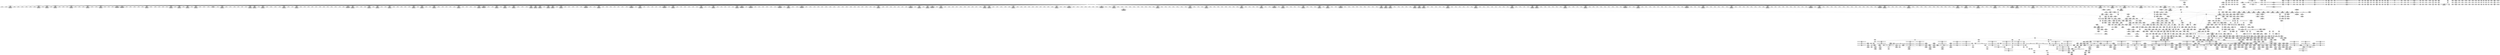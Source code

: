 digraph {
	CE0x3d48aa0 [shape=record,shape=Mrecord,label="{CE0x3d48aa0|inode_has_perm:tmp1|*SummSource*}"]
	CE0x3d279e0 [shape=record,shape=Mrecord,label="{CE0x3d279e0|i64_16|*Constant*|*SummSink*}"]
	CE0x3dbf160 [shape=record,shape=Mrecord,label="{CE0x3dbf160|inode_has_perm:call|security/selinux/hooks.c,1614}"]
	CE0x3d82450 [shape=record,shape=Mrecord,label="{CE0x3d82450|__validate_creds:line|Function::__validate_creds&Arg::line::|*SummSource*}"]
	CE0x3da87e0 [shape=record,shape=Mrecord,label="{CE0x3da87e0|12:_i32,_56:_i8*,_:_CRE_736,740_|*MultipleSource*|*LoadInst*|security/selinux/hooks.c,1627|Function::inode_has_perm&Arg::inode::|security/selinux/hooks.c,1611}"]
	CE0x3d51a20 [shape=record,shape=Mrecord,label="{CE0x3d51a20|12:_i32,_56:_i8*,_:_CRE_273,274_}"]
	CE0x3dce510 [shape=record,shape=Mrecord,label="{CE0x3dce510|__validate_creds:tmp6|include/linux/cred.h,174|*SummSource*}"]
	CE0x3d65430 [shape=record,shape=Mrecord,label="{CE0x3d65430|selinux_inode_setattr:retval.0}"]
	CE0x3d29b00 [shape=record,shape=Mrecord,label="{CE0x3d29b00|i64_10|*Constant*|*SummSource*}"]
	CE0x3dd2be0 [shape=record,shape=Mrecord,label="{CE0x3dd2be0|cred_sid:security|security/selinux/hooks.c,196|*SummSource*}"]
	CE0x3cdf390 [shape=record,shape=Mrecord,label="{CE0x3cdf390|104:_%struct.inode*,_:_CRE_190,191_}"]
	CE0x3d51300 [shape=record,shape=Mrecord,label="{CE0x3d51300|12:_i32,_56:_i8*,_:_CRE_267,268_}"]
	CE0x3d9cdf0 [shape=record,shape=Mrecord,label="{CE0x3d9cdf0|12:_i32,_56:_i8*,_:_CRE_474,475_}"]
	CE0x3d7b390 [shape=record,shape=Mrecord,label="{CE0x3d7b390|i64*_getelementptr_inbounds_(_2_x_i64_,_2_x_i64_*___llvm_gcov_ctr131,_i64_0,_i64_0)|*Constant*|*SummSink*}"]
	CE0x3da3b00 [shape=record,shape=Mrecord,label="{CE0x3da3b00|12:_i32,_56:_i8*,_:_CRE_583,584_}"]
	CE0x3ce4f70 [shape=record,shape=Mrecord,label="{CE0x3ce4f70|104:_%struct.inode*,_:_CRE_149,150_}"]
	CE0x3d9cbd0 [shape=record,shape=Mrecord,label="{CE0x3d9cbd0|12:_i32,_56:_i8*,_:_CRE_473,474_}"]
	CE0x3d51690 [shape=record,shape=Mrecord,label="{CE0x3d51690|12:_i32,_56:_i8*,_:_CRE_270,271_}"]
	CE0x3d7ce20 [shape=record,shape=Mrecord,label="{CE0x3d7ce20|12:_i32,_56:_i8*,_:_CRE_190,191_}"]
	CE0x3dc9cf0 [shape=record,shape=Mrecord,label="{CE0x3dc9cf0|avc_has_perm:tsid|Function::avc_has_perm&Arg::tsid::}"]
	CE0x3d7cd30 [shape=record,shape=Mrecord,label="{CE0x3d7cd30|12:_i32,_56:_i8*,_:_CRE_189,190_}"]
	CE0x3d7d2d0 [shape=record,shape=Mrecord,label="{CE0x3d7d2d0|12:_i32,_56:_i8*,_:_CRE_195,196_}"]
	CE0x3d48df0 [shape=record,shape=Mrecord,label="{CE0x3d48df0|__validate_creds:lnot|include/linux/cred.h,173}"]
	CE0x3d2c9a0 [shape=record,shape=Mrecord,label="{CE0x3d2c9a0|104:_%struct.inode*,_:_CRE_166,167_}"]
	CE0x3d25c90 [shape=record,shape=Mrecord,label="{CE0x3d25c90|selinux_inode_setattr:tmp31|security/selinux/hooks.c,2890|*SummSink*}"]
	CE0x3d0ce70 [shape=record,shape=Mrecord,label="{CE0x3d0ce70|dentry_has_perm:tmp3|*SummSource*}"]
	CE0x3ce8110 [shape=record,shape=Mrecord,label="{CE0x3ce8110|0:_i32,_:_CRE_0,4_|*MultipleSource*|security/selinux/hooks.c,2881|Function::selinux_inode_setattr&Arg::iattr::}"]
	CE0x3daf680 [shape=record,shape=Mrecord,label="{CE0x3daf680|12:_i32,_56:_i8*,_:_CRE_929,930_}"]
	CE0x3d5eaf0 [shape=record,shape=Mrecord,label="{CE0x3d5eaf0|i64_22|*Constant*}"]
	CE0x3da4cd0 [shape=record,shape=Mrecord,label="{CE0x3da4cd0|12:_i32,_56:_i8*,_:_CRE_598,599_}"]
	"CONST[source:2(external),value:0(static)][purpose:{operation}][SrcIdx:8]"
	CE0x3d7c010 [shape=record,shape=Mrecord,label="{CE0x3d7c010|12:_i32,_56:_i8*,_:_CRE_175,176_}"]
	CE0x3d61f50 [shape=record,shape=Mrecord,label="{CE0x3d61f50|i32_4|*Constant*|*SummSource*}"]
	CE0x3cf7e70 [shape=record,shape=Mrecord,label="{CE0x3cf7e70|selinux_inode_setattr:tmp16|security/selinux/hooks.c,2880|*SummSink*}"]
	CE0x3db63e0 [shape=record,shape=Mrecord,label="{CE0x3db63e0|inode_has_perm:tmp11|security/selinux/hooks.c,1612}"]
	CE0x3dab400 [shape=record,shape=Mrecord,label="{CE0x3dab400|12:_i32,_56:_i8*,_:_CRE_873,874_}"]
	CE0x3d07bb0 [shape=record,shape=Mrecord,label="{CE0x3d07bb0|12:_i32,_56:_i8*,_:_CRE_528,536_|*MultipleSource*|*LoadInst*|security/selinux/hooks.c,1627|Function::inode_has_perm&Arg::inode::|security/selinux/hooks.c,1611}"]
	CE0x3daee30 [shape=record,shape=Mrecord,label="{CE0x3daee30|12:_i32,_56:_i8*,_:_CRE_922,923_}"]
	CE0x3ce54e0 [shape=record,shape=Mrecord,label="{CE0x3ce54e0|_ret_i32_%call,_!dbg_!27723|security/selinux/hooks.c,1632|*SummSink*}"]
	CE0x3cf0210 [shape=record,shape=Mrecord,label="{CE0x3cf0210|GLOBAL:selinux_inode_setattr.__warned|Global_var:selinux_inode_setattr.__warned|*SummSource*}"]
	CE0x3cf09d0 [shape=record,shape=Mrecord,label="{CE0x3cf09d0|i64_1|*Constant*}"]
	CE0x3d53440 [shape=record,shape=Mrecord,label="{CE0x3d53440|12:_i32,_56:_i8*,_:_CRE_295,296_}"]
	CE0x3d823e0 [shape=record,shape=Mrecord,label="{CE0x3d823e0|__validate_creds:line|Function::__validate_creds&Arg::line::}"]
	CE0x3cf2e30 [shape=record,shape=Mrecord,label="{CE0x3cf2e30|dentry_has_perm:tmp|*SummSink*}"]
	CE0x3d60330 [shape=record,shape=Mrecord,label="{CE0x3d60330|selinux_inode_setattr:tmp47|security/selinux/hooks.c,2896}"]
	CE0x3d585f0 [shape=record,shape=Mrecord,label="{CE0x3d585f0|selinux_inode_setattr:dentry|Function::selinux_inode_setattr&Arg::dentry::|*SummSink*}"]
	CE0x3d54ea0 [shape=record,shape=Mrecord,label="{CE0x3d54ea0|12:_i32,_56:_i8*,_:_CRE_344,352_|*MultipleSource*|*LoadInst*|security/selinux/hooks.c,1627|Function::inode_has_perm&Arg::inode::|security/selinux/hooks.c,1611}"]
	CE0x58cba50 [shape=record,shape=Mrecord,label="{CE0x58cba50|selinux_inode_setattr:do.end}"]
	CE0x3d47f00 [shape=record,shape=Mrecord,label="{CE0x3d47f00|__validate_creds:tmp1|*SummSource*}"]
	CE0x3d7d0f0 [shape=record,shape=Mrecord,label="{CE0x3d7d0f0|12:_i32,_56:_i8*,_:_CRE_193,194_}"]
	CE0x3d79e90 [shape=record,shape=Mrecord,label="{CE0x3d79e90|__validate_creds:conv|include/linux/cred.h,173|*SummSource*}"]
	CE0x3cf7a10 [shape=record,shape=Mrecord,label="{CE0x3cf7a10|selinux_inode_setattr:bb}"]
	CE0x3d67e50 [shape=record,shape=Mrecord,label="{CE0x3d67e50|get_current:bb|*SummSink*}"]
	CE0x3cd71d0 [shape=record,shape=Mrecord,label="{CE0x3cd71d0|selinux_inode_setattr:entry|*SummSink*}"]
	CE0x3cffd30 [shape=record,shape=Mrecord,label="{CE0x3cffd30|i8*_getelementptr_inbounds_(_25_x_i8_,_25_x_i8_*_.str3,_i32_0,_i32_0)|*Constant*}"]
	CE0x5105e30 [shape=record,shape=Mrecord,label="{CE0x5105e30|selinux_inode_setattr:land.lhs.true21|*SummSource*}"]
	CE0x3d50f70 [shape=record,shape=Mrecord,label="{CE0x3d50f70|12:_i32,_56:_i8*,_:_CRE_264,265_}"]
	CE0x3dcec60 [shape=record,shape=Mrecord,label="{CE0x3dcec60|__validate_creds:tmp7|include/linux/cred.h,174|*SummSource*}"]
	CE0x3d31fc0 [shape=record,shape=Mrecord,label="{CE0x3d31fc0|COLLAPSED:_GCMRE___llvm_gcov_ctr234_internal_global_26_x_i64_zeroinitializer:_elem_0:default:}"]
	CE0x3cde150 [shape=record,shape=Mrecord,label="{CE0x3cde150|selinux_inode_setattr:tmp15|security/selinux/hooks.c,2880|*SummSink*}"]
	CE0x3dbfc90 [shape=record,shape=Mrecord,label="{CE0x3dbfc90|cred_sid:entry|*SummSink*}"]
	CE0x3d7a8c0 [shape=record,shape=Mrecord,label="{CE0x3d7a8c0|_ret_void,_!dbg_!27722|include/linux/cred.h,175|*SummSource*}"]
	CE0x3cfbc10 [shape=record,shape=Mrecord,label="{CE0x3cfbc10|i64*_getelementptr_inbounds_(_26_x_i64_,_26_x_i64_*___llvm_gcov_ctr234,_i64_0,_i64_8)|*Constant*|*SummSource*}"]
	CE0x3d5a8a0 [shape=record,shape=Mrecord,label="{CE0x3d5a8a0|selinux_inode_setattr:tmp39|security/selinux/hooks.c,2896}"]
	CE0x3ce29e0 [shape=record,shape=Mrecord,label="{CE0x3ce29e0|dentry_has_perm:type|security/selinux/hooks.c,1630|*SummSource*}"]
	CE0x3dbc190 [shape=record,shape=Mrecord,label="{CE0x3dbc190|i64*_getelementptr_inbounds_(_8_x_i64_,_8_x_i64_*___llvm_gcov_ctr154,_i64_0,_i64_7)|*Constant*|*SummSource*}"]
	CE0x3db0560 [shape=record,shape=Mrecord,label="{CE0x3db0560|12:_i32,_56:_i8*,_:_CRE_968,976_|*MultipleSource*|*LoadInst*|security/selinux/hooks.c,1627|Function::inode_has_perm&Arg::inode::|security/selinux/hooks.c,1611}"]
	CE0x3cdaf30 [shape=record,shape=Mrecord,label="{CE0x3cdaf30|selinux_inode_setattr:tobool1|security/selinux/hooks.c,2880|*SummSource*}"]
	CE0x3d32700 [shape=record,shape=Mrecord,label="{CE0x3d32700|i8*_getelementptr_inbounds_(_45_x_i8_,_45_x_i8_*_.str12,_i32_0,_i32_0)|*Constant*|*SummSink*}"]
	CE0x3d24b00 [shape=record,shape=Mrecord,label="{CE0x3d24b00|selinux_inode_setattr:tmp30|security/selinux/hooks.c,2889}"]
	CE0x3dafb40 [shape=record,shape=Mrecord,label="{CE0x3dafb40|12:_i32,_56:_i8*,_:_CRE_933,934_}"]
	CE0x3d55670 [shape=record,shape=Mrecord,label="{CE0x3d55670|selinux_inode_setattr:tmp36|security/selinux/hooks.c,2892|*SummSource*}"]
	CE0x3d06650 [shape=record,shape=Mrecord,label="{CE0x3d06650|104:_%struct.inode*,_:_CRE_309,310_}"]
	CE0x3ce86c0 [shape=record,shape=Mrecord,label="{CE0x3ce86c0|get_current:tmp|*SummSink*}"]
	CE0x3cf8330 [shape=record,shape=Mrecord,label="{CE0x3cf8330|selinux_inode_setattr:if.end26}"]
	CE0x3dae5e0 [shape=record,shape=Mrecord,label="{CE0x3dae5e0|12:_i32,_56:_i8*,_:_CRE_915,916_}"]
	CE0x3d21e20 [shape=record,shape=Mrecord,label="{CE0x3d21e20|inode_has_perm:do.body|*SummSource*}"]
	CE0x3db13c0 [shape=record,shape=Mrecord,label="{CE0x3db13c0|12:_i32,_56:_i8*,_:_CRE_988,992_|*MultipleSource*|*LoadInst*|security/selinux/hooks.c,1627|Function::inode_has_perm&Arg::inode::|security/selinux/hooks.c,1611}"]
	CE0x3d247f0 [shape=record,shape=Mrecord,label="{CE0x3d247f0|i64*_getelementptr_inbounds_(_26_x_i64_,_26_x_i64_*___llvm_gcov_ctr234,_i64_0,_i64_14)|*Constant*|*SummSource*}"]
	CE0x3cf7130 [shape=record,shape=Mrecord,label="{CE0x3cf7130|12:_i32,_56:_i8*,_:_CRE_163,164_}"]
	CE0x3d23350 [shape=record,shape=Mrecord,label="{CE0x3d23350|selinux_inode_setattr:tmp33|security/selinux/hooks.c,2892|*SummSource*}"]
	CE0x3d0dcf0 [shape=record,shape=Mrecord,label="{CE0x3d0dcf0|dentry_has_perm:tmp4|*LoadInst*|security/selinux/hooks.c,1627}"]
	CE0x3d09100 [shape=record,shape=Mrecord,label="{CE0x3d09100|selinux_inode_setattr:call|security/selinux/hooks.c,2880|*SummSource*}"]
	CE0x3d75d10 [shape=record,shape=Mrecord,label="{CE0x3d75d10|_call_void_mcount()_#3|*SummSink*}"]
	CE0x3da6950 [shape=record,shape=Mrecord,label="{CE0x3da6950|12:_i32,_56:_i8*,_:_CRE_622,623_}"]
	CE0x3dadb30 [shape=record,shape=Mrecord,label="{CE0x3dadb30|12:_i32,_56:_i8*,_:_CRE_906,907_}"]
	CE0x3d59af0 [shape=record,shape=Mrecord,label="{CE0x3d59af0|inode_has_perm:tobool2|security/selinux/hooks.c,1611|*SummSource*}"]
	CE0x3cf8230 [shape=record,shape=Mrecord,label="{CE0x3cf8230|selinux_inode_setattr:do.end|*SummSink*}"]
	CE0x3d2ac60 [shape=record,shape=Mrecord,label="{CE0x3d2ac60|selinux_inode_setattr:tmp23|security/selinux/hooks.c,2885}"]
	CE0x3d7ec50 [shape=record,shape=Mrecord,label="{CE0x3d7ec50|12:_i32,_56:_i8*,_:_CRE_244,245_}"]
	CE0x3daa130 [shape=record,shape=Mrecord,label="{CE0x3daa130|12:_i32,_56:_i8*,_:_CRE_840,848_|*MultipleSource*|*LoadInst*|security/selinux/hooks.c,1627|Function::inode_has_perm&Arg::inode::|security/selinux/hooks.c,1611}"]
	CE0x3d637c0 [shape=record,shape=Mrecord,label="{CE0x3d637c0|selinux_inode_setattr:av.0|*SummSink*}"]
	CE0x3d2bb90 [shape=record,shape=Mrecord,label="{CE0x3d2bb90|104:_%struct.inode*,_:_CRE_151,152_}"]
	CE0x3d08d70 [shape=record,shape=Mrecord,label="{CE0x3d08d70|12:_i32,_56:_i8*,_:_CRE_558,559_}"]
	CE0x3d75800 [shape=record,shape=Mrecord,label="{CE0x3d75800|inode_has_perm:tmp3|*SummSource*}"]
	CE0x3d2be60 [shape=record,shape=Mrecord,label="{CE0x3d2be60|104:_%struct.inode*,_:_CRE_154,155_}"]
	CE0x3d297a0 [shape=record,shape=Mrecord,label="{CE0x3d297a0|selinux_inode_setattr:and|security/selinux/hooks.c,2885|*SummSink*}"]
	CE0x3d29f00 [shape=record,shape=Mrecord,label="{CE0x3d29f00|i64_10|*Constant*|*SummSink*}"]
	CE0x3dc31e0 [shape=record,shape=Mrecord,label="{CE0x3dc31e0|28:_i32,_32:_i16,_:_CRE_32,34_|*MultipleSource*|*LoadInst*|security/selinux/hooks.c,1615|security/selinux/hooks.c,1615|security/selinux/hooks.c,1617}"]
	CE0x3d7e640 [shape=record,shape=Mrecord,label="{CE0x3d7e640|12:_i32,_56:_i8*,_:_CRE_240,241_}"]
	CE0x3d7dff0 [shape=record,shape=Mrecord,label="{CE0x3d7dff0|12:_i32,_56:_i8*,_:_CRE_212,216_|*MultipleSource*|*LoadInst*|security/selinux/hooks.c,1627|Function::inode_has_perm&Arg::inode::|security/selinux/hooks.c,1611}"]
	CE0x3dd4d10 [shape=record,shape=Mrecord,label="{CE0x3dd4d10|cred_sid:sid|security/selinux/hooks.c,197|*SummSink*}"]
	CE0x3d612a0 [shape=record,shape=Mrecord,label="{CE0x3d612a0|i64*_getelementptr_inbounds_(_26_x_i64_,_26_x_i64_*___llvm_gcov_ctr234,_i64_0,_i64_23)|*Constant*|*SummSource*}"]
	CE0x3da2a60 [shape=record,shape=Mrecord,label="{CE0x3da2a60|12:_i32,_56:_i8*,_:_CRE_569,570_}"]
	CE0x3d52bf0 [shape=record,shape=Mrecord,label="{CE0x3d52bf0|12:_i32,_56:_i8*,_:_CRE_288,289_}"]
	CE0x3d32600 [shape=record,shape=Mrecord,label="{CE0x3d32600|i8*_getelementptr_inbounds_(_45_x_i8_,_45_x_i8_*_.str12,_i32_0,_i32_0)|*Constant*|*SummSource*}"]
	CE0x3dbc310 [shape=record,shape=Mrecord,label="{CE0x3dbc310|i64*_getelementptr_inbounds_(_8_x_i64_,_8_x_i64_*___llvm_gcov_ctr154,_i64_0,_i64_7)|*Constant*|*SummSink*}"]
	CE0x3d2c7c0 [shape=record,shape=Mrecord,label="{CE0x3d2c7c0|104:_%struct.inode*,_:_CRE_164,165_}"]
	CE0x3dbcde0 [shape=record,shape=Mrecord,label="{CE0x3dbcde0|inode_has_perm:tmp20|security/selinux/hooks.c,1618|*SummSink*}"]
	CE0x3da20e0 [shape=record,shape=Mrecord,label="{CE0x3da20e0|12:_i32,_56:_i8*,_:_CRE_561,562_}"]
	CE0x3d5f480 [shape=record,shape=Mrecord,label="{CE0x3d5f480|i64_21|*Constant*|*SummSource*}"]
	CE0x3ce1c30 [shape=record,shape=Mrecord,label="{CE0x3ce1c30|GLOBAL:inode_has_perm|*Constant*}"]
	CE0x3cdfde0 [shape=record,shape=Mrecord,label="{CE0x3cdfde0|104:_%struct.inode*,_:_CRE_201,202_}"]
	CE0x3d9d9b0 [shape=record,shape=Mrecord,label="{CE0x3d9d9b0|12:_i32,_56:_i8*,_:_CRE_484,485_}"]
	CE0x3d4c880 [shape=record,shape=Mrecord,label="{CE0x3d4c880|i64*_getelementptr_inbounds_(_2_x_i64_,_2_x_i64_*___llvm_gcov_ctr131,_i64_0,_i64_1)|*Constant*}"]
	CE0x3da7460 [shape=record,shape=Mrecord,label="{CE0x3da7460|12:_i32,_56:_i8*,_:_CRE_664,672_|*MultipleSource*|*LoadInst*|security/selinux/hooks.c,1627|Function::inode_has_perm&Arg::inode::|security/selinux/hooks.c,1611}"]
	CE0x3dcf390 [shape=record,shape=Mrecord,label="{CE0x3dcf390|i64*_getelementptr_inbounds_(_5_x_i64_,_5_x_i64_*___llvm_gcov_ctr155,_i64_0,_i64_4)|*Constant*}"]
	CE0x3db1060 [shape=record,shape=Mrecord,label="{CE0x3db1060|12:_i32,_56:_i8*,_:_CRE_982,983_}"]
	CE0x3dcbd80 [shape=record,shape=Mrecord,label="{CE0x3dcbd80|i32_(i32,_i32,_i16,_i32,_%struct.common_audit_data*)*_bitcast_(i32_(i32,_i32,_i16,_i32,_%struct.common_audit_data.495*)*_avc_has_perm_to_i32_(i32,_i32,_i16,_i32,_%struct.common_audit_data*)*)|*Constant*|*SummSource*}"]
	CE0x3ce2420 [shape=record,shape=Mrecord,label="{CE0x3ce2420|inode_has_perm:entry|*SummSource*}"]
	CE0x3d74690 [shape=record,shape=Mrecord,label="{CE0x3d74690|inode_has_perm:adp|Function::inode_has_perm&Arg::adp::|*SummSource*}"]
	CE0x3da83a0 [shape=record,shape=Mrecord,label="{CE0x3da83a0|12:_i32,_56:_i8*,_:_CRE_712,728_|*MultipleSource*|*LoadInst*|security/selinux/hooks.c,1627|Function::inode_has_perm&Arg::inode::|security/selinux/hooks.c,1611}"]
	CE0x3cf1600 [shape=record,shape=Mrecord,label="{CE0x3cf1600|i64_17|*Constant*|*SummSource*}"]
	CE0x3dcb360 [shape=record,shape=Mrecord,label="{CE0x3dcb360|inode_has_perm:tmp18|security/selinux/hooks.c,1617|*SummSource*}"]
	CE0x3dadc60 [shape=record,shape=Mrecord,label="{CE0x3dadc60|12:_i32,_56:_i8*,_:_CRE_907,908_}"]
	CE0x3da6bb0 [shape=record,shape=Mrecord,label="{CE0x3da6bb0|12:_i32,_56:_i8*,_:_CRE_624,628_|*MultipleSource*|*LoadInst*|security/selinux/hooks.c,1627|Function::inode_has_perm&Arg::inode::|security/selinux/hooks.c,1611}"]
	CE0x3dbf950 [shape=record,shape=Mrecord,label="{CE0x3dbf950|GLOBAL:cred_sid|*Constant*|*SummSink*}"]
	CE0x3d64310 [shape=record,shape=Mrecord,label="{CE0x3d64310|selinux_inode_setattr:tmp51|security/selinux/hooks.c,2899}"]
	CE0x3dac960 [shape=record,shape=Mrecord,label="{CE0x3dac960|12:_i32,_56:_i8*,_:_CRE_891,892_}"]
	CE0x3da2340 [shape=record,shape=Mrecord,label="{CE0x3da2340|12:_i32,_56:_i8*,_:_CRE_563,564_}"]
	CE0x3d53ef0 [shape=record,shape=Mrecord,label="{CE0x3d53ef0|12:_i32,_56:_i8*,_:_CRE_304,305_}"]
	CE0x3ce9490 [shape=record,shape=Mrecord,label="{CE0x3ce9490|selinux_inode_setattr:if.then9|*SummSource*}"]
	CE0x3d04260 [shape=record,shape=Mrecord,label="{CE0x3d04260|selinux_inode_setattr:tmp18|security/selinux/hooks.c,2880|*SummSink*}"]
	CE0x3d9c130 [shape=record,shape=Mrecord,label="{CE0x3d9c130|12:_i32,_56:_i8*,_:_CRE_440,448_|*MultipleSource*|*LoadInst*|security/selinux/hooks.c,1627|Function::inode_has_perm&Arg::inode::|security/selinux/hooks.c,1611}"]
	CE0x3d530b0 [shape=record,shape=Mrecord,label="{CE0x3d530b0|12:_i32,_56:_i8*,_:_CRE_292,293_}"]
	CE0x3d78c40 [shape=record,shape=Mrecord,label="{CE0x3d78c40|cred_sid:tmp2}"]
	CE0x3d4c660 [shape=record,shape=Mrecord,label="{CE0x3d4c660|cred_sid:tmp1|*SummSource*}"]
	CE0x3d4b570 [shape=record,shape=Mrecord,label="{CE0x3d4b570|__validate_creds:entry|*SummSource*}"]
	CE0x3da39d0 [shape=record,shape=Mrecord,label="{CE0x3da39d0|12:_i32,_56:_i8*,_:_CRE_582,583_}"]
	"CONST[source:0(mediator),value:2(dynamic)][purpose:{object}][SnkIdx:2]"
	CE0x3d24ca0 [shape=record,shape=Mrecord,label="{CE0x3d24ca0|selinux_inode_setattr:tmp30|security/selinux/hooks.c,2889|*SummSource*}"]
	CE0x3ce62d0 [shape=record,shape=Mrecord,label="{CE0x3ce62d0|get_current:tmp2|*SummSink*}"]
	CE0x3d489c0 [shape=record,shape=Mrecord,label="{CE0x3d489c0|i64_1|*Constant*}"]
	CE0x3dcca70 [shape=record,shape=Mrecord,label="{CE0x3dcca70|GLOBAL:__llvm_gcov_ctr155|Global_var:__llvm_gcov_ctr155}"]
	CE0x3ce4eb0 [shape=record,shape=Mrecord,label="{CE0x3ce4eb0|104:_%struct.inode*,_:_CRE_148,149_}"]
	CE0x3d73c40 [shape=record,shape=Mrecord,label="{CE0x3d73c40|inode_has_perm:inode|Function::inode_has_perm&Arg::inode::|*SummSource*}"]
	CE0x3d47940 [shape=record,shape=Mrecord,label="{CE0x3d47940|12:_i32,_56:_i8*,_:_CRE_104,112_|*MultipleSource*|*LoadInst*|security/selinux/hooks.c,1627|Function::inode_has_perm&Arg::inode::|security/selinux/hooks.c,1611}"]
	CE0x3dca530 [shape=record,shape=Mrecord,label="{CE0x3dca530|_ret_i32_%retval.0,_!dbg_!27728|security/selinux/avc.c,775}"]
	CE0x3cdf750 [shape=record,shape=Mrecord,label="{CE0x3cdf750|104:_%struct.inode*,_:_CRE_194,195_}"]
	CE0x3d0db10 [shape=record,shape=Mrecord,label="{CE0x3d0db10|104:_%struct.inode*,_:_CRE_318,319_}"]
	CE0x3ceaa10 [shape=record,shape=Mrecord,label="{CE0x3ceaa10|_call_void_lockdep_rcu_suspicious(i8*_getelementptr_inbounds_(_25_x_i8_,_25_x_i8_*_.str3,_i32_0,_i32_0),_i32_2880,_i8*_getelementptr_inbounds_(_45_x_i8_,_45_x_i8_*_.str12,_i32_0,_i32_0))_#10,_!dbg_!27729|security/selinux/hooks.c,2880|*SummSource*}"]
	CE0x3dd4130 [shape=record,shape=Mrecord,label="{CE0x3dd4130|__validate_creds:tmp8|include/linux/cred.h,175|*SummSource*}"]
	CE0x3ce1780 [shape=record,shape=Mrecord,label="{CE0x3ce1780|dentry_has_perm:dentry1|security/selinux/hooks.c,1631|*SummSource*}"]
	CE0x3dc9660 [shape=record,shape=Mrecord,label="{CE0x3dc9660|inode_has_perm:tmp17|security/selinux/hooks.c,1617}"]
	CE0x3da9ad0 [shape=record,shape=Mrecord,label="{CE0x3da9ad0|12:_i32,_56:_i8*,_:_CRE_816,824_|*MultipleSource*|*LoadInst*|security/selinux/hooks.c,1627|Function::inode_has_perm&Arg::inode::|security/selinux/hooks.c,1611}"]
	CE0x3d2ffe0 [shape=record,shape=Mrecord,label="{CE0x3d2ffe0|dentry_has_perm:tmp2}"]
	CE0x3cefd30 [shape=record,shape=Mrecord,label="{CE0x3cefd30|GLOBAL:current_task|Global_var:current_task|*SummSink*}"]
	CE0x3cff120 [shape=record,shape=Mrecord,label="{CE0x3cff120|selinux_inode_setattr:if.then17}"]
	CE0x3d52d20 [shape=record,shape=Mrecord,label="{CE0x3d52d20|12:_i32,_56:_i8*,_:_CRE_289,290_}"]
	CE0x3d7dd20 [shape=record,shape=Mrecord,label="{CE0x3d7dd20|12:_i32,_56:_i8*,_:_CRE_206,207_}"]
	CE0x3d21100 [shape=record,shape=Mrecord,label="{CE0x3d21100|_call_void_mcount()_#3}"]
	CE0x3d536a0 [shape=record,shape=Mrecord,label="{CE0x3d536a0|12:_i32,_56:_i8*,_:_CRE_297,298_}"]
	CE0x3d10480 [shape=record,shape=Mrecord,label="{CE0x3d10480|__validate_creds:entry|*SummSink*}"]
	CE0x3dc5550 [shape=record,shape=Mrecord,label="{CE0x3dc5550|inode_has_perm:tobool|security/selinux/hooks.c,1611|*SummSource*}"]
	CE0x3dc0c80 [shape=record,shape=Mrecord,label="{CE0x3dc0c80|inode_has_perm:i_security|security/selinux/hooks.c,1615|*SummSource*}"]
	CE0x3d73820 [shape=record,shape=Mrecord,label="{CE0x3d73820|inode_has_perm:cred|Function::inode_has_perm&Arg::cred::|*SummSource*}"]
	CE0x3d5d480 [shape=record,shape=Mrecord,label="{CE0x3d5d480|selinux_inode_setattr:tmp43|security/selinux/hooks.c,2896|*SummSink*}"]
	CE0x3cede80 [shape=record,shape=Mrecord,label="{CE0x3cede80|0:_i32,_:_CRE_12,16_|*MultipleSource*|security/selinux/hooks.c,2881|Function::selinux_inode_setattr&Arg::iattr::}"]
	CE0x3d30260 [shape=record,shape=Mrecord,label="{CE0x3d30260|get_current:tmp1}"]
	CE0x3d05720 [shape=record,shape=Mrecord,label="{CE0x3d05720|104:_%struct.inode*,_:_CRE_264,272_|*MultipleSource*|Function::selinux_inode_setattr&Arg::dentry::|Function::dentry_has_perm&Arg::dentry::|security/selinux/hooks.c,1627}"]
	CE0x3cf0d60 [shape=record,shape=Mrecord,label="{CE0x3cf0d60|dentry_has_perm:ad|security/selinux/hooks.c, 1628|*SummSink*}"]
	CE0x3d5e070 [shape=record,shape=Mrecord,label="{CE0x3d5e070|selinux_inode_setattr:and22|security/selinux/hooks.c,2896}"]
	CE0x3d2a650 [shape=record,shape=Mrecord,label="{CE0x3d2a650|selinux_inode_setattr:tmp21|security/selinux/hooks.c,2885|*SummSink*}"]
	CE0x3cdcf60 [shape=record,shape=Mrecord,label="{CE0x3cdcf60|i32_65927|*Constant*}"]
	CE0x3d606c0 [shape=record,shape=Mrecord,label="{CE0x3d606c0|selinux_inode_setattr:tmp47|security/selinux/hooks.c,2896|*SummSink*}"]
	CE0x3d49e10 [shape=record,shape=Mrecord,label="{CE0x3d49e10|inode_has_perm:bb|*SummSink*}"]
	CE0x3cf40e0 [shape=record,shape=Mrecord,label="{CE0x3cf40e0|GLOBAL:__llvm_gcov_ctr234|Global_var:__llvm_gcov_ctr234}"]
	CE0x3d0c220 [shape=record,shape=Mrecord,label="{CE0x3d0c220|104:_%struct.inode*,_:_CRE_80,88_|*MultipleSource*|Function::selinux_inode_setattr&Arg::dentry::|Function::dentry_has_perm&Arg::dentry::|security/selinux/hooks.c,1627}"]
	CE0x3cf62d0 [shape=record,shape=Mrecord,label="{CE0x3cf62d0|12:_i32,_56:_i8*,_:_CRE_148,149_}"]
	CE0x3dab9f0 [shape=record,shape=Mrecord,label="{CE0x3dab9f0|12:_i32,_56:_i8*,_:_CRE_878,879_}"]
	CE0x3db6a20 [shape=record,shape=Mrecord,label="{CE0x3db6a20|inode_has_perm:tmp12|security/selinux/hooks.c,1612|*SummSource*}"]
	CE0x3d68c90 [shape=record,shape=Mrecord,label="{CE0x3d68c90|104:_%struct.inode*,_:_CRE_182,183_}"]
	CE0x3da66f0 [shape=record,shape=Mrecord,label="{CE0x3da66f0|12:_i32,_56:_i8*,_:_CRE_620,621_}"]
	"CONST[source:2(external),value:2(dynamic)][purpose:{subject}][SrcIdx:16]"
	CE0x3d82ed0 [shape=record,shape=Mrecord,label="{CE0x3d82ed0|i32_22|*Constant*|*SummSource*}"]
	CE0x3d65a80 [shape=record,shape=Mrecord,label="{CE0x3d65a80|selinux_inode_setattr:tmp52|security/selinux/hooks.c,2900}"]
	CE0x3d0c6e0 [shape=record,shape=Mrecord,label="{CE0x3d0c6e0|104:_%struct.inode*,_:_CRE_90,91_}"]
	CE0x3d0ded0 [shape=record,shape=Mrecord,label="{CE0x3d0ded0|dentry_has_perm:tmp4|*LoadInst*|security/selinux/hooks.c,1627|*SummSink*}"]
	CE0x3cf2be0 [shape=record,shape=Mrecord,label="{CE0x3cf2be0|dentry_has_perm:tmp|*SummSource*}"]
	CE0x3cdc9b0 [shape=record,shape=Mrecord,label="{CE0x3cdc9b0|GLOBAL:selinux_inode_setattr.__warned|Global_var:selinux_inode_setattr.__warned|*SummSink*}"]
	CE0x3d23f40 [shape=record,shape=Mrecord,label="{CE0x3d23f40|selinux_inode_setattr:tmp36|security/selinux/hooks.c,2892}"]
	CE0x3d57e80 [shape=record,shape=Mrecord,label="{CE0x3d57e80|dentry_has_perm:cred|Function::dentry_has_perm&Arg::cred::|*SummSource*}"]
	CE0x3d820c0 [shape=record,shape=Mrecord,label="{CE0x3d820c0|GLOBAL:creds_are_invalid|*Constant*}"]
	CE0x3d0dde0 [shape=record,shape=Mrecord,label="{CE0x3d0dde0|dentry_has_perm:tmp4|*LoadInst*|security/selinux/hooks.c,1627|*SummSource*}"]
	CE0x3d81c40 [shape=record,shape=Mrecord,label="{CE0x3d81c40|inode_has_perm:i_flags|security/selinux/hooks.c,1611|*SummSource*}"]
	CE0x3cfbef0 [shape=record,shape=Mrecord,label="{CE0x3cfbef0|i64*_getelementptr_inbounds_(_2_x_i64_,_2_x_i64_*___llvm_gcov_ctr98,_i64_0,_i64_1)|*Constant*|*SummSource*}"]
	CE0x3d72b50 [shape=record,shape=Mrecord,label="{CE0x3d72b50|12:_i32,_56:_i8*,_:_CRE_76,80_|*MultipleSource*|*LoadInst*|security/selinux/hooks.c,1627|Function::inode_has_perm&Arg::inode::|security/selinux/hooks.c,1611}"]
	CE0x3cfc260 [shape=record,shape=Mrecord,label="{CE0x3cfc260|get_current:tmp}"]
	CE0x3da5190 [shape=record,shape=Mrecord,label="{CE0x3da5190|12:_i32,_56:_i8*,_:_CRE_602,603_}"]
	CE0x3d4e0e0 [shape=record,shape=Mrecord,label="{CE0x3d4e0e0|12:_i32,_56:_i8*,_:_CRE_56,64_|*MultipleSource*|*LoadInst*|security/selinux/hooks.c,1627|Function::inode_has_perm&Arg::inode::|security/selinux/hooks.c,1611}"]
	CE0x3d7b600 [shape=record,shape=Mrecord,label="{CE0x3d7b600|COLLAPSED:_GCMRE___llvm_gcov_ctr131_internal_global_2_x_i64_zeroinitializer:_elem_0:default:}"]
	CE0x3da53f0 [shape=record,shape=Mrecord,label="{CE0x3da53f0|12:_i32,_56:_i8*,_:_CRE_604,605_}"]
	CE0x3d239b0 [shape=record,shape=Mrecord,label="{CE0x3d239b0|selinux_inode_setattr:tmp35|security/selinux/hooks.c,2892}"]
	CE0x3d54280 [shape=record,shape=Mrecord,label="{CE0x3d54280|12:_i32,_56:_i8*,_:_CRE_307,308_}"]
	CE0x3d200e0 [shape=record,shape=Mrecord,label="{CE0x3d200e0|dentry_has_perm:tmp1|*SummSink*}"]
	CE0x3d4b3a0 [shape=record,shape=Mrecord,label="{CE0x3d4b3a0|__validate_creds:entry}"]
	CE0x3dc9c30 [shape=record,shape=Mrecord,label="{CE0x3dc9c30|avc_has_perm:ssid|Function::avc_has_perm&Arg::ssid::|*SummSink*}"]
	CE0x3cd5f00 [shape=record,shape=Mrecord,label="{CE0x3cd5f00|selinux_inode_setattr:tmp14|security/selinux/hooks.c,2880|*SummSource*}"]
	CE0x3dabd80 [shape=record,shape=Mrecord,label="{CE0x3dabd80|12:_i32,_56:_i8*,_:_CRE_881,882_}"]
	CE0x3d7b7a0 [shape=record,shape=Mrecord,label="{CE0x3d7b7a0|12:_i32,_56:_i8*,_:_CRE_166,167_}"]
	CE0x3d0cff0 [shape=record,shape=Mrecord,label="{CE0x3d0cff0|_call_void_mcount()_#3}"]
	CE0x3cf2b70 [shape=record,shape=Mrecord,label="{CE0x3cf2b70|COLLAPSED:_GCMRE___llvm_gcov_ctr153_internal_global_2_x_i64_zeroinitializer:_elem_0:default:}"]
	CE0x3d203b0 [shape=record,shape=Mrecord,label="{CE0x3d203b0|i32_1|*Constant*}"]
	CE0x3cf1970 [shape=record,shape=Mrecord,label="{CE0x3cf1970|i32_1|*Constant*|*SummSink*}"]
	CE0x3cdbfb0 [shape=record,shape=Mrecord,label="{CE0x3cdbfb0|i64_4|*Constant*|*SummSource*}"]
	CE0x3d71440 [shape=record,shape=Mrecord,label="{CE0x3d71440|i32_512|*Constant*}"]
	CE0x3dc03a0 [shape=record,shape=Mrecord,label="{CE0x3dc03a0|_ret_i32_%tmp6,_!dbg_!27716|security/selinux/hooks.c,197|*SummSink*}"]
	CE0x3d5f090 [shape=record,shape=Mrecord,label="{CE0x3d5f090|i64_22|*Constant*|*SummSink*}"]
	CE0x3ce9210 [shape=record,shape=Mrecord,label="{CE0x3ce9210|selinux_inode_setattr:if.then9|*SummSink*}"]
	CE0x3d54c80 [shape=record,shape=Mrecord,label="{CE0x3d54c80|12:_i32,_56:_i8*,_:_CRE_336,344_|*MultipleSource*|*LoadInst*|security/selinux/hooks.c,1627|Function::inode_has_perm&Arg::inode::|security/selinux/hooks.c,1611}"]
	CE0x3dbe3a0 [shape=record,shape=Mrecord,label="{CE0x3dbe3a0|i64*_getelementptr_inbounds_(_5_x_i64_,_5_x_i64_*___llvm_gcov_ctr155,_i64_0,_i64_0)|*Constant*|*SummSink*}"]
	CE0x3d53c90 [shape=record,shape=Mrecord,label="{CE0x3d53c90|12:_i32,_56:_i8*,_:_CRE_302,303_}"]
	CE0x3d291f0 [shape=record,shape=Mrecord,label="{CE0x3d291f0|selinux_inode_setattr:and|security/selinux/hooks.c,2885|*SummSource*}"]
	CE0x3d631d0 [shape=record,shape=Mrecord,label="{CE0x3d631d0|selinux_inode_setattr:conv25|security/selinux/hooks.c,2897|*SummSink*}"]
	CE0x3d11580 [shape=record,shape=Mrecord,label="{CE0x3d11580|i64*_getelementptr_inbounds_(_2_x_i64_,_2_x_i64_*___llvm_gcov_ctr153,_i64_0,_i64_1)|*Constant*|*SummSource*}"]
	CE0x3da6ce0 [shape=record,shape=Mrecord,label="{CE0x3da6ce0|12:_i32,_56:_i8*,_:_CRE_632,640_|*MultipleSource*|*LoadInst*|security/selinux/hooks.c,1627|Function::inode_has_perm&Arg::inode::|security/selinux/hooks.c,1611}"]
	CE0x3db0f60 [shape=record,shape=Mrecord,label="{CE0x3db0f60|12:_i32,_56:_i8*,_:_CRE_981,982_}"]
	CE0x3d9b6c0 [shape=record,shape=Mrecord,label="{CE0x3d9b6c0|12:_i32,_56:_i8*,_:_CRE_400,408_|*MultipleSource*|*LoadInst*|security/selinux/hooks.c,1627|Function::inode_has_perm&Arg::inode::|security/selinux/hooks.c,1611}"]
	CE0x3cdba10 [shape=record,shape=Mrecord,label="{CE0x3cdba10|0:_i8,_:_GCMR_selinux_inode_setattr.__warned_internal_global_i8_0,_section_.data.unlikely_,_align_1:_elem_0:default:}"]
	CE0x3dd3180 [shape=record,shape=Mrecord,label="{CE0x3dd3180|cred_sid:tmp4|*LoadInst*|security/selinux/hooks.c,196|*SummSink*}"]
	CE0x3d4ae00 [shape=record,shape=Mrecord,label="{CE0x3d4ae00|_call_void_mcount()_#3}"]
	CE0x3dae380 [shape=record,shape=Mrecord,label="{CE0x3dae380|12:_i32,_56:_i8*,_:_CRE_913,914_}"]
	CE0x3d47b20 [shape=record,shape=Mrecord,label="{CE0x3d47b20|12:_i32,_56:_i8*,_:_CRE_112,120_|*MultipleSource*|*LoadInst*|security/selinux/hooks.c,1627|Function::inode_has_perm&Arg::inode::|security/selinux/hooks.c,1611}"]
	CE0x3d25b70 [shape=record,shape=Mrecord,label="{CE0x3d25b70|i64*_getelementptr_inbounds_(_26_x_i64_,_26_x_i64_*___llvm_gcov_ctr234,_i64_0,_i64_15)|*Constant*|*SummSource*}"]
	CE0x3ce9570 [shape=record,shape=Mrecord,label="{CE0x3ce9570|i64*_getelementptr_inbounds_(_2_x_i64_,_2_x_i64_*___llvm_gcov_ctr98,_i64_0,_i64_1)|*Constant*}"]
	CE0x3da3180 [shape=record,shape=Mrecord,label="{CE0x3da3180|12:_i32,_56:_i8*,_:_CRE_575,576_}"]
	CE0x3ce4d10 [shape=record,shape=Mrecord,label="{CE0x3ce4d10|104:_%struct.inode*,_:_CRE_146,147_}"]
	CE0x3d06330 [shape=record,shape=Mrecord,label="{CE0x3d06330|104:_%struct.inode*,_:_CRE_306,307_}"]
	CE0x3d712e0 [shape=record,shape=Mrecord,label="{CE0x3d712e0|12:_i32,_56:_i8*,_:_CRE_12,16_|*MultipleSource*|*LoadInst*|security/selinux/hooks.c,1627|Function::inode_has_perm&Arg::inode::|security/selinux/hooks.c,1611}"]
	CE0x3d5e940 [shape=record,shape=Mrecord,label="{CE0x3d5e940|selinux_inode_setattr:tobool23|security/selinux/hooks.c,2896|*SummSink*}"]
	CE0x3dced90 [shape=record,shape=Mrecord,label="{CE0x3dced90|__validate_creds:tmp7|include/linux/cred.h,174|*SummSink*}"]
	CE0x3d286c0 [shape=record,shape=Mrecord,label="{CE0x3d286c0|i32_512|*Constant*|*SummSource*}"]
	CE0x3d573a0 [shape=record,shape=Mrecord,label="{CE0x3d573a0|GLOBAL:dentry_has_perm|*Constant*}"]
	CE0x3d2c400 [shape=record,shape=Mrecord,label="{CE0x3d2c400|104:_%struct.inode*,_:_CRE_160,161_}"]
	CE0x3dbfbe0 [shape=record,shape=Mrecord,label="{CE0x3dbfbe0|cred_sid:entry|*SummSource*}"]
	CE0x3da7020 [shape=record,shape=Mrecord,label="{CE0x3da7020|12:_i32,_56:_i8*,_:_CRE_648,656_|*MultipleSource*|*LoadInst*|security/selinux/hooks.c,1627|Function::inode_has_perm&Arg::inode::|security/selinux/hooks.c,1611}"]
	CE0x3dac240 [shape=record,shape=Mrecord,label="{CE0x3dac240|12:_i32,_56:_i8*,_:_CRE_885,886_}"]
	CE0x3dbd3e0 [shape=record,shape=Mrecord,label="{CE0x3dbd3e0|__validate_creds:if.end|*SummSource*}"]
	CE0x3dbb2d0 [shape=record,shape=Mrecord,label="{CE0x3dbb2d0|avc_has_perm:auditdata|Function::avc_has_perm&Arg::auditdata::|*SummSource*}"]
	CE0x3ce0920 [shape=record,shape=Mrecord,label="{CE0x3ce0920|104:_%struct.inode*,_:_CRE_213,214_}"]
	CE0x3d59c60 [shape=record,shape=Mrecord,label="{CE0x3d59c60|inode_has_perm:tobool2|security/selinux/hooks.c,1611|*SummSink*}"]
	CE0x3dafa10 [shape=record,shape=Mrecord,label="{CE0x3dafa10|12:_i32,_56:_i8*,_:_CRE_932,933_}"]
	CE0x3d4cfb0 [shape=record,shape=Mrecord,label="{CE0x3d4cfb0|__validate_creds:call|include/linux/cred.h,173}"]
	CE0x3ce7af0 [shape=record,shape=Mrecord,label="{CE0x3ce7af0|selinux_inode_setattr:ia_valid6|security/selinux/hooks.c,2881|*SummSource*}"]
	CE0x3d9d3c0 [shape=record,shape=Mrecord,label="{CE0x3d9d3c0|12:_i32,_56:_i8*,_:_CRE_479,480_}"]
	CE0x3da6230 [shape=record,shape=Mrecord,label="{CE0x3da6230|12:_i32,_56:_i8*,_:_CRE_616,617_}"]
	CE0x3d1f540 [shape=record,shape=Mrecord,label="{CE0x3d1f540|selinux_inode_setattr:tmp9|security/selinux/hooks.c,2880|*SummSource*}"]
	CE0x3d4ce80 [shape=record,shape=Mrecord,label="{CE0x3d4ce80|_call_void_mcount()_#3|*SummSource*}"]
	CE0x3d7bd40 [shape=record,shape=Mrecord,label="{CE0x3d7bd40|12:_i32,_56:_i8*,_:_CRE_172,173_}"]
	CE0x3d07990 [shape=record,shape=Mrecord,label="{CE0x3d07990|12:_i32,_56:_i8*,_:_CRE_520,528_|*MultipleSource*|*LoadInst*|security/selinux/hooks.c,1627|Function::inode_has_perm&Arg::inode::|security/selinux/hooks.c,1611}"]
	CE0x3d593a0 [shape=record,shape=Mrecord,label="{CE0x3d593a0|dentry_has_perm:av|Function::dentry_has_perm&Arg::av::|*SummSource*}"]
	CE0x3d2d2a0 [shape=record,shape=Mrecord,label="{CE0x3d2d2a0|i64_13|*Constant*|*SummSource*}"]
	CE0x3d71780 [shape=record,shape=Mrecord,label="{CE0x3d71780|__validate_creds:tmp2|include/linux/cred.h,173}"]
	CE0x3ce3200 [shape=record,shape=Mrecord,label="{CE0x3ce3200|dentry_has_perm:u|security/selinux/hooks.c,1631|*SummSink*}"]
	CE0x3d63d40 [shape=record,shape=Mrecord,label="{CE0x3d63d40|i64*_getelementptr_inbounds_(_26_x_i64_,_26_x_i64_*___llvm_gcov_ctr234,_i64_0,_i64_24)|*Constant*}"]
	CE0x3d78d20 [shape=record,shape=Mrecord,label="{CE0x3d78d20|cred_sid:tmp2|*SummSink*}"]
	CE0x3cee6d0 [shape=record,shape=Mrecord,label="{CE0x3cee6d0|0:_i32,_:_CRE_48,56_|*MultipleSource*|security/selinux/hooks.c,2881|Function::selinux_inode_setattr&Arg::iattr::}"]
	CE0x3d66030 [shape=record,shape=Mrecord,label="{CE0x3d66030|i64*_getelementptr_inbounds_(_26_x_i64_,_26_x_i64_*___llvm_gcov_ctr234,_i64_0,_i64_25)|*Constant*}"]
	CE0x3d7df00 [shape=record,shape=Mrecord,label="{CE0x3d7df00|12:_i32,_56:_i8*,_:_CRE_208,210_|*MultipleSource*|*LoadInst*|security/selinux/hooks.c,1627|Function::inode_has_perm&Arg::inode::|security/selinux/hooks.c,1611}"]
	CE0x3dadd90 [shape=record,shape=Mrecord,label="{CE0x3dadd90|12:_i32,_56:_i8*,_:_CRE_908,909_}"]
	CE0x3d26020 [shape=record,shape=Mrecord,label="{CE0x3d26020|selinux_inode_setattr:tmp32|security/selinux/hooks.c,2890|*SummSource*}"]
	CE0x3dbeb70 [shape=record,shape=Mrecord,label="{CE0x3dbeb70|avc_has_perm:ssid|Function::avc_has_perm&Arg::ssid::|*SummSource*}"]
	CE0x3cebd90 [shape=record,shape=Mrecord,label="{CE0x3cebd90|selinux_inode_setattr:tmp2}"]
	CE0x3da9f10 [shape=record,shape=Mrecord,label="{CE0x3da9f10|12:_i32,_56:_i8*,_:_CRE_832,840_|*MultipleSource*|*LoadInst*|security/selinux/hooks.c,1627|Function::inode_has_perm&Arg::inode::|security/selinux/hooks.c,1611}"]
	CE0x3da3640 [shape=record,shape=Mrecord,label="{CE0x3da3640|12:_i32,_56:_i8*,_:_CRE_579,580_}"]
	CE0x3d2cc80 [shape=record,shape=Mrecord,label="{CE0x3d2cc80|i64_12|*Constant*}"]
	CE0x3d0d650 [shape=record,shape=Mrecord,label="{CE0x3d0d650|i64*_getelementptr_inbounds_(_8_x_i64_,_8_x_i64_*___llvm_gcov_ctr154,_i64_0,_i64_2)|*Constant*|*SummSink*}"]
	CE0x3d805f0 [shape=record,shape=Mrecord,label="{CE0x3d805f0|cred_sid:tmp|*SummSink*}"]
	CE0x3d0f090 [shape=record,shape=Mrecord,label="{CE0x3d0f090|dentry_has_perm:u|security/selinux/hooks.c,1631}"]
	CE0x3d68f60 [shape=record,shape=Mrecord,label="{CE0x3d68f60|104:_%struct.inode*,_:_CRE_185,186_}"]
	CE0x3d068c0 [shape=record,shape=Mrecord,label="{CE0x3d068c0|104:_%struct.inode*,_:_CRE_312,313_}"]
	CE0x3d68330 [shape=record,shape=Mrecord,label="{CE0x3d68330|104:_%struct.inode*,_:_CRE_172,173_}"]
	CE0x3dcb600 [shape=record,shape=Mrecord,label="{CE0x3dcb600|inode_has_perm:call4|security/selinux/hooks.c,1617}"]
	CE0x3cdf190 [shape=record,shape=Mrecord,label="{CE0x3cdf190|_call_void_mcount()_#3}"]
	CE0x3d2e150 [shape=record,shape=Mrecord,label="{CE0x3d2e150|selinux_inode_setattr:tmp28|security/selinux/hooks.c,2888}"]
	CE0x3ce1630 [shape=record,shape=Mrecord,label="{CE0x3ce1630|dentry_has_perm:call|security/selinux/hooks.c,1632}"]
	CE0x3cf1c40 [shape=record,shape=Mrecord,label="{CE0x3cf1c40|12:_i32,_56:_i8*,_:_CRE_16,24_|*MultipleSource*|*LoadInst*|security/selinux/hooks.c,1627|Function::inode_has_perm&Arg::inode::|security/selinux/hooks.c,1611}"]
	CE0x3dcfd00 [shape=record,shape=Mrecord,label="{CE0x3dcfd00|i64*_getelementptr_inbounds_(_5_x_i64_,_5_x_i64_*___llvm_gcov_ctr155,_i64_0,_i64_0)|*Constant*|*SummSource*}"]
	CE0x3d5b740 [shape=record,shape=Mrecord,label="{CE0x3d5b740|i64_19|*Constant*}"]
	CE0x3d68ba0 [shape=record,shape=Mrecord,label="{CE0x3d68ba0|104:_%struct.inode*,_:_CRE_181,182_}"]
	CE0x3cf7d60 [shape=record,shape=Mrecord,label="{CE0x3cf7d60|selinux_inode_setattr:tmp16|security/selinux/hooks.c,2880|*SummSource*}"]
	CE0x3d73db0 [shape=record,shape=Mrecord,label="{CE0x3d73db0|inode_has_perm:inode|Function::inode_has_perm&Arg::inode::|*SummSink*}"]
	CE0x3dcbeb0 [shape=record,shape=Mrecord,label="{CE0x3dcbeb0|i32_(i32,_i32,_i16,_i32,_%struct.common_audit_data*)*_bitcast_(i32_(i32,_i32,_i16,_i32,_%struct.common_audit_data.495*)*_avc_has_perm_to_i32_(i32,_i32,_i16,_i32,_%struct.common_audit_data*)*)|*Constant*|*SummSink*}"]
	CE0x3dbd0d0 [shape=record,shape=Mrecord,label="{CE0x3dbd0d0|__validate_creds:bb}"]
	CE0x3d7c1f0 [shape=record,shape=Mrecord,label="{CE0x3d7c1f0|12:_i32,_56:_i8*,_:_CRE_177,178_}"]
	CE0x3d07550 [shape=record,shape=Mrecord,label="{CE0x3d07550|12:_i32,_56:_i8*,_:_CRE_508,512_|*MultipleSource*|*LoadInst*|security/selinux/hooks.c,1627|Function::inode_has_perm&Arg::inode::|security/selinux/hooks.c,1611}"]
	CE0x3d5a110 [shape=record,shape=Mrecord,label="{CE0x3d5a110|inode_has_perm:tmp7|security/selinux/hooks.c,1611|*SummSource*}"]
	CE0x3dd1210 [shape=record,shape=Mrecord,label="{CE0x3dd1210|GLOBAL:__invalid_creds|*Constant*|*SummSource*}"]
	CE0x3cf6c80 [shape=record,shape=Mrecord,label="{CE0x3cf6c80|12:_i32,_56:_i8*,_:_CRE_158,159_}"]
	CE0x3d7db40 [shape=record,shape=Mrecord,label="{CE0x3d7db40|12:_i32,_56:_i8*,_:_CRE_204,205_}"]
	CE0x3d28490 [shape=record,shape=Mrecord,label="{CE0x3d28490|i32_512|*Constant*}"]
	CE0x3d7efe0 [shape=record,shape=Mrecord,label="{CE0x3d7efe0|12:_i32,_56:_i8*,_:_CRE_248,249_}"]
	CE0x3d1f440 [shape=record,shape=Mrecord,label="{CE0x3d1f440|selinux_inode_setattr:tmp9|security/selinux/hooks.c,2880}"]
	CE0x3cf60c0 [shape=record,shape=Mrecord,label="{CE0x3cf60c0|selinux_inode_setattr:ia_valid.0|*SummSource*}"]
	CE0x3da6820 [shape=record,shape=Mrecord,label="{CE0x3da6820|12:_i32,_56:_i8*,_:_CRE_621,622_}"]
	CE0x3d7cc40 [shape=record,shape=Mrecord,label="{CE0x3d7cc40|12:_i32,_56:_i8*,_:_CRE_188,189_}"]
	CE0x3cef120 [shape=record,shape=Mrecord,label="{CE0x3cef120|selinux_inode_setattr:cred4|security/selinux/hooks.c,2880|*SummSource*}"]
	CE0x3ce5320 [shape=record,shape=Mrecord,label="{CE0x3ce5320|_ret_i32_%call,_!dbg_!27723|security/selinux/hooks.c,1632|*SummSource*}"]
	CE0x3cff310 [shape=record,shape=Mrecord,label="{CE0x3cff310|selinux_inode_setattr:if.then17|*SummSink*}"]
	CE0x3daca90 [shape=record,shape=Mrecord,label="{CE0x3daca90|12:_i32,_56:_i8*,_:_CRE_892,893_}"]
	CE0x3d107d0 [shape=record,shape=Mrecord,label="{CE0x3d107d0|__validate_creds:cred|Function::__validate_creds&Arg::cred::|*SummSink*}"]
	CE0x3dd5d90 [shape=record,shape=Mrecord,label="{CE0x3dd5d90|cred_sid:tmp6|security/selinux/hooks.c,197|*SummSource*}"]
	CE0x3d10df0 [shape=record,shape=Mrecord,label="{CE0x3d10df0|i64*_getelementptr_inbounds_(_2_x_i64_,_2_x_i64_*___llvm_gcov_ctr153,_i64_0,_i64_0)|*Constant*|*SummSource*}"]
	CE0x3d2ecf0 [shape=record,shape=Mrecord,label="{CE0x3d2ecf0|%struct.task_struct*_(%struct.task_struct**)*_asm_movq_%gs:$_1:P_,$0_,_r,im,_dirflag_,_fpsr_,_flags_|*SummSink*}"]
	CE0x3db6f00 [shape=record,shape=Mrecord,label="{CE0x3db6f00|i64*_getelementptr_inbounds_(_8_x_i64_,_8_x_i64_*___llvm_gcov_ctr154,_i64_0,_i64_6)|*Constant*}"]
	CE0x3dcb490 [shape=record,shape=Mrecord,label="{CE0x3dcb490|inode_has_perm:tmp18|security/selinux/hooks.c,1617|*SummSink*}"]
	CE0x3daa950 [shape=record,shape=Mrecord,label="{CE0x3daa950|12:_i32,_56:_i8*,_:_CRE_865,866_}"]
	CE0x3d2e4e0 [shape=record,shape=Mrecord,label="{CE0x3d2e4e0|selinux_inode_setattr:tmp28|security/selinux/hooks.c,2888|*SummSink*}"]
	CE0x3da2210 [shape=record,shape=Mrecord,label="{CE0x3da2210|12:_i32,_56:_i8*,_:_CRE_562,563_}"]
	CE0x3d20070 [shape=record,shape=Mrecord,label="{CE0x3d20070|dentry_has_perm:tmp1|*SummSource*}"]
	CE0x3d77810 [shape=record,shape=Mrecord,label="{CE0x3d77810|__validate_creds:tmp|*SummSource*}"]
	CE0x3d7a500 [shape=record,shape=Mrecord,label="{CE0x3d7a500|GLOBAL:llvm.expect.i64|*Constant*}"]
	CE0x3d74af0 [shape=record,shape=Mrecord,label="{CE0x3d74af0|_ret_i32_%retval.0,_!dbg_!27739|security/selinux/hooks.c,1618|*SummSource*}"]
	CE0x3cfed40 [shape=record,shape=Mrecord,label="{CE0x3cfed40|selinux_inode_setattr:return}"]
	CE0x3d629e0 [shape=record,shape=Mrecord,label="{CE0x3d629e0|i64_262144|*Constant*|*SummSink*}"]
	CE0x3d4e300 [shape=record,shape=Mrecord,label="{CE0x3d4e300|__validate_creds:lnot1|include/linux/cred.h,173}"]
	CE0x3d742e0 [shape=record,shape=Mrecord,label="{CE0x3d742e0|inode_has_perm:perms|Function::inode_has_perm&Arg::perms::|*SummSink*}"]
	CE0x3da3c30 [shape=record,shape=Mrecord,label="{CE0x3da3c30|12:_i32,_56:_i8*,_:_CRE_584,585_}"]
	CE0x3d4bbe0 [shape=record,shape=Mrecord,label="{CE0x3d4bbe0|i64*_getelementptr_inbounds_(_8_x_i64_,_8_x_i64_*___llvm_gcov_ctr154,_i64_0,_i64_0)|*Constant*|*SummSource*}"]
	CE0x3d62b90 [shape=record,shape=Mrecord,label="{CE0x3d62b90|selinux_inode_setattr:or|security/selinux/hooks.c,2897|*SummSink*}"]
	CE0x3dbb420 [shape=record,shape=Mrecord,label="{CE0x3dbb420|avc_has_perm:auditdata|Function::avc_has_perm&Arg::auditdata::|*SummSink*}"]
	CE0x3dbcc70 [shape=record,shape=Mrecord,label="{CE0x3dbcc70|inode_has_perm:tmp20|security/selinux/hooks.c,1618|*SummSource*}"]
	CE0x3d0dc00 [shape=record,shape=Mrecord,label="{CE0x3d0dc00|104:_%struct.inode*,_:_CRE_319,320_}"]
	CE0x3d5adf0 [shape=record,shape=Mrecord,label="{CE0x3d5adf0|selinux_inode_setattr:tmp39|security/selinux/hooks.c,2896|*SummSink*}"]
	CE0x3d03c60 [shape=record,shape=Mrecord,label="{CE0x3d03c60|selinux_inode_setattr:tmp17|security/selinux/hooks.c,2880|*SummSink*}"]
	CE0x3d7f1c0 [shape=record,shape=Mrecord,label="{CE0x3d7f1c0|12:_i32,_56:_i8*,_:_CRE_250,251_}"]
	CE0x3da32b0 [shape=record,shape=Mrecord,label="{CE0x3da32b0|12:_i32,_56:_i8*,_:_CRE_576,577_}"]
	CE0x3d5f620 [shape=record,shape=Mrecord,label="{CE0x3d5f620|selinux_inode_setattr:tmp44|security/selinux/hooks.c,2896}"]
	CE0x3cfb640 [shape=record,shape=Mrecord,label="{CE0x3cfb640|i64_0|*Constant*}"]
	CE0x3dbff30 [shape=record,shape=Mrecord,label="{CE0x3dbff30|cred_sid:cred|Function::cred_sid&Arg::cred::|*SummSource*}"]
	CE0x3dbbf00 [shape=record,shape=Mrecord,label="{CE0x3dbbf00|inode_has_perm:retval.0|*SummSink*}"]
	CE0x3d69ba0 [shape=record,shape=Mrecord,label="{CE0x3d69ba0|104:_%struct.inode*,_:_CRE_8,12_|*MultipleSource*|Function::selinux_inode_setattr&Arg::dentry::|Function::dentry_has_perm&Arg::dentry::|security/selinux/hooks.c,1627}"]
	CE0x3cd6010 [shape=record,shape=Mrecord,label="{CE0x3cd6010|selinux_inode_setattr:tmp14|security/selinux/hooks.c,2880|*SummSink*}"]
	CE0x3dbffa0 [shape=record,shape=Mrecord,label="{CE0x3dbffa0|cred_sid:cred|Function::cred_sid&Arg::cred::|*SummSink*}"]
	CE0x3d4dd20 [shape=record,shape=Mrecord,label="{CE0x3d4dd20|12:_i32,_56:_i8*,_:_CRE_40,48_|*MultipleSource*|*LoadInst*|security/selinux/hooks.c,1627|Function::inode_has_perm&Arg::inode::|security/selinux/hooks.c,1611}"]
	CE0x3db4580 [shape=record,shape=Mrecord,label="{CE0x3db4580|inode_has_perm:tmp8|security/selinux/hooks.c,1611|*SummSource*}"]
	CE0x3d2bd70 [shape=record,shape=Mrecord,label="{CE0x3d2bd70|104:_%struct.inode*,_:_CRE_153,154_}"]
	CE0x3db5410 [shape=record,shape=Mrecord,label="{CE0x3db5410|inode_has_perm:tmp9|security/selinux/hooks.c,1611|*SummSink*}"]
	CE0x3d76be0 [shape=record,shape=Mrecord,label="{CE0x3d76be0|i64*_getelementptr_inbounds_(_8_x_i64_,_8_x_i64_*___llvm_gcov_ctr154,_i64_0,_i64_1)|*Constant*|*SummSource*}"]
	CE0x3da4ba0 [shape=record,shape=Mrecord,label="{CE0x3da4ba0|12:_i32,_56:_i8*,_:_CRE_597,598_}"]
	CE0x3d73f50 [shape=record,shape=Mrecord,label="{CE0x3d73f50|inode_has_perm:perms|Function::inode_has_perm&Arg::perms::}"]
	CE0x3da5fd0 [shape=record,shape=Mrecord,label="{CE0x3da5fd0|12:_i32,_56:_i8*,_:_CRE_614,615_}"]
	CE0x3dc0aa0 [shape=record,shape=Mrecord,label="{CE0x3dc0aa0|inode_has_perm:tmp15|*LoadInst*|security/selinux/hooks.c,1615}"]
	CE0x3d64120 [shape=record,shape=Mrecord,label="{CE0x3d64120|selinux_inode_setattr:tmp50|security/selinux/hooks.c,2899|*SummSink*}"]
	CE0x3dc9860 [shape=record,shape=Mrecord,label="{CE0x3dc9860|inode_has_perm:tmp17|security/selinux/hooks.c,1617|*SummSource*}"]
	CE0x3d63fb0 [shape=record,shape=Mrecord,label="{CE0x3d63fb0|i64*_getelementptr_inbounds_(_26_x_i64_,_26_x_i64_*___llvm_gcov_ctr234,_i64_0,_i64_24)|*Constant*|*SummSource*}"]
	CE0x3d46f80 [shape=record,shape=Mrecord,label="{CE0x3d46f80|inode_has_perm:tmp5|security/selinux/hooks.c,1609|*SummSink*}"]
	CE0x3d54ad0 [shape=record,shape=Mrecord,label="{CE0x3d54ad0|12:_i32,_56:_i8*,_:_CRE_328,336_|*MultipleSource*|*LoadInst*|security/selinux/hooks.c,1627|Function::inode_has_perm&Arg::inode::|security/selinux/hooks.c,1611}"]
	CE0x3d5c5f0 [shape=record,shape=Mrecord,label="{CE0x3d5c5f0|selinux_inode_setattr:tmp41|security/selinux/hooks.c,2896|*SummSink*}"]
	CE0x3cea610 [shape=record,shape=Mrecord,label="{CE0x3cea610|selinux_inode_setattr:if.end13|*SummSource*}"]
	"CONST[source:0(mediator),value:2(dynamic)][purpose:{object}][SnkIdx:1]"
	CE0x3d4a0c0 [shape=record,shape=Mrecord,label="{CE0x3d4a0c0|inode_has_perm:return}"]
	CE0x3ce5dc0 [shape=record,shape=Mrecord,label="{CE0x3ce5dc0|selinux_inode_setattr:tmp19|security/selinux/hooks.c,2880|*SummSource*}"]
	CE0x3dd07c0 [shape=record,shape=Mrecord,label="{CE0x3dd07c0|i32_3|*Constant*|*SummSink*}"]
	"CONST[source:2(external),value:0(static)][purpose:{operation}][SrcIdx:10]"
	CE0x3dcf260 [shape=record,shape=Mrecord,label="{CE0x3dcf260|_call_void___invalid_creds(%struct.cred*_%cred,_i8*_%file,_i32_%line)_#10,_!dbg_!27721|include/linux/cred.h,174}"]
	CE0x3d08680 [shape=record,shape=Mrecord,label="{CE0x3d08680|12:_i32,_56:_i8*,_:_CRE_553,554_}"]
	CE0x3cdd5b0 [shape=record,shape=Mrecord,label="{CE0x3cdd5b0|selinux_inode_setattr:and15|security/selinux/hooks.c,2892|*SummSink*}"]
	CE0x3d628a0 [shape=record,shape=Mrecord,label="{CE0x3d628a0|i64_262144|*Constant*|*SummSource*}"]
	CE0x3cea740 [shape=record,shape=Mrecord,label="{CE0x3cea740|selinux_inode_setattr:if.end13|*SummSink*}"]
	CE0x3d9b280 [shape=record,shape=Mrecord,label="{CE0x3d9b280|12:_i32,_56:_i8*,_:_CRE_384,388_|*MultipleSource*|*LoadInst*|security/selinux/hooks.c,1627|Function::inode_has_perm&Arg::inode::|security/selinux/hooks.c,1611}"]
	CE0x3cfdf90 [shape=record,shape=Mrecord,label="{CE0x3cfdf90|i64_5|*Constant*|*SummSink*}"]
	CE0x3d7d1e0 [shape=record,shape=Mrecord,label="{CE0x3d7d1e0|12:_i32,_56:_i8*,_:_CRE_194,195_}"]
	CE0x3d7f2b0 [shape=record,shape=Mrecord,label="{CE0x3d7f2b0|12:_i32,_56:_i8*,_:_CRE_251,252_}"]
	CE0x3cf3cc0 [shape=record,shape=Mrecord,label="{CE0x3cf3cc0|get_current:tmp4|./arch/x86/include/asm/current.h,14|*SummSource*}"]
	CE0x3d5e590 [shape=record,shape=Mrecord,label="{CE0x3d5e590|selinux_inode_setattr:and22|security/selinux/hooks.c,2896|*SummSink*}"]
	CE0x3da94a0 [shape=record,shape=Mrecord,label="{CE0x3da94a0|12:_i32,_56:_i8*,_:_CRE_792,800_|*MultipleSource*|*LoadInst*|security/selinux/hooks.c,1627|Function::inode_has_perm&Arg::inode::|security/selinux/hooks.c,1611}"]
	CE0x3d53b60 [shape=record,shape=Mrecord,label="{CE0x3d53b60|12:_i32,_56:_i8*,_:_CRE_301,302_}"]
	CE0x3dac830 [shape=record,shape=Mrecord,label="{CE0x3dac830|12:_i32,_56:_i8*,_:_CRE_890,891_}"]
	CE0x3daccf0 [shape=record,shape=Mrecord,label="{CE0x3daccf0|12:_i32,_56:_i8*,_:_CRE_894,895_}"]
	CE0x3d5bb30 [shape=record,shape=Mrecord,label="{CE0x3d5bb30|selinux_inode_setattr:tmp41|security/selinux/hooks.c,2896}"]
	CE0x3d52270 [shape=record,shape=Mrecord,label="{CE0x3d52270|12:_i32,_56:_i8*,_:_CRE_280,281_}"]
	CE0x3d68510 [shape=record,shape=Mrecord,label="{CE0x3d68510|104:_%struct.inode*,_:_CRE_174,175_}"]
	CE0x3d9c350 [shape=record,shape=Mrecord,label="{CE0x3d9c350|12:_i32,_56:_i8*,_:_CRE_448,456_|*MultipleSource*|*LoadInst*|security/selinux/hooks.c,1627|Function::inode_has_perm&Arg::inode::|security/selinux/hooks.c,1611}"]
	CE0x3dae120 [shape=record,shape=Mrecord,label="{CE0x3dae120|12:_i32,_56:_i8*,_:_CRE_911,912_}"]
	CE0x3d0cc30 [shape=record,shape=Mrecord,label="{CE0x3d0cc30|dentry_has_perm:tmp2|*SummSink*}"]
	CE0x3d5a9d0 [shape=record,shape=Mrecord,label="{CE0x3d5a9d0|selinux_inode_setattr:tmp39|security/selinux/hooks.c,2896|*SummSource*}"]
	CE0x3db0340 [shape=record,shape=Mrecord,label="{CE0x3db0340|12:_i32,_56:_i8*,_:_CRE_960,968_|*MultipleSource*|*LoadInst*|security/selinux/hooks.c,1627|Function::inode_has_perm&Arg::inode::|security/selinux/hooks.c,1611}"]
	CE0x3dace20 [shape=record,shape=Mrecord,label="{CE0x3dace20|12:_i32,_56:_i8*,_:_CRE_895,896_}"]
	CE0x3d24910 [shape=record,shape=Mrecord,label="{CE0x3d24910|selinux_inode_setattr:tmp29|security/selinux/hooks.c,2889|*SummSink*}"]
	CE0x3d2d070 [shape=record,shape=Mrecord,label="{CE0x3d2d070|selinux_inode_setattr:tmp26|security/selinux/hooks.c,2888}"]
	CE0x3d9d010 [shape=record,shape=Mrecord,label="{CE0x3d9d010|12:_i32,_56:_i8*,_:_CRE_475,476_}"]
	CE0x3d5b970 [shape=record,shape=Mrecord,label="{CE0x3d5b970|i64_19|*Constant*|*SummSink*}"]
	CE0x3cf4070 [shape=record,shape=Mrecord,label="{CE0x3cf4070|selinux_inode_setattr:tmp5|security/selinux/hooks.c,2880}"]
	CE0x3d552b0 [shape=record,shape=Mrecord,label="{CE0x3d552b0|12:_i32,_56:_i8*,_:_CRE_360,376_|*MultipleSource*|*LoadInst*|security/selinux/hooks.c,1627|Function::inode_has_perm&Arg::inode::|security/selinux/hooks.c,1611}"]
	CE0x3cdfed0 [shape=record,shape=Mrecord,label="{CE0x3cdfed0|104:_%struct.inode*,_:_CRE_202,203_}"]
	CE0x3d7da50 [shape=record,shape=Mrecord,label="{CE0x3d7da50|12:_i32,_56:_i8*,_:_CRE_203,204_}"]
	CE0x3d7d4b0 [shape=record,shape=Mrecord,label="{CE0x3d7d4b0|12:_i32,_56:_i8*,_:_CRE_197,198_}"]
	CE0x3d9d2c0 [shape=record,shape=Mrecord,label="{CE0x3d9d2c0|12:_i32,_56:_i8*,_:_CRE_478,479_}"]
	CE0x3d59440 [shape=record,shape=Mrecord,label="{CE0x3d59440|inode_has_perm:expval|security/selinux/hooks.c,1611}"]
	CE0x3cf4770 [shape=record,shape=Mrecord,label="{CE0x3cf4770|dentry_has_perm:bb|*SummSink*}"]
	CE0x3cdfc00 [shape=record,shape=Mrecord,label="{CE0x3cdfc00|104:_%struct.inode*,_:_CRE_199,200_}"]
	CE0x3d9bf10 [shape=record,shape=Mrecord,label="{CE0x3d9bf10|12:_i32,_56:_i8*,_:_CRE_432,440_|*MultipleSource*|*LoadInst*|security/selinux/hooks.c,1627|Function::inode_has_perm&Arg::inode::|security/selinux/hooks.c,1611}"]
	CE0x3db4110 [shape=record,shape=Mrecord,label="{CE0x3db4110|GLOBAL:__llvm_gcov_ctr154|Global_var:__llvm_gcov_ctr154}"]
	CE0x3dd5b70 [shape=record,shape=Mrecord,label="{CE0x3dd5b70|cred_sid:tmp6|security/selinux/hooks.c,197}"]
	CE0x3ceaa80 [shape=record,shape=Mrecord,label="{CE0x3ceaa80|_call_void_lockdep_rcu_suspicious(i8*_getelementptr_inbounds_(_25_x_i8_,_25_x_i8_*_.str3,_i32_0,_i32_0),_i32_2880,_i8*_getelementptr_inbounds_(_45_x_i8_,_45_x_i8_*_.str12,_i32_0,_i32_0))_#10,_!dbg_!27729|security/selinux/hooks.c,2880|*SummSink*}"]
	CE0x3d605b0 [shape=record,shape=Mrecord,label="{CE0x3d605b0|selinux_inode_setattr:tmp47|security/selinux/hooks.c,2896|*SummSource*}"]
	CE0x3d511d0 [shape=record,shape=Mrecord,label="{CE0x3d511d0|12:_i32,_56:_i8*,_:_CRE_266,267_}"]
	CE0x3d7c6a0 [shape=record,shape=Mrecord,label="{CE0x3d7c6a0|12:_i32,_56:_i8*,_:_CRE_182,183_}"]
	CE0x3cdf480 [shape=record,shape=Mrecord,label="{CE0x3cdf480|104:_%struct.inode*,_:_CRE_191,192_}"]
	CE0x3d7b590 [shape=record,shape=Mrecord,label="{CE0x3d7b590|cred_sid:tmp}"]
	CE0x3cfc5a0 [shape=record,shape=Mrecord,label="{CE0x3cfc5a0|selinux_inode_setattr:call3|security/selinux/hooks.c,2880|*SummSink*}"]
	CE0x3d23cc0 [shape=record,shape=Mrecord,label="{CE0x3d23cc0|selinux_inode_setattr:tmp35|security/selinux/hooks.c,2892|*SummSource*}"]
	CE0x3db5a60 [shape=record,shape=Mrecord,label="{CE0x3db5a60|i64*_getelementptr_inbounds_(_8_x_i64_,_8_x_i64_*___llvm_gcov_ctr154,_i64_0,_i64_5)|*Constant*}"]
	CE0x3d9dc10 [shape=record,shape=Mrecord,label="{CE0x3d9dc10|12:_i32,_56:_i8*,_:_CRE_486,487_}"]
	CE0x3d5fc80 [shape=record,shape=Mrecord,label="{CE0x3d5fc80|selinux_inode_setattr:tmp45|security/selinux/hooks.c,2896|*SummSink*}"]
	CE0x3d10900 [shape=record,shape=Mrecord,label="{CE0x3d10900|i64_0|*Constant*}"]
	CE0x3cde070 [shape=record,shape=Mrecord,label="{CE0x3cde070|selinux_inode_setattr:tmp15|security/selinux/hooks.c,2880}"]
	CE0x3cd8b50 [shape=record,shape=Mrecord,label="{CE0x3cd8b50|selinux_inode_setattr:bb|*SummSink*}"]
	CE0x3d57be0 [shape=record,shape=Mrecord,label="{CE0x3d57be0|dentry_has_perm:entry|*SummSource*}"]
	CE0x3da7240 [shape=record,shape=Mrecord,label="{CE0x3da7240|12:_i32,_56:_i8*,_:_CRE_656,664_|*MultipleSource*|*LoadInst*|security/selinux/hooks.c,1627|Function::inode_has_perm&Arg::inode::|security/selinux/hooks.c,1611}"]
	CE0x3d4e5b0 [shape=record,shape=Mrecord,label="{CE0x3d4e5b0|__validate_creds:lnot1|include/linux/cred.h,173|*SummSink*}"]
	CE0x3d589c0 [shape=record,shape=Mrecord,label="{CE0x3d589c0|dentry_has_perm:dentry|Function::dentry_has_perm&Arg::dentry::|*SummSource*}"]
	CE0x3d4bd90 [shape=record,shape=Mrecord,label="{CE0x3d4bd90|i64*_getelementptr_inbounds_(_8_x_i64_,_8_x_i64_*___llvm_gcov_ctr154,_i64_0,_i64_0)|*Constant*|*SummSink*}"]
	CE0x3d05980 [shape=record,shape=Mrecord,label="{CE0x3d05980|104:_%struct.inode*,_:_CRE_280,288_|*MultipleSource*|Function::selinux_inode_setattr&Arg::dentry::|Function::dentry_has_perm&Arg::dentry::|security/selinux/hooks.c,1627}"]
	CE0x3ce7c50 [shape=record,shape=Mrecord,label="{CE0x3ce7c50|selinux_inode_setattr:ia_valid6|security/selinux/hooks.c,2881|*SummSink*}"]
	CE0x3db1d90 [shape=record,shape=Mrecord,label="{CE0x3db1d90|inode_has_perm:tmp6|*LoadInst*|security/selinux/hooks.c,1611|*SummSink*}"]
	CE0x3ce0ce0 [shape=record,shape=Mrecord,label="{CE0x3ce0ce0|104:_%struct.inode*,_:_CRE_217,218_}"]
	CE0x3daad90 [shape=record,shape=Mrecord,label="{CE0x3daad90|12:_i32,_56:_i8*,_:_CRE_867,868_}"]
	CE0x3da7af0 [shape=record,shape=Mrecord,label="{CE0x3da7af0|12:_i32,_56:_i8*,_:_CRE_684,688_|*MultipleSource*|*LoadInst*|security/selinux/hooks.c,1627|Function::inode_has_perm&Arg::inode::|security/selinux/hooks.c,1611}"]
	CE0x3da65c0 [shape=record,shape=Mrecord,label="{CE0x3da65c0|12:_i32,_56:_i8*,_:_CRE_619,620_}"]
	CE0x3cedcb0 [shape=record,shape=Mrecord,label="{CE0x3cedcb0|0:_i32,_:_CRE_8,12_|*MultipleSource*|security/selinux/hooks.c,2881|Function::selinux_inode_setattr&Arg::iattr::}"]
	CE0x3dca880 [shape=record,shape=Mrecord,label="{CE0x3dca880|avc_has_perm:requested|Function::avc_has_perm&Arg::requested::|*SummSource*}"]
	CE0x3cee510 [shape=record,shape=Mrecord,label="{CE0x3cee510|0:_i32,_:_CRE_40,48_|*MultipleSource*|security/selinux/hooks.c,2881|Function::selinux_inode_setattr&Arg::iattr::}"]
	CE0x3da8c20 [shape=record,shape=Mrecord,label="{CE0x3da8c20|12:_i32,_56:_i8*,_:_CRE_752,756_|*MultipleSource*|*LoadInst*|security/selinux/hooks.c,1627|Function::inode_has_perm&Arg::inode::|security/selinux/hooks.c,1611}"]
	CE0x3d037b0 [shape=record,shape=Mrecord,label="{CE0x3d037b0|i64*_getelementptr_inbounds_(_26_x_i64_,_26_x_i64_*___llvm_gcov_ctr234,_i64_0,_i64_6)|*Constant*}"]
	CE0x3d76280 [shape=record,shape=Mrecord,label="{CE0x3d76280|__validate_creds:if.end|*SummSink*}"]
	CE0x3d68150 [shape=record,shape=Mrecord,label="{CE0x3d68150|104:_%struct.inode*,_:_CRE_170,171_}"]
	CE0x3d2daa0 [shape=record,shape=Mrecord,label="{CE0x3d2daa0|selinux_inode_setattr:tmp26|security/selinux/hooks.c,2888|*SummSink*}"]
	CE0x3d23890 [shape=record,shape=Mrecord,label="{CE0x3d23890|selinux_inode_setattr:tmp34|security/selinux/hooks.c,2892|*SummSink*}"]
	CE0x3da7f90 [shape=record,shape=Mrecord,label="{CE0x3da7f90|12:_i32,_56:_i8*,_:_CRE_696,704_|*MultipleSource*|*LoadInst*|security/selinux/hooks.c,1627|Function::inode_has_perm&Arg::inode::|security/selinux/hooks.c,1611}"]
	CE0x3ce0560 [shape=record,shape=Mrecord,label="{CE0x3ce0560|104:_%struct.inode*,_:_CRE_209,210_}"]
	CE0x3d2bf50 [shape=record,shape=Mrecord,label="{CE0x3d2bf50|104:_%struct.inode*,_:_CRE_155,156_}"]
	CE0x3ce00b0 [shape=record,shape=Mrecord,label="{CE0x3ce00b0|104:_%struct.inode*,_:_CRE_204,205_}"]
	CE0x3dc12b0 [shape=record,shape=Mrecord,label="{CE0x3dc12b0|inode_has_perm:tmp16|security/selinux/hooks.c,1615|*SummSource*}"]
	CE0x3d9c570 [shape=record,shape=Mrecord,label="{CE0x3d9c570|12:_i32,_56:_i8*,_:_CRE_456,464_|*MultipleSource*|*LoadInst*|security/selinux/hooks.c,1627|Function::inode_has_perm&Arg::inode::|security/selinux/hooks.c,1611}"]
	CE0x3da7d10 [shape=record,shape=Mrecord,label="{CE0x3da7d10|12:_i32,_56:_i8*,_:_CRE_688,692_|*MultipleSource*|*LoadInst*|security/selinux/hooks.c,1627|Function::inode_has_perm&Arg::inode::|security/selinux/hooks.c,1611}"]
	CE0x3ce9a70 [shape=record,shape=Mrecord,label="{CE0x3ce9a70|selinux_inode_setattr:if.end19|*SummSink*}"]
	CE0x3cebac0 [shape=record,shape=Mrecord,label="{CE0x3cebac0|selinux_inode_setattr:land.lhs.true2|*SummSink*}"]
	CE0x3d9c790 [shape=record,shape=Mrecord,label="{CE0x3d9c790|12:_i32,_56:_i8*,_:_CRE_464,472_|*MultipleSource*|*LoadInst*|security/selinux/hooks.c,1627|Function::inode_has_perm&Arg::inode::|security/selinux/hooks.c,1611}"]
	CE0x3d4a400 [shape=record,shape=Mrecord,label="{CE0x3d4a400|__validate_creds:tmp2|include/linux/cred.h,173|*SummSink*}"]
	CE0x3ce5940 [shape=record,shape=Mrecord,label="{CE0x3ce5940|selinux_inode_setattr:cred4|security/selinux/hooks.c,2880|*SummSink*}"]
	CE0x3d0f100 [shape=record,shape=Mrecord,label="{CE0x3d0f100|dentry_has_perm:u|security/selinux/hooks.c,1631|*SummSource*}"]
	CE0x3ce8d20 [shape=record,shape=Mrecord,label="{CE0x3ce8d20|selinux_inode_setattr:land.lhs.true21|*SummSink*}"]
	CE0x3d7fc90 [shape=record,shape=Mrecord,label="{CE0x3d7fc90|12:_i32,_56:_i8*,_:_CRE_261,262_}"]
	CE0x3da9cf0 [shape=record,shape=Mrecord,label="{CE0x3da9cf0|12:_i32,_56:_i8*,_:_CRE_824,832_|*MultipleSource*|*LoadInst*|security/selinux/hooks.c,1627|Function::inode_has_perm&Arg::inode::|security/selinux/hooks.c,1611}"]
	CE0x3db1290 [shape=record,shape=Mrecord,label="{CE0x3db1290|12:_i32,_56:_i8*,_:_CRE_984,988_|*MultipleSource*|*LoadInst*|security/selinux/hooks.c,1627|Function::inode_has_perm&Arg::inode::|security/selinux/hooks.c,1611}"]
	CE0x3dd2cb0 [shape=record,shape=Mrecord,label="{CE0x3dd2cb0|cred_sid:security|security/selinux/hooks.c,196|*SummSink*}"]
	CE0x3da6360 [shape=record,shape=Mrecord,label="{CE0x3da6360|12:_i32,_56:_i8*,_:_CRE_617,618_}"]
	CE0x3ce7730 [shape=record,shape=Mrecord,label="{CE0x3ce7730|selinux_inode_setattr:iattr|Function::selinux_inode_setattr&Arg::iattr::|*SummSink*}"]
	CE0x3d60870 [shape=record,shape=Mrecord,label="{CE0x3d60870|selinux_inode_setattr:tmp48|security/selinux/hooks.c,2897}"]
	CE0x3dceae0 [shape=record,shape=Mrecord,label="{CE0x3dceae0|__validate_creds:tmp7|include/linux/cred.h,174}"]
	CE0x3d06e90 [shape=record,shape=Mrecord,label="{CE0x3d06e90|12:_i32,_56:_i8*,_:_CRE_488,496_|*MultipleSource*|*LoadInst*|security/selinux/hooks.c,1627|Function::inode_has_perm&Arg::inode::|security/selinux/hooks.c,1611}"]
	CE0x3d79c30 [shape=record,shape=Mrecord,label="{CE0x3d79c30|__validate_creds:lnot.ext|include/linux/cred.h,173|*SummSource*}"]
	CE0x3d01f10 [shape=record,shape=Mrecord,label="{CE0x3d01f10|i32_2880|*Constant*|*SummSource*}"]
	CE0x3dc5070 [shape=record,shape=Mrecord,label="{CE0x3dc5070|inode_has_perm:and|security/selinux/hooks.c,1611}"]
	CE0x3d270a0 [shape=record,shape=Mrecord,label="{CE0x3d270a0|12:_i32,_56:_i8*,_:_CRE_139,140_}"]
	CE0x3d59970 [shape=record,shape=Mrecord,label="{CE0x3d59970|inode_has_perm:tobool2|security/selinux/hooks.c,1611}"]
	CE0x3d21ff0 [shape=record,shape=Mrecord,label="{CE0x3d21ff0|inode_has_perm:bb|*SummSource*}"]
	CE0x3d27180 [shape=record,shape=Mrecord,label="{CE0x3d27180|12:_i32,_56:_i8*,_:_CRE_141,142_}"]
	CE0x3cea570 [shape=record,shape=Mrecord,label="{CE0x3cea570|selinux_inode_setattr:if.end13}"]
	CE0x3d68600 [shape=record,shape=Mrecord,label="{CE0x3d68600|104:_%struct.inode*,_:_CRE_175,176_}"]
	CE0x3d23dd0 [shape=record,shape=Mrecord,label="{CE0x3d23dd0|selinux_inode_setattr:tmp35|security/selinux/hooks.c,2892|*SummSink*}"]
	CE0x3cd2b50 [shape=record,shape=Mrecord,label="{CE0x3cd2b50|selinux_inode_setattr:if.end14|*SummSink*}"]
	CE0x3cf6d70 [shape=record,shape=Mrecord,label="{CE0x3cf6d70|12:_i32,_56:_i8*,_:_CRE_159,160_}"]
	CE0x3cee010 [shape=record,shape=Mrecord,label="{CE0x3cee010|0:_i32,_:_CRE_16,24_|*MultipleSource*|security/selinux/hooks.c,2881|Function::selinux_inode_setattr&Arg::iattr::}"]
	CE0x3d68240 [shape=record,shape=Mrecord,label="{CE0x3d68240|104:_%struct.inode*,_:_CRE_171,172_}"]
	CE0x3dbe4d0 [shape=record,shape=Mrecord,label="{CE0x3dbe4d0|__validate_creds:tmp}"]
	CE0x3cfcc70 [shape=record,shape=Mrecord,label="{CE0x3cfcc70|GLOBAL:get_current|*Constant*|*SummSink*}"]
	CE0x3d62690 [shape=record,shape=Mrecord,label="{CE0x3d62690|selinux_inode_setattr:conv|security/selinux/hooks.c,2897|*SummSink*}"]
	CE0x3d69e70 [shape=record,shape=Mrecord,label="{CE0x3d69e70|104:_%struct.inode*,_:_CRE_24,40_|*MultipleSource*|Function::selinux_inode_setattr&Arg::dentry::|Function::dentry_has_perm&Arg::dentry::|security/selinux/hooks.c,1627}"]
	CE0x3dada00 [shape=record,shape=Mrecord,label="{CE0x3dada00|12:_i32,_56:_i8*,_:_CRE_905,906_}"]
	CE0x3d06c80 [shape=record,shape=Mrecord,label="{CE0x3d06c80|104:_%struct.inode*,_:_CRE_316,317_}"]
	CE0x3cf1de0 [shape=record,shape=Mrecord,label="{CE0x3cf1de0|12:_i32,_56:_i8*,_:_CRE_8,12_|*MultipleSource*|*LoadInst*|security/selinux/hooks.c,1627|Function::inode_has_perm&Arg::inode::|security/selinux/hooks.c,1611}"]
	CE0x3d7c880 [shape=record,shape=Mrecord,label="{CE0x3d7c880|12:_i32,_56:_i8*,_:_CRE_184,185_}"]
	CE0x3d004b0 [shape=record,shape=Mrecord,label="{CE0x3d004b0|selinux_inode_setattr:tmp10|security/selinux/hooks.c,2880|*SummSink*}"]
	CE0x3dc5160 [shape=record,shape=Mrecord,label="{CE0x3dc5160|inode_has_perm:and|security/selinux/hooks.c,1611|*SummSource*}"]
	CE0x3d54020 [shape=record,shape=Mrecord,label="{CE0x3d54020|12:_i32,_56:_i8*,_:_CRE_305,306_}"]
	CE0x3db5580 [shape=record,shape=Mrecord,label="{CE0x3db5580|inode_has_perm:tmp10|security/selinux/hooks.c,1611}"]
	CE0x3da2800 [shape=record,shape=Mrecord,label="{CE0x3da2800|12:_i32,_56:_i8*,_:_CRE_567,568_}"]
	CE0x3dbc6c0 [shape=record,shape=Mrecord,label="{CE0x3dbc6c0|inode_has_perm:tmp19|security/selinux/hooks.c,1618|*SummSink*}"]
	CE0x3cfdb70 [shape=record,shape=Mrecord,label="{CE0x3cfdb70|selinux_inode_setattr:if.end26|*SummSink*}"]
	CE0x3d69400 [shape=record,shape=Mrecord,label="{CE0x3d69400|i64*_getelementptr_inbounds_(_2_x_i64_,_2_x_i64_*___llvm_gcov_ctr98,_i64_0,_i64_0)|*Constant*|*SummSink*}"]
	CE0x3d9d620 [shape=record,shape=Mrecord,label="{CE0x3d9d620|12:_i32,_56:_i8*,_:_CRE_481,482_}"]
	CE0x3cf6500 [shape=record,shape=Mrecord,label="{CE0x3cf6500|12:_i32,_56:_i8*,_:_CRE_150,151_}"]
	CE0x34ec130 [shape=record,shape=Mrecord,label="{CE0x34ec130|selinux_inode_setattr:tmp3|*SummSink*}"]
	CE0x3cdf660 [shape=record,shape=Mrecord,label="{CE0x3cdf660|104:_%struct.inode*,_:_CRE_193,194_}"]
	CE0x3cde360 [shape=record,shape=Mrecord,label="{CE0x3cde360|selinux_inode_setattr:tmp16|security/selinux/hooks.c,2880}"]
	CE0x3d0eba0 [shape=record,shape=Mrecord,label="{CE0x3d0eba0|i8_10|*Constant*}"]
	CE0x3d68d80 [shape=record,shape=Mrecord,label="{CE0x3d68d80|104:_%struct.inode*,_:_CRE_183,184_}"]
	CE0x3cfc490 [shape=record,shape=Mrecord,label="{CE0x3cfc490|selinux_inode_setattr:call3|security/selinux/hooks.c,2880|*SummSource*}"]
	CE0x3d69c10 [shape=record,shape=Mrecord,label="{CE0x3d69c10|104:_%struct.inode*,_:_CRE_16,24_|*MultipleSource*|Function::selinux_inode_setattr&Arg::dentry::|Function::dentry_has_perm&Arg::dentry::|security/selinux/hooks.c,1627}"]
	CE0x3cdeaf0 [shape=record,shape=Mrecord,label="{CE0x3cdeaf0|i32_5|*Constant*|*SummSink*}"]
	CE0x3dc0740 [shape=record,shape=Mrecord,label="{CE0x3dc0740|i32_10|*Constant*}"]
	CE0x3cddb90 [shape=record,shape=Mrecord,label="{CE0x3cddb90|i64_2|*Constant*}"]
	CE0x3d29880 [shape=record,shape=Mrecord,label="{CE0x3d29880|selinux_inode_setattr:tobool8|security/selinux/hooks.c,2885|*SummSink*}"]
	CE0x3d58170 [shape=record,shape=Mrecord,label="{CE0x3d58170|selinux_inode_setattr:dentry|Function::selinux_inode_setattr&Arg::dentry::}"]
	CE0x3d51b50 [shape=record,shape=Mrecord,label="{CE0x3d51b50|12:_i32,_56:_i8*,_:_CRE_274,275_}"]
	CE0x3d81bd0 [shape=record,shape=Mrecord,label="{CE0x3d81bd0|inode_has_perm:i_flags|security/selinux/hooks.c,1611|*SummSink*}"]
	CE0x3d5dc50 [shape=record,shape=Mrecord,label="{CE0x3d5dc50|selinux_inode_setattr:tobool23|security/selinux/hooks.c,2896}"]
	CE0x3dbb260 [shape=record,shape=Mrecord,label="{CE0x3dbb260|avc_has_perm:auditdata|Function::avc_has_perm&Arg::auditdata::}"]
	CE0x3cf0960 [shape=record,shape=Mrecord,label="{CE0x3cf0960|selinux_inode_setattr:tmp|*SummSink*}"]
	CE0x3db7d20 [shape=record,shape=Mrecord,label="{CE0x3db7d20|inode_has_perm:tmp14|security/selinux/hooks.c,1614|*SummSource*}"]
	CE0x3d7e0e0 [shape=record,shape=Mrecord,label="{CE0x3d7e0e0|12:_i32,_56:_i8*,_:_CRE_216,224_|*MultipleSource*|*LoadInst*|security/selinux/hooks.c,1627|Function::inode_has_perm&Arg::inode::|security/selinux/hooks.c,1611}"]
	CE0x3dcfb90 [shape=record,shape=Mrecord,label="{CE0x3dcfb90|__validate_creds:if.then|*SummSink*}"]
	CE0x3cf2ab0 [shape=record,shape=Mrecord,label="{CE0x3cf2ab0|i64_3|*Constant*|*SummSink*}"]
	CE0x3cdc0e0 [shape=record,shape=Mrecord,label="{CE0x3cdc0e0|i64_4|*Constant*|*SummSink*}"]
	CE0x3daebd0 [shape=record,shape=Mrecord,label="{CE0x3daebd0|12:_i32,_56:_i8*,_:_CRE_920,921_}"]
	CE0x3ce0ec0 [shape=record,shape=Mrecord,label="{CE0x3ce0ec0|104:_%struct.inode*,_:_CRE_219,220_}"]
	CE0x3d53a30 [shape=record,shape=Mrecord,label="{CE0x3d53a30|12:_i32,_56:_i8*,_:_CRE_300,301_}"]
	CE0x3d7eef0 [shape=record,shape=Mrecord,label="{CE0x3d7eef0|12:_i32,_56:_i8*,_:_CRE_247,248_}"]
	CE0x3d46e10 [shape=record,shape=Mrecord,label="{CE0x3d46e10|inode_has_perm:tmp5|security/selinux/hooks.c,1609|*SummSource*}"]
	CE0x3d80660 [shape=record,shape=Mrecord,label="{CE0x3d80660|cred_sid:tmp1}"]
	CE0x3dacbc0 [shape=record,shape=Mrecord,label="{CE0x3dacbc0|12:_i32,_56:_i8*,_:_CRE_893,894_}"]
	CE0x3cf3830 [shape=record,shape=Mrecord,label="{CE0x3cf3830|selinux_inode_setattr:tobool1|security/selinux/hooks.c,2880}"]
	CE0x3db57c0 [shape=record,shape=Mrecord,label="{CE0x3db57c0|inode_has_perm:tmp10|security/selinux/hooks.c,1611|*SummSource*}"]
	CE0x3d564e0 [shape=record,shape=Mrecord,label="{CE0x3d564e0|i64*_getelementptr_inbounds_(_26_x_i64_,_26_x_i64_*___llvm_gcov_ctr234,_i64_0,_i64_18)|*Constant*|*SummSink*}"]
	CE0x3cfc750 [shape=record,shape=Mrecord,label="{CE0x3cfc750|GLOBAL:get_current|*Constant*}"]
	CE0x3d0be90 [shape=record,shape=Mrecord,label="{CE0x3d0be90|104:_%struct.inode*,_:_CRE_56,64_|*MultipleSource*|Function::selinux_inode_setattr&Arg::dentry::|Function::dentry_has_perm&Arg::dentry::|security/selinux/hooks.c,1627}"]
	CE0x3d5fb70 [shape=record,shape=Mrecord,label="{CE0x3d5fb70|selinux_inode_setattr:tmp45|security/selinux/hooks.c,2896|*SummSource*}"]
	CE0x3d77c90 [shape=record,shape=Mrecord,label="{CE0x3d77c90|i64*_getelementptr_inbounds_(_8_x_i64_,_8_x_i64_*___llvm_gcov_ctr154,_i64_0,_i64_1)|*Constant*}"]
	CE0x3d2a580 [shape=record,shape=Mrecord,label="{CE0x3d2a580|selinux_inode_setattr:tmp21|security/selinux/hooks.c,2885|*SummSource*}"]
	CE0x3cfb2c0 [shape=record,shape=Mrecord,label="{CE0x3cfb2c0|selinux_inode_setattr:tmp6|security/selinux/hooks.c,2880}"]
	CE0x3cd5af0 [shape=record,shape=Mrecord,label="{CE0x3cd5af0|selinux_inode_setattr:tmp13|security/selinux/hooks.c,2880|*SummSource*}"]
	CE0x3cf65f0 [shape=record,shape=Mrecord,label="{CE0x3cf65f0|12:_i32,_56:_i8*,_:_CRE_151,152_}"]
	CE0x3da8e40 [shape=record,shape=Mrecord,label="{CE0x3da8e40|12:_i32,_56:_i8*,_:_CRE_760,768_|*MultipleSource*|*LoadInst*|security/selinux/hooks.c,1627|Function::inode_has_perm&Arg::inode::|security/selinux/hooks.c,1611}"]
	CE0x3d53dc0 [shape=record,shape=Mrecord,label="{CE0x3d53dc0|12:_i32,_56:_i8*,_:_CRE_303,304_}"]
	CE0x3d47d90 [shape=record,shape=Mrecord,label="{CE0x3d47d90|__validate_creds:tmp|*SummSink*}"]
	CE0x3dab790 [shape=record,shape=Mrecord,label="{CE0x3dab790|12:_i32,_56:_i8*,_:_CRE_876,877_}"]
	CE0x3db0e60 [shape=record,shape=Mrecord,label="{CE0x3db0e60|12:_i32,_56:_i8*,_:_CRE_980,981_}"]
	CE0x3d05f50 [shape=record,shape=Mrecord,label="{CE0x3d05f50|104:_%struct.inode*,_:_CRE_304,305_}"]
	CE0x3dae250 [shape=record,shape=Mrecord,label="{CE0x3dae250|12:_i32,_56:_i8*,_:_CRE_912,913_}"]
	CE0x3d0c750 [shape=record,shape=Mrecord,label="{CE0x3d0c750|104:_%struct.inode*,_:_CRE_91,92_}"]
	CE0x3d72790 [shape=record,shape=Mrecord,label="{CE0x3d72790|12:_i32,_56:_i8*,_:_CRE_64,72_|*MultipleSource*|*LoadInst*|security/selinux/hooks.c,1627|Function::inode_has_perm&Arg::inode::|security/selinux/hooks.c,1611}"]
	CE0x3d77710 [shape=record,shape=Mrecord,label="{CE0x3d77710|inode_has_perm:tmp5|security/selinux/hooks.c,1609}"]
	CE0x3dcdb60 [shape=record,shape=Mrecord,label="{CE0x3dcdb60|i64*_getelementptr_inbounds_(_5_x_i64_,_5_x_i64_*___llvm_gcov_ctr155,_i64_0,_i64_3)|*Constant*}"]
	CE0x3d77030 [shape=record,shape=Mrecord,label="{CE0x3d77030|i64*_getelementptr_inbounds_(_2_x_i64_,_2_x_i64_*___llvm_gcov_ctr131,_i64_0,_i64_1)|*Constant*|*SummSource*}"]
	CE0x3d7b6b0 [shape=record,shape=Mrecord,label="{CE0x3d7b6b0|12:_i32,_56:_i8*,_:_CRE_165,166_}"]
	CE0x3dd11a0 [shape=record,shape=Mrecord,label="{CE0x3dd11a0|_call_void___invalid_creds(%struct.cred*_%cred,_i8*_%file,_i32_%line)_#10,_!dbg_!27721|include/linux/cred.h,174|*SummSource*}"]
	CE0x3db7bf0 [shape=record,shape=Mrecord,label="{CE0x3db7bf0|inode_has_perm:tmp14|security/selinux/hooks.c,1614}"]
	CE0x3d7f490 [shape=record,shape=Mrecord,label="{CE0x3d7f490|12:_i32,_56:_i8*,_:_CRE_253,254_}"]
	CE0x3ced250 [shape=record,shape=Mrecord,label="{CE0x3ced250|selinux_inode_setattr:tobool11|security/selinux/hooks.c,2888|*SummSink*}"]
	CE0x3cfda10 [shape=record,shape=Mrecord,label="{CE0x3cfda10|selinux_inode_setattr:if.end26|*SummSource*}"]
	CE0x3cf7870 [shape=record,shape=Mrecord,label="{CE0x3cf7870|i1_true|*Constant*|*SummSink*}"]
	CE0x3d5ce70 [shape=record,shape=Mrecord,label="{CE0x3d5ce70|selinux_inode_setattr:tmp42|security/selinux/hooks.c,2896|*SummSource*}"]
	CE0x3cfb460 [shape=record,shape=Mrecord,label="{CE0x3cfb460|selinux_inode_setattr:tmp6|security/selinux/hooks.c,2880|*SummSource*}"]
	CE0x3d26920 [shape=record,shape=Mrecord,label="{CE0x3d26920|12:_i32,_56:_i8*,_:_CRE_128,136_|*MultipleSource*|*LoadInst*|security/selinux/hooks.c,1627|Function::inode_has_perm&Arg::inode::|security/selinux/hooks.c,1611}"]
	CE0x3d7a6e0 [shape=record,shape=Mrecord,label="{CE0x3d7a6e0|_ret_void,_!dbg_!27722|include/linux/cred.h,175}"]
	CE0x3d5d5f0 [shape=record,shape=Mrecord,label="{CE0x3d5d5f0|i32_8|*Constant*}"]
	CE0x3dad2e0 [shape=record,shape=Mrecord,label="{CE0x3dad2e0|12:_i32,_56:_i8*,_:_CRE_899,900_}"]
	CE0x3d7f580 [shape=record,shape=Mrecord,label="{CE0x3d7f580|12:_i32,_56:_i8*,_:_CRE_254,255_}"]
	CE0x3db75e0 [shape=record,shape=Mrecord,label="{CE0x3db75e0|inode_has_perm:tmp13|security/selinux/hooks.c,1614}"]
	CE0x3d80110 [shape=record,shape=Mrecord,label="{CE0x3d80110|i1_true|*Constant*}"]
	CE0x3d54150 [shape=record,shape=Mrecord,label="{CE0x3d54150|12:_i32,_56:_i8*,_:_CRE_306,307_}"]
	CE0x3d2aab0 [shape=record,shape=Mrecord,label="{CE0x3d2aab0|selinux_inode_setattr:tmp22|security/selinux/hooks.c,2885|*SummSink*}"]
	CE0x3d7c4c0 [shape=record,shape=Mrecord,label="{CE0x3d7c4c0|12:_i32,_56:_i8*,_:_CRE_180,181_}"]
	CE0x3d28500 [shape=record,shape=Mrecord,label="{CE0x3d28500|selinux_inode_setattr:tmp20|*LoadInst*|security/selinux/hooks.c,2881|*SummSink*}"]
	CE0x3d7e820 [shape=record,shape=Mrecord,label="{CE0x3d7e820|12:_i32,_56:_i8*,_:_CRE_241,242_}"]
	CE0x3d9bb00 [shape=record,shape=Mrecord,label="{CE0x3d9bb00|12:_i32,_56:_i8*,_:_CRE_416,424_|*MultipleSource*|*LoadInst*|security/selinux/hooks.c,1627|Function::inode_has_perm&Arg::inode::|security/selinux/hooks.c,1611}"]
	CE0x3d81fb0 [shape=record,shape=Mrecord,label="{CE0x3d81fb0|__validate_creds:call|include/linux/cred.h,173|*SummSink*}"]
	CE0x3cea9a0 [shape=record,shape=Mrecord,label="{CE0x3cea9a0|_call_void_lockdep_rcu_suspicious(i8*_getelementptr_inbounds_(_25_x_i8_,_25_x_i8_*_.str3,_i32_0,_i32_0),_i32_2880,_i8*_getelementptr_inbounds_(_45_x_i8_,_45_x_i8_*_.str12,_i32_0,_i32_0))_#10,_!dbg_!27729|security/selinux/hooks.c,2880}"]
	CE0x3d74c20 [shape=record,shape=Mrecord,label="{CE0x3d74c20|_ret_i32_%retval.0,_!dbg_!27739|security/selinux/hooks.c,1618|*SummSink*}"]
	CE0x3d0bcd0 [shape=record,shape=Mrecord,label="{CE0x3d0bcd0|104:_%struct.inode*,_:_CRE_48,52_|*MultipleSource*|Function::selinux_inode_setattr&Arg::dentry::|Function::dentry_has_perm&Arg::dentry::|security/selinux/hooks.c,1627}"]
	CE0x3d2b470 [shape=record,shape=Mrecord,label="{CE0x3d2b470|selinux_inode_setattr:tmp24|security/selinux/hooks.c,2885|*SummSource*}"]
	CE0x3d51ee0 [shape=record,shape=Mrecord,label="{CE0x3d51ee0|12:_i32,_56:_i8*,_:_CRE_277,278_}"]
	CE0x3d71970 [shape=record,shape=Mrecord,label="{CE0x3d71970|__validate_creds:tmp2|include/linux/cred.h,173|*SummSource*}"]
	CE0x3d08e10 [shape=record,shape=Mrecord,label="{CE0x3d08e10|get_current:tmp2}"]
	CE0x3cf9240 [shape=record,shape=Mrecord,label="{CE0x3cf9240|selinux_inode_setattr:tmp|*SummSource*}"]
	CE0x3ce4860 [shape=record,shape=Mrecord,label="{CE0x3ce4860|104:_%struct.inode*,_:_CRE_112,144_|*MultipleSource*|Function::selinux_inode_setattr&Arg::dentry::|Function::dentry_has_perm&Arg::dentry::|security/selinux/hooks.c,1627}"]
	CE0x3dd19f0 [shape=record,shape=Mrecord,label="{CE0x3dd19f0|i64*_getelementptr_inbounds_(_5_x_i64_,_5_x_i64_*___llvm_gcov_ctr155,_i64_0,_i64_4)|*Constant*|*SummSink*}"]
	CE0x3dc6be0 [shape=record,shape=Mrecord,label="{CE0x3dc6be0|i64_0|*Constant*}"]
	CE0x3d2d340 [shape=record,shape=Mrecord,label="{CE0x3d2d340|i64_13|*Constant*|*SummSink*}"]
	CE0x3d78e80 [shape=record,shape=Mrecord,label="{CE0x3d78e80|cred_sid:tmp3}"]
	CE0x3cfcb60 [shape=record,shape=Mrecord,label="{CE0x3cfcb60|GLOBAL:get_current|*Constant*|*SummSource*}"]
	CE0x3dab530 [shape=record,shape=Mrecord,label="{CE0x3dab530|12:_i32,_56:_i8*,_:_CRE_874,875_}"]
	CE0x3d57a80 [shape=record,shape=Mrecord,label="{CE0x3d57a80|GLOBAL:dentry_has_perm|*Constant*|*SummSink*}"]
	CE0x3d08460 [shape=record,shape=Mrecord,label="{CE0x3d08460|12:_i32,_56:_i8*,_:_CRE_552,553_}"]
	CE0x3d32d70 [shape=record,shape=Mrecord,label="{CE0x3d32d70|selinux_inode_setattr:tmp17|security/selinux/hooks.c,2880}"]
	CE0x3d51560 [shape=record,shape=Mrecord,label="{CE0x3d51560|12:_i32,_56:_i8*,_:_CRE_269,270_}"]
	CE0x3cdc8a0 [shape=record,shape=Mrecord,label="{CE0x3cdc8a0|GLOBAL:selinux_inode_setattr.__warned|Global_var:selinux_inode_setattr.__warned}"]
	CE0x3cdfa20 [shape=record,shape=Mrecord,label="{CE0x3cdfa20|104:_%struct.inode*,_:_CRE_197,198_}"]
	CE0x3d0c7f0 [shape=record,shape=Mrecord,label="{CE0x3d0c7f0|i64*_getelementptr_inbounds_(_2_x_i64_,_2_x_i64_*___llvm_gcov_ctr98,_i64_0,_i64_1)|*Constant*|*SummSink*}"]
	CE0x3ce88f0 [shape=record,shape=Mrecord,label="{CE0x3ce88f0|selinux_inode_setattr:tmp7|security/selinux/hooks.c,2880}"]
	CE0x3cf69b0 [shape=record,shape=Mrecord,label="{CE0x3cf69b0|12:_i32,_56:_i8*,_:_CRE_155,156_}"]
	CE0x3ce0290 [shape=record,shape=Mrecord,label="{CE0x3ce0290|104:_%struct.inode*,_:_CRE_206,207_}"]
	CE0x3d4d3c0 [shape=record,shape=Mrecord,label="{CE0x3d4d3c0|inode_has_perm:tmp}"]
	CE0x3d250e0 [shape=record,shape=Mrecord,label="{CE0x3d250e0|selinux_inode_setattr:tmp30|security/selinux/hooks.c,2889|*SummSink*}"]
	CE0x3d05850 [shape=record,shape=Mrecord,label="{CE0x3d05850|104:_%struct.inode*,_:_CRE_272,280_|*MultipleSource*|Function::selinux_inode_setattr&Arg::dentry::|Function::dentry_has_perm&Arg::dentry::|security/selinux/hooks.c,1627}"]
	CE0x3cdd990 [shape=record,shape=Mrecord,label="{CE0x3cdd990|i64*_getelementptr_inbounds_(_2_x_i64_,_2_x_i64_*___llvm_gcov_ctr153,_i64_0,_i64_0)|*Constant*|*SummSink*}"]
	CE0x3d50e40 [shape=record,shape=Mrecord,label="{CE0x3d50e40|12:_i32,_56:_i8*,_:_CRE_263,264_}"]
	CE0x3db14f0 [shape=record,shape=Mrecord,label="{CE0x3db14f0|12:_i32,_56:_i8*,_:_CRE_992,1000_|*MultipleSource*|*LoadInst*|security/selinux/hooks.c,1627|Function::inode_has_perm&Arg::inode::|security/selinux/hooks.c,1611}"]
	CE0x3d2c220 [shape=record,shape=Mrecord,label="{CE0x3d2c220|104:_%struct.inode*,_:_CRE_158,159_}"]
	CE0x3d0aaf0 [shape=record,shape=Mrecord,label="{CE0x3d0aaf0|selinux_inode_setattr:if.end19|*SummSource*}"]
	CE0x3d31f50 [shape=record,shape=Mrecord,label="{CE0x3d31f50|selinux_inode_setattr:tmp}"]
	CE0x3dd3c30 [shape=record,shape=Mrecord,label="{CE0x3dd3c30|cred_sid:sid|security/selinux/hooks.c,197|*SummSource*}"]
	CE0x3d04f60 [shape=record,shape=Mrecord,label="{CE0x3d04f60|104:_%struct.inode*,_:_CRE_222,223_}"]
	CE0x3d05d60 [shape=record,shape=Mrecord,label="{CE0x3d05d60|104:_%struct.inode*,_:_CRE_296,304_|*MultipleSource*|Function::selinux_inode_setattr&Arg::dentry::|Function::dentry_has_perm&Arg::dentry::|security/selinux/hooks.c,1627}"]
	CE0x3dae4b0 [shape=record,shape=Mrecord,label="{CE0x3dae4b0|12:_i32,_56:_i8*,_:_CRE_914,915_}"]
	CE0x3d2c6d0 [shape=record,shape=Mrecord,label="{CE0x3d2c6d0|104:_%struct.inode*,_:_CRE_163,164_}"]
	CE0x3d034f0 [shape=record,shape=Mrecord,label="{CE0x3d034f0|selinux_inode_setattr:tmp12|security/selinux/hooks.c,2880|*SummSource*}"]
	CE0x3d60d20 [shape=record,shape=Mrecord,label="{CE0x3d60d20|i64*_getelementptr_inbounds_(_26_x_i64_,_26_x_i64_*___llvm_gcov_ctr234,_i64_0,_i64_23)|*Constant*}"]
	CE0x3d47e90 [shape=record,shape=Mrecord,label="{CE0x3d47e90|__validate_creds:tmp1}"]
	CE0x3d531e0 [shape=record,shape=Mrecord,label="{CE0x3d531e0|12:_i32,_56:_i8*,_:_CRE_293,294_}"]
	CE0x3db4870 [shape=record,shape=Mrecord,label="{CE0x3db4870|inode_has_perm:tmp9|security/selinux/hooks.c,1611|*SummSource*}"]
	CE0x3daa730 [shape=record,shape=Mrecord,label="{CE0x3daa730|12:_i32,_56:_i8*,_:_CRE_864,865_}"]
	CE0x3d26ce0 [shape=record,shape=Mrecord,label="{CE0x3d26ce0|12:_i32,_56:_i8*,_:_CRE_137,138_}"]
	CE0x3d69230 [shape=record,shape=Mrecord,label="{CE0x3d69230|104:_%struct.inode*,_:_CRE_188,189_}"]
	CE0x3d747e0 [shape=record,shape=Mrecord,label="{CE0x3d747e0|inode_has_perm:adp|Function::inode_has_perm&Arg::adp::|*SummSink*}"]
	CE0x3d59540 [shape=record,shape=Mrecord,label="{CE0x3d59540|i64_4|*Constant*}"]
	CE0x3d60ed0 [shape=record,shape=Mrecord,label="{CE0x3d60ed0|selinux_inode_setattr:tmp48|security/selinux/hooks.c,2897|*SummSource*}"]
	CE0x3d52860 [shape=record,shape=Mrecord,label="{CE0x3d52860|12:_i32,_56:_i8*,_:_CRE_285,286_}"]
	CE0x3d7aa80 [shape=record,shape=Mrecord,label="{CE0x3d7aa80|cred_sid:tmp|*SummSource*}"]
	CE0x3ce0a10 [shape=record,shape=Mrecord,label="{CE0x3ce0a10|104:_%struct.inode*,_:_CRE_214,215_}"]
	CE0x3d5cb60 [shape=record,shape=Mrecord,label="{CE0x3d5cb60|selinux_inode_setattr:tmp42|security/selinux/hooks.c,2896}"]
	CE0x3cf3030 [shape=record,shape=Mrecord,label="{CE0x3cf3030|i64_0|*Constant*|*SummSource*}"]
	CE0x3d689c0 [shape=record,shape=Mrecord,label="{CE0x3d689c0|104:_%struct.inode*,_:_CRE_179,180_}"]
	CE0x3d81ee0 [shape=record,shape=Mrecord,label="{CE0x3d81ee0|__validate_creds:call|include/linux/cred.h,173|*SummSource*}"]
	CE0x3d59e70 [shape=record,shape=Mrecord,label="{CE0x3d59e70|inode_has_perm:tmp7|security/selinux/hooks.c,1611}"]
	CE0x3d59090 [shape=record,shape=Mrecord,label="{CE0x3d59090|_ret_i32_%call,_!dbg_!27723|security/selinux/hooks.c,1632}"]
	CE0x3d473f0 [shape=record,shape=Mrecord,label="{CE0x3d473f0|cred_sid:tmp3|*SummSource*}"]
	CE0x3d01ae0 [shape=record,shape=Mrecord,label="{CE0x3d01ae0|GLOBAL:lockdep_rcu_suspicious|*Constant*|*SummSink*}"]
	CE0x3d57d20 [shape=record,shape=Mrecord,label="{CE0x3d57d20|dentry_has_perm:cred|Function::dentry_has_perm&Arg::cred::}"]
	CE0x3d80080 [shape=record,shape=Mrecord,label="{CE0x3d80080|COLLAPSED:_CMRE:_elem_0:default:}"]
	CE0x3dcd1a0 [shape=record,shape=Mrecord,label="{CE0x3dcd1a0|__validate_creds:tmp4|include/linux/cred.h,173|*SummSource*}"]
	CE0x3d10710 [shape=record,shape=Mrecord,label="{CE0x3d10710|__validate_creds:cred|Function::__validate_creds&Arg::cred::|*SummSource*}"]
	CE0x3da3770 [shape=record,shape=Mrecord,label="{CE0x3da3770|12:_i32,_56:_i8*,_:_CRE_580,581_}"]
	CE0x3d2c040 [shape=record,shape=Mrecord,label="{CE0x3d2c040|104:_%struct.inode*,_:_CRE_156,157_}"]
	CE0x3da6a80 [shape=record,shape=Mrecord,label="{CE0x3da6a80|12:_i32,_56:_i8*,_:_CRE_623,624_}"]
	CE0x3ceff00 [shape=record,shape=Mrecord,label="{CE0x3ceff00|selinux_inode_setattr:tmp7|security/selinux/hooks.c,2880|*SummSource*}"]
	CE0x3d21eb0 [shape=record,shape=Mrecord,label="{CE0x3d21eb0|inode_has_perm:do.body|*SummSink*}"]
	CE0x3cf12b0 [shape=record,shape=Mrecord,label="{CE0x3cf12b0|i64_17|*Constant*}"]
	CE0x3d31d10 [shape=record,shape=Mrecord,label="{CE0x3d31d10|i64*_getelementptr_inbounds_(_26_x_i64_,_26_x_i64_*___llvm_gcov_ctr234,_i64_0,_i64_0)|*Constant*|*SummSource*}"]
	CE0x3ce9420 [shape=record,shape=Mrecord,label="{CE0x3ce9420|selinux_inode_setattr:if.then9}"]
	CE0x3da4a70 [shape=record,shape=Mrecord,label="{CE0x3da4a70|12:_i32,_56:_i8*,_:_CRE_596,597_}"]
	CE0x3cde5c0 [shape=record,shape=Mrecord,label="{CE0x3cde5c0|_call_void_mcount()_#3|*SummSink*}"]
	CE0x3dca3c0 [shape=record,shape=Mrecord,label="{CE0x3dca3c0|avc_has_perm:tclass|Function::avc_has_perm&Arg::tclass::|*SummSink*}"]
	CE0x3d2d990 [shape=record,shape=Mrecord,label="{CE0x3d2d990|selinux_inode_setattr:tmp26|security/selinux/hooks.c,2888|*SummSource*}"]
	CE0x3d096a0 [shape=record,shape=Mrecord,label="{CE0x3d096a0|selinux_inode_setattr:tmp5|security/selinux/hooks.c,2880|*SummSource*}"]
	CE0x3da4940 [shape=record,shape=Mrecord,label="{CE0x3da4940|12:_i32,_56:_i8*,_:_CRE_595,596_}"]
	CE0x3d28650 [shape=record,shape=Mrecord,label="{CE0x3d28650|i32_512|*Constant*|*SummSink*}"]
	CE0x3d5fda0 [shape=record,shape=Mrecord,label="{CE0x3d5fda0|selinux_inode_setattr:tmp46|security/selinux/hooks.c,2896}"]
	CE0x3d7d5a0 [shape=record,shape=Mrecord,label="{CE0x3d7d5a0|12:_i32,_56:_i8*,_:_CRE_198,199_}"]
	CE0x3d640b0 [shape=record,shape=Mrecord,label="{CE0x3d640b0|i64*_getelementptr_inbounds_(_26_x_i64_,_26_x_i64_*___llvm_gcov_ctr234,_i64_0,_i64_24)|*Constant*|*SummSink*}"]
	CE0x3d05050 [shape=record,shape=Mrecord,label="{CE0x3d05050|104:_%struct.inode*,_:_CRE_223,224_}"]
	CE0x3d5f250 [shape=record,shape=Mrecord,label="{CE0x3d5f250|selinux_inode_setattr:tmp45|security/selinux/hooks.c,2896}"]
	CE0x36b3970 [shape=record,shape=Mrecord,label="{CE0x36b3970|i64*_getelementptr_inbounds_(_26_x_i64_,_26_x_i64_*___llvm_gcov_ctr234,_i64_0,_i64_1)|*Constant*}"]
	CE0x3cf2460 [shape=record,shape=Mrecord,label="{CE0x3cf2460|_call_void_mcount()_#3}"]
	CE0x3cfa910 [shape=record,shape=Mrecord,label="{CE0x3cfa910|_call_void_mcount()_#3|*SummSource*}"]
	CE0x3d4e7d0 [shape=record,shape=Mrecord,label="{CE0x3d4e7d0|inode_has_perm:i_flags|security/selinux/hooks.c,1611}"]
	CE0x3d52e50 [shape=record,shape=Mrecord,label="{CE0x3d52e50|12:_i32,_56:_i8*,_:_CRE_290,291_}"]
	CE0x3d5c050 [shape=record,shape=Mrecord,label="{CE0x3d5c050|selinux_inode_setattr:tmp40|security/selinux/hooks.c,2896|*SummSource*}"]
	CE0x3d9d4f0 [shape=record,shape=Mrecord,label="{CE0x3d9d4f0|12:_i32,_56:_i8*,_:_CRE_480,481_}"]
	CE0x3dc9f80 [shape=record,shape=Mrecord,label="{CE0x3dc9f80|avc_has_perm:tsid|Function::avc_has_perm&Arg::tsid::|*SummSink*}"]
	CE0x3ce9f70 [shape=record,shape=Mrecord,label="{CE0x3ce9f70|i32_2880|*Constant*|*SummSink*}"]
	CE0x3da81b0 [shape=record,shape=Mrecord,label="{CE0x3da81b0|12:_i32,_56:_i8*,_:_CRE_704,712_|*MultipleSource*|*LoadInst*|security/selinux/hooks.c,1627|Function::inode_has_perm&Arg::inode::|security/selinux/hooks.c,1611}"]
	CE0x3dbbcf0 [shape=record,shape=Mrecord,label="{CE0x3dbbcf0|inode_has_perm:retval.0|*SummSource*}"]
	CE0x3cde400 [shape=record,shape=Mrecord,label="{CE0x3cde400|selinux_inode_setattr:tobool|security/selinux/hooks.c,2880|*SummSource*}"]
	CE0x3ce4770 [shape=record,shape=Mrecord,label="{CE0x3ce4770|104:_%struct.inode*,_:_CRE_104,112_|*MultipleSource*|Function::selinux_inode_setattr&Arg::dentry::|Function::dentry_has_perm&Arg::dentry::|security/selinux/hooks.c,1627}"]
	CE0x3cf66e0 [shape=record,shape=Mrecord,label="{CE0x3cf66e0|12:_i32,_56:_i8*,_:_CRE_152,153_}"]
	CE0x3d4ca70 [shape=record,shape=Mrecord,label="{CE0x3d4ca70|i8*_getelementptr_inbounds_(_25_x_i8_,_25_x_i8_*_.str3,_i32_0,_i32_0)|*Constant*}"]
	CE0x3ceedd0 [shape=record,shape=Mrecord,label="{CE0x3ceedd0|i32_78|*Constant*|*SummSource*}"]
	CE0x3cde0e0 [shape=record,shape=Mrecord,label="{CE0x3cde0e0|selinux_inode_setattr:tmp15|security/selinux/hooks.c,2880|*SummSource*}"]
	CE0x3d9dd40 [shape=record,shape=Mrecord,label="{CE0x3d9dd40|12:_i32,_56:_i8*,_:_CRE_487,488_}"]
	CE0x3d091a0 [shape=record,shape=Mrecord,label="{CE0x3d091a0|selinux_inode_setattr:call|security/selinux/hooks.c,2880|*SummSink*}"]
	CE0x3d7f0d0 [shape=record,shape=Mrecord,label="{CE0x3d7f0d0|12:_i32,_56:_i8*,_:_CRE_249,250_}"]
	CE0x3d7fb60 [shape=record,shape=Mrecord,label="{CE0x3d7fb60|12:_i32,_56:_i8*,_:_CRE_260,261_}"]
	CE0x3d52f80 [shape=record,shape=Mrecord,label="{CE0x3d52f80|12:_i32,_56:_i8*,_:_CRE_291,292_}"]
	CE0x3d67480 [shape=record,shape=Mrecord,label="{CE0x3d67480|_ret_i32_%retval.0,_!dbg_!27769|security/selinux/hooks.c,2900|*SummSource*}"]
	CE0x3da4480 [shape=record,shape=Mrecord,label="{CE0x3da4480|12:_i32,_56:_i8*,_:_CRE_591,592_}"]
	CE0x3d5b130 [shape=record,shape=Mrecord,label="{CE0x3d5b130|selinux_inode_setattr:tobool20|security/selinux/hooks.c,2896}"]
	CE0x3da59e0 [shape=record,shape=Mrecord,label="{CE0x3da59e0|12:_i32,_56:_i8*,_:_CRE_609,610_}"]
	CE0x3d054c0 [shape=record,shape=Mrecord,label="{CE0x3d054c0|104:_%struct.inode*,_:_CRE_248,256_|*MultipleSource*|Function::selinux_inode_setattr&Arg::dentry::|Function::dentry_has_perm&Arg::dentry::|security/selinux/hooks.c,1627}"]
	CE0x3d696f0 [shape=record,shape=Mrecord,label="{CE0x3d696f0|dentry_has_perm:d_inode|security/selinux/hooks.c,1627|*SummSink*}"]
	CE0x3d26b00 [shape=record,shape=Mrecord,label="{CE0x3d26b00|12:_i32,_56:_i8*,_:_CRE_136,137_}"]
	CE0x3d81a40 [shape=record,shape=Mrecord,label="{CE0x3d81a40|12:_i32,_56:_i8*,_:_CRE_0,2_|*MultipleSource*|*LoadInst*|security/selinux/hooks.c,1627|Function::inode_has_perm&Arg::inode::|security/selinux/hooks.c,1611}"]
	CE0x3d61ee0 [shape=record,shape=Mrecord,label="{CE0x3d61ee0|i32_4|*Constant*}"]
	CE0x3da4e00 [shape=record,shape=Mrecord,label="{CE0x3da4e00|12:_i32,_56:_i8*,_:_CRE_599,600_}"]
	CE0x3d7e280 [shape=record,shape=Mrecord,label="{CE0x3d7e280|12:_i32,_56:_i8*,_:_CRE_224,232_|*MultipleSource*|*LoadInst*|security/selinux/hooks.c,1627|Function::inode_has_perm&Arg::inode::|security/selinux/hooks.c,1611}"]
	CE0x3dcfb00 [shape=record,shape=Mrecord,label="{CE0x3dcfb00|__validate_creds:if.then|*SummSource*}"]
	CE0x3d82930 [shape=record,shape=Mrecord,label="{CE0x3d82930|_call_void_mcount()_#3|*SummSink*}"]
	CE0x3cf1140 [shape=record,shape=Mrecord,label="{CE0x3cf1140|selinux_inode_setattr:tobool16|security/selinux/hooks.c,2892|*SummSink*}"]
	CE0x3d055f0 [shape=record,shape=Mrecord,label="{CE0x3d055f0|104:_%struct.inode*,_:_CRE_256,264_|*MultipleSource*|Function::selinux_inode_setattr&Arg::dentry::|Function::dentry_has_perm&Arg::dentry::|security/selinux/hooks.c,1627}"]
	CE0x3cfde50 [shape=record,shape=Mrecord,label="{CE0x3cfde50|i64_5|*Constant*}"]
	CE0x3cf3140 [shape=record,shape=Mrecord,label="{CE0x3cf3140|i64_0|*Constant*|*SummSink*}"]
	CE0x3dd32b0 [shape=record,shape=Mrecord,label="{CE0x3dd32b0|cred_sid:tmp5|security/selinux/hooks.c,196}"]
	CE0x3cfd830 [shape=record,shape=Mrecord,label="{CE0x3cfd830|selinux_inode_setattr:if.then24}"]
	CE0x3cf18a0 [shape=record,shape=Mrecord,label="{CE0x3cf18a0|i32_1|*Constant*|*SummSource*}"]
	CE0x3da33e0 [shape=record,shape=Mrecord,label="{CE0x3da33e0|12:_i32,_56:_i8*,_:_CRE_577,578_}"]
	CE0x3d62620 [shape=record,shape=Mrecord,label="{CE0x3d62620|selinux_inode_setattr:conv|security/selinux/hooks.c,2897|*SummSource*}"]
	CE0x3d80460 [shape=record,shape=Mrecord,label="{CE0x3d80460|i32_1609|*Constant*}"]
	CE0x3d47760 [shape=record,shape=Mrecord,label="{CE0x3d47760|12:_i32,_56:_i8*,_:_CRE_96,104_|*MultipleSource*|*LoadInst*|security/selinux/hooks.c,1627|Function::inode_has_perm&Arg::inode::|security/selinux/hooks.c,1611}"]
	CE0x3d28d40 [shape=record,shape=Mrecord,label="{CE0x3d28d40|selinux_inode_setattr:and10|security/selinux/hooks.c,2886|*SummSource*}"]
	CE0x3ceef30 [shape=record,shape=Mrecord,label="{CE0x3ceef30|selinux_inode_setattr:cred4|security/selinux/hooks.c,2880}"]
	CE0x3dca0f0 [shape=record,shape=Mrecord,label="{CE0x3dca0f0|avc_has_perm:tclass|Function::avc_has_perm&Arg::tclass::}"]
	CE0x3d66640 [shape=record,shape=Mrecord,label="{CE0x3d66640|selinux_inode_setattr:tmp53|security/selinux/hooks.c,2900}"]
	CE0x3d7ba70 [shape=record,shape=Mrecord,label="{CE0x3d7ba70|12:_i32,_56:_i8*,_:_CRE_169,170_}"]
	CE0x3dbf300 [shape=record,shape=Mrecord,label="{CE0x3dbf300|inode_has_perm:call|security/selinux/hooks.c,1614|*SummSink*}"]
	CE0x3dd3a30 [shape=record,shape=Mrecord,label="{CE0x3dd3a30|i32_1|*Constant*}"]
	CE0x3da40f0 [shape=record,shape=Mrecord,label="{CE0x3da40f0|12:_i32,_56:_i8*,_:_CRE_588,589_}"]
	CE0x3ceb8d0 [shape=record,shape=Mrecord,label="{CE0x3ceb8d0|selinux_inode_setattr:if.then12|*SummSink*}"]
	CE0x3daed00 [shape=record,shape=Mrecord,label="{CE0x3daed00|12:_i32,_56:_i8*,_:_CRE_921,922_}"]
	CE0x3d27240 [shape=record,shape=Mrecord,label="{CE0x3d27240|12:_i32,_56:_i8*,_:_CRE_142,143_}"]
	CE0x3d2ded0 [shape=record,shape=Mrecord,label="{CE0x3d2ded0|selinux_inode_setattr:tmp27|security/selinux/hooks.c,2888|*SummSource*}"]
	CE0x3d5a640 [shape=record,shape=Mrecord,label="{CE0x3d5a640|GLOBAL:selinux_policycap_openperm|Global_var:selinux_policycap_openperm|*SummSink*}"]
	CE0x3d06d20 [shape=record,shape=Mrecord,label="{CE0x3d06d20|104:_%struct.inode*,_:_CRE_317,318_}"]
	CE0x3ce1b00 [shape=record,shape=Mrecord,label="{CE0x3ce1b00|dentry_has_perm:call|security/selinux/hooks.c,1632|*SummSink*}"]
	CE0x3d2ec60 [shape=record,shape=Mrecord,label="{CE0x3d2ec60|%struct.task_struct*_(%struct.task_struct**)*_asm_movq_%gs:$_1:P_,$0_,_r,im,_dirflag_,_fpsr_,_flags_|*SummSource*}"]
	CE0x3db1920 [shape=record,shape=Mrecord,label="{CE0x3db1920|inode_has_perm:tmp6|*LoadInst*|security/selinux/hooks.c,1611}"]
	CE0x3d5bf30 [shape=record,shape=Mrecord,label="{CE0x3d5bf30|selinux_inode_setattr:tmp40|security/selinux/hooks.c,2896}"]
	CE0x3d2b1f0 [shape=record,shape=Mrecord,label="{CE0x3d2b1f0|selinux_inode_setattr:tmp24|security/selinux/hooks.c,2885}"]
	CE0x3d537d0 [shape=record,shape=Mrecord,label="{CE0x3d537d0|12:_i32,_56:_i8*,_:_CRE_298,299_}"]
	CE0x3da38a0 [shape=record,shape=Mrecord,label="{CE0x3da38a0|12:_i32,_56:_i8*,_:_CRE_581,582_}"]
	CE0x3d2a280 [shape=record,shape=Mrecord,label="{CE0x3d2a280|i64_11|*Constant*}"]
	CE0x3dad080 [shape=record,shape=Mrecord,label="{CE0x3dad080|12:_i32,_56:_i8*,_:_CRE_897,898_}"]
	CE0x3d7c790 [shape=record,shape=Mrecord,label="{CE0x3d7c790|12:_i32,_56:_i8*,_:_CRE_183,184_}"]
	CE0x3d06590 [shape=record,shape=Mrecord,label="{CE0x3d06590|104:_%struct.inode*,_:_CRE_308,309_}"]
	CE0x3cf0060 [shape=record,shape=Mrecord,label="{CE0x3cf0060|selinux_inode_setattr:tmp7|security/selinux/hooks.c,2880|*SummSink*}"]
	CE0x4fd4810 [shape=record,shape=Mrecord,label="{CE0x4fd4810|selinux_inode_setattr:if.end|*SummSource*}"]
	CE0x3da7680 [shape=record,shape=Mrecord,label="{CE0x3da7680|12:_i32,_56:_i8*,_:_CRE_672,680_|*MultipleSource*|*LoadInst*|security/selinux/hooks.c,1627|Function::inode_has_perm&Arg::inode::|security/selinux/hooks.c,1611}"]
	CE0x3d72970 [shape=record,shape=Mrecord,label="{CE0x3d72970|12:_i32,_56:_i8*,_:_CRE_72,76_|*MultipleSource*|*LoadInst*|security/selinux/hooks.c,1627|Function::inode_has_perm&Arg::inode::|security/selinux/hooks.c,1611}"]
	CE0x3d80a00 [shape=record,shape=Mrecord,label="{CE0x3d80a00|inode_has_perm:return|*SummSource*}"]
	CE0x3dcb9b0 [shape=record,shape=Mrecord,label="{CE0x3dcb9b0|inode_has_perm:call4|security/selinux/hooks.c,1617|*SummSink*}"]
	CE0x3d7c100 [shape=record,shape=Mrecord,label="{CE0x3d7c100|12:_i32,_56:_i8*,_:_CRE_176,177_}"]
	CE0x3daf420 [shape=record,shape=Mrecord,label="{CE0x3daf420|12:_i32,_56:_i8*,_:_CRE_927,928_}"]
	CE0x3d04e70 [shape=record,shape=Mrecord,label="{CE0x3d04e70|104:_%struct.inode*,_:_CRE_221,222_}"]
	CE0x3d58e40 [shape=record,shape=Mrecord,label="{CE0x3d58e40|i32_32|*Constant*|*SummSource*}"]
	CE0x3da3d60 [shape=record,shape=Mrecord,label="{CE0x3da3d60|12:_i32,_56:_i8*,_:_CRE_585,586_}"]
	CE0x3d80ac0 [shape=record,shape=Mrecord,label="{CE0x3d80ac0|inode_has_perm:return|*SummSink*}"]
	CE0x3dc53e0 [shape=record,shape=Mrecord,label="{CE0x3dc53e0|inode_has_perm:and|security/selinux/hooks.c,1611|*SummSink*}"]
	CE0x3dcf070 [shape=record,shape=Mrecord,label="{CE0x3dcf070|GLOBAL:__invalid_creds|*Constant*}"]
	CE0x3dce120 [shape=record,shape=Mrecord,label="{CE0x3dce120|i64*_getelementptr_inbounds_(_5_x_i64_,_5_x_i64_*___llvm_gcov_ctr155,_i64_0,_i64_3)|*Constant*|*SummSink*}"]
	CE0x3d01a70 [shape=record,shape=Mrecord,label="{CE0x3d01a70|GLOBAL:lockdep_rcu_suspicious|*Constant*|*SummSource*}"]
	CE0x3da3e90 [shape=record,shape=Mrecord,label="{CE0x3da3e90|12:_i32,_56:_i8*,_:_CRE_586,587_}"]
	CE0x3dd0650 [shape=record,shape=Mrecord,label="{CE0x3dd0650|i32_3|*Constant*|*SummSource*}"]
	CE0x3d667e0 [shape=record,shape=Mrecord,label="{CE0x3d667e0|selinux_inode_setattr:tmp53|security/selinux/hooks.c,2900|*SummSource*}"]
	CE0x3d56550 [shape=record,shape=Mrecord,label="{CE0x3d56550|selinux_inode_setattr:tmp37|security/selinux/hooks.c,2894|*SummSink*}"]
	CE0x3d098b0 [shape=record,shape=Mrecord,label="{CE0x3d098b0|get_current:tmp3}"]
	CE0x3cdf0a0 [shape=record,shape=Mrecord,label="{CE0x3cdf0a0|get_current:tmp3|*SummSink*}"]
	CE0x3da98b0 [shape=record,shape=Mrecord,label="{CE0x3da98b0|12:_i32,_56:_i8*,_:_CRE_808,816_|*MultipleSource*|*LoadInst*|security/selinux/hooks.c,1627|Function::inode_has_perm&Arg::inode::|security/selinux/hooks.c,1611}"]
	CE0x3dcd700 [shape=record,shape=Mrecord,label="{CE0x3dcd700|__validate_creds:tmp5|include/linux/cred.h,173}"]
	CE0x3da26d0 [shape=record,shape=Mrecord,label="{CE0x3da26d0|12:_i32,_56:_i8*,_:_CRE_566,567_}"]
	CE0x3d5a310 [shape=record,shape=Mrecord,label="{CE0x3d5a310|inode_has_perm:tmp7|security/selinux/hooks.c,1611|*SummSink*}"]
	CE0x3da4220 [shape=record,shape=Mrecord,label="{CE0x3da4220|12:_i32,_56:_i8*,_:_CRE_589,590_}"]
	CE0x3dbee20 [shape=record,shape=Mrecord,label="{CE0x3dbee20|inode_has_perm:tmp14|security/selinux/hooks.c,1614|*SummSink*}"]
	CE0x3da5780 [shape=record,shape=Mrecord,label="{CE0x3da5780|12:_i32,_56:_i8*,_:_CRE_607,608_}"]
	CE0x3dab660 [shape=record,shape=Mrecord,label="{CE0x3dab660|12:_i32,_56:_i8*,_:_CRE_875,876_}"]
	CE0x3d7d690 [shape=record,shape=Mrecord,label="{CE0x3d7d690|12:_i32,_56:_i8*,_:_CRE_199,200_}"]
	CE0x3dccf20 [shape=record,shape=Mrecord,label="{CE0x3dccf20|__validate_creds:tmp3|include/linux/cred.h,173|*SummSink*}"]
	CE0x3d56430 [shape=record,shape=Mrecord,label="{CE0x3d56430|i64*_getelementptr_inbounds_(_26_x_i64_,_26_x_i64_*___llvm_gcov_ctr234,_i64_0,_i64_18)|*Constant*|*SummSource*}"]
	CE0x3d9dae0 [shape=record,shape=Mrecord,label="{CE0x3d9dae0|12:_i32,_56:_i8*,_:_CRE_485,486_}"]
	CE0x3dcfc20 [shape=record,shape=Mrecord,label="{CE0x3dcfc20|i64*_getelementptr_inbounds_(_5_x_i64_,_5_x_i64_*___llvm_gcov_ctr155,_i64_0,_i64_0)|*Constant*}"]
	CE0x3ce1920 [shape=record,shape=Mrecord,label="{CE0x3ce1920|dentry_has_perm:dentry1|security/selinux/hooks.c,1631|*SummSink*}"]
	"CONST[source:1(input),value:2(dynamic)][purpose:{operation}][SrcIdx:13]"
	CE0x3d7be30 [shape=record,shape=Mrecord,label="{CE0x3d7be30|12:_i32,_56:_i8*,_:_CRE_173,174_}"]
	CE0x3dc6100 [shape=record,shape=Mrecord,label="{CE0x3dc6100|inode_has_perm:lnot1|security/selinux/hooks.c,1611|*SummSink*}"]
	CE0x3d0a510 [shape=record,shape=Mrecord,label="{CE0x3d0a510|GLOBAL:__llvm_gcov_ctr234|Global_var:__llvm_gcov_ctr234|*SummSource*}"]
	CE0x3da2470 [shape=record,shape=Mrecord,label="{CE0x3da2470|12:_i32,_56:_i8*,_:_CRE_564,565_}"]
	CE0x3da25a0 [shape=record,shape=Mrecord,label="{CE0x3da25a0|12:_i32,_56:_i8*,_:_CRE_565,566_}"]
	CE0x3d7a3a0 [shape=record,shape=Mrecord,label="{CE0x3d7a3a0|__validate_creds:conv|include/linux/cred.h,173|*SummSink*}"]
	CE0x3d571f0 [shape=record,shape=Mrecord,label="{CE0x3d571f0|selinux_inode_setattr:call18|security/selinux/hooks.c,2894|*SummSink*}"]
	CE0x3ced0a0 [shape=record,shape=Mrecord,label="{CE0x3ced0a0|selinux_inode_setattr:tobool11|security/selinux/hooks.c,2888|*SummSource*}"]
	CE0x3d67740 [shape=record,shape=Mrecord,label="{CE0x3d67740|i64*_getelementptr_inbounds_(_2_x_i64_,_2_x_i64_*___llvm_gcov_ctr98,_i64_0,_i64_0)|*Constant*|*SummSource*}"]
	CE0x3dbc650 [shape=record,shape=Mrecord,label="{CE0x3dbc650|inode_has_perm:tmp19|security/selinux/hooks.c,1618|*SummSource*}"]
	CE0x3d663e0 [shape=record,shape=Mrecord,label="{CE0x3d663e0|i64*_getelementptr_inbounds_(_26_x_i64_,_26_x_i64_*___llvm_gcov_ctr234,_i64_0,_i64_25)|*Constant*|*SummSink*}"]
	CE0x3d2e3d0 [shape=record,shape=Mrecord,label="{CE0x3d2e3d0|selinux_inode_setattr:tmp28|security/selinux/hooks.c,2888|*SummSource*}"]
	CE0x3d06aa0 [shape=record,shape=Mrecord,label="{CE0x3d06aa0|104:_%struct.inode*,_:_CRE_314,315_}"]
	CE0x3d715a0 [shape=record,shape=Mrecord,label="{CE0x3d715a0|12:_i32,_56:_i8*,_:_CRE_24,32_|*MultipleSource*|*LoadInst*|security/selinux/hooks.c,1627|Function::inode_has_perm&Arg::inode::|security/selinux/hooks.c,1611}"]
	CE0x3dac370 [shape=record,shape=Mrecord,label="{CE0x3dac370|12:_i32,_56:_i8*,_:_CRE_886,887_}"]
	CE0x3dc6ef0 [shape=record,shape=Mrecord,label="{CE0x3dc6ef0|GLOBAL:llvm.expect.i64|*Constant*|*SummSource*}"]
	CE0x3d652c0 [shape=record,shape=Mrecord,label="{CE0x3d652c0|selinux_inode_setattr:call27|security/selinux/hooks.c,2899|*SummSink*}"]
	CE0x3d5a510 [shape=record,shape=Mrecord,label="{CE0x3d5a510|GLOBAL:selinux_policycap_openperm|Global_var:selinux_policycap_openperm|*SummSource*}"]
	CE0x3d9d750 [shape=record,shape=Mrecord,label="{CE0x3d9d750|12:_i32,_56:_i8*,_:_CRE_482,483_}"]
	CE0x3d2b730 [shape=record,shape=Mrecord,label="{CE0x3d2b730|i32_-6658|*Constant*}"]
	CE0x3d634a0 [shape=record,shape=Mrecord,label="{CE0x3d634a0|selinux_inode_setattr:av.0|*SummSource*}"]
	CE0x3cd89e0 [shape=record,shape=Mrecord,label="{CE0x3cd89e0|selinux_inode_setattr:do.body}"]
	CE0x3dc5fd0 [shape=record,shape=Mrecord,label="{CE0x3dc5fd0|inode_has_perm:lnot1|security/selinux/hooks.c,1611|*SummSource*}"]
	CE0x3dd41a0 [shape=record,shape=Mrecord,label="{CE0x3dd41a0|__validate_creds:tmp8|include/linux/cred.h,175|*SummSink*}"]
	CE0x3d69760 [shape=record,shape=Mrecord,label="{CE0x3d69760|104:_%struct.inode*,_:_CRE_0,4_|*MultipleSource*|Function::selinux_inode_setattr&Arg::dentry::|Function::dentry_has_perm&Arg::dentry::|security/selinux/hooks.c,1627}"]
	CE0x3d82fb0 [shape=record,shape=Mrecord,label="{CE0x3d82fb0|cred_sid:security|security/selinux/hooks.c,196}"]
	CE0x3d752f0 [shape=record,shape=Mrecord,label="{CE0x3d752f0|inode_has_perm:do.end}"]
	CE0x3d7b890 [shape=record,shape=Mrecord,label="{CE0x3d7b890|12:_i32,_56:_i8*,_:_CRE_167,168_}"]
	CE0x3db58f0 [shape=record,shape=Mrecord,label="{CE0x3db58f0|inode_has_perm:tmp10|security/selinux/hooks.c,1611|*SummSink*}"]
	CE0x3d80b80 [shape=record,shape=Mrecord,label="{CE0x3d80b80|inode_has_perm:if.end}"]
	CE0x3d67590 [shape=record,shape=Mrecord,label="{CE0x3d67590|_ret_i32_%retval.0,_!dbg_!27769|security/selinux/hooks.c,2900|*SummSink*}"]
	CE0x3d04410 [shape=record,shape=Mrecord,label="{CE0x3d04410|selinux_inode_setattr:call3|security/selinux/hooks.c,2880}"]
	CE0x3cecf60 [shape=record,shape=Mrecord,label="{CE0x3cecf60|selinux_inode_setattr:tobool11|security/selinux/hooks.c,2888}"]
	CE0x3dc6750 [shape=record,shape=Mrecord,label="{CE0x3dc6750|inode_has_perm:lnot.ext|security/selinux/hooks.c,1611|*SummSink*}"]
	CE0x3cf1030 [shape=record,shape=Mrecord,label="{CE0x3cf1030|selinux_inode_setattr:tobool16|security/selinux/hooks.c,2892|*SummSource*}"]
	CE0x3ce01a0 [shape=record,shape=Mrecord,label="{CE0x3ce01a0|104:_%struct.inode*,_:_CRE_205,206_}"]
	CE0x3d51c80 [shape=record,shape=Mrecord,label="{CE0x3d51c80|12:_i32,_56:_i8*,_:_CRE_275,276_}"]
	CE0x3ce5130 [shape=record,shape=Mrecord,label="{CE0x3ce5130|dentry_has_perm:av|Function::dentry_has_perm&Arg::av::|*SummSink*}"]
	CE0x3dd1280 [shape=record,shape=Mrecord,label="{CE0x3dd1280|_call_void___invalid_creds(%struct.cred*_%cred,_i8*_%file,_i32_%line)_#10,_!dbg_!27721|include/linux/cred.h,174|*SummSink*}"]
	CE0x3d7fa30 [shape=record,shape=Mrecord,label="{CE0x3d7fa30|12:_i32,_56:_i8*,_:_CRE_259,260_}"]
	CE0x3d48260 [shape=record,shape=Mrecord,label="{CE0x3d48260|_call_void___validate_creds(%struct.cred*_%cred,_i8*_getelementptr_inbounds_(_25_x_i8_,_25_x_i8_*_.str3,_i32_0,_i32_0),_i32_1609)_#10,_!dbg_!27719|security/selinux/hooks.c,1609}"]
	CE0x3d27330 [shape=record,shape=Mrecord,label="{CE0x3d27330|12:_i32,_56:_i8*,_:_CRE_143,144_}"]
	CE0x3d28960 [shape=record,shape=Mrecord,label="{CE0x3d28960|selinux_inode_setattr:and10|security/selinux/hooks.c,2886|*SummSink*}"]
	CE0x3cf6f50 [shape=record,shape=Mrecord,label="{CE0x3cf6f50|12:_i32,_56:_i8*,_:_CRE_161,162_}"]
	CE0x3dad8d0 [shape=record,shape=Mrecord,label="{CE0x3dad8d0|12:_i32,_56:_i8*,_:_CRE_904,905_}"]
	CE0x3d05b70 [shape=record,shape=Mrecord,label="{CE0x3d05b70|104:_%struct.inode*,_:_CRE_288,296_|*MultipleSource*|Function::selinux_inode_setattr&Arg::dentry::|Function::dentry_has_perm&Arg::dentry::|security/selinux/hooks.c,1627}"]
	CE0x3dcc020 [shape=record,shape=Mrecord,label="{CE0x3dcc020|avc_has_perm:entry|*SummSource*}"]
	"CONST[source:1(input),value:2(dynamic)][purpose:{object}][SrcIdx:14]"
	CE0x3dbf820 [shape=record,shape=Mrecord,label="{CE0x3dbf820|GLOBAL:cred_sid|*Constant*|*SummSource*}"]
	CE0x3d51430 [shape=record,shape=Mrecord,label="{CE0x3d51430|12:_i32,_56:_i8*,_:_CRE_268,269_}"]
	CE0x3d69830 [shape=record,shape=Mrecord,label="{CE0x3d69830|dentry_has_perm:d_inode|security/selinux/hooks.c,1627}"]
	CE0x3d81630 [shape=record,shape=Mrecord,label="{CE0x3d81630|i32_0|*Constant*}"]
	CE0x3dac4a0 [shape=record,shape=Mrecord,label="{CE0x3dac4a0|12:_i32,_56:_i8*,_:_CRE_887,888_}"]
	CE0x3db64c0 [shape=record,shape=Mrecord,label="{CE0x3db64c0|inode_has_perm:tmp11|security/selinux/hooks.c,1612|*SummSink*}"]
	CE0x3d070f0 [shape=record,shape=Mrecord,label="{CE0x3d070f0|12:_i32,_56:_i8*,_:_CRE_500,504_|*MultipleSource*|*LoadInst*|security/selinux/hooks.c,1627|Function::inode_has_perm&Arg::inode::|security/selinux/hooks.c,1611}"]
	CE0x3da58b0 [shape=record,shape=Mrecord,label="{CE0x3da58b0|12:_i32,_56:_i8*,_:_CRE_608,609_}"]
	CE0x3cfefb0 [shape=record,shape=Mrecord,label="{CE0x3cfefb0|selinux_inode_setattr:return|*SummSink*}"]
	CE0x3d06520 [shape=record,shape=Mrecord,label="{CE0x3d06520|104:_%struct.inode*,_:_CRE_307,308_}"]
	CE0x3cd8c50 [shape=record,shape=Mrecord,label="{CE0x3cd8c50|selinux_inode_setattr:if.end14}"]
	CE0x3cfbba0 [shape=record,shape=Mrecord,label="{CE0x3cfbba0|i64*_getelementptr_inbounds_(_26_x_i64_,_26_x_i64_*___llvm_gcov_ctr234,_i64_0,_i64_8)|*Constant*}"]
	CE0x3dd4880 [shape=record,shape=Mrecord,label="{CE0x3dd4880|__validate_creds:tmp9|include/linux/cred.h,175|*SummSink*}"]
	CE0x3d63e00 [shape=record,shape=Mrecord,label="{CE0x3d63e00|selinux_inode_setattr:tmp50|security/selinux/hooks.c,2899|*SummSource*}"]
	CE0x3d7c5b0 [shape=record,shape=Mrecord,label="{CE0x3d7c5b0|12:_i32,_56:_i8*,_:_CRE_181,182_}"]
	CE0x3cefdf0 [shape=record,shape=Mrecord,label="{CE0x3cefdf0|%struct.task_struct*_(%struct.task_struct**)*_asm_movq_%gs:$_1:P_,$0_,_r,im,_dirflag_,_fpsr_,_flags_}"]
	CE0x3da3050 [shape=record,shape=Mrecord,label="{CE0x3da3050|12:_i32,_56:_i8*,_:_CRE_574,575_}"]
	CE0x3dc1600 [shape=record,shape=Mrecord,label="{CE0x3dc1600|inode_has_perm:sid3|security/selinux/hooks.c,1617|*SummSink*}"]
	CE0x3ce0380 [shape=record,shape=Mrecord,label="{CE0x3ce0380|104:_%struct.inode*,_:_CRE_207,208_}"]
	CE0x3d71660 [shape=record,shape=Mrecord,label="{CE0x3d71660|__validate_creds:tobool|include/linux/cred.h,173|*SummSink*}"]
	CE0x3da5060 [shape=record,shape=Mrecord,label="{CE0x3da5060|12:_i32,_56:_i8*,_:_CRE_601,602_}"]
	CE0x3d01c00 [shape=record,shape=Mrecord,label="{CE0x3d01c00|i32_2880|*Constant*}"]
	CE0x3dd2a00 [shape=record,shape=Mrecord,label="{CE0x3dd2a00|i64*_getelementptr_inbounds_(_2_x_i64_,_2_x_i64_*___llvm_gcov_ctr131,_i64_0,_i64_0)|*Constant*}"]
	CE0x3dbdc40 [shape=record,shape=Mrecord,label="{CE0x3dbdc40|__validate_creds:tobool|include/linux/cred.h,173}"]
	CE0x3daef60 [shape=record,shape=Mrecord,label="{CE0x3daef60|12:_i32,_56:_i8*,_:_CRE_923,924_}"]
	CE0x3db45f0 [shape=record,shape=Mrecord,label="{CE0x3db45f0|inode_has_perm:tmp8|security/selinux/hooks.c,1611|*SummSink*}"]
	CE0x3d5e0e0 [shape=record,shape=Mrecord,label="{CE0x3d5e0e0|selinux_inode_setattr:and22|security/selinux/hooks.c,2896|*SummSource*}"]
	CE0x3d31ee0 [shape=record,shape=Mrecord,label="{CE0x3d31ee0|i64*_getelementptr_inbounds_(_26_x_i64_,_26_x_i64_*___llvm_gcov_ctr234,_i64_0,_i64_0)|*Constant*|*SummSink*}"]
	CE0x3d0d900 [shape=record,shape=Mrecord,label="{CE0x3d0d900|dentry_has_perm:tmp1}"]
	CE0x3d53310 [shape=record,shape=Mrecord,label="{CE0x3d53310|12:_i32,_56:_i8*,_:_CRE_294,295_}"]
	CE0x3dad670 [shape=record,shape=Mrecord,label="{CE0x3dad670|12:_i32,_56:_i8*,_:_CRE_902,903_}"]
	CE0x3d798d0 [shape=record,shape=Mrecord,label="{CE0x3d798d0|inode_has_perm:tmp4|security/selinux/hooks.c,1609}"]
	CE0x58cbb90 [shape=record,shape=Mrecord,label="{CE0x58cbb90|selinux_inode_setattr:do.end|*SummSource*}"]
	CE0x3d523a0 [shape=record,shape=Mrecord,label="{CE0x3d523a0|12:_i32,_56:_i8*,_:_CRE_281,282_}"]
	CE0x3d301f0 [shape=record,shape=Mrecord,label="{CE0x3d301f0|get_current:tmp|*SummSource*}"]
	CE0x3db7650 [shape=record,shape=Mrecord,label="{CE0x3db7650|inode_has_perm:tmp13|security/selinux/hooks.c,1614|*SummSource*}"]
	CE0x3d2a2f0 [shape=record,shape=Mrecord,label="{CE0x3d2a2f0|i64_11|*Constant*|*SummSource*}"]
	CE0x3cdd450 [shape=record,shape=Mrecord,label="{CE0x3cdd450|i32_65927|*Constant*|*SummSink*}"]
	CE0x3d58950 [shape=record,shape=Mrecord,label="{CE0x3d58950|dentry_has_perm:dentry|Function::dentry_has_perm&Arg::dentry::}"]
	CE0x3dbb020 [shape=record,shape=Mrecord,label="{CE0x3dbb020|avc_has_perm:requested|Function::avc_has_perm&Arg::requested::|*SummSink*}"]
	CE0x3cf8d00 [shape=record,shape=Mrecord,label="{CE0x3cf8d00|i32_0|*Constant*|*SummSink*}"]
	CE0x3cff570 [shape=record,shape=Mrecord,label="{CE0x3cff570|i8_1|*Constant*|*SummSource*}"]
	CE0x3d0fed0 [shape=record,shape=Mrecord,label="{CE0x3d0fed0|get_current:tmp1|*SummSink*}"]
	CE0x3d08210 [shape=record,shape=Mrecord,label="{CE0x3d08210|12:_i32,_56:_i8*,_:_CRE_544,552_|*MultipleSource*|*LoadInst*|security/selinux/hooks.c,1627|Function::inode_has_perm&Arg::inode::|security/selinux/hooks.c,1611}"]
	CE0x3cefca0 [shape=record,shape=Mrecord,label="{CE0x3cefca0|GLOBAL:current_task|Global_var:current_task|*SummSource*}"]
	CE0x3ceb410 [shape=record,shape=Mrecord,label="{CE0x3ceb410|selinux_inode_setattr:tmp12|security/selinux/hooks.c,2880}"]
	CE0x3db0b90 [shape=record,shape=Mrecord,label="{CE0x3db0b90|12:_i32,_56:_i8*,_:_CRE_978,979_}"]
	CE0x3cfb820 [shape=record,shape=Mrecord,label="{CE0x3cfb820|i64*_getelementptr_inbounds_(_26_x_i64_,_26_x_i64_*___llvm_gcov_ctr234,_i64_0,_i64_8)|*Constant*|*SummSink*}"]
	CE0x3dd28d0 [shape=record,shape=Mrecord,label="{CE0x3dd28d0|cred_sid:bb|*SummSink*}"]
	CE0x3ceb9d0 [shape=record,shape=Mrecord,label="{CE0x3ceb9d0|selinux_inode_setattr:land.lhs.true2}"]
	CE0x3d7ebe0 [shape=record,shape=Mrecord,label="{CE0x3d7ebe0|12:_i32,_56:_i8*,_:_CRE_243,244_}"]
	CE0x3d4bf00 [shape=record,shape=Mrecord,label="{CE0x3d4bf00|__validate_creds:lnot|include/linux/cred.h,173|*SummSink*}"]
	CE0x3d55f60 [shape=record,shape=Mrecord,label="{CE0x3d55f60|selinux_inode_setattr:tmp37|security/selinux/hooks.c,2894|*SummSource*}"]
	CE0x3db0970 [shape=record,shape=Mrecord,label="{CE0x3db0970|12:_i32,_56:_i8*,_:_CRE_977,978_}"]
	CE0x3dd4fd0 [shape=record,shape=Mrecord,label="{CE0x3dd4fd0|0:_i32,_4:_i32,_8:_i32,_12:_i32,_:_CMRE_4,8_|*MultipleSource*|security/selinux/hooks.c,196|*LoadInst*|security/selinux/hooks.c,196|security/selinux/hooks.c,197}"]
	CE0x4fd4940 [shape=record,shape=Mrecord,label="{CE0x4fd4940|selinux_inode_setattr:if.end|*SummSink*}"]
	CE0x3d57880 [shape=record,shape=Mrecord,label="{CE0x3d57880|GLOBAL:dentry_has_perm|*Constant*|*SummSource*}"]
	CE0x3d1f650 [shape=record,shape=Mrecord,label="{CE0x3d1f650|selinux_inode_setattr:tmp9|security/selinux/hooks.c,2880|*SummSink*}"]
	CE0x3dc64b0 [shape=record,shape=Mrecord,label="{CE0x3dc64b0|inode_has_perm:lnot.ext|security/selinux/hooks.c,1611}"]
	CE0x3d7dc30 [shape=record,shape=Mrecord,label="{CE0x3d7dc30|12:_i32,_56:_i8*,_:_CRE_205,206_}"]
	CE0x3d329a0 [shape=record,shape=Mrecord,label="{CE0x3d329a0|i64*_getelementptr_inbounds_(_26_x_i64_,_26_x_i64_*___llvm_gcov_ctr234,_i64_0,_i64_9)|*Constant*}"]
	CE0x3d06140 [shape=record,shape=Mrecord,label="{CE0x3d06140|104:_%struct.inode*,_:_CRE_305,306_}"]
	CE0x3d58410 [shape=record,shape=Mrecord,label="{CE0x3d58410|selinux_inode_setattr:dentry|Function::selinux_inode_setattr&Arg::dentry::|*SummSource*}"]
	CE0x3dc65e0 [shape=record,shape=Mrecord,label="{CE0x3dc65e0|inode_has_perm:lnot.ext|security/selinux/hooks.c,1611|*SummSource*}"]
	CE0x3d5daa0 [shape=record,shape=Mrecord,label="{CE0x3d5daa0|i32_8|*Constant*|*SummSink*}"]
	CE0x3d80340 [shape=record,shape=Mrecord,label="{CE0x3d80340|__validate_creds:file|Function::__validate_creds&Arg::file::|*SummSink*}"]
	CE0x3d4baa0 [shape=record,shape=Mrecord,label="{CE0x3d4baa0|i64*_getelementptr_inbounds_(_8_x_i64_,_8_x_i64_*___llvm_gcov_ctr154,_i64_0,_i64_0)|*Constant*}"]
	CE0x3d2c5e0 [shape=record,shape=Mrecord,label="{CE0x3d2c5e0|104:_%struct.inode*,_:_CRE_162,163_}"]
	CE0x3d7b980 [shape=record,shape=Mrecord,label="{CE0x3d7b980|12:_i32,_56:_i8*,_:_CRE_168,169_}"]
	CE0x3daa510 [shape=record,shape=Mrecord,label="{CE0x3daa510|12:_i32,_56:_i8*,_:_CRE_856,864_|*MultipleSource*|*LoadInst*|security/selinux/hooks.c,1627|Function::inode_has_perm&Arg::inode::|security/selinux/hooks.c,1611}"]
	CE0x3cf1a80 [shape=record,shape=Mrecord,label="{CE0x3cf1a80|i64*_getelementptr_inbounds_(_2_x_i64_,_2_x_i64_*___llvm_gcov_ctr153,_i64_0,_i64_1)|*Constant*}"]
	CE0x3d75620 [shape=record,shape=Mrecord,label="{CE0x3d75620|inode_has_perm:tmp3}"]
	CE0x3d82690 [shape=record,shape=Mrecord,label="{CE0x3d82690|_call_void_mcount()_#3}"]
	CE0x3ce6e60 [shape=record,shape=Mrecord,label="{CE0x3ce6e60|i64*_getelementptr_inbounds_(_26_x_i64_,_26_x_i64_*___llvm_gcov_ctr234,_i64_0,_i64_6)|*Constant*|*SummSource*}"]
	CE0x3d04d80 [shape=record,shape=Mrecord,label="{CE0x3d04d80|104:_%struct.inode*,_:_CRE_220,221_}"]
	CE0x3cf67d0 [shape=record,shape=Mrecord,label="{CE0x3cf67d0|12:_i32,_56:_i8*,_:_CRE_153,154_}"]
	CE0x3ceea50 [shape=record,shape=Mrecord,label="{CE0x3ceea50|0:_i32,_:_CRE_64,72_|*MultipleSource*|security/selinux/hooks.c,2881|Function::selinux_inode_setattr&Arg::iattr::}"]
	CE0x3ce28f0 [shape=record,shape=Mrecord,label="{CE0x3ce28f0|dentry_has_perm:type|security/selinux/hooks.c,1630}"]
	CE0x3d7de10 [shape=record,shape=Mrecord,label="{CE0x3d7de10|12:_i32,_56:_i8*,_:_CRE_207,208_}"]
	CE0x3dd0520 [shape=record,shape=Mrecord,label="{CE0x3dd0520|i32_3|*Constant*}"]
	CE0x3d588e0 [shape=record,shape=Mrecord,label="{CE0x3d588e0|i32_32|*Constant*}"]
	CE0x3db6f70 [shape=record,shape=Mrecord,label="{CE0x3db6f70|i64*_getelementptr_inbounds_(_8_x_i64_,_8_x_i64_*___llvm_gcov_ctr154,_i64_0,_i64_6)|*Constant*|*SummSource*}"]
	CE0x3d54870 [shape=record,shape=Mrecord,label="{CE0x3d54870|12:_i32,_56:_i8*,_:_CRE_312,320_|*MultipleSource*|*LoadInst*|security/selinux/hooks.c,1627|Function::inode_has_perm&Arg::inode::|security/selinux/hooks.c,1611}"]
	CE0x3ce90c0 [shape=record,shape=Mrecord,label="{CE0x3ce90c0|i64*_getelementptr_inbounds_(_26_x_i64_,_26_x_i64_*___llvm_gcov_ctr234,_i64_0,_i64_1)|*Constant*|*SummSink*}"]
	CE0x3d55db0 [shape=record,shape=Mrecord,label="{CE0x3d55db0|i64*_getelementptr_inbounds_(_26_x_i64_,_26_x_i64_*___llvm_gcov_ctr234,_i64_0,_i64_18)|*Constant*}"]
	CE0x3d5c160 [shape=record,shape=Mrecord,label="{CE0x3d5c160|selinux_inode_setattr:tmp40|security/selinux/hooks.c,2896|*SummSink*}"]
	CE0x3d59e00 [shape=record,shape=Mrecord,label="{CE0x3d59e00|i64_3|*Constant*}"]
	CE0x3dcde70 [shape=record,shape=Mrecord,label="{CE0x3dcde70|i64*_getelementptr_inbounds_(_5_x_i64_,_5_x_i64_*___llvm_gcov_ctr155,_i64_0,_i64_3)|*Constant*|*SummSource*}"]
	CE0x3d55930 [shape=record,shape=Mrecord,label="{CE0x3d55930|selinux_inode_setattr:tmp37|security/selinux/hooks.c,2894}"]
	CE0x3d52990 [shape=record,shape=Mrecord,label="{CE0x3d52990|12:_i32,_56:_i8*,_:_CRE_286,287_}"]
	CE0x3d2d230 [shape=record,shape=Mrecord,label="{CE0x3d2d230|i64_13|*Constant*}"]
	CE0x3d4c6d0 [shape=record,shape=Mrecord,label="{CE0x3d4c6d0|cred_sid:tmp1|*SummSink*}"]
	CE0x3cde550 [shape=record,shape=Mrecord,label="{CE0x3cde550|_call_void_mcount()_#3|*SummSource*}"]
	CE0x3dafc70 [shape=record,shape=Mrecord,label="{CE0x3dafc70|12:_i32,_56:_i8*,_:_CRE_934,935_}"]
	CE0x3d2d670 [shape=record,shape=Mrecord,label="{CE0x3d2d670|selinux_inode_setattr:tmp25|security/selinux/hooks.c,2888|*SummSink*}"]
	CE0x3cea470 [shape=record,shape=Mrecord,label="{CE0x3cea470|selinux_inode_setattr:land.lhs.true2|*SummSource*}"]
	CE0x3da5650 [shape=record,shape=Mrecord,label="{CE0x3da5650|12:_i32,_56:_i8*,_:_CRE_606,607_}"]
	CE0x3d254b0 [shape=record,shape=Mrecord,label="{CE0x3d254b0|selinux_inode_setattr:tmp31|security/selinux/hooks.c,2890}"]
	CE0x3d27840 [shape=record,shape=Mrecord,label="{CE0x3d27840|i64_17|*Constant*|*SummSink*}"]
	CE0x3d01940 [shape=record,shape=Mrecord,label="{CE0x3d01940|GLOBAL:lockdep_rcu_suspicious|*Constant*}"]
	CE0x3d74950 [shape=record,shape=Mrecord,label="{CE0x3d74950|_ret_i32_%retval.0,_!dbg_!27739|security/selinux/hooks.c,1618}"]
	CE0x3dc6270 [shape=record,shape=Mrecord,label="{CE0x3dc6270|inode_has_perm:conv|security/selinux/hooks.c,1611}"]
	CE0x3dae970 [shape=record,shape=Mrecord,label="{CE0x3dae970|12:_i32,_56:_i8*,_:_CRE_918,919_}"]
	CE0x3daeaa0 [shape=record,shape=Mrecord,label="{CE0x3daeaa0|12:_i32,_56:_i8*,_:_CRE_919,920_}"]
	CE0x3d62060 [shape=record,shape=Mrecord,label="{CE0x3d62060|i32_4|*Constant*|*SummSink*}"]
	CE0x3d518f0 [shape=record,shape=Mrecord,label="{CE0x3d518f0|12:_i32,_56:_i8*,_:_CRE_272,273_}"]
	CE0x3d53570 [shape=record,shape=Mrecord,label="{CE0x3d53570|12:_i32,_56:_i8*,_:_CRE_296,297_}"]
	CE0x3dad7a0 [shape=record,shape=Mrecord,label="{CE0x3dad7a0|12:_i32,_56:_i8*,_:_CRE_903,904_}"]
	CE0x3db4700 [shape=record,shape=Mrecord,label="{CE0x3db4700|inode_has_perm:tmp9|security/selinux/hooks.c,1611}"]
	CE0x3d66330 [shape=record,shape=Mrecord,label="{CE0x3d66330|i64*_getelementptr_inbounds_(_26_x_i64_,_26_x_i64_*___llvm_gcov_ctr234,_i64_0,_i64_25)|*Constant*|*SummSource*}"]
	CE0x3d9b4a0 [shape=record,shape=Mrecord,label="{CE0x3d9b4a0|12:_i32,_56:_i8*,_:_CRE_392,400_|*MultipleSource*|*LoadInst*|security/selinux/hooks.c,1627|Function::inode_has_perm&Arg::inode::|security/selinux/hooks.c,1611}"]
	CE0x3d78fe0 [shape=record,shape=Mrecord,label="{CE0x3d78fe0|inode_has_perm:tmp2}"]
	CE0x3cf2760 [shape=record,shape=Mrecord,label="{CE0x3cf2760|selinux_inode_setattr:tobool|security/selinux/hooks.c,2880|*SummSink*}"]
	CE0x3da2df0 [shape=record,shape=Mrecord,label="{CE0x3da2df0|12:_i32,_56:_i8*,_:_CRE_572,573_}"]
	CE0x3d63160 [shape=record,shape=Mrecord,label="{CE0x3d63160|selinux_inode_setattr:conv25|security/selinux/hooks.c,2897|*SummSource*}"]
	CE0x3cd61c0 [shape=record,shape=Mrecord,label="{CE0x3cd61c0|i64*_getelementptr_inbounds_(_26_x_i64_,_26_x_i64_*___llvm_gcov_ctr234,_i64_0,_i64_1)|*Constant*|*SummSource*}"]
	CE0x3d613c0 [shape=record,shape=Mrecord,label="{CE0x3d613c0|selinux_inode_setattr:tmp48|security/selinux/hooks.c,2897|*SummSink*}"]
	CE0x3d80d40 [shape=record,shape=Mrecord,label="{CE0x3d80d40|inode_has_perm:if.end|*SummSink*}"]
	CE0x3cf7040 [shape=record,shape=Mrecord,label="{CE0x3cf7040|12:_i32,_56:_i8*,_:_CRE_162,163_}"]
	CE0x3d10f20 [shape=record,shape=Mrecord,label="{CE0x3d10f20|get_current:tmp1|*SummSource*}"]
	CE0x3da4f30 [shape=record,shape=Mrecord,label="{CE0x3da4f30|12:_i32,_56:_i8*,_:_CRE_600,601_}"]
	CE0x3dcd8b0 [shape=record,shape=Mrecord,label="{CE0x3dcd8b0|__validate_creds:tmp5|include/linux/cred.h,173|*SummSource*}"]
	CE0x3d9c9b0 [shape=record,shape=Mrecord,label="{CE0x3d9c9b0|12:_i32,_56:_i8*,_:_CRE_472,473_}"]
	CE0x3d32f20 [shape=record,shape=Mrecord,label="{CE0x3d32f20|selinux_inode_setattr:bb|*SummSource*}"]
	CE0x3cf2a40 [shape=record,shape=Mrecord,label="{CE0x3cf2a40|i64_3|*Constant*|*SummSource*}"]
	CE0x3d5bd60 [shape=record,shape=Mrecord,label="{CE0x3d5bd60|i64_20|*Constant*|*SummSource*}"]
	CE0x3d61b10 [shape=record,shape=Mrecord,label="{CE0x3d61b10|selinux_inode_setattr:tmp49|security/selinux/hooks.c,2897|*SummSink*}"]
	"CONST[source:0(mediator),value:0(static)][purpose:{operation}][SrcIdx:15]"
	CE0x3d11f80 [shape=record,shape=Mrecord,label="{CE0x3d11f80|i32_78|*Constant*}"]
	CE0x3d4a020 [shape=record,shape=Mrecord,label="{CE0x3d4a020|inode_has_perm:if.then|*SummSink*}"]
	CE0x3d209c0 [shape=record,shape=Mrecord,label="{CE0x3d209c0|__validate_creds:expval|include/linux/cred.h,173}"]
	CE0x3da9060 [shape=record,shape=Mrecord,label="{CE0x3da9060|12:_i32,_56:_i8*,_:_CRE_768,776_|*MultipleSource*|*LoadInst*|security/selinux/hooks.c,1627|Function::inode_has_perm&Arg::inode::|security/selinux/hooks.c,1611}"]
	CE0x3cddd30 [shape=record,shape=Mrecord,label="{CE0x3cddd30|i64_2|*Constant*|*SummSink*}"]
	CE0x3d639c0 [shape=record,shape=Mrecord,label="{CE0x3d639c0|selinux_inode_setattr:tmp50|security/selinux/hooks.c,2899}"]
	CE0x3cf7220 [shape=record,shape=Mrecord,label="{CE0x3cf7220|12:_i32,_56:_i8*,_:_CRE_164,165_}"]
	CE0x3dbf470 [shape=record,shape=Mrecord,label="{CE0x3dbf470|GLOBAL:cred_sid|*Constant*}"]
	CE0x3dd5fb0 [shape=record,shape=Mrecord,label="{CE0x3dd5fb0|cred_sid:tmp6|security/selinux/hooks.c,197|*SummSink*}"]
	CE0x3d82f40 [shape=record,shape=Mrecord,label="{CE0x3d82f40|cred_sid:tmp4|*LoadInst*|security/selinux/hooks.c,196}"]
	CE0x3d601c0 [shape=record,shape=Mrecord,label="{CE0x3d601c0|selinux_inode_setattr:tmp46|security/selinux/hooks.c,2896|*SummSink*}"]
	CE0x3d69140 [shape=record,shape=Mrecord,label="{CE0x3d69140|104:_%struct.inode*,_:_CRE_187,188_}"]
	CE0x3d6a060 [shape=record,shape=Mrecord,label="{CE0x3d6a060|104:_%struct.inode*,_:_CRE_40,48_|*MultipleSource*|Function::selinux_inode_setattr&Arg::dentry::|Function::dentry_has_perm&Arg::dentry::|security/selinux/hooks.c,1627}"]
	CE0x3d66450 [shape=record,shape=Mrecord,label="{CE0x3d66450|selinux_inode_setattr:tmp52|security/selinux/hooks.c,2900|*SummSink*}"]
	CE0x3cde6a0 [shape=record,shape=Mrecord,label="{CE0x3cde6a0|i32_0|*Constant*}"]
	CE0x3d544e0 [shape=record,shape=Mrecord,label="{CE0x3d544e0|12:_i32,_56:_i8*,_:_CRE_309,310_}"]
	CE0x3d63330 [shape=record,shape=Mrecord,label="{CE0x3d63330|selinux_inode_setattr:av.0}"]
	CE0x3cdd310 [shape=record,shape=Mrecord,label="{CE0x3cdd310|i32_65927|*Constant*|*SummSource*}"]
	CE0x3d21d40 [shape=record,shape=Mrecord,label="{CE0x3d21d40|inode_has_perm:do.end|*SummSink*}"]
	CE0x3cfd730 [shape=record,shape=Mrecord,label="{CE0x3cfd730|selinux_inode_setattr:if.end}"]
	CE0x3d07770 [shape=record,shape=Mrecord,label="{CE0x3d07770|12:_i32,_56:_i8*,_:_CRE_512,520_|*MultipleSource*|*LoadInst*|security/selinux/hooks.c,1627|Function::inode_has_perm&Arg::inode::|security/selinux/hooks.c,1611}"]
	CE0x3cf26f0 [shape=record,shape=Mrecord,label="{CE0x3cf26f0|_call_void_mcount()_#3|*SummSource*}"]
	CE0x3cfa2b0 [shape=record,shape=Mrecord,label="{CE0x3cfa2b0|selinux_inode_setattr:tmp4|security/selinux/hooks.c,2880}"]
	CE0x3d80ca0 [shape=record,shape=Mrecord,label="{CE0x3d80ca0|inode_has_perm:if.end|*SummSource*}"]
	CE0x3d300c0 [shape=record,shape=Mrecord,label="{CE0x3d300c0|dentry_has_perm:tmp3}"]
	CE0x3dccd20 [shape=record,shape=Mrecord,label="{CE0x3dccd20|GLOBAL:__llvm_gcov_ctr155|Global_var:__llvm_gcov_ctr155|*SummSink*}"]
	CE0x3da4810 [shape=record,shape=Mrecord,label="{CE0x3da4810|12:_i32,_56:_i8*,_:_CRE_594,595_}"]
	CE0x3d65750 [shape=record,shape=Mrecord,label="{CE0x3d65750|selinux_inode_setattr:retval.0|*SummSource*}"]
	CE0x3cf68c0 [shape=record,shape=Mrecord,label="{CE0x3cf68c0|12:_i32,_56:_i8*,_:_CRE_154,155_}"]
	CE0x3d27510 [shape=record,shape=Mrecord,label="{CE0x3d27510|12:_i32,_56:_i8*,_:_CRE_145,146_}"]
	CE0x3cf28d0 [shape=record,shape=Mrecord,label="{CE0x3cf28d0|selinux_inode_setattr:tobool|security/selinux/hooks.c,2880}"]
	CE0x3d58060 [shape=record,shape=Mrecord,label="{CE0x3d58060|dentry_has_perm:cred|Function::dentry_has_perm&Arg::cred::|*SummSink*}"]
	CE0x3dc0a30 [shape=record,shape=Mrecord,label="{CE0x3dc0a30|inode_has_perm:i_security|security/selinux/hooks.c,1615|*SummSink*}"]
	CE0x3ce0470 [shape=record,shape=Mrecord,label="{CE0x3ce0470|104:_%struct.inode*,_:_CRE_208,209_}"]
	CE0x3cfdec0 [shape=record,shape=Mrecord,label="{CE0x3cfdec0|i64_5|*Constant*|*SummSource*}"]
	CE0x3cf1af0 [shape=record,shape=Mrecord,label="{CE0x3cf1af0|12:_i32,_56:_i8*,_:_CRE_2,4_|*MultipleSource*|*LoadInst*|security/selinux/hooks.c,1627|Function::inode_has_perm&Arg::inode::|security/selinux/hooks.c,1611}"]
	CE0x3d59620 [shape=record,shape=Mrecord,label="{CE0x3d59620|inode_has_perm:expval|security/selinux/hooks.c,1611|*SummSink*}"]
	CE0x3d61350 [shape=record,shape=Mrecord,label="{CE0x3d61350|i64*_getelementptr_inbounds_(_26_x_i64_,_26_x_i64_*___llvm_gcov_ctr234,_i64_0,_i64_23)|*Constant*|*SummSink*}"]
	CE0x3dbb760 [shape=record,shape=Mrecord,label="{CE0x3dbb760|_ret_i32_%retval.0,_!dbg_!27728|security/selinux/avc.c,775|*SummSink*}"]
	CE0x3daf090 [shape=record,shape=Mrecord,label="{CE0x3daf090|12:_i32,_56:_i8*,_:_CRE_924,925_}"]
	CE0x3da1fb0 [shape=record,shape=Mrecord,label="{CE0x3da1fb0|12:_i32,_56:_i8*,_:_CRE_560,561_}"]
	CE0x3d77170 [shape=record,shape=Mrecord,label="{CE0x3d77170|i64*_getelementptr_inbounds_(_2_x_i64_,_2_x_i64_*___llvm_gcov_ctr131,_i64_0,_i64_1)|*Constant*|*SummSink*}"]
	CE0x3ce44a0 [shape=record,shape=Mrecord,label="{CE0x3ce44a0|104:_%struct.inode*,_:_CRE_94,95_}"]
	CE0x3d07dd0 [shape=record,shape=Mrecord,label="{CE0x3d07dd0|12:_i32,_56:_i8*,_:_CRE_536,540_|*MultipleSource*|*LoadInst*|security/selinux/hooks.c,1627|Function::inode_has_perm&Arg::inode::|security/selinux/hooks.c,1611}"]
	CE0x3d4a290 [shape=record,shape=Mrecord,label="{CE0x3d4a290|__validate_creds:tmp3|include/linux/cred.h,173}"]
	CE0x3db1b70 [shape=record,shape=Mrecord,label="{CE0x3db1b70|inode_has_perm:tmp6|*LoadInst*|security/selinux/hooks.c,1611|*SummSource*}"]
	CE0x3dd34a0 [shape=record,shape=Mrecord,label="{CE0x3dd34a0|cred_sid:tmp5|security/selinux/hooks.c,196|*SummSource*}"]
	CE0x3d03bf0 [shape=record,shape=Mrecord,label="{CE0x3d03bf0|selinux_inode_setattr:tmp17|security/selinux/hooks.c,2880|*SummSource*}"]
	CE0x3dae710 [shape=record,shape=Mrecord,label="{CE0x3dae710|12:_i32,_56:_i8*,_:_CRE_916,917_}"]
	CE0x3dc30b0 [shape=record,shape=Mrecord,label="{CE0x3dc30b0|28:_i32,_32:_i16,_:_CRE_28,32_|*MultipleSource*|*LoadInst*|security/selinux/hooks.c,1615|security/selinux/hooks.c,1615|security/selinux/hooks.c,1617}"]
	CE0x3d2a0c0 [shape=record,shape=Mrecord,label="{CE0x3d2a0c0|selinux_inode_setattr:tmp22|security/selinux/hooks.c,2885}"]
	CE0x3d72d30 [shape=record,shape=Mrecord,label="{CE0x3d72d30|12:_i32,_56:_i8*,_:_CRE_80,88_|*MultipleSource*|*LoadInst*|security/selinux/hooks.c,1627|Function::inode_has_perm&Arg::inode::|security/selinux/hooks.c,1611}"]
	CE0x3d0d4f0 [shape=record,shape=Mrecord,label="{CE0x3d0d4f0|i64*_getelementptr_inbounds_(_8_x_i64_,_8_x_i64_*___llvm_gcov_ctr154,_i64_0,_i64_2)|*Constant*|*SummSource*}"]
	CE0x3d00660 [shape=record,shape=Mrecord,label="{CE0x3d00660|selinux_inode_setattr:tmp11|security/selinux/hooks.c,2880}"]
	CE0x3d26430 [shape=record,shape=Mrecord,label="{CE0x3d26430|selinux_inode_setattr:tmp32|security/selinux/hooks.c,2890|*SummSink*}"]
	CE0x3dc5e30 [shape=record,shape=Mrecord,label="{CE0x3dc5e30|inode_has_perm:lnot|security/selinux/hooks.c,1611|*SummSink*}"]
	CE0x3dd4750 [shape=record,shape=Mrecord,label="{CE0x3dd4750|__validate_creds:tmp9|include/linux/cred.h,175|*SummSource*}"]
	CE0x3d7ee00 [shape=record,shape=Mrecord,label="{CE0x3d7ee00|12:_i32,_56:_i8*,_:_CRE_246,247_}"]
	CE0x3cf8020 [shape=record,shape=Mrecord,label="{CE0x3cf8020|i8_1|*Constant*}"]
	CE0x3dd4bd0 [shape=record,shape=Mrecord,label="{CE0x3dd4bd0|cred_sid:bb|*SummSource*}"]
	CE0x3d687e0 [shape=record,shape=Mrecord,label="{CE0x3d687e0|104:_%struct.inode*,_:_CRE_177,178_}"]
	CE0x3d790c0 [shape=record,shape=Mrecord,label="{CE0x3d790c0|inode_has_perm:tmp2|*SummSink*}"]
	CE0x3d05230 [shape=record,shape=Mrecord,label="{CE0x3d05230|104:_%struct.inode*,_:_CRE_232,240_|*MultipleSource*|Function::selinux_inode_setattr&Arg::dentry::|Function::dentry_has_perm&Arg::dentry::|security/selinux/hooks.c,1627}"]
	CE0x3dac110 [shape=record,shape=Mrecord,label="{CE0x3dac110|12:_i32,_56:_i8*,_:_CRE_884,885_}"]
	CE0x3d5d0f0 [shape=record,shape=Mrecord,label="{CE0x3d5d0f0|selinux_inode_setattr:tmp43|security/selinux/hooks.c,2896}"]
	CE0x3dc52b0 [shape=record,shape=Mrecord,label="{CE0x3dc52b0|inode_has_perm:tobool|security/selinux/hooks.c,1611}"]
	CE0x3cf5a60 [shape=record,shape=Mrecord,label="{CE0x3cf5a60|selinux_inode_setattr:if.then12|*SummSource*}"]
	CE0x3ce5cb0 [shape=record,shape=Mrecord,label="{CE0x3ce5cb0|selinux_inode_setattr:tmp19|security/selinux/hooks.c,2880}"]
	CE0x3d5c4e0 [shape=record,shape=Mrecord,label="{CE0x3d5c4e0|selinux_inode_setattr:tmp41|security/selinux/hooks.c,2896|*SummSource*}"]
	CE0x3cf4670 [shape=record,shape=Mrecord,label="{CE0x3cf4670|dentry_has_perm:bb|*SummSource*}"]
	CE0x3d2ca90 [shape=record,shape=Mrecord,label="{CE0x3d2ca90|104:_%struct.inode*,_:_CRE_167,168_}"]
	CE0x3ce2df0 [shape=record,shape=Mrecord,label="{CE0x3ce2df0|0:_i8,_8:_%struct.dentry*,_24:_%struct.selinux_audit_data*,_:_SCMRE_0,1_|*MultipleSource*|security/selinux/hooks.c, 1628|security/selinux/hooks.c,1630}"]
	CE0x3dad1b0 [shape=record,shape=Mrecord,label="{CE0x3dad1b0|12:_i32,_56:_i8*,_:_CRE_898,899_}"]
	CE0x3dab2d0 [shape=record,shape=Mrecord,label="{CE0x3dab2d0|12:_i32,_56:_i8*,_:_CRE_872,873_}"]
	CE0x3d5d370 [shape=record,shape=Mrecord,label="{CE0x3d5d370|selinux_inode_setattr:tmp43|security/selinux/hooks.c,2896|*SummSource*}"]
	CE0x3dbf1d0 [shape=record,shape=Mrecord,label="{CE0x3dbf1d0|inode_has_perm:call|security/selinux/hooks.c,1614|*SummSource*}"]
	CE0x3dcd030 [shape=record,shape=Mrecord,label="{CE0x3dcd030|__validate_creds:tmp4|include/linux/cred.h,173}"]
	CE0x3dbb940 [shape=record,shape=Mrecord,label="{CE0x3dbb940|i64*_getelementptr_inbounds_(_8_x_i64_,_8_x_i64_*___llvm_gcov_ctr154,_i64_0,_i64_7)|*Constant*}"]
	CE0x3d7d870 [shape=record,shape=Mrecord,label="{CE0x3d7d870|12:_i32,_56:_i8*,_:_CRE_201,202_}"]
	CE0x3d64960 [shape=record,shape=Mrecord,label="{CE0x3d64960|selinux_inode_setattr:tmp51|security/selinux/hooks.c,2899|*SummSink*}"]
	CE0x3d2bad0 [shape=record,shape=Mrecord,label="{CE0x3d2bad0|i32_-6658|*Constant*|*SummSource*}"]
	CE0x3d11960 [shape=record,shape=Mrecord,label="{CE0x3d11960|_ret_%struct.task_struct*_%tmp4,_!dbg_!27714|./arch/x86/include/asm/current.h,14|*SummSource*}"]
	CE0x3dce580 [shape=record,shape=Mrecord,label="{CE0x3dce580|__validate_creds:tmp6|include/linux/cred.h,174|*SummSink*}"]
	CE0x3d53900 [shape=record,shape=Mrecord,label="{CE0x3d53900|12:_i32,_56:_i8*,_:_CRE_299,300_}"]
	CE0x3cfce70 [shape=record,shape=Mrecord,label="{CE0x3cfce70|get_current:entry}"]
	CE0x3d78cb0 [shape=record,shape=Mrecord,label="{CE0x3d78cb0|cred_sid:tmp2|*SummSource*}"]
	CE0x3d482d0 [shape=record,shape=Mrecord,label="{CE0x3d482d0|_call_void___validate_creds(%struct.cred*_%cred,_i8*_getelementptr_inbounds_(_25_x_i8_,_25_x_i8_*_.str3,_i32_0,_i32_0),_i32_1609)_#10,_!dbg_!27719|security/selinux/hooks.c,1609|*SummSource*}"]
	CE0x3d5f740 [shape=record,shape=Mrecord,label="{CE0x3d5f740|selinux_inode_setattr:tmp44|security/selinux/hooks.c,2896|*SummSource*}"]
	CE0x34ec010 [shape=record,shape=Mrecord,label="{CE0x34ec010|selinux_inode_setattr:tmp3|*SummSource*}"]
	CE0x3ce0b00 [shape=record,shape=Mrecord,label="{CE0x3ce0b00|104:_%struct.inode*,_:_CRE_215,216_}"]
	CE0x3d10d80 [shape=record,shape=Mrecord,label="{CE0x3d10d80|i64*_getelementptr_inbounds_(_2_x_i64_,_2_x_i64_*___llvm_gcov_ctr153,_i64_0,_i64_0)|*Constant*}"]
	CE0x3dcda30 [shape=record,shape=Mrecord,label="{CE0x3dcda30|__validate_creds:tmp5|include/linux/cred.h,173|*SummSink*}"]
	CE0x3d47e20 [shape=record,shape=Mrecord,label="{CE0x3d47e20|i64_1|*Constant*}"]
	CE0x3d52140 [shape=record,shape=Mrecord,label="{CE0x3d52140|12:_i32,_56:_i8*,_:_CRE_279,280_}"]
	CE0x3d06710 [shape=record,shape=Mrecord,label="{CE0x3d06710|104:_%struct.inode*,_:_CRE_310,311_}"]
	CE0x3ce9ae0 [shape=record,shape=Mrecord,label="{CE0x3ce9ae0|selinux_inode_setattr:do.body|*SummSource*}"]
	CE0x3da8a00 [shape=record,shape=Mrecord,label="{CE0x3da8a00|12:_i32,_56:_i8*,_:_CRE_744,752_|*MultipleSource*|*LoadInst*|security/selinux/hooks.c,1627|Function::inode_has_perm&Arg::inode::|security/selinux/hooks.c,1611}"]
	CE0x3cfd450 [shape=record,shape=Mrecord,label="{CE0x3cfd450|selinux_inode_setattr:if.then|*SummSource*}"]
	CE0x3d62da0 [shape=record,shape=Mrecord,label="{CE0x3d62da0|selinux_inode_setattr:or|security/selinux/hooks.c,2897}"]
	CE0x3d549a0 [shape=record,shape=Mrecord,label="{CE0x3d549a0|12:_i32,_56:_i8*,_:_CRE_320,328_|*MultipleSource*|*LoadInst*|security/selinux/hooks.c,1627|Function::inode_has_perm&Arg::inode::|security/selinux/hooks.c,1611}"]
	CE0x3da78a0 [shape=record,shape=Mrecord,label="{CE0x3da78a0|12:_i32,_56:_i8*,_:_CRE_680,684_|*MultipleSource*|*LoadInst*|security/selinux/hooks.c,1627|Function::inode_has_perm&Arg::inode::|security/selinux/hooks.c,1611}"]
	CE0x3ce5650 [shape=record,shape=Mrecord,label="{CE0x3ce5650|0:_i32,_:_GCRE_selinux_policycap_openperm_external_global_i32:_elem_0:default:}"]
	CE0x3ce0dd0 [shape=record,shape=Mrecord,label="{CE0x3ce0dd0|104:_%struct.inode*,_:_CRE_218,219_}"]
	CE0x3db8270 [shape=record,shape=Mrecord,label="{CE0x3db8270|GLOBAL:llvm.expect.i64|*Constant*|*SummSink*}"]
	CE0x3dc0fc0 [shape=record,shape=Mrecord,label="{CE0x3dc0fc0|inode_has_perm:tmp15|*LoadInst*|security/selinux/hooks.c,1615|*SummSource*}"]
	CE0x3d4e6f0 [shape=record,shape=Mrecord,label="{CE0x3d4e6f0|i32_4|*Constant*}"]
	CE0x3d2ceb0 [shape=record,shape=Mrecord,label="{CE0x3d2ceb0|i64_12|*Constant*|*SummSink*}"]
	CE0x3daae40 [shape=record,shape=Mrecord,label="{CE0x3daae40|12:_i32,_56:_i8*,_:_CRE_868,869_}"]
	CE0x3da2cc0 [shape=record,shape=Mrecord,label="{CE0x3da2cc0|12:_i32,_56:_i8*,_:_CRE_571,572_}"]
	CE0x3ceed60 [shape=record,shape=Mrecord,label="{CE0x3ceed60|i32_78|*Constant*|*SummSink*}"]
	CE0x3da52c0 [shape=record,shape=Mrecord,label="{CE0x3da52c0|12:_i32,_56:_i8*,_:_CRE_603,604_}"]
	CE0x3ce0bf0 [shape=record,shape=Mrecord,label="{CE0x3ce0bf0|104:_%struct.inode*,_:_CRE_216,217_}"]
	CE0x3d812d0 [shape=record,shape=Mrecord,label="{CE0x3d812d0|i32_1609|*Constant*|*SummSource*}"]
	CE0x3d23230 [shape=record,shape=Mrecord,label="{CE0x3d23230|selinux_inode_setattr:tmp33|security/selinux/hooks.c,2892}"]
	CE0x3d07300 [shape=record,shape=Mrecord,label="{CE0x3d07300|12:_i32,_56:_i8*,_:_CRE_504,508_|*MultipleSource*|*LoadInst*|security/selinux/hooks.c,1627|Function::inode_has_perm&Arg::inode::|security/selinux/hooks.c,1611}"]
	CE0x3ce1da0 [shape=record,shape=Mrecord,label="{CE0x3ce1da0|GLOBAL:inode_has_perm|*Constant*|*SummSource*}"]
	CE0x3d7e460 [shape=record,shape=Mrecord,label="{CE0x3d7e460|12:_i32,_56:_i8*,_:_CRE_232,236_|*MultipleSource*|*LoadInst*|security/selinux/hooks.c,1627|Function::inode_has_perm&Arg::inode::|security/selinux/hooks.c,1611}"]
	CE0x3d550c0 [shape=record,shape=Mrecord,label="{CE0x3d550c0|12:_i32,_56:_i8*,_:_CRE_352,360_|*MultipleSource*|*LoadInst*|security/selinux/hooks.c,1627|Function::inode_has_perm&Arg::inode::|security/selinux/hooks.c,1611}"]
	CE0x3d66c30 [shape=record,shape=Mrecord,label="{CE0x3d66c30|selinux_inode_setattr:tmp53|security/selinux/hooks.c,2900|*SummSink*}"]
	CE0x3dab1a0 [shape=record,shape=Mrecord,label="{CE0x3dab1a0|12:_i32,_56:_i8*,_:_CRE_871,872_}"]
	CE0x3d686f0 [shape=record,shape=Mrecord,label="{CE0x3d686f0|104:_%struct.inode*,_:_CRE_176,177_}"]
	CE0x3d814b0 [shape=record,shape=Mrecord,label="{CE0x3d814b0|i32_1609|*Constant*|*SummSink*}"]
	CE0x3dd16a0 [shape=record,shape=Mrecord,label="{CE0x3dd16a0|i64*_getelementptr_inbounds_(_5_x_i64_,_5_x_i64_*___llvm_gcov_ctr155,_i64_0,_i64_4)|*Constant*|*SummSource*}"]
	CE0x3d67cd0 [shape=record,shape=Mrecord,label="{CE0x3d67cd0|get_current:bb|*SummSource*}"]
	CE0x3d7f850 [shape=record,shape=Mrecord,label="{CE0x3d7f850|12:_i32,_56:_i8*,_:_CRE_257,258_}"]
	CE0x3d7d960 [shape=record,shape=Mrecord,label="{CE0x3d7d960|12:_i32,_56:_i8*,_:_CRE_202,203_}"]
	CE0x3ce8780 [shape=record,shape=Mrecord,label="{CE0x3ce8780|selinux_inode_setattr:tmp6|security/selinux/hooks.c,2880|*SummSink*}"]
	CE0x3d77ed0 [shape=record,shape=Mrecord,label="{CE0x3d77ed0|inode_has_perm:tmp1|*SummSink*}"]
	CE0x3dab070 [shape=record,shape=Mrecord,label="{CE0x3dab070|12:_i32,_56:_i8*,_:_CRE_870,871_}"]
	CE0x3d76d70 [shape=record,shape=Mrecord,label="{CE0x3d76d70|i64*_getelementptr_inbounds_(_8_x_i64_,_8_x_i64_*___llvm_gcov_ctr154,_i64_0,_i64_1)|*Constant*|*SummSink*}"]
	CE0x3dc5680 [shape=record,shape=Mrecord,label="{CE0x3dc5680|inode_has_perm:tobool|security/selinux/hooks.c,1611|*SummSink*}"]
	CE0x3d61530 [shape=record,shape=Mrecord,label="{CE0x3d61530|selinux_inode_setattr:tmp49|security/selinux/hooks.c,2897}"]
	CE0x3d06fc0 [shape=record,shape=Mrecord,label="{CE0x3d06fc0|12:_i32,_56:_i8*,_:_CRE_496,500_|*MultipleSource*|*LoadInst*|security/selinux/hooks.c,1627|Function::inode_has_perm&Arg::inode::|security/selinux/hooks.c,1611}"]
	CE0x3cefab0 [shape=record,shape=Mrecord,label="{CE0x3cefab0|get_current:tmp4|./arch/x86/include/asm/current.h,14|*SummSink*}"]
	CE0x3dab8c0 [shape=record,shape=Mrecord,label="{CE0x3dab8c0|12:_i32,_56:_i8*,_:_CRE_877,878_}"]
	CE0x3d7fdd0 [shape=record,shape=Mrecord,label="{CE0x3d7fdd0|GLOBAL:creds_are_invalid|*Constant*|*SummSink*}"]
	CE0x3ceb190 [shape=record,shape=Mrecord,label="{CE0x3ceb190|selinux_inode_setattr:tmp11|security/selinux/hooks.c,2880|*SummSource*}"]
	CE0x3dc04d0 [shape=record,shape=Mrecord,label="{CE0x3dc04d0|i32_10|*Constant*|*SummSink*}"]
	CE0x3d50d20 [shape=record,shape=Mrecord,label="{CE0x3d50d20|12:_i32,_56:_i8*,_:_CRE_262,263_}"]
	CE0x3cf38a0 [shape=record,shape=Mrecord,label="{CE0x3cf38a0|selinux_inode_setattr:tmp8|security/selinux/hooks.c,2880|*SummSink*}"]
	CE0x3d20890 [shape=record,shape=Mrecord,label="{CE0x3d20890|i64_2|*Constant*}"]
	CE0x3dac5d0 [shape=record,shape=Mrecord,label="{CE0x3dac5d0|12:_i32,_56:_i8*,_:_CRE_888,889_}"]
	CE0x3cf8400 [shape=record,shape=Mrecord,label="{CE0x3cf8400|selinux_inode_setattr:tmp2|*SummSink*}"]
	CE0x3dbdcb0 [shape=record,shape=Mrecord,label="{CE0x3dbdcb0|__validate_creds:tobool|include/linux/cred.h,173|*SummSource*}"]
	CE0x3cdf570 [shape=record,shape=Mrecord,label="{CE0x3cdf570|104:_%struct.inode*,_:_CRE_192,193_}"]
	CE0x3ce8550 [shape=record,shape=Mrecord,label="{CE0x3ce8550|selinux_inode_setattr:if.end19}"]
	CE0x3d7c2e0 [shape=record,shape=Mrecord,label="{CE0x3d7c2e0|12:_i32,_56:_i8*,_:_CRE_178,179_}"]
	CE0x3da46e0 [shape=record,shape=Mrecord,label="{CE0x3da46e0|12:_i32,_56:_i8*,_:_CRE_593,594_}"]
	CE0x3cf5970 [shape=record,shape=Mrecord,label="{CE0x3cf5970|selinux_inode_setattr:if.then12}"]
	CE0x3d04150 [shape=record,shape=Mrecord,label="{CE0x3d04150|selinux_inode_setattr:tmp18|security/selinux/hooks.c,2880|*SummSource*}"]
	CE0x3d56860 [shape=record,shape=Mrecord,label="{CE0x3d56860|selinux_inode_setattr:tmp38|security/selinux/hooks.c,2894|*SummSource*}"]
	CE0x3dccbf0 [shape=record,shape=Mrecord,label="{CE0x3dccbf0|GLOBAL:__llvm_gcov_ctr155|Global_var:__llvm_gcov_ctr155|*SummSource*}"]
	CE0x3d739a0 [shape=record,shape=Mrecord,label="{CE0x3d739a0|inode_has_perm:inode|Function::inode_has_perm&Arg::inode::}"]
	CE0x3db0000 [shape=record,shape=Mrecord,label="{CE0x3db0000|12:_i32,_56:_i8*,_:_CRE_944,952_|*MultipleSource*|*LoadInst*|security/selinux/hooks.c,1627|Function::inode_has_perm&Arg::inode::|security/selinux/hooks.c,1611}"]
	CE0x3dbe890 [shape=record,shape=Mrecord,label="{CE0x3dbe890|avc_has_perm:entry|*SummSink*}"]
	CE0x3dad540 [shape=record,shape=Mrecord,label="{CE0x3dad540|12:_i32,_56:_i8*,_:_CRE_901,902_}"]
	CE0x3ce4590 [shape=record,shape=Mrecord,label="{CE0x3ce4590|104:_%struct.inode*,_:_CRE_95,96_}"]
	CE0x3d5cf80 [shape=record,shape=Mrecord,label="{CE0x3d5cf80|selinux_inode_setattr:tmp42|security/selinux/hooks.c,2896|*SummSink*}"]
	CE0x3db4240 [shape=record,shape=Mrecord,label="{CE0x3db4240|GLOBAL:__llvm_gcov_ctr154|Global_var:__llvm_gcov_ctr154|*SummSource*}"]
	CE0x3dd3000 [shape=record,shape=Mrecord,label="{CE0x3dd3000|cred_sid:tmp4|*LoadInst*|security/selinux/hooks.c,196|*SummSource*}"]
	CE0x3d68e70 [shape=record,shape=Mrecord,label="{CE0x3d68e70|104:_%struct.inode*,_:_CRE_184,185_}"]
	CE0x3d644b0 [shape=record,shape=Mrecord,label="{CE0x3d644b0|selinux_inode_setattr:tmp51|security/selinux/hooks.c,2899|*SummSource*}"]
	CE0x3d30900 [shape=record,shape=Mrecord,label="{CE0x3d30900|GLOBAL:__validate_creds|*Constant*|*SummSink*}"]
	CE0x3cf6aa0 [shape=record,shape=Mrecord,label="{CE0x3cf6aa0|12:_i32,_56:_i8*,_:_CRE_156,157_}"]
	CE0x3ce6260 [shape=record,shape=Mrecord,label="{CE0x3ce6260|get_current:tmp2|*SummSource*}"]
	CE0x3d52010 [shape=record,shape=Mrecord,label="{CE0x3d52010|12:_i32,_56:_i8*,_:_CRE_278,279_}"]
	CE0x3d66190 [shape=record,shape=Mrecord,label="{CE0x3d66190|selinux_inode_setattr:tmp52|security/selinux/hooks.c,2900|*SummSource*}"]
	CE0x3d25c20 [shape=record,shape=Mrecord,label="{CE0x3d25c20|i64*_getelementptr_inbounds_(_26_x_i64_,_26_x_i64_*___llvm_gcov_ctr234,_i64_0,_i64_15)|*Constant*|*SummSink*}"]
	"CONST[source:0(mediator),value:0(static)][purpose:{operation}][SnkIdx:3]"
	CE0x3d2dfe0 [shape=record,shape=Mrecord,label="{CE0x3d2dfe0|selinux_inode_setattr:tmp27|security/selinux/hooks.c,2888|*SummSink*}"]
	CE0x3d21f40 [shape=record,shape=Mrecord,label="{CE0x3d21f40|inode_has_perm:bb}"]
	CE0x3d4d430 [shape=record,shape=Mrecord,label="{CE0x3d4d430|COLLAPSED:_GCMRE___llvm_gcov_ctr154_internal_global_8_x_i64_zeroinitializer:_elem_0:default:}"]
	CE0x3cf8bc0 [shape=record,shape=Mrecord,label="{CE0x3cf8bc0|i32_0|*Constant*|*SummSource*}"]
	CE0x3da5d70 [shape=record,shape=Mrecord,label="{CE0x3da5d70|12:_i32,_56:_i8*,_:_CRE_612,613_}"]
	CE0x3d20bf0 [shape=record,shape=Mrecord,label="{CE0x3d20bf0|__validate_creds:expval|include/linux/cred.h,173|*SummSource*}"]
	CE0x3dafda0 [shape=record,shape=Mrecord,label="{CE0x3dafda0|12:_i32,_56:_i8*,_:_CRE_935,936_}"]
	CE0x3dc5b20 [shape=record,shape=Mrecord,label="{CE0x3dc5b20|inode_has_perm:lnot|security/selinux/hooks.c,1611|*SummSource*}"]
	CE0x3d2c310 [shape=record,shape=Mrecord,label="{CE0x3d2c310|104:_%struct.inode*,_:_CRE_159,160_}"]
	CE0x3d9bd20 [shape=record,shape=Mrecord,label="{CE0x3d9bd20|12:_i32,_56:_i8*,_:_CRE_424,432_|*MultipleSource*|*LoadInst*|security/selinux/hooks.c,1627|Function::inode_has_perm&Arg::inode::|security/selinux/hooks.c,1611}"]
	CE0x3daab70 [shape=record,shape=Mrecord,label="{CE0x3daab70|12:_i32,_56:_i8*,_:_CRE_866,867_}"]
	CE0x3d06b90 [shape=record,shape=Mrecord,label="{CE0x3d06b90|104:_%struct.inode*,_:_CRE_315,316_}"]
	CE0x3d7bc50 [shape=record,shape=Mrecord,label="{CE0x3d7bc50|12:_i32,_56:_i8*,_:_CRE_171,172_}"]
	CE0x3d55780 [shape=record,shape=Mrecord,label="{CE0x3d55780|selinux_inode_setattr:tmp36|security/selinux/hooks.c,2892|*SummSink*}"]
	CE0x3cf29d0 [shape=record,shape=Mrecord,label="{CE0x3cf29d0|i64_3|*Constant*}"]
	CE0x3dbaee0 [shape=record,shape=Mrecord,label="{CE0x3dbaee0|inode_has_perm:tmp17|security/selinux/hooks.c,1617|*SummSink*}"]
	CE0x3cf5870 [shape=record,shape=Mrecord,label="{CE0x3cf5870|selinux_inode_setattr:if.then|*SummSink*}"]
	CE0x3d47460 [shape=record,shape=Mrecord,label="{CE0x3d47460|cred_sid:tmp3|*SummSink*}"]
	CE0x3ce7530 [shape=record,shape=Mrecord,label="{CE0x3ce7530|selinux_inode_setattr:iattr|Function::selinux_inode_setattr&Arg::iattr::|*SummSource*}"]
	CE0x3d27420 [shape=record,shape=Mrecord,label="{CE0x3d27420|12:_i32,_56:_i8*,_:_CRE_144,145_}"]
	CE0x3cf1b60 [shape=record,shape=Mrecord,label="{CE0x3cf1b60|12:_i32,_56:_i8*,_:_CRE_4,8_|*MultipleSource*|*LoadInst*|security/selinux/hooks.c,1627|Function::inode_has_perm&Arg::inode::|security/selinux/hooks.c,1611}"]
	CE0x3dc6a70 [shape=record,shape=Mrecord,label="{CE0x3dc6a70|GLOBAL:llvm.expect.i64|*Constant*}"]
	CE0x3d204d0 [shape=record,shape=Mrecord,label="{CE0x3d204d0|selinux_inode_setattr:call|security/selinux/hooks.c,2880}"]
	CE0x3da8590 [shape=record,shape=Mrecord,label="{CE0x3da8590|12:_i32,_56:_i8*,_:_CRE_728,736_|*MultipleSource*|*LoadInst*|security/selinux/hooks.c,1627|Function::inode_has_perm&Arg::inode::|security/selinux/hooks.c,1611}"]
	CE0x3dcb160 [shape=record,shape=Mrecord,label="{CE0x3dcb160|inode_has_perm:tmp18|security/selinux/hooks.c,1617}"]
	CE0x3d68ab0 [shape=record,shape=Mrecord,label="{CE0x3d68ab0|104:_%struct.inode*,_:_CRE_180,181_}"]
	CE0x3dcaa70 [shape=record,shape=Mrecord,label="{CE0x3dcaa70|avc_has_perm:entry}"]
	CE0x3dadec0 [shape=record,shape=Mrecord,label="{CE0x3dadec0|12:_i32,_56:_i8*,_:_CRE_909,910_}"]
	CE0x3d24100 [shape=record,shape=Mrecord,label="{CE0x3d24100|i64*_getelementptr_inbounds_(_26_x_i64_,_26_x_i64_*___llvm_gcov_ctr234,_i64_0,_i64_14)|*Constant*}"]
	CE0x3ce16a0 [shape=record,shape=Mrecord,label="{CE0x3ce16a0|dentry_has_perm:dentry1|security/selinux/hooks.c,1631}"]
	CE0x3cfd360 [shape=record,shape=Mrecord,label="{CE0x3cfd360|selinux_inode_setattr:if.then}"]
	CE0x3d5d990 [shape=record,shape=Mrecord,label="{CE0x3d5d990|i32_8|*Constant*|*SummSource*}"]
	CE0x3cf9fc0 [shape=record,shape=Mrecord,label="{CE0x3cf9fc0|_call_void_mcount()_#3|*SummSink*}"]
	CE0x3dabfe0 [shape=record,shape=Mrecord,label="{CE0x3dabfe0|12:_i32,_56:_i8*,_:_CRE_883,884_}"]
	CE0x3d248a0 [shape=record,shape=Mrecord,label="{CE0x3d248a0|i64*_getelementptr_inbounds_(_26_x_i64_,_26_x_i64_*___llvm_gcov_ctr234,_i64_0,_i64_14)|*Constant*|*SummSink*}"]
	CE0x3dc0820 [shape=record,shape=Mrecord,label="{CE0x3dc0820|i32_10|*Constant*|*SummSource*}"]
	CE0x3cf6050 [shape=record,shape=Mrecord,label="{CE0x3cf6050|selinux_inode_setattr:ia_valid.0}"]
	CE0x3d824f0 [shape=record,shape=Mrecord,label="{CE0x3d824f0|__validate_creds:line|Function::__validate_creds&Arg::line::|*SummSink*}"]
	CE0x3dd35b0 [shape=record,shape=Mrecord,label="{CE0x3dd35b0|cred_sid:tmp5|security/selinux/hooks.c,196|*SummSink*}"]
	CE0x3cf43d0 [shape=record,shape=Mrecord,label="{CE0x3cf43d0|dentry_has_perm:bb}"]
	CE0x3d11ba0 [shape=record,shape=Mrecord,label="{CE0x3d11ba0|_ret_%struct.task_struct*_%tmp4,_!dbg_!27714|./arch/x86/include/asm/current.h,14}"]
	CE0x3dcbb20 [shape=record,shape=Mrecord,label="{CE0x3dcbb20|i32_(i32,_i32,_i16,_i32,_%struct.common_audit_data*)*_bitcast_(i32_(i32,_i32,_i16,_i32,_%struct.common_audit_data.495*)*_avc_has_perm_to_i32_(i32,_i32,_i16,_i32,_%struct.common_audit_data*)*)|*Constant*}"]
	CE0x3d49f50 [shape=record,shape=Mrecord,label="{CE0x3d49f50|inode_has_perm:if.then|*SummSource*}"]
	CE0x3d65140 [shape=record,shape=Mrecord,label="{CE0x3d65140|selinux_inode_setattr:call27|security/selinux/hooks.c,2899}"]
	CE0x3d30050 [shape=record,shape=Mrecord,label="{CE0x3d30050|dentry_has_perm:tmp2|*SummSource*}"]
	CE0x3d4d4a0 [shape=record,shape=Mrecord,label="{CE0x3d4d4a0|inode_has_perm:tmp|*SummSource*}"]
	CE0x3d801e0 [shape=record,shape=Mrecord,label="{CE0x3d801e0|__validate_creds:file|Function::__validate_creds&Arg::file::|*SummSource*}"]
	CE0x3d24260 [shape=record,shape=Mrecord,label="{CE0x3d24260|selinux_inode_setattr:tmp29|security/selinux/hooks.c,2889|*SummSource*}"]
	CE0x3cddc00 [shape=record,shape=Mrecord,label="{CE0x3cddc00|i64_2|*Constant*|*SummSource*}"]
	CE0x3dd3ba0 [shape=record,shape=Mrecord,label="{CE0x3dd3ba0|cred_sid:sid|security/selinux/hooks.c,197}"]
	CE0x3cf0c20 [shape=record,shape=Mrecord,label="{CE0x3cf0c20|dentry_has_perm:ad|security/selinux/hooks.c, 1628}"]
	CE0x3cf8a20 [shape=record,shape=Mrecord,label="{CE0x3cf8a20|i32_0|*Constant*}"]
	CE0x3d21400 [shape=record,shape=Mrecord,label="{CE0x3d21400|_call_void_mcount()_#3|*SummSink*}"]
	CE0x3d7f670 [shape=record,shape=Mrecord,label="{CE0x3d7f670|12:_i32,_56:_i8*,_:_CRE_255,256_}"]
	CE0x3daf7b0 [shape=record,shape=Mrecord,label="{CE0x3daf7b0|12:_i32,_56:_i8*,_:_CRE_930,931_}"]
	CE0x3d62e90 [shape=record,shape=Mrecord,label="{CE0x3d62e90|selinux_inode_setattr:or|security/selinux/hooks.c,2897|*SummSource*}"]
	CE0x3d32d00 [shape=record,shape=Mrecord,label="{CE0x3d32d00|i64*_getelementptr_inbounds_(_26_x_i64_,_26_x_i64_*___llvm_gcov_ctr234,_i64_0,_i64_9)|*Constant*|*SummSink*}"]
	CE0x3ce4a30 [shape=record,shape=Mrecord,label="{CE0x3ce4a30|104:_%struct.inode*,_:_CRE_144,145_}"]
	CE0x3d799b0 [shape=record,shape=Mrecord,label="{CE0x3d799b0|inode_has_perm:tmp4|security/selinux/hooks.c,1609|*SummSink*}"]
	CE0x3dcb880 [shape=record,shape=Mrecord,label="{CE0x3dcb880|inode_has_perm:call4|security/selinux/hooks.c,1617|*SummSource*}"]
	CE0x3d0ee60 [shape=record,shape=Mrecord,label="{CE0x3d0ee60|i8_10|*Constant*|*SummSink*}"]
	CE0x3dd4b60 [shape=record,shape=Mrecord,label="{CE0x3dd4b60|cred_sid:bb}"]
	CE0x3daa320 [shape=record,shape=Mrecord,label="{CE0x3daa320|12:_i32,_56:_i8*,_:_CRE_848,856_|*MultipleSource*|*LoadInst*|security/selinux/hooks.c,1627|Function::inode_has_perm&Arg::inode::|security/selinux/hooks.c,1611}"]
	CE0x3db0780 [shape=record,shape=Mrecord,label="{CE0x3db0780|12:_i32,_56:_i8*,_:_CRE_976,977_}"]
	CE0x3d688d0 [shape=record,shape=Mrecord,label="{CE0x3d688d0|104:_%struct.inode*,_:_CRE_178,179_}"]
	CE0x3d25e80 [shape=record,shape=Mrecord,label="{CE0x3d25e80|selinux_inode_setattr:tmp32|security/selinux/hooks.c,2890}"]
	CE0x3d570e0 [shape=record,shape=Mrecord,label="{CE0x3d570e0|selinux_inode_setattr:call18|security/selinux/hooks.c,2894|*SummSource*}"]
	CE0x3cef2e0 [shape=record,shape=Mrecord,label="{CE0x3cef2e0|selinux_inode_setattr:tmp19|security/selinux/hooks.c,2880|*SummSink*}"]
	CE0x3dd3f00 [shape=record,shape=Mrecord,label="{CE0x3dd3f00|i64*_getelementptr_inbounds_(_2_x_i64_,_2_x_i64_*___llvm_gcov_ctr131,_i64_0,_i64_0)|*Constant*|*SummSource*}"]
	CE0x3d27110 [shape=record,shape=Mrecord,label="{CE0x3d27110|12:_i32,_56:_i8*,_:_CRE_140,141_}"]
	CE0x3db76c0 [shape=record,shape=Mrecord,label="{CE0x3db76c0|inode_has_perm:tmp13|security/selinux/hooks.c,1614|*SummSink*}"]
	CE0x3cf6410 [shape=record,shape=Mrecord,label="{CE0x3cf6410|12:_i32,_56:_i8*,_:_CRE_149,150_}"]
	CE0x3db0130 [shape=record,shape=Mrecord,label="{CE0x3db0130|12:_i32,_56:_i8*,_:_CRE_952,960_|*MultipleSource*|*LoadInst*|security/selinux/hooks.c,1627|Function::inode_has_perm&Arg::inode::|security/selinux/hooks.c,1611}"]
	CE0x3da4350 [shape=record,shape=Mrecord,label="{CE0x3da4350|12:_i32,_56:_i8*,_:_CRE_590,591_}"]
	CE0x3da5ea0 [shape=record,shape=Mrecord,label="{CE0x3da5ea0|12:_i32,_56:_i8*,_:_CRE_613,614_}"]
	CE0x3cf6b90 [shape=record,shape=Mrecord,label="{CE0x3cf6b90|12:_i32,_56:_i8*,_:_CRE_157,158_}"]
	"CONST[source:0(mediator),value:2(dynamic)][purpose:{subject}][SnkIdx:0]"
	CE0x3d4b210 [shape=record,shape=Mrecord,label="{CE0x3d4b210|GLOBAL:__validate_creds|*Constant*|*SummSource*}"]
	CE0x5105dc0 [shape=record,shape=Mrecord,label="{CE0x5105dc0|selinux_inode_setattr:land.lhs.true21}"]
	CE0x3dad410 [shape=record,shape=Mrecord,label="{CE0x3dad410|12:_i32,_56:_i8*,_:_CRE_900,901_}"]
	CE0x3db1160 [shape=record,shape=Mrecord,label="{CE0x3db1160|12:_i32,_56:_i8*,_:_CRE_983,984_}"]
	CE0x3d5bcf0 [shape=record,shape=Mrecord,label="{CE0x3d5bcf0|i64_20|*Constant*}"]
	CE0x3d27600 [shape=record,shape=Mrecord,label="{CE0x3d27600|12:_i32,_56:_i8*,_:_CRE_146,147_}"]
	CE0x3d2a9a0 [shape=record,shape=Mrecord,label="{CE0x3d2a9a0|selinux_inode_setattr:tmp22|security/selinux/hooks.c,2885|*SummSource*}"]
	CE0x3cf0cc0 [shape=record,shape=Mrecord,label="{CE0x3cf0cc0|dentry_has_perm:ad|security/selinux/hooks.c, 1628|*SummSource*}"]
	CE0x3cdffc0 [shape=record,shape=Mrecord,label="{CE0x3cdffc0|104:_%struct.inode*,_:_CRE_203,204_}"]
	CE0x3dbe540 [shape=record,shape=Mrecord,label="{CE0x3dbe540|COLLAPSED:_GCMRE___llvm_gcov_ctr155_internal_global_5_x_i64_zeroinitializer:_elem_0:default:}"]
	CE0x3ce7e60 [shape=record,shape=Mrecord,label="{CE0x3ce7e60|selinux_inode_setattr:tmp20|*LoadInst*|security/selinux/hooks.c,2881}"]
	CE0x3d28340 [shape=record,shape=Mrecord,label="{CE0x3d28340|selinux_inode_setattr:tmp20|*LoadInst*|security/selinux/hooks.c,2881|*SummSource*}"]
	CE0x3d4e480 [shape=record,shape=Mrecord,label="{CE0x3d4e480|__validate_creds:lnot1|include/linux/cred.h,173|*SummSource*}"]
	CE0x3d566c0 [shape=record,shape=Mrecord,label="{CE0x3d566c0|selinux_inode_setattr:tmp38|security/selinux/hooks.c,2894}"]
	CE0x3d08ac0 [shape=record,shape=Mrecord,label="{CE0x3d08ac0|12:_i32,_56:_i8*,_:_CRE_555,556_}"]
	CE0x3da6100 [shape=record,shape=Mrecord,label="{CE0x3da6100|12:_i32,_56:_i8*,_:_CRE_615,616_}"]
	CE0x3d600b0 [shape=record,shape=Mrecord,label="{CE0x3d600b0|selinux_inode_setattr:tmp46|security/selinux/hooks.c,2896|*SummSource*}"]
	CE0x3dcb080 [shape=record,shape=Mrecord,label="{CE0x3dcb080|inode_has_perm:sclass|security/selinux/hooks.c,1617|*SummSink*}"]
	CE0x3d62d30 [shape=record,shape=Mrecord,label="{CE0x3d62d30|selinux_inode_setattr:conv25|security/selinux/hooks.c,2897}"]
	CE0x3d20ad0 [shape=record,shape=Mrecord,label="{CE0x3d20ad0|__validate_creds:expval|include/linux/cred.h,173|*SummSink*}"]
	CE0x3d0ed00 [shape=record,shape=Mrecord,label="{CE0x3d0ed00|i8_10|*Constant*|*SummSource*}"]
	CE0x3d822e0 [shape=record,shape=Mrecord,label="{CE0x3d822e0|i32_0|*Constant*}"]
	CE0x3d05140 [shape=record,shape=Mrecord,label="{CE0x3d05140|104:_%struct.inode*,_:_CRE_224,232_|*MultipleSource*|Function::selinux_inode_setattr&Arg::dentry::|Function::dentry_has_perm&Arg::dentry::|security/selinux/hooks.c,1627}"]
	CE0x3d276f0 [shape=record,shape=Mrecord,label="{CE0x3d276f0|12:_i32,_56:_i8*,_:_CRE_147,148_}"]
	CE0x3d2c130 [shape=record,shape=Mrecord,label="{CE0x3d2c130|104:_%struct.inode*,_:_CRE_157,158_}"]
	CE0x3d23780 [shape=record,shape=Mrecord,label="{CE0x3d23780|selinux_inode_setattr:tmp34|security/selinux/hooks.c,2892|*SummSource*}"]
	CE0x3da6e10 [shape=record,shape=Mrecord,label="{CE0x3da6e10|12:_i32,_56:_i8*,_:_CRE_640,648_|*MultipleSource*|*LoadInst*|security/selinux/hooks.c,1627|Function::inode_has_perm&Arg::inode::|security/selinux/hooks.c,1611}"]
	CE0x3dbc5e0 [shape=record,shape=Mrecord,label="{CE0x3dbc5e0|inode_has_perm:tmp19|security/selinux/hooks.c,1618}"]
	CE0x3d29810 [shape=record,shape=Mrecord,label="{CE0x3d29810|selinux_inode_setattr:tobool8|security/selinux/hooks.c,2885|*SummSource*}"]
	CE0x3dc0240 [shape=record,shape=Mrecord,label="{CE0x3dc0240|_ret_i32_%tmp6,_!dbg_!27716|security/selinux/hooks.c,197|*SummSource*}"]
	CE0x3d52730 [shape=record,shape=Mrecord,label="{CE0x3d52730|12:_i32,_56:_i8*,_:_CRE_284,285_}"]
	CE0x3dca7a0 [shape=record,shape=Mrecord,label="{CE0x3dca7a0|avc_has_perm:requested|Function::avc_has_perm&Arg::requested::}"]
	CE0x3dd1480 [shape=record,shape=Mrecord,label="{CE0x3dd1480|GLOBAL:__invalid_creds|*Constant*|*SummSink*}"]
	CE0x3d58eb0 [shape=record,shape=Mrecord,label="{CE0x3d58eb0|i32_32|*Constant*|*SummSink*}"]
	CE0x3db7210 [shape=record,shape=Mrecord,label="{CE0x3db7210|i64*_getelementptr_inbounds_(_8_x_i64_,_8_x_i64_*___llvm_gcov_ctr154,_i64_0,_i64_6)|*Constant*|*SummSink*}"]
	CE0x3d517c0 [shape=record,shape=Mrecord,label="{CE0x3d517c0|12:_i32,_56:_i8*,_:_CRE_271,272_}"]
	CE0x3d2c4f0 [shape=record,shape=Mrecord,label="{CE0x3d2c4f0|104:_%struct.inode*,_:_CRE_161,162_}"]
	CE0x3ce71e0 [shape=record,shape=Mrecord,label="{CE0x3ce71e0|selinux_inode_setattr:land.lhs.true}"]
	CE0x3db0db0 [shape=record,shape=Mrecord,label="{CE0x3db0db0|12:_i32,_56:_i8*,_:_CRE_979,980_}"]
	CE0x3cf8470 [shape=record,shape=Mrecord,label="{CE0x3cf8470|selinux_inode_setattr:tmp2|*SummSource*}"]
	CE0x3ce7420 [shape=record,shape=Mrecord,label="{CE0x3ce7420|selinux_inode_setattr:iattr|Function::selinux_inode_setattr&Arg::iattr::}"]
	CE0x3d7d000 [shape=record,shape=Mrecord,label="{CE0x3d7d000|12:_i32,_56:_i8*,_:_CRE_192,193_}"]
	CE0x3d828c0 [shape=record,shape=Mrecord,label="{CE0x3d828c0|_call_void_mcount()_#3|*SummSource*}"]
	CE0x3daf8e0 [shape=record,shape=Mrecord,label="{CE0x3daf8e0|12:_i32,_56:_i8*,_:_CRE_931,932_}"]
	CE0x3d00e70 [shape=record,shape=Mrecord,label="{CE0x3d00e70|selinux_inode_setattr:tmp1|*SummSink*}"]
	CE0x3d7c970 [shape=record,shape=Mrecord,label="{CE0x3d7c970|12:_i32,_56:_i8*,_:_CRE_185,186_}"]
	CE0x3cfd260 [shape=record,shape=Mrecord,label="{CE0x3cfd260|selinux_inode_setattr:if.then24|*SummSink*}"]
	CE0x3ce0740 [shape=record,shape=Mrecord,label="{CE0x3ce0740|104:_%struct.inode*,_:_CRE_211,212_}"]
	CE0x3d27ba0 [shape=record,shape=Mrecord,label="{CE0x3d27ba0|i64_16|*Constant*}"]
	CE0x3d69050 [shape=record,shape=Mrecord,label="{CE0x3d69050|104:_%struct.inode*,_:_CRE_186,187_}"]
	CE0x3d4b0c0 [shape=record,shape=Mrecord,label="{CE0x3d4b0c0|__validate_creds:tmp1|*SummSink*}"]
	CE0x3d2f6d0 [shape=record,shape=Mrecord,label="{CE0x3d2f6d0|COLLAPSED:_GCMRE___llvm_gcov_ctr98_internal_global_2_x_i64_zeroinitializer:_elem_0:default:}"]
	CE0x3d79050 [shape=record,shape=Mrecord,label="{CE0x3d79050|inode_has_perm:tmp2|*SummSource*}"]
	CE0x3cfa0b0 [shape=record,shape=Mrecord,label="{CE0x3cfa0b0|get_current:tmp4|./arch/x86/include/asm/current.h,14}"]
	CE0x3d49eb0 [shape=record,shape=Mrecord,label="{CE0x3d49eb0|inode_has_perm:if.then}"]
	CE0x3d5b340 [shape=record,shape=Mrecord,label="{CE0x3d5b340|selinux_inode_setattr:tobool20|security/selinux/hooks.c,2896|*SummSink*}"]
	CE0x3d0c350 [shape=record,shape=Mrecord,label="{CE0x3d0c350|104:_%struct.inode*,_:_CRE_88,89_}"]
	CE0x3ce57c0 [shape=record,shape=Mrecord,label="{CE0x3ce57c0|GLOBAL:selinux_policycap_openperm|Global_var:selinux_policycap_openperm}"]
	CE0x3dabeb0 [shape=record,shape=Mrecord,label="{CE0x3dabeb0|12:_i32,_56:_i8*,_:_CRE_882,883_}"]
	CE0x3ce4680 [shape=record,shape=Mrecord,label="{CE0x3ce4680|104:_%struct.inode*,_:_CRE_96,104_|*MultipleSource*|Function::selinux_inode_setattr&Arg::dentry::|Function::dentry_has_perm&Arg::dentry::|security/selinux/hooks.c,1627}"]
	CE0x3d524d0 [shape=record,shape=Mrecord,label="{CE0x3d524d0|12:_i32,_56:_i8*,_:_CRE_282,283_}"]
	CE0x3da6490 [shape=record,shape=Mrecord,label="{CE0x3da6490|12:_i32,_56:_i8*,_:_CRE_618,619_}"]
	CE0x3d088a0 [shape=record,shape=Mrecord,label="{CE0x3d088a0|12:_i32,_56:_i8*,_:_CRE_554,555_}"]
	CE0x3d4df00 [shape=record,shape=Mrecord,label="{CE0x3d4df00|12:_i32,_56:_i8*,_:_CRE_48,56_|*MultipleSource*|*LoadInst*|security/selinux/hooks.c,1627|Function::inode_has_perm&Arg::inode::|security/selinux/hooks.c,1611}"]
	CE0x3d73890 [shape=record,shape=Mrecord,label="{CE0x3d73890|inode_has_perm:cred|Function::inode_has_perm&Arg::cred::|*SummSink*}"]
	CE0x3d08c70 [shape=record,shape=Mrecord,label="{CE0x3d08c70|12:_i32,_56:_i8*,_:_CRE_557,558_}"]
	CE0x3d11850 [shape=record,shape=Mrecord,label="{CE0x3d11850|get_current:entry|*SummSink*}"]
	CE0x3cfff80 [shape=record,shape=Mrecord,label="{CE0x3cfff80|i8*_getelementptr_inbounds_(_25_x_i8_,_25_x_i8_*_.str3,_i32_0,_i32_0)|*Constant*|*SummSource*}"]
	CE0x3d23460 [shape=record,shape=Mrecord,label="{CE0x3d23460|selinux_inode_setattr:tmp33|security/selinux/hooks.c,2892|*SummSink*}"]
	CE0x3d2e690 [shape=record,shape=Mrecord,label="{CE0x3d2e690|selinux_inode_setattr:tmp29|security/selinux/hooks.c,2889}"]
	CE0x36b37c0 [shape=record,shape=Mrecord,label="{CE0x36b37c0|i64_1|*Constant*|*SummSink*}"]
	CE0x3d7d3c0 [shape=record,shape=Mrecord,label="{CE0x3d7d3c0|12:_i32,_56:_i8*,_:_CRE_196,197_}"]
	CE0x3d28c60 [shape=record,shape=Mrecord,label="{CE0x3d28c60|selinux_inode_setattr:and10|security/selinux/hooks.c,2886}"]
	CE0x3d09a20 [shape=record,shape=Mrecord,label="{CE0x3d09a20|get_current:tmp3|*SummSource*}"]
	CE0x3cdba80 [shape=record,shape=Mrecord,label="{CE0x3cdba80|selinux_inode_setattr:tmp8|security/selinux/hooks.c,2880|*SummSource*}"]
	CE0x3dabb20 [shape=record,shape=Mrecord,label="{CE0x3dabb20|12:_i32,_56:_i8*,_:_CRE_879,880_}"]
	CE0x3d7f940 [shape=record,shape=Mrecord,label="{CE0x3d7f940|12:_i32,_56:_i8*,_:_CRE_258,259_}"]
	CE0x3cde9e0 [shape=record,shape=Mrecord,label="{CE0x3cde9e0|i32_5|*Constant*}"]
	CE0x3d57750 [shape=record,shape=Mrecord,label="{CE0x3d57750|dentry_has_perm:entry}"]
	CE0x3ce5060 [shape=record,shape=Mrecord,label="{CE0x3ce5060|104:_%struct.inode*,_:_CRE_150,151_}"]
	CE0x3ce2b30 [shape=record,shape=Mrecord,label="{CE0x3ce2b30|dentry_has_perm:type|security/selinux/hooks.c,1630|*SummSink*}"]
	CE0x3d75e20 [shape=record,shape=Mrecord,label="{CE0x3d75e20|i64*_getelementptr_inbounds_(_8_x_i64_,_8_x_i64_*___llvm_gcov_ctr154,_i64_0,_i64_2)|*Constant*}"]
	CE0x36b3af0 [shape=record,shape=Mrecord,label="{CE0x36b3af0|selinux_inode_setattr:tmp1}"]
	CE0x3cfa3b0 [shape=record,shape=Mrecord,label="{CE0x3cfa3b0|selinux_inode_setattr:tmp4|security/selinux/hooks.c,2880|*SummSource*}"]
	CE0x3d67410 [shape=record,shape=Mrecord,label="{CE0x3d67410|_ret_i32_%retval.0,_!dbg_!27769|security/selinux/hooks.c,2900}"]
	CE0x3d79db0 [shape=record,shape=Mrecord,label="{CE0x3d79db0|__validate_creds:lnot.ext|include/linux/cred.h,173|*SummSink*}"]
	CE0x3d67f70 [shape=record,shape=Mrecord,label="{CE0x3d67f70|104:_%struct.inode*,_:_CRE_168,169_}"]
	CE0x3d2ccf0 [shape=record,shape=Mrecord,label="{CE0x3d2ccf0|i64_12|*Constant*|*SummSource*}"]
	CE0x3d69900 [shape=record,shape=Mrecord,label="{CE0x3d69900|dentry_has_perm:d_inode|security/selinux/hooks.c,1627|*SummSource*}"]
	CE0x3d257e0 [shape=record,shape=Mrecord,label="{CE0x3d257e0|selinux_inode_setattr:tmp31|security/selinux/hooks.c,2890|*SummSource*}"]
	CE0x3d116f0 [shape=record,shape=Mrecord,label="{CE0x3d116f0|get_current:entry|*SummSource*}"]
	CE0x3d26770 [shape=record,shape=Mrecord,label="{CE0x3d26770|12:_i32,_56:_i8*,_:_CRE_120,128_|*MultipleSource*|*LoadInst*|security/selinux/hooks.c,1627|Function::inode_has_perm&Arg::inode::|security/selinux/hooks.c,1611}"]
	CE0x3d067d0 [shape=record,shape=Mrecord,label="{CE0x3d067d0|104:_%struct.inode*,_:_CRE_311,312_}"]
	CE0x3dadff0 [shape=record,shape=Mrecord,label="{CE0x3dadff0|12:_i32,_56:_i8*,_:_CRE_910,911_}"]
	CE0x3d003a0 [shape=record,shape=Mrecord,label="{CE0x3d003a0|selinux_inode_setattr:tmp10|security/selinux/hooks.c,2880|*SummSource*}"]
	CE0x3d2af70 [shape=record,shape=Mrecord,label="{CE0x3d2af70|selinux_inode_setattr:tmp23|security/selinux/hooks.c,2885|*SummSource*}"]
	CE0x3ce9680 [shape=record,shape=Mrecord,label="{CE0x3ce9680|selinux_inode_setattr:do.body|*SummSink*}"]
	CE0x3db6b90 [shape=record,shape=Mrecord,label="{CE0x3db6b90|inode_has_perm:tmp12|security/selinux/hooks.c,1612|*SummSink*}"]
	CE0x3dbbaf0 [shape=record,shape=Mrecord,label="{CE0x3dbbaf0|inode_has_perm:retval.0}"]
	CE0x3d52600 [shape=record,shape=Mrecord,label="{CE0x3d52600|12:_i32,_56:_i8*,_:_CRE_283,284_}"]
	CE0x3dbb5a0 [shape=record,shape=Mrecord,label="{CE0x3dbb5a0|_ret_i32_%retval.0,_!dbg_!27728|security/selinux/avc.c,775|*SummSource*}"]
	CE0x3d59240 [shape=record,shape=Mrecord,label="{CE0x3d59240|dentry_has_perm:av|Function::dentry_has_perm&Arg::av::}"]
	CE0x3dbd270 [shape=record,shape=Mrecord,label="{CE0x3dbd270|__validate_creds:bb|*SummSink*}"]
	CE0x3da2f20 [shape=record,shape=Mrecord,label="{CE0x3da2f20|12:_i32,_56:_i8*,_:_CRE_573,574_}"]
	CE0x3dabc50 [shape=record,shape=Mrecord,label="{CE0x3dabc50|12:_i32,_56:_i8*,_:_CRE_880,881_}"]
	CE0x3cee890 [shape=record,shape=Mrecord,label="{CE0x3cee890|0:_i32,_:_CRE_56,64_|*MultipleSource*|security/selinux/hooks.c,2881|Function::selinux_inode_setattr&Arg::iattr::}"]
	CE0x3d2bc80 [shape=record,shape=Mrecord,label="{CE0x3d2bc80|104:_%struct.inode*,_:_CRE_152,153_}"]
	CE0x3da2b90 [shape=record,shape=Mrecord,label="{CE0x3da2b90|12:_i32,_56:_i8*,_:_CRE_570,571_}"]
	CE0x3cd5d00 [shape=record,shape=Mrecord,label="{CE0x3cd5d00|selinux_inode_setattr:tmp14|security/selinux/hooks.c,2880}"]
	CE0x3d2dbc0 [shape=record,shape=Mrecord,label="{CE0x3d2dbc0|selinux_inode_setattr:tmp27|security/selinux/hooks.c,2888}"]
	CE0x3daf550 [shape=record,shape=Mrecord,label="{CE0x3daf550|12:_i32,_56:_i8*,_:_CRE_928,929_}"]
	CE0x3d07fc0 [shape=record,shape=Mrecord,label="{CE0x3d07fc0|12:_i32,_56:_i8*,_:_CRE_540,544_|*MultipleSource*|*LoadInst*|security/selinux/hooks.c,1627|Function::inode_has_perm&Arg::inode::|security/selinux/hooks.c,1611}"]
	CE0x3d00d50 [shape=record,shape=Mrecord,label="{CE0x3d00d50|selinux_inode_setattr:tmp13|security/selinux/hooks.c,2880|*SummSink*}"]
	CE0x3d4e290 [shape=record,shape=Mrecord,label="{CE0x3d4e290|__validate_creds:conv|include/linux/cred.h,173}"]
	CE0x3d7f3a0 [shape=record,shape=Mrecord,label="{CE0x3d7f3a0|12:_i32,_56:_i8*,_:_CRE_252,253_}"]
	CE0x3d29990 [shape=record,shape=Mrecord,label="{CE0x3d29990|i64_10|*Constant*}"]
	CE0x3cdb8a0 [shape=record,shape=Mrecord,label="{CE0x3cdb8a0|selinux_inode_setattr:tmp8|security/selinux/hooks.c,2880}"]
	CE0x3d7bb60 [shape=record,shape=Mrecord,label="{CE0x3d7bb60|12:_i32,_56:_i8*,_:_CRE_170,171_}"]
	CE0x3d2f880 [shape=record,shape=Mrecord,label="{CE0x3d2f880|selinux_inode_setattr:and15|security/selinux/hooks.c,2892}"]
	CE0x3dae840 [shape=record,shape=Mrecord,label="{CE0x3dae840|12:_i32,_56:_i8*,_:_CRE_917,918_}"]
	CE0x3cee190 [shape=record,shape=Mrecord,label="{CE0x3cee190|0:_i32,_:_CRE_24,32_|*MultipleSource*|security/selinux/hooks.c,2881|Function::selinux_inode_setattr&Arg::iattr::}"]
	CE0x3da5c40 [shape=record,shape=Mrecord,label="{CE0x3da5c40|12:_i32,_56:_i8*,_:_CRE_611,612_}"]
	CE0x3d03ef0 [shape=record,shape=Mrecord,label="{CE0x3d03ef0|selinux_inode_setattr:tmp18|security/selinux/hooks.c,2880}"]
	CE0x3d9d880 [shape=record,shape=Mrecord,label="{CE0x3d9d880|12:_i32,_56:_i8*,_:_CRE_483,484_}"]
	CE0x3dac700 [shape=record,shape=Mrecord,label="{CE0x3dac700|12:_i32,_56:_i8*,_:_CRE_889,890_}"]
	CE0x3dc68d0 [shape=record,shape=Mrecord,label="{CE0x3dc68d0|inode_has_perm:conv|security/selinux/hooks.c,1611|*SummSource*}"]
	CE0x3dc1530 [shape=record,shape=Mrecord,label="{CE0x3dc1530|inode_has_perm:sid3|security/selinux/hooks.c,1617|*SummSource*}"]
	CE0x3d51db0 [shape=record,shape=Mrecord,label="{CE0x3d51db0|12:_i32,_56:_i8*,_:_CRE_276,277_}"]
	CE0x3d7ed10 [shape=record,shape=Mrecord,label="{CE0x3d7ed10|12:_i32,_56:_i8*,_:_CRE_245,246_}"]
	CE0x3ce5fa0 [shape=record,shape=Mrecord,label="{CE0x3ce5fa0|i64*_getelementptr_inbounds_(_2_x_i64_,_2_x_i64_*___llvm_gcov_ctr153,_i64_0,_i64_1)|*Constant*|*SummSink*}"]
	CE0x3d00ce0 [shape=record,shape=Mrecord,label="{CE0x3d00ce0|selinux_inode_setattr:tmp13|security/selinux/hooks.c,2880}"]
	CE0x3d7ea00 [shape=record,shape=Mrecord,label="{CE0x3d7ea00|12:_i32,_56:_i8*,_:_CRE_242,243_}"]
	CE0x3dd45d0 [shape=record,shape=Mrecord,label="{CE0x3dd45d0|__validate_creds:tmp9|include/linux/cred.h,175}"]
	CE0x3d616d0 [shape=record,shape=Mrecord,label="{CE0x3d616d0|selinux_inode_setattr:tmp49|security/selinux/hooks.c,2897|*SummSource*}"]
	CE0x3ceb2a0 [shape=record,shape=Mrecord,label="{CE0x3ceb2a0|selinux_inode_setattr:tmp11|security/selinux/hooks.c,2880|*SummSink*}"]
	CE0x3d7ca60 [shape=record,shape=Mrecord,label="{CE0x3d7ca60|12:_i32,_56:_i8*,_:_CRE_186,187_}"]
	CE0x3d0c0f0 [shape=record,shape=Mrecord,label="{CE0x3d0c0f0|104:_%struct.inode*,_:_CRE_72,80_|*MultipleSource*|Function::selinux_inode_setattr&Arg::dentry::|Function::dentry_has_perm&Arg::dentry::|security/selinux/hooks.c,1627}"]
	CE0x3dd0020 [shape=record,shape=Mrecord,label="{CE0x3dd0020|inode_has_perm:tmp16|security/selinux/hooks.c,1615|*SummSink*}"]
	CE0x3d7ff50 [shape=record,shape=Mrecord,label="{CE0x3d7ff50|GLOBAL:creds_are_invalid|*Constant*|*SummSource*}"]
	CE0x3cf0fc0 [shape=record,shape=Mrecord,label="{CE0x3cf0fc0|selinux_inode_setattr:tobool16|security/selinux/hooks.c,2892}"]
	CE0x3d21db0 [shape=record,shape=Mrecord,label="{CE0x3d21db0|inode_has_perm:do.body}"]
	CE0x3d48460 [shape=record,shape=Mrecord,label="{CE0x3d48460|_call_void___validate_creds(%struct.cred*_%cred,_i8*_getelementptr_inbounds_(_25_x_i8_,_25_x_i8_*_.str3,_i32_0,_i32_0),_i32_1609)_#10,_!dbg_!27719|security/selinux/hooks.c,1609|*SummSink*}"]
	CE0x3d491e0 [shape=record,shape=Mrecord,label="{CE0x3d491e0|GLOBAL:__validate_creds|*Constant*}"]
	CE0x3d27c10 [shape=record,shape=Mrecord,label="{CE0x3d27c10|i64_16|*Constant*|*SummSource*}"]
	CE0x3d9d0c0 [shape=record,shape=Mrecord,label="{CE0x3d9d0c0|12:_i32,_56:_i8*,_:_CRE_476,477_}"]
	CE0x3db1700 [shape=record,shape=Mrecord,label="{CE0x3db1700|12:_i32,_56:_i8*,_:_CRE_1000,1008_|*MultipleSource*|*LoadInst*|security/selinux/hooks.c,1627|Function::inode_has_perm&Arg::inode::|security/selinux/hooks.c,1611}"]
	CE0x3ce6f70 [shape=record,shape=Mrecord,label="{CE0x3ce6f70|i64*_getelementptr_inbounds_(_26_x_i64_,_26_x_i64_*___llvm_gcov_ctr234,_i64_0,_i64_6)|*Constant*|*SummSink*}"]
	CE0x3cd2a50 [shape=record,shape=Mrecord,label="{CE0x3cd2a50|selinux_inode_setattr:if.end14|*SummSource*}"]
	CE0x3d510a0 [shape=record,shape=Mrecord,label="{CE0x3d510a0|12:_i32,_56:_i8*,_:_CRE_265,266_}"]
	CE0x3d69320 [shape=record,shape=Mrecord,label="{CE0x3d69320|104:_%struct.inode*,_:_CRE_189,190_}"]
	CE0x3cf8540 [shape=record,shape=Mrecord,label="{CE0x3cf8540|selinux_inode_setattr:tmp3}"]
	CE0x3d9d1c0 [shape=record,shape=Mrecord,label="{CE0x3d9d1c0|12:_i32,_56:_i8*,_:_CRE_477,478_}"]
	CE0x3d4d630 [shape=record,shape=Mrecord,label="{CE0x3d4d630|inode_has_perm:tmp|*SummSink*}"]
	CE0x3dc6940 [shape=record,shape=Mrecord,label="{CE0x3dc6940|inode_has_perm:conv|security/selinux/hooks.c,1611|*SummSink*}"]
	CE0x3d7d780 [shape=record,shape=Mrecord,label="{CE0x3d7d780|12:_i32,_56:_i8*,_:_CRE_200,201_}"]
	CE0x3dcd5d0 [shape=record,shape=Mrecord,label="{CE0x3dcd5d0|__validate_creds:tmp4|include/linux/cred.h,173|*SummSink*}"]
	CE0x3d2c8b0 [shape=record,shape=Mrecord,label="{CE0x3d2c8b0|104:_%struct.inode*,_:_CRE_165,166_}"]
	CE0x3ce42f0 [shape=record,shape=Mrecord,label="{CE0x3ce42f0|104:_%struct.inode*,_:_CRE_92,93_}"]
	CE0x3ce24b0 [shape=record,shape=Mrecord,label="{CE0x3ce24b0|inode_has_perm:entry|*SummSink*}"]
	CE0x3db60a0 [shape=record,shape=Mrecord,label="{CE0x3db60a0|i64*_getelementptr_inbounds_(_8_x_i64_,_8_x_i64_*___llvm_gcov_ctr154,_i64_0,_i64_5)|*Constant*|*SummSink*}"]
	CE0x3dc0b70 [shape=record,shape=Mrecord,label="{CE0x3dc0b70|inode_has_perm:i_security|security/selinux/hooks.c,1615}"]
	CE0x3d0c500 [shape=record,shape=Mrecord,label="{CE0x3d0c500|104:_%struct.inode*,_:_CRE_89,90_}"]
	CE0x3ce0650 [shape=record,shape=Mrecord,label="{CE0x3ce0650|104:_%struct.inode*,_:_CRE_210,211_}"]
	CE0x3ce2590 [shape=record,shape=Mrecord,label="{CE0x3ce2590|inode_has_perm:cred|Function::inode_has_perm&Arg::cred::}"]
	CE0x3cf6e60 [shape=record,shape=Mrecord,label="{CE0x3cf6e60|12:_i32,_56:_i8*,_:_CRE_160,161_}"]
	CE0x3dbfd70 [shape=record,shape=Mrecord,label="{CE0x3dbfd70|cred_sid:cred|Function::cred_sid&Arg::cred::}"]
	CE0x3d5b240 [shape=record,shape=Mrecord,label="{CE0x3d5b240|selinux_inode_setattr:tobool20|security/selinux/hooks.c,2896|*SummSource*}"]
	CE0x3ce8c10 [shape=record,shape=Mrecord,label="{CE0x3ce8c10|selinux_inode_setattr:entry}"]
	CE0x3cff680 [shape=record,shape=Mrecord,label="{CE0x3cff680|i8_1|*Constant*|*SummSink*}"]
	CE0x3dc1b90 [shape=record,shape=Mrecord,label="{CE0x3dc1b90|inode_has_perm:sclass|security/selinux/hooks.c,1617}"]
	CE0x3cf32d0 [shape=record,shape=Mrecord,label="{CE0x3cf32d0|GLOBAL:__llvm_gcov_ctr234|Global_var:__llvm_gcov_ctr234|*SummSink*}"]
	CE0x3cfa4c0 [shape=record,shape=Mrecord,label="{CE0x3cfa4c0|selinux_inode_setattr:tmp4|security/selinux/hooks.c,2880|*SummSink*}"]
	CE0x3d2f970 [shape=record,shape=Mrecord,label="{CE0x3d2f970|selinux_inode_setattr:and15|security/selinux/hooks.c,2892|*SummSource*}"]
	CE0x3d57cb0 [shape=record,shape=Mrecord,label="{CE0x3d57cb0|dentry_has_perm:entry|*SummSink*}"]
	CE0x3d54740 [shape=record,shape=Mrecord,label="{CE0x3d54740|12:_i32,_56:_i8*,_:_CRE_311,312_}"]
	CE0x3d74480 [shape=record,shape=Mrecord,label="{CE0x3d74480|inode_has_perm:adp|Function::inode_has_perm&Arg::adp::}"]
	CE0x3d75c20 [shape=record,shape=Mrecord,label="{CE0x3d75c20|__validate_creds:if.then}"]
	CE0x3d26ec0 [shape=record,shape=Mrecord,label="{CE0x3d26ec0|12:_i32,_56:_i8*,_:_CRE_138,139_}"]
	CE0x3d5f850 [shape=record,shape=Mrecord,label="{CE0x3d5f850|selinux_inode_setattr:tmp44|security/selinux/hooks.c,2896|*SummSink*}"]
	CE0x3da45b0 [shape=record,shape=Mrecord,label="{CE0x3da45b0|12:_i32,_56:_i8*,_:_CRE_592,593_}"]
	"CONST[source:2(external),value:0(static)][purpose:{operation}][SrcIdx:2]"
	CE0x3d58a30 [shape=record,shape=Mrecord,label="{CE0x3d58a30|dentry_has_perm:dentry|Function::dentry_has_perm&Arg::dentry::|*SummSink*}"]
	CE0x3ce43b0 [shape=record,shape=Mrecord,label="{CE0x3ce43b0|104:_%struct.inode*,_:_CRE_93,94_}"]
	CE0x3dc0070 [shape=record,shape=Mrecord,label="{CE0x3dc0070|_ret_i32_%tmp6,_!dbg_!27716|security/selinux/hooks.c,197}"]
	CE0x3cee350 [shape=record,shape=Mrecord,label="{CE0x3cee350|0:_i32,_:_CRE_32,40_|*MultipleSource*|security/selinux/hooks.c,2881|Function::selinux_inode_setattr&Arg::iattr::}"]
	CE0x3cf0a40 [shape=record,shape=Mrecord,label="{CE0x3cf0a40|i64_1|*Constant*|*SummSource*}"]
	CE0x3daf2f0 [shape=record,shape=Mrecord,label="{CE0x3daf2f0|12:_i32,_56:_i8*,_:_CRE_926,927_}"]
	CE0x3d06d90 [shape=record,shape=Mrecord,label="{CE0x3d06d90|dentry_has_perm:tmp}"]
	CE0x3d5b7b0 [shape=record,shape=Mrecord,label="{CE0x3d5b7b0|i64_19|*Constant*|*SummSource*}"]
	CE0x3d32b70 [shape=record,shape=Mrecord,label="{CE0x3d32b70|i64*_getelementptr_inbounds_(_26_x_i64_,_26_x_i64_*___llvm_gcov_ctr234,_i64_0,_i64_9)|*Constant*|*SummSource*}"]
	CE0x3d65880 [shape=record,shape=Mrecord,label="{CE0x3d65880|selinux_inode_setattr:retval.0|*SummSink*}"]
	CE0x3cff1e0 [shape=record,shape=Mrecord,label="{CE0x3cff1e0|selinux_inode_setattr:if.then17|*SummSource*}"]
	CE0x3d05320 [shape=record,shape=Mrecord,label="{CE0x3d05320|104:_%struct.inode*,_:_CRE_240,248_|*MultipleSource*|Function::selinux_inode_setattr&Arg::dentry::|Function::dentry_has_perm&Arg::dentry::|security/selinux/hooks.c,1627}"]
	CE0x3ce2170 [shape=record,shape=Mrecord,label="{CE0x3ce2170|GLOBAL:inode_has_perm|*Constant*|*SummSink*}"]
	CE0x3d72e60 [shape=record,shape=Mrecord,label="{CE0x3d72e60|12:_i32,_56:_i8*,_:_CRE_88,96_|*MultipleSource*|*LoadInst*|security/selinux/hooks.c,1627|Function::inode_has_perm&Arg::inode::|security/selinux/hooks.c,1611}"]
	CE0x3d7cf10 [shape=record,shape=Mrecord,label="{CE0x3d7cf10|12:_i32,_56:_i8*,_:_CRE_191,192_}"]
	CE0x3d67b80 [shape=record,shape=Mrecord,label="{CE0x3d67b80|i64*_getelementptr_inbounds_(_2_x_i64_,_2_x_i64_*___llvm_gcov_ctr98,_i64_0,_i64_0)|*Constant*}"]
	CE0x3d4cef0 [shape=record,shape=Mrecord,label="{CE0x3d4cef0|_call_void_mcount()_#3|*SummSink*}"]
	CE0x3dacf50 [shape=record,shape=Mrecord,label="{CE0x3dacf50|12:_i32,_56:_i8*,_:_CRE_896,897_}"]
	CE0x3cf2350 [shape=record,shape=Mrecord,label="{CE0x3cf2350|inode_has_perm:tmp3|*SummSink*}"]
	CE0x3cfd920 [shape=record,shape=Mrecord,label="{CE0x3cfd920|selinux_inode_setattr:if.then24|*SummSource*}"]
	CE0x3cdb040 [shape=record,shape=Mrecord,label="{CE0x3cdb040|selinux_inode_setattr:tobool1|security/selinux/hooks.c,2880|*SummSink*}"]
	CE0x3d7bf20 [shape=record,shape=Mrecord,label="{CE0x3d7bf20|12:_i32,_56:_i8*,_:_CRE_174,175_}"]
	CE0x3db5e00 [shape=record,shape=Mrecord,label="{CE0x3db5e00|i64*_getelementptr_inbounds_(_8_x_i64_,_8_x_i64_*___llvm_gcov_ctr154,_i64_0,_i64_5)|*Constant*|*SummSource*}"]
	CE0x3d4a9f0 [shape=record,shape=Mrecord,label="{CE0x3d4a9f0|_ret_void,_!dbg_!27722|include/linux/cred.h,175|*SummSink*}"]
	CE0x3cf7760 [shape=record,shape=Mrecord,label="{CE0x3cf7760|i1_true|*Constant*|*SummSource*}"]
	CE0x3dcceb0 [shape=record,shape=Mrecord,label="{CE0x3dcceb0|__validate_creds:tmp3|include/linux/cred.h,173|*SummSource*}"]
	CE0x3cf7910 [shape=record,shape=Mrecord,label="{CE0x3cf7910|selinux_inode_setattr:land.lhs.true|*SummSink*}"]
	CE0x3cf61d0 [shape=record,shape=Mrecord,label="{CE0x3cf61d0|selinux_inode_setattr:ia_valid.0|*SummSink*}"]
	CE0x3d59fa0 [shape=record,shape=Mrecord,label="{CE0x3d59fa0|inode_has_perm:tmp8|security/selinux/hooks.c,1611}"]
	CE0x3d74dc0 [shape=record,shape=Mrecord,label="{CE0x3d74dc0|inode_has_perm:do.end|*SummSource*}"]
	CE0x3dbe920 [shape=record,shape=Mrecord,label="{CE0x3dbe920|avc_has_perm:ssid|Function::avc_has_perm&Arg::ssid::}"]
	CE0x3da5b10 [shape=record,shape=Mrecord,label="{CE0x3da5b10|12:_i32,_56:_i8*,_:_CRE_610,611_}"]
	CE0x3d31c50 [shape=record,shape=Mrecord,label="{CE0x3d31c50|i64*_getelementptr_inbounds_(_26_x_i64_,_26_x_i64_*___llvm_gcov_ctr234,_i64_0,_i64_0)|*Constant*}"]
	CE0x3ce4e40 [shape=record,shape=Mrecord,label="{CE0x3ce4e40|104:_%struct.inode*,_:_CRE_147,148_}"]
	CE0x3d9b8e0 [shape=record,shape=Mrecord,label="{CE0x3d9b8e0|12:_i32,_56:_i8*,_:_CRE_408,416_|*MultipleSource*|*LoadInst*|security/selinux/hooks.c,1627|Function::inode_has_perm&Arg::inode::|security/selinux/hooks.c,1611}"]
	CE0x3d2b580 [shape=record,shape=Mrecord,label="{CE0x3d2b580|selinux_inode_setattr:tmp24|security/selinux/hooks.c,2885|*SummSink*}"]
	CE0x3d069b0 [shape=record,shape=Mrecord,label="{CE0x3d069b0|104:_%struct.inode*,_:_CRE_313,314_}"]
	CE0x3d104f0 [shape=record,shape=Mrecord,label="{CE0x3d104f0|__validate_creds:cred|Function::__validate_creds&Arg::cred::}"]
	CE0x3d68420 [shape=record,shape=Mrecord,label="{CE0x3d68420|104:_%struct.inode*,_:_CRE_173,174_}"]
	CE0x3d4cd50 [shape=record,shape=Mrecord,label="{CE0x3d4cd50|__validate_creds:file|Function::__validate_creds&Arg::file::}"]
	CE0x3dbcaf0 [shape=record,shape=Mrecord,label="{CE0x3dbcaf0|inode_has_perm:tmp20|security/selinux/hooks.c,1618}"]
	CE0x3d594d0 [shape=record,shape=Mrecord,label="{CE0x3d594d0|inode_has_perm:expval|security/selinux/hooks.c,1611|*SummSource*}"]
	CE0x3d294a0 [shape=record,shape=Mrecord,label="{CE0x3d294a0|selinux_inode_setattr:tobool8|security/selinux/hooks.c,2885}"]
	CE0x3dbd140 [shape=record,shape=Mrecord,label="{CE0x3dbd140|__validate_creds:bb|*SummSource*}"]
	CE0x3d7c3d0 [shape=record,shape=Mrecord,label="{CE0x3d7c3d0|12:_i32,_56:_i8*,_:_CRE_179,180_}"]
	CE0x3cdf930 [shape=record,shape=Mrecord,label="{CE0x3cdf930|104:_%struct.inode*,_:_CRE_196,197_}"]
	CE0x3ce0830 [shape=record,shape=Mrecord,label="{CE0x3ce0830|104:_%struct.inode*,_:_CRE_212,213_}"]
	CE0x3da5520 [shape=record,shape=Mrecord,label="{CE0x3da5520|12:_i32,_56:_i8*,_:_CRE_605,606_}"]
	CE0x3cdb160 [shape=record,shape=Mrecord,label="{CE0x3cdb160|i64_4|*Constant*}"]
	CE0x3d5f520 [shape=record,shape=Mrecord,label="{CE0x3d5f520|i64_21|*Constant*|*SummSink*}"]
	CE0x3ce22e0 [shape=record,shape=Mrecord,label="{CE0x3ce22e0|inode_has_perm:entry}"]
	CE0x3d62210 [shape=record,shape=Mrecord,label="{CE0x3d62210|i64_262144|*Constant*}"]
	CE0x3d11c40 [shape=record,shape=Mrecord,label="{CE0x3d11c40|_ret_%struct.task_struct*_%tmp4,_!dbg_!27714|./arch/x86/include/asm/current.h,14|*SummSink*}"]
	CE0x3d08b70 [shape=record,shape=Mrecord,label="{CE0x3d08b70|12:_i32,_56:_i8*,_:_CRE_556,557_}"]
	CE0x3d625b0 [shape=record,shape=Mrecord,label="{CE0x3d625b0|selinux_inode_setattr:conv|security/selinux/hooks.c,2897}"]
	CE0x3d67b10 [shape=record,shape=Mrecord,label="{CE0x3d67b10|get_current:bb}"]
	CE0x3da3fc0 [shape=record,shape=Mrecord,label="{CE0x3da3fc0|12:_i32,_56:_i8*,_:_CRE_587,588_}"]
	CE0x3cd6f80 [shape=record,shape=Mrecord,label="{CE0x3cd6f80|selinux_inode_setattr:entry|*SummSource*}"]
	CE0x3da2930 [shape=record,shape=Mrecord,label="{CE0x3da2930|12:_i32,_56:_i8*,_:_CRE_568,569_}"]
	CE0x3cf7480 [shape=record,shape=Mrecord,label="{CE0x3cf7480|i1_true|*Constant*}"]
	CE0x3ceacc0 [shape=record,shape=Mrecord,label="{CE0x3ceacc0|i8*_getelementptr_inbounds_(_25_x_i8_,_25_x_i8_*_.str3,_i32_0,_i32_0)|*Constant*|*SummSink*}"]
	CE0x3d761c0 [shape=record,shape=Mrecord,label="{CE0x3d761c0|__validate_creds:if.end}"]
	CE0x3ce4c10 [shape=record,shape=Mrecord,label="{CE0x3ce4c10|104:_%struct.inode*,_:_CRE_145,146_}"]
	CE0x3d82cb0 [shape=record,shape=Mrecord,label="{CE0x3d82cb0|i32_22|*Constant*}"]
	CE0x3d212e0 [shape=record,shape=Mrecord,label="{CE0x3d212e0|_call_void_mcount()_#3|*SummSource*}"]
	CE0x3d56ca0 [shape=record,shape=Mrecord,label="{CE0x3d56ca0|selinux_inode_setattr:tmp38|security/selinux/hooks.c,2894|*SummSink*}"]
	CE0x3dc57f0 [shape=record,shape=Mrecord,label="{CE0x3dc57f0|i1_true|*Constant*}"]
	CE0x3db68f0 [shape=record,shape=Mrecord,label="{CE0x3db68f0|inode_has_perm:tmp12|security/selinux/hooks.c,1612}"]
	CE0x3dce4a0 [shape=record,shape=Mrecord,label="{CE0x3dce4a0|__validate_creds:tmp6|include/linux/cred.h,174}"]
	CE0x3d23100 [shape=record,shape=Mrecord,label="{CE0x3d23100|selinux_inode_setattr:tmp34|security/selinux/hooks.c,2892}"]
	CE0x3ce7250 [shape=record,shape=Mrecord,label="{CE0x3ce7250|selinux_inode_setattr:land.lhs.true|*SummSource*}"]
	CE0x3cfee80 [shape=record,shape=Mrecord,label="{CE0x3cfee80|selinux_inode_setattr:return|*SummSource*}"]
	CE0x3ce8f90 [shape=record,shape=Mrecord,label="{CE0x3ce8f90|i64_1|*Constant*}"]
	CE0x3d29510 [shape=record,shape=Mrecord,label="{CE0x3d29510|selinux_inode_setattr:and|security/selinux/hooks.c,2885}"]
	CE0x3dd1b50 [shape=record,shape=Mrecord,label="{CE0x3dd1b50|__validate_creds:tmp8|include/linux/cred.h,175}"]
	CE0x3daf1c0 [shape=record,shape=Mrecord,label="{CE0x3daf1c0|12:_i32,_56:_i8*,_:_CRE_925,926_}"]
	CE0x3d82db0 [shape=record,shape=Mrecord,label="{CE0x3d82db0|i32_22|*Constant*|*SummSink*}"]
	CE0x3ceefa0 [shape=record,shape=Mrecord,label="{CE0x3ceefa0|COLLAPSED:_GCMRE_current_task_external_global_%struct.task_struct*:_elem_0::|security/selinux/hooks.c,2880}"]
	CE0x3d5be00 [shape=record,shape=Mrecord,label="{CE0x3d5be00|i64_20|*Constant*|*SummSink*}"]
	CE0x3cfdcd0 [shape=record,shape=Mrecord,label="{CE0x3cfdcd0|selinux_inode_setattr:tmp10|security/selinux/hooks.c,2880}"]
	CE0x3db43b0 [shape=record,shape=Mrecord,label="{CE0x3db43b0|GLOBAL:__llvm_gcov_ctr154|Global_var:__llvm_gcov_ctr154|*SummSink*}"]
	CE0x3d09710 [shape=record,shape=Mrecord,label="{CE0x3d09710|selinux_inode_setattr:tmp5|security/selinux/hooks.c,2880|*SummSink*}"]
	CE0x3d651b0 [shape=record,shape=Mrecord,label="{CE0x3d651b0|selinux_inode_setattr:call27|security/selinux/hooks.c,2899|*SummSource*}"]
	CE0x3da9280 [shape=record,shape=Mrecord,label="{CE0x3da9280|12:_i32,_56:_i8*,_:_CRE_776,792_|*MultipleSource*|*LoadInst*|security/selinux/hooks.c,1627|Function::inode_has_perm&Arg::inode::|security/selinux/hooks.c,1611}"]
	CE0x3d52ac0 [shape=record,shape=Mrecord,label="{CE0x3d52ac0|12:_i32,_56:_i8*,_:_CRE_287,288_}"]
	CE0x3d48a30 [shape=record,shape=Mrecord,label="{CE0x3d48a30|inode_has_perm:tmp1}"]
	CE0x3dc1140 [shape=record,shape=Mrecord,label="{CE0x3dc1140|inode_has_perm:tmp16|security/selinux/hooks.c,1615}"]
	CE0x3d69680 [shape=record,shape=Mrecord,label="{CE0x3d69680|i32_5|*Constant*|*SummSource*}"]
	CE0x3db6450 [shape=record,shape=Mrecord,label="{CE0x3db6450|inode_has_perm:tmp11|security/selinux/hooks.c,1612|*SummSource*}"]
	CE0x3d554d0 [shape=record,shape=Mrecord,label="{CE0x3d554d0|12:_i32,_56:_i8*,_:_CRE_376,384_|*MultipleSource*|*LoadInst*|security/selinux/hooks.c,1627|Function::inode_has_perm&Arg::inode::|security/selinux/hooks.c,1611}"]
	CE0x3d5e830 [shape=record,shape=Mrecord,label="{CE0x3d5e830|selinux_inode_setattr:tobool23|security/selinux/hooks.c,2896|*SummSource*}"]
	CE0x3da1e80 [shape=record,shape=Mrecord,label="{CE0x3da1e80|12:_i32,_56:_i8*,_:_CRE_559,560_}"]
	CE0x3d2a460 [shape=record,shape=Mrecord,label="{CE0x3d2a460|selinux_inode_setattr:tmp21|security/selinux/hooks.c,2885}"]
	CE0x3dc59a0 [shape=record,shape=Mrecord,label="{CE0x3dc59a0|inode_has_perm:lnot|security/selinux/hooks.c,1611}"]
	CE0x3ce1a90 [shape=record,shape=Mrecord,label="{CE0x3ce1a90|dentry_has_perm:call|security/selinux/hooks.c,1632|*SummSource*}"]
	CE0x3d54610 [shape=record,shape=Mrecord,label="{CE0x3d54610|12:_i32,_56:_i8*,_:_CRE_310,311_}"]
	CE0x3d74190 [shape=record,shape=Mrecord,label="{CE0x3d74190|inode_has_perm:perms|Function::inode_has_perm&Arg::perms::|*SummSource*}"]
	CE0x3ce7a80 [shape=record,shape=Mrecord,label="{CE0x3ce7a80|selinux_inode_setattr:ia_valid6|security/selinux/hooks.c,2881}"]
	CE0x3d28180 [shape=record,shape=Mrecord,label="{CE0x3d28180|0:_i32,_:_CRE_72,80_|*MultipleSource*|security/selinux/hooks.c,2881|Function::selinux_inode_setattr&Arg::iattr::}"]
	CE0x3d4db40 [shape=record,shape=Mrecord,label="{CE0x3d4db40|12:_i32,_56:_i8*,_:_CRE_32,40_|*MultipleSource*|*LoadInst*|security/selinux/hooks.c,1627|Function::inode_has_perm&Arg::inode::|security/selinux/hooks.c,1611}"]
	CE0x3cdfcf0 [shape=record,shape=Mrecord,label="{CE0x3cdfcf0|104:_%struct.inode*,_:_CRE_200,201_}"]
	CE0x3cdf840 [shape=record,shape=Mrecord,label="{CE0x3cdf840|104:_%struct.inode*,_:_CRE_195,196_}"]
	CE0x3d32540 [shape=record,shape=Mrecord,label="{CE0x3d32540|i8*_getelementptr_inbounds_(_45_x_i8_,_45_x_i8_*_.str12,_i32_0,_i32_0)|*Constant*}"]
	CE0x3dc1030 [shape=record,shape=Mrecord,label="{CE0x3dc1030|inode_has_perm:tmp15|*LoadInst*|security/selinux/hooks.c,1615|*SummSink*}"]
	CE0x3d79940 [shape=record,shape=Mrecord,label="{CE0x3d79940|inode_has_perm:tmp4|security/selinux/hooks.c,1609|*SummSource*}"]
	CE0x3daaf40 [shape=record,shape=Mrecord,label="{CE0x3daaf40|12:_i32,_56:_i8*,_:_CRE_869,870_}"]
	CE0x3d2d440 [shape=record,shape=Mrecord,label="{CE0x3d2d440|selinux_inode_setattr:tmp25|security/selinux/hooks.c,2888}"]
	CE0x3dcaf50 [shape=record,shape=Mrecord,label="{CE0x3dcaf50|inode_has_perm:sclass|security/selinux/hooks.c,1617|*SummSource*}"]
	CE0x3d0cee0 [shape=record,shape=Mrecord,label="{CE0x3d0cee0|dentry_has_perm:tmp3|*SummSink*}"]
	CE0x3d79bc0 [shape=record,shape=Mrecord,label="{CE0x3d79bc0|__validate_creds:lnot.ext|include/linux/cred.h,173}"]
	CE0x3d2a360 [shape=record,shape=Mrecord,label="{CE0x3d2a360|i64_11|*Constant*|*SummSink*}"]
	CE0x3dafed0 [shape=record,shape=Mrecord,label="{CE0x3dafed0|12:_i32,_56:_i8*,_:_CRE_936,944_|*MultipleSource*|*LoadInst*|security/selinux/hooks.c,1627|Function::inode_has_perm&Arg::inode::|security/selinux/hooks.c,1611}"]
	CE0x3dc5c90 [shape=record,shape=Mrecord,label="{CE0x3dc5c90|inode_has_perm:lnot1|security/selinux/hooks.c,1611}"]
	CE0x3cdfb10 [shape=record,shape=Mrecord,label="{CE0x3cdfb10|104:_%struct.inode*,_:_CRE_198,199_}"]
	CE0x3d68060 [shape=record,shape=Mrecord,label="{CE0x3d68060|104:_%struct.inode*,_:_CRE_169,170_}"]
	CE0x3da3510 [shape=record,shape=Mrecord,label="{CE0x3da3510|12:_i32,_56:_i8*,_:_CRE_578,579_}"]
	CE0x3cefba0 [shape=record,shape=Mrecord,label="{CE0x3cefba0|GLOBAL:current_task|Global_var:current_task}"]
	CE0x3d0bfc0 [shape=record,shape=Mrecord,label="{CE0x3d0bfc0|104:_%struct.inode*,_:_CRE_64,72_|*MultipleSource*|Function::selinux_inode_setattr&Arg::dentry::|Function::dentry_has_perm&Arg::dentry::|security/selinux/hooks.c,1627}"]
	CE0x3dc1460 [shape=record,shape=Mrecord,label="{CE0x3dc1460|inode_has_perm:sid3|security/selinux/hooks.c,1617}"]
	CE0x3d2b080 [shape=record,shape=Mrecord,label="{CE0x3d2b080|selinux_inode_setattr:tmp23|security/selinux/hooks.c,2885|*SummSink*}"]
	CE0x3d5f410 [shape=record,shape=Mrecord,label="{CE0x3d5f410|i64_21|*Constant*}"]
	CE0x3dbfac0 [shape=record,shape=Mrecord,label="{CE0x3dbfac0|cred_sid:entry}"]
	CE0x3dca290 [shape=record,shape=Mrecord,label="{CE0x3dca290|avc_has_perm:tclass|Function::avc_has_perm&Arg::tclass::|*SummSource*}"]
	CE0x3da9690 [shape=record,shape=Mrecord,label="{CE0x3da9690|12:_i32,_56:_i8*,_:_CRE_800,804_|*MultipleSource*|*LoadInst*|security/selinux/hooks.c,1627|Function::inode_has_perm&Arg::inode::|security/selinux/hooks.c,1611}"]
	CE0x3d7cb50 [shape=record,shape=Mrecord,label="{CE0x3d7cb50|12:_i32,_56:_i8*,_:_CRE_187,188_}"]
	CE0x3ced940 [shape=record,shape=Mrecord,label="{CE0x3ced940|0:_i32,_:_CRE_4,6_|*MultipleSource*|security/selinux/hooks.c,2881|Function::selinux_inode_setattr&Arg::iattr::}"]
	CE0x36b3b60 [shape=record,shape=Mrecord,label="{CE0x36b3b60|selinux_inode_setattr:tmp1|*SummSource*}"]
	CE0x3d287b0 [shape=record,shape=Mrecord,label="{CE0x3d287b0|i32_-6658|*Constant*|*SummSink*}"]
	CE0x3d2d560 [shape=record,shape=Mrecord,label="{CE0x3d2d560|selinux_inode_setattr:tmp25|security/selinux/hooks.c,2888|*SummSource*}"]
	CE0x3d48f90 [shape=record,shape=Mrecord,label="{CE0x3d48f90|__validate_creds:lnot|include/linux/cred.h,173|*SummSource*}"]
	CE0x3d57070 [shape=record,shape=Mrecord,label="{CE0x3d57070|selinux_inode_setattr:call18|security/selinux/hooks.c,2894}"]
	CE0x3d543b0 [shape=record,shape=Mrecord,label="{CE0x3d543b0|12:_i32,_56:_i8*,_:_CRE_308,309_}"]
	CE0x3d03600 [shape=record,shape=Mrecord,label="{CE0x3d03600|selinux_inode_setattr:tmp12|security/selinux/hooks.c,2880|*SummSink*}"]
	CE0x3d25630 [shape=record,shape=Mrecord,label="{CE0x3d25630|i64*_getelementptr_inbounds_(_26_x_i64_,_26_x_i64_*___llvm_gcov_ctr234,_i64_0,_i64_15)|*Constant*}"]
	CE0x3d5eed0 [shape=record,shape=Mrecord,label="{CE0x3d5eed0|i64_22|*Constant*|*SummSource*}"]
	CE0x3d7f760 [shape=record,shape=Mrecord,label="{CE0x3d7f760|12:_i32,_56:_i8*,_:_CRE_256,257_}"]
	CE0x3dc9e50 [shape=record,shape=Mrecord,label="{CE0x3dc9e50|avc_has_perm:tsid|Function::avc_has_perm&Arg::tsid::|*SummSource*}"]
	"CONST[source:1(input),value:2(dynamic)][purpose:{object}][SrcIdx:14]" -> CE0x3da7680
	CE0x3d57070 -> CE0x3d65430
	CE0x3cf4070 -> CE0x3d09710
	CE0x3d62e90 -> CE0x3d62da0
	"CONST[source:1(input),value:2(dynamic)][purpose:{object}][SrcIdx:14]" -> CE0x3d54c80
	"CONST[source:1(input),value:2(dynamic)][purpose:{object}][SrcIdx:14]" -> CE0x3d9c570
	CE0x3cf0c20 -> CE0x3ce28f0
	"CONST[source:1(input),value:2(dynamic)][purpose:{object}][SrcIdx:14]" -> CE0x3d08d70
	CE0x3cf0c20 -> CE0x3d74480
	CE0x3d31f50 -> CE0x3cf0960
	CE0x3d0a510 -> CE0x3cf40e0
	CE0x3cf8bc0 -> CE0x3d81630
	CE0x3dcd030 -> CE0x3dcd700
	CE0x3d11580 -> CE0x3cf1a80
	CE0x3cf3030 -> CE0x3dc6be0
	"CONST[source:1(input),value:2(dynamic)][purpose:{object}][SrcIdx:14]" -> CE0x3ce4770
	"CONST[source:1(input),value:2(dynamic)][purpose:{object}][SrcIdx:14]" -> CE0x3d9b8e0
	CE0x3d47e20 -> CE0x3dd45d0
	CE0x3d5d990 -> CE0x3d5d5f0
	CE0x3d61530 -> CE0x3d31fc0
	CE0x3dc1460 -> CE0x3dc9660
	CE0x3d01f10 -> CE0x3d01c00
	CE0x3cfbc10 -> CE0x3cfbba0
	CE0x3d61ee0 -> CE0x3d625b0
	"CONST[source:1(input),value:2(dynamic)][purpose:{object}][SrcIdx:14]" -> CE0x3d7da50
	"CONST[source:1(input),value:2(dynamic)][purpose:{object}][SrcIdx:14]" -> CE0x3da32b0
	CE0x3d80110 -> CE0x3d48df0
	CE0x3d639c0 -> CE0x3d64310
	CE0x3cde9e0 -> CE0x3cdeaf0
	CE0x3d489c0 -> CE0x3db68f0
	CE0x3dc0fc0 -> CE0x3dc0aa0
	CE0x3d67b10 -> CE0x3d67e50
	"CONST[source:1(input),value:2(dynamic)][purpose:{object}][SrcIdx:14]" -> CE0x3da9cf0
	"CONST[source:1(input),value:2(dynamic)][purpose:{object}][SrcIdx:14]" -> CE0x3dac370
	CE0x3d254b0 -> CE0x3d25c90
	"CONST[source:1(input),value:2(dynamic)][purpose:{object}][SrcIdx:14]" -> CE0x3d7fc90
	CE0x3cdbfb0 -> CE0x3d59540
	CE0x3d57d20 -> CE0x3ce2590
	CE0x3dbc650 -> CE0x3dbc5e0
	CE0x3d24b00 -> CE0x3d250e0
	"CONST[source:1(input),value:2(dynamic)][purpose:{object}][SrcIdx:14]" -> CE0x3db0970
	CE0x3cf09d0 -> CE0x3d61530
	CE0x3d0d4f0 -> CE0x3d75e20
	"CONST[source:1(input),value:2(dynamic)][purpose:{object}][SrcIdx:14]" -> CE0x3d7ec50
	CE0x3dd2a00 -> CE0x3d7b590
	CE0x3d2a280 -> CE0x3d2a360
	CE0x3d23cc0 -> CE0x3d239b0
	"CONST[source:1(input),value:2(dynamic)][purpose:{object}][SrcIdx:14]" -> CE0x3d070f0
	CE0x3d0eba0 -> CE0x3ce2df0
	"CONST[source:1(input),value:2(dynamic)][purpose:{object}][SrcIdx:14]" -> CE0x3da4810
	CE0x3d55f60 -> CE0x3d55930
	"CONST[source:1(input),value:2(dynamic)][purpose:{object}][SrcIdx:14]" -> CE0x3cf6c80
	"CONST[source:1(input),value:2(dynamic)][purpose:{object}][SrcIdx:14]" -> CE0x3d9b4a0
	CE0x3d4d430 -> CE0x3d798d0
	"CONST[source:1(input),value:2(dynamic)][purpose:{object}][SrcIdx:14]" -> CE0x3d27330
	"CONST[source:1(input),value:2(dynamic)][purpose:{object}][SrcIdx:14]" -> CE0x3d9d0c0
	"CONST[source:1(input),value:2(dynamic)][purpose:{object}][SrcIdx:14]" -> CE0x3dadd90
	CE0x3d5c050 -> CE0x3d5bf30
	CE0x3dcdb60 -> CE0x3dce4a0
	"CONST[source:1(input),value:2(dynamic)][purpose:{object}][SrcIdx:14]" -> CE0x3d517c0
	CE0x3cd8c50 -> CE0x3cd2b50
	"CONST[source:1(input),value:2(dynamic)][purpose:{object}][SrcIdx:14]" -> CE0x3cf68c0
	CE0x3d4c880 -> CE0x3d78c40
	"CONST[source:1(input),value:2(dynamic)][purpose:{object}][SrcIdx:14]" -> CE0x3dabd80
	CE0x3d31c50 -> CE0x3d31f50
	CE0x3d29990 -> CE0x3d2a460
	CE0x3d28c60 -> CE0x3cecf60
	CE0x3d634a0 -> CE0x3d63330
	CE0x3d78fe0 -> CE0x3d75620
	CE0x3d28c60 -> CE0x3cf6050
	CE0x3d78e80 -> CE0x3d7b600
	CE0x3d62620 -> CE0x3d625b0
	CE0x3d67b80 -> CE0x3cfc260
	CE0x3cfff80 -> CE0x3d4ca70
	CE0x3d82cb0 -> CE0x3d82db0
	CE0x3dc6a70 -> CE0x3d59440
	"CONST[source:1(input),value:2(dynamic)][purpose:{object}][SrcIdx:14]" -> CE0x3cf66e0
	"CONST[source:1(input),value:2(dynamic)][purpose:{object}][SrcIdx:14]" -> CE0x3d06650
	CE0x3d2b470 -> CE0x3d2b1f0
	CE0x3dc5550 -> CE0x3dc52b0
	CE0x3dd16a0 -> CE0x3dcf390
	"CONST[source:1(input),value:2(dynamic)][purpose:{object}][SrcIdx:14]" -> CE0x3d52ac0
	"CONST[source:1(input),value:2(dynamic)][purpose:{object}][SrcIdx:14]" -> CE0x3d7d3c0
	CE0x3d08e10 -> CE0x3ce62d0
	CE0x3d2a460 -> CE0x3d2a650
	CE0x3d00660 -> CE0x3ceb410
	"CONST[source:1(input),value:2(dynamic)][purpose:{object}][SrcIdx:14]" -> CE0x3d9d3c0
	"CONST[source:1(input),value:2(dynamic)][purpose:{object}][SrcIdx:14]" -> CE0x3d6a060
	CE0x3d62210 -> CE0x3d629e0
	CE0x3dca880 -> CE0x3dca7a0
	CE0x3d82f40 -> CE0x3dd3180
	CE0x5105e30 -> CE0x5105dc0
	CE0x3d489c0 -> CE0x3d77710
	"CONST[source:1(input),value:2(dynamic)][purpose:{object}][SrcIdx:14]" -> CE0x3d0c500
	"CONST[source:1(input),value:2(dynamic)][purpose:{object}][SrcIdx:14]" -> CE0x3da5520
	CE0x3d29510 -> CE0x3d294a0
	"CONST[source:1(input),value:2(dynamic)][purpose:{object}][SrcIdx:14]" -> CE0x3d69320
	"CONST[source:1(input),value:2(dynamic)][purpose:{object}][SrcIdx:14]" -> CE0x3d686f0
	CE0x3d01940 -> CE0x3d01ae0
	CE0x3d59970 -> CE0x3d59e70
	CE0x3cfa0b0 -> CE0x3d11ba0
	"CONST[source:1(input),value:2(dynamic)][purpose:{object}][SrcIdx:14]" -> CE0x3da6bb0
	CE0x3d20070 -> CE0x3d0d900
	"CONST[source:1(input),value:2(dynamic)][purpose:{object}][SrcIdx:14]" -> CE0x3db0db0
	CE0x3d74950 -> CE0x3d74c20
	CE0x3d4cfb0 -> CE0x3d48df0
	CE0x3dd1b50 -> CE0x3dd41a0
	CE0x3d625b0 -> CE0x3d62690
	CE0x3dc0820 -> CE0x3dc0740
	"CONST[source:1(input),value:2(dynamic)][purpose:{object}][SrcIdx:14]" -> CE0x3daaf40
	"CONST[source:1(input),value:2(dynamic)][purpose:{object}][SrcIdx:14]" -> CE0x3d50e40
	CE0x3db75e0 -> CE0x3db7bf0
	CE0x3d59e70 -> CE0x3d5a310
	CE0x3cf8bc0 -> CE0x3cde6a0
	CE0x3ce9490 -> CE0x3ce9420
	CE0x3d0f090 -> CE0x3ce3200
	CE0x3cf0a40 -> CE0x3cf09d0
	CE0x3ce5dc0 -> CE0x3ce5cb0
	CE0x3d75e20 -> CE0x3d798d0
	CE0x3d81630 -> CE0x3d82fb0
	"CONST[source:1(input),value:2(dynamic)][purpose:{object}][SrcIdx:14]" -> CE0x3db0340
	CE0x3d81c40 -> CE0x3d4e7d0
	"CONST[source:1(input),value:2(dynamic)][purpose:{object}][SrcIdx:14]" -> CE0x3cf7040
	"CONST[source:1(input),value:2(dynamic)][purpose:{object}][SrcIdx:14]" -> CE0x3d549a0
	"CONST[source:1(input),value:2(dynamic)][purpose:{object}][SrcIdx:14]" -> CE0x3da87e0
	CE0x3cf0a40 -> CE0x3d47e20
	CE0x3d80a00 -> CE0x3d4a0c0
	"CONST[source:1(input),value:2(dynamic)][purpose:{object}][SrcIdx:14]" -> CE0x3d7c1f0
	CE0x3cf09d0 -> CE0x3ce88f0
	CE0x3dc31e0 -> CE0x3dcb160
	"CONST[source:1(input),value:2(dynamic)][purpose:{object}][SrcIdx:14]" -> CE0x3d7ca60
	"CONST[source:1(input),value:2(dynamic)][purpose:{object}][SrcIdx:14]" -> CE0x3da2210
	"CONST[source:1(input),value:2(dynamic)][purpose:{object}][SrcIdx:14]" -> CE0x3d0c220
	CE0x3dcc020 -> CE0x3dcaa70
	"CONST[source:1(input),value:2(dynamic)][purpose:{object}][SrcIdx:14]" -> CE0x3da53f0
	"CONST[source:1(input),value:2(dynamic)][purpose:{object}][SrcIdx:14]" -> CE0x3d524d0
	"CONST[source:1(input),value:2(dynamic)][purpose:{object}][SrcIdx:14]" -> CE0x3dae250
	"CONST[source:1(input),value:2(dynamic)][purpose:{object}][SrcIdx:14]" -> CE0x3d530b0
	CE0x3d5d5f0 -> CE0x3d5e070
	CE0x3d812d0 -> CE0x3d80460
	CE0x3dd4750 -> CE0x3dd45d0
	CE0x3d5e070 -> CE0x3d5e590
	CE0x3dbbaf0 -> CE0x3dbbf00
	"CONST[source:1(input),value:2(dynamic)][purpose:{object}][SrcIdx:14]" -> CE0x3db14f0
	CE0x3d2e150 -> CE0x3d2e4e0
	CE0x3d5c4e0 -> CE0x3d5bb30
	CE0x3d4e300 -> CE0x3d79bc0
	CE0x3cff1e0 -> CE0x3cff120
	CE0x3d4e7d0 -> CE0x3db1920
	CE0x3dd3000 -> CE0x3d82f40
	"CONST[source:1(input),value:2(dynamic)][purpose:{object}][SrcIdx:14]" -> CE0x3d9c9b0
	CE0x36b3af0 -> CE0x3d31fc0
	CE0x3dc1460 -> CE0x3dc1600
	"CONST[source:1(input),value:2(dynamic)][purpose:{object}][SrcIdx:14]" -> CE0x3d07dd0
	"CONST[source:1(input),value:2(dynamic)][purpose:{object}][SrcIdx:14]" -> CE0x3db0f60
	CE0x3d79050 -> CE0x3d78fe0
	CE0x3d5d370 -> CE0x3d5d0f0
	CE0x3dbf1d0 -> CE0x3dbf160
	"CONST[source:1(input),value:2(dynamic)][purpose:{object}][SrcIdx:14]" -> CE0x3db0130
	CE0x3cd6f80 -> CE0x3ce8c10
	CE0x3cde550 -> CE0x3d0cff0
	"CONST[source:1(input),value:2(dynamic)][purpose:{object}][SrcIdx:14]" -> CE0x3d69760
	CE0x3d73c40 -> CE0x3d739a0
	CE0x3d482d0 -> CE0x3d48260
	"CONST[source:1(input),value:2(dynamic)][purpose:{object}][SrcIdx:14]" -> CE0x3daae40
	"CONST[source:1(input),value:2(dynamic)][purpose:{object}][SrcIdx:14]" -> CE0x3d9bb00
	"CONST[source:1(input),value:2(dynamic)][purpose:{object}][SrcIdx:14]" -> CE0x3da25a0
	CE0x3dcfc20 -> CE0x3dbe3a0
	"CONST[source:1(input),value:2(dynamic)][purpose:{object}][SrcIdx:14]" -> CE0x3daf8e0
	CE0x3ceb190 -> CE0x3d00660
	"CONST[source:1(input),value:2(dynamic)][purpose:{object}][SrcIdx:14]" -> CE0x3d7c010
	CE0x3d5b740 -> CE0x3d5bf30
	CE0x3d0dcf0 -> CE0x3d0ded0
	CE0x3d4ca70 -> CE0x3d4cd50
	CE0x3cfb2c0 -> CE0x3ce8780
	"CONST[source:1(input),value:2(dynamic)][purpose:{object}][SrcIdx:14]" -> CE0x3d687e0
	CE0x3d5f620 -> CE0x3d5f850
	"CONST[source:1(input),value:2(dynamic)][purpose:{object}][SrcIdx:14]" -> CE0x3d08210
	"CONST[source:1(input),value:2(dynamic)][purpose:{object}][SrcIdx:14]" -> CE0x3d26920
	CE0x3cfa3b0 -> CE0x3cfa2b0
	CE0x3dbe540 -> CE0x3dbe4d0
	CE0x3ce57c0 -> CE0x3d5a640
	"CONST[source:1(input),value:2(dynamic)][purpose:{object}][SrcIdx:14]" -> CE0x3da2340
	CE0x3d74480 -> CE0x3dbb260
	"CONST[source:1(input),value:2(dynamic)][purpose:{object}][SrcIdx:14]" -> CE0x3d2c6d0
	"CONST[source:1(input),value:2(dynamic)][purpose:{object}][SrcIdx:14]" -> CE0x3cf6b90
	CE0x3d329a0 -> CE0x3d32d00
	CE0x3dc6a70 -> CE0x3db8270
	CE0x3d25b70 -> CE0x3d25630
	"CONST[source:1(input),value:2(dynamic)][purpose:{object}][SrcIdx:14]" -> CE0x3d511d0
	"CONST[source:1(input),value:2(dynamic)][purpose:{object}][SrcIdx:14]" -> CE0x3ce5060
	CE0x3ce7a80 -> CE0x3ce7e60
	CE0x3d10710 -> CE0x3d104f0
	CE0x3d76be0 -> CE0x3d77c90
	CE0x3cf6050 -> CE0x3d2f880
	"CONST[source:1(input),value:2(dynamic)][purpose:{object}][SrcIdx:14]" -> CE0x3d27600
	CE0x3d5b130 -> CE0x3d5b340
	CE0x3cf8a20 -> CE0x3cecf60
	"CONST[source:1(input),value:2(dynamic)][purpose:{object}][SrcIdx:14]" -> CE0x3d7c790
	"CONST[source:1(input),value:2(dynamic)][purpose:{object}][SrcIdx:14]" -> CE0x3d689c0
	"CONST[source:1(input),value:2(dynamic)][purpose:{object}][SrcIdx:14]" -> CE0x3daee30
	CE0x3dd11a0 -> CE0x3dcf260
	"CONST[source:1(input),value:2(dynamic)][purpose:{object}][SrcIdx:14]" -> CE0x3ce44a0
	"CONST[source:1(input),value:2(dynamic)][purpose:{object}][SrcIdx:14]" -> CE0x3dac5d0
	CE0x3d4baa0 -> CE0x3d4bd90
	CE0x3ce29e0 -> CE0x3ce28f0
	CE0x3db6f00 -> CE0x3db7210
	CE0x3ce88f0 -> CE0x3d31fc0
	CE0x3d4e290 -> CE0x3d7a3a0
	CE0x3d69680 -> CE0x3cde9e0
	CE0x3dbf820 -> CE0x3dbf470
	CE0x3dcceb0 -> CE0x3d4a290
	CE0x3d80110 -> CE0x3cf7870
	"CONST[source:1(input),value:2(dynamic)][purpose:{object}][SrcIdx:14]" -> CE0x3d9bd20
	"CONST[source:1(input),value:2(dynamic)][purpose:{object}][SrcIdx:14]" -> CE0x3d7c5b0
	CE0x3d80080 -> CE0x3d82f40
	CE0x3d74480 -> CE0x3d747e0
	CE0x3dc5fd0 -> CE0x3dc5c90
	"CONST[source:1(input),value:2(dynamic)][purpose:{object}][SrcIdx:14]" -> CE0x3da58b0
	CE0x3ce8f90 -> CE0x3d0d900
	CE0x3d212e0 -> CE0x3d21100
	"CONST[source:1(input),value:2(dynamic)][purpose:{object}][SrcIdx:14]" -> CE0x3d9c130
	CE0x3cdd310 -> CE0x3cdcf60
	CE0x3dc9660 -> CE0x3dc9cf0
	CE0x3cfbba0 -> CE0x3cde070
	"CONST[source:1(input),value:2(dynamic)][purpose:{object}][SrcIdx:14]" -> CE0x3d2c7c0
	CE0x3dcca70 -> CE0x3dccd20
	CE0x3cdf190 -> CE0x3cf9fc0
	CE0x3dcfb00 -> CE0x3d75c20
	CE0x3d79c30 -> CE0x3d79bc0
	CE0x3dc9860 -> CE0x3dc9660
	CE0x3d47f00 -> CE0x3d47e90
	CE0x3d4cd50 -> CE0x3d80340
	CE0x3dc1530 -> CE0x3dc1460
	CE0x3d25e80 -> CE0x3d31fc0
	"CONST[source:1(input),value:2(dynamic)][purpose:{object}][SrcIdx:14]" -> CE0x3d7d870
	CE0x3d47e20 -> CE0x3d80660
	CE0x3dc0070 -> CE0x3dc03a0
	CE0x3cffd30 -> CE0x3ceacc0
	CE0x3d59e00 -> CE0x3cf2ab0
	"CONST[source:1(input),value:2(dynamic)][purpose:{object}][SrcIdx:14]" -> CE0x3da33e0
	"CONST[source:1(input),value:2(dynamic)][purpose:{object}][SrcIdx:14]" -> CE0x3cdf570
	"CONST[source:1(input),value:2(dynamic)][purpose:{object}][SrcIdx:14]" -> CE0x3d9d880
	CE0x3cfde50 -> CE0x3cfdf90
	CE0x3dd5b70 -> CE0x3dd5fb0
	CE0x3d78c40 -> CE0x3d78e80
	CE0x3cfcb60 -> CE0x3cfc750
	"CONST[source:1(input),value:2(dynamic)][purpose:{object}][SrcIdx:14]" -> CE0x3da4220
	"CONST[source:1(input),value:2(dynamic)][purpose:{object}][SrcIdx:14]" -> CE0x3d7b980
	CE0x3d239b0 -> CE0x3d23f40
	CE0x3d4d430 -> CE0x3db63e0
	CE0x3d7a500 -> CE0x3db8270
	"CONST[source:1(input),value:2(dynamic)][purpose:{object}][SrcIdx:14]" -> CE0x3da7240
	CE0x3d11f80 -> CE0x3ceed60
	"CONST[source:1(input),value:2(dynamic)][purpose:{object}][SrcIdx:14]" -> CE0x3d07bb0
	CE0x3d27ba0 -> CE0x3d279e0
	CE0x3cf8bc0 -> CE0x3d822e0
	CE0x3cde0e0 -> CE0x3cde070
	CE0x3cde360 -> CE0x3d31fc0
	CE0x3dc57f0 -> CE0x3dc5c90
	"CONST[source:1(input),value:2(dynamic)][purpose:{object}][SrcIdx:14]" -> CE0x3da5650
	"CONST[source:1(input),value:2(dynamic)][purpose:{object}][SrcIdx:14]" -> CE0x3da40f0
	"CONST[source:1(input),value:2(dynamic)][purpose:{object}][SrcIdx:14]" -> CE0x3dae120
	CE0x3cef120 -> CE0x3ceef30
	CE0x3d62210 -> CE0x3d62da0
	CE0x3cf8a20 -> CE0x3d5dc50
	"CONST[source:0(mediator),value:0(static)][purpose:{operation}][SrcIdx:15]" -> CE0x3d593a0
	CE0x3cefba0 -> CE0x3ceefa0
	"CONST[source:1(input),value:2(dynamic)][purpose:{object}][SrcIdx:14]" -> CE0x3cf1af0
	CE0x3d116f0 -> CE0x3cfce70
	CE0x3d7a6e0 -> CE0x3d48260
	"CONST[source:1(input),value:2(dynamic)][purpose:{object}][SrcIdx:14]" -> CE0x3dafc70
	CE0x3ce5cb0 -> CE0x3d57d20
	CE0x3d23f40 -> CE0x3d31fc0
	CE0x3d822e0 -> CE0x3cf8d00
	"CONST[source:1(input),value:2(dynamic)][purpose:{object}][SrcIdx:14]" -> CE0x3d536a0
	CE0x3d5d5f0 -> CE0x3d5daa0
	CE0x3d59440 -> CE0x3d59970
	CE0x3d2d440 -> CE0x3d2d070
	"CONST[source:1(input),value:2(dynamic)][purpose:{object}][SrcIdx:14]" -> CE0x3ce01a0
	CE0x3d59090 -> CE0x3ce54e0
	CE0x3d2ac60 -> CE0x3d2b1f0
	CE0x3dbf160 -> CE0x3dbf300
	"CONST[source:1(input),value:2(dynamic)][purpose:{object}][SrcIdx:14]" -> CE0x3d7be30
	"CONST[source:1(input),value:2(dynamic)][purpose:{object}][SrcIdx:14]" -> CE0x3db0b90
	"CONST[source:1(input),value:2(dynamic)][purpose:{object}][SrcIdx:14]" -> CE0x3da6ce0
	CE0x3cfb640 -> CE0x3cf4070
	CE0x3ceedd0 -> CE0x3d11f80
	CE0x3cecf60 -> CE0x3ced250
	CE0x3d2a280 -> CE0x3d2a460
	CE0x3cefca0 -> CE0x3cefba0
	"CONST[source:1(input),value:2(dynamic)][purpose:{object}][SrcIdx:14]" -> CE0x3d7f2b0
	CE0x3d329a0 -> CE0x3d32d70
	CE0x3d58e40 -> CE0x3d588e0
	CE0x3cdc8a0 -> CE0x3cdc9b0
	"CONST[source:1(input),value:2(dynamic)][purpose:{object}][SrcIdx:14]" -> CE0x3d7eef0
	CE0x3d48df0 -> CE0x3d4bf00
	CE0x3d61f50 -> CE0x3d61ee0
	CE0x3d4baa0 -> CE0x3d4d3c0
	CE0x3d739a0 -> CE0x3d4e7d0
	CE0x3cfb640 -> CE0x3cf3140
	CE0x3d2f6d0 -> CE0x3d08e10
	"CONST[source:1(input),value:2(dynamic)][purpose:{object}][SrcIdx:14]" -> CE0x3dacbc0
	CE0x3d820c0 -> CE0x3d7fdd0
	CE0x3cfbef0 -> CE0x3ce9570
	"CONST[source:1(input),value:2(dynamic)][purpose:{object}][SrcIdx:14]" -> CE0x3ce0290
	CE0x3db1920 -> CE0x3dc5070
	CE0x3d04410 -> CE0x3cfc5a0
	CE0x3d2d990 -> CE0x3d2d070
	CE0x3cf09d0 -> CE0x3d2e150
	"CONST[source:1(input),value:2(dynamic)][purpose:{object}][SrcIdx:14]" -> CE0x3dac960
	CE0x3d58950 -> CE0x3d69830
	"CONST[source:1(input),value:2(dynamic)][purpose:{object}][SrcIdx:14]" -> CE0x3d04e70
	CE0x3d27ba0 -> CE0x3d23230
	CE0x3ce2590 -> CE0x3d73890
	CE0x3d7ff50 -> CE0x3d820c0
	CE0x3dd45d0 -> CE0x3dbe540
	CE0x3cfb640 -> CE0x3cfdcd0
	"CONST[source:1(input),value:2(dynamic)][purpose:{object}][SrcIdx:14]" -> CE0x3d712e0
	CE0x3cfde50 -> CE0x3d1f440
	CE0x3d31fc0 -> CE0x3d00ce0
	CE0x3dc6ef0 -> CE0x3d7a500
	"CONST[source:1(input),value:2(dynamic)][purpose:{object}][SrcIdx:14]" -> CE0x3d7cc40
	"CONST[source:1(input),value:2(dynamic)][purpose:{object}][SrcIdx:14]" -> CE0x3ce4590
	CE0x3d752f0 -> CE0x3d21d40
	CE0x3d82450 -> CE0x3d823e0
	CE0x3d5ce70 -> CE0x3d5cb60
	CE0x3dcd8b0 -> CE0x3dcd700
	CE0x3dc52b0 -> CE0x3dc5680
	"CONST[source:1(input),value:2(dynamic)][purpose:{object}][SrcIdx:14]" -> CE0x3cdfed0
	"CONST[source:1(input),value:2(dynamic)][purpose:{object}][SrcIdx:14]" -> CE0x3dabb20
	CE0x3d301f0 -> CE0x3cfc260
	"CONST[source:1(input),value:2(dynamic)][purpose:{object}][SrcIdx:14]" -> CE0x3d7f0d0
	CE0x3d24260 -> CE0x3d2e690
	"CONST[source:1(input),value:2(dynamic)][purpose:{object}][SrcIdx:14]" -> CE0x3d06140
	"CONST[source:1(input),value:2(dynamic)][purpose:{object}][SrcIdx:14]" -> CE0x3d69c10
	CE0x3d27c10 -> CE0x3d27ba0
	CE0x3cf43d0 -> CE0x3cf4770
	"CONST[source:1(input),value:2(dynamic)][purpose:{object}][SrcIdx:14]" -> CE0x3d07fc0
	CE0x3d203b0 -> CE0x3d0f090
	"CONST[source:1(input),value:2(dynamic)][purpose:{object}][SrcIdx:14]" -> CE0x3d54740
	CE0x3d57750 -> CE0x3d57cb0
	CE0x3d5dc50 -> CE0x3d5f620
	CE0x3cdb8a0 -> CE0x3cf3830
	CE0x3cf2be0 -> CE0x3d06d90
	CE0x3cfa2b0 -> CE0x3cfa4c0
	"CONST[source:1(input),value:2(dynamic)][purpose:{object}][SrcIdx:14]" -> CE0x3ce0650
	CE0x3d4e7d0 -> CE0x3d81bd0
	CE0x3d2e150 -> CE0x3d31fc0
	CE0x3dc5c90 -> CE0x3dc64b0
	CE0x3d2d560 -> CE0x3d2d440
	CE0x3dc68d0 -> CE0x3dc6270
	"CONST[source:1(input),value:2(dynamic)][purpose:{object}][SrcIdx:14]" -> CE0x3ce0740
	"CONST[source:1(input),value:2(dynamic)][purpose:{object}][SrcIdx:14]" -> CE0x3d7e640
	CE0x3dd5d90 -> CE0x3dd5b70
	"CONST[source:1(input),value:2(dynamic)][purpose:{object}][SrcIdx:14]" -> CE0x3cdf480
	CE0x3d62d30 -> CE0x3d63330
	CE0x3d594d0 -> CE0x3d59440
	"CONST[source:1(input),value:2(dynamic)][purpose:{object}][SrcIdx:14]" -> CE0x3d51560
	CE0x3dc5b20 -> CE0x3dc59a0
	CE0x3d2dbc0 -> CE0x3d2dfe0
	CE0x3d66640 -> CE0x3d31fc0
	CE0x3cde6a0 -> CE0x3d69830
	"CONST[source:1(input),value:2(dynamic)][purpose:{object}][SrcIdx:14]" -> CE0x3d53310
	CE0x3d63d40 -> CE0x3d640b0
	"CONST[source:1(input),value:2(dynamic)][purpose:{object}][SrcIdx:14]" -> CE0x3dad1b0
	CE0x3d4d430 -> CE0x3db75e0
	CE0x3dcb360 -> CE0x3dcb160
	CE0x3d10900 -> CE0x3cf3140
	CE0x3d26020 -> CE0x3d25e80
	CE0x3dbaee0 -> "CONST[source:0(mediator),value:2(dynamic)][purpose:{object}][SnkIdx:1]"
	"CONST[source:1(input),value:2(dynamic)][purpose:{object}][SrcIdx:14]" -> CE0x3d7f940
	CE0x3d5eaf0 -> CE0x3d5f090
	CE0x3d31fc0 -> CE0x3d2e690
	CE0x3d10df0 -> CE0x3d10d80
	CE0x3cf09d0 -> CE0x3d66640
	CE0x3dd2a00 -> CE0x3d7b390
	CE0x3d31fc0 -> CE0x3d2ac60
	CE0x3d31fc0 -> CE0x3d5fda0
	CE0x3d209c0 -> CE0x3dbdc40
	CE0x3cfdcd0 -> CE0x3d004b0
	CE0x3cfbba0 -> CE0x3cfb820
	CE0x3d5dc50 -> CE0x3d5e940
	CE0x3d60d20 -> CE0x3d60870
	"CONST[source:1(input),value:2(dynamic)][purpose:{object}][SrcIdx:14]" -> CE0x3cdfde0
	CE0x3d59af0 -> CE0x3d59970
	"CONST[source:1(input),value:2(dynamic)][purpose:{object}][SrcIdx:14]" -> CE0x3d27110
	CE0x3cf12b0 -> CE0x3d23230
	CE0x3d2f970 -> CE0x3d2f880
	CE0x3d489c0 -> CE0x3d48a30
	CE0x3dca290 -> CE0x3dca0f0
	CE0x3d822e0 -> CE0x3dbbaf0
	"CONST[source:1(input),value:2(dynamic)][purpose:{object}][SrcIdx:14]" -> CE0x3d0be90
	CE0x3dd32b0 -> CE0x3dd35b0
	CE0x3ce7e60 -> CE0x3cf6050
	CE0x3dbf470 -> CE0x3dbf950
	CE0x3d5bf30 -> CE0x3d5c160
	CE0x3d80660 -> CE0x3d7b600
	CE0x3cf40e0 -> CE0x3cfdcd0
	"CONST[source:1(input),value:2(dynamic)][purpose:{object}][SrcIdx:14]" -> CE0x3da9f10
	CE0x3d31fc0 -> CE0x3d639c0
	CE0x3d0dde0 -> CE0x3d0dcf0
	CE0x3d822e0 -> CE0x3dc52b0
	CE0x3d098b0 -> CE0x3cdf0a0
	"CONST[source:1(input),value:2(dynamic)][purpose:{object}][SrcIdx:14]" -> CE0x3d9d2c0
	"CONST[source:1(input),value:2(dynamic)][purpose:{object}][SrcIdx:14]" -> CE0x3dad8d0
	CE0x3dc57f0 -> CE0x3cf7870
	CE0x3d203b0 -> CE0x3cf1970
	CE0x3dd3c30 -> CE0x3dd3ba0
	"CONST[source:1(input),value:2(dynamic)][purpose:{object}][SrcIdx:14]" -> CE0x3d688d0
	CE0x3d2cc80 -> CE0x3d2ceb0
	CE0x3d59540 -> CE0x3cdc0e0
	CE0x3dbdcb0 -> CE0x3dbdc40
	CE0x3ce2590 -> CE0x3dbfd70
	CE0x3d74690 -> CE0x3d74480
	CE0x3cf1600 -> CE0x3cf12b0
	CE0x3db4110 -> CE0x3d59fa0
	CE0x3d49f50 -> CE0x3d49eb0
	CE0x3dc52b0 -> CE0x3dc59a0
	CE0x3cf29d0 -> CE0x3cf2ab0
	"CONST[source:1(input),value:2(dynamic)][purpose:{object}][SrcIdx:14]" -> CE0x3da4f30
	"CONST[source:1(input),value:2(dynamic)][purpose:{object}][SrcIdx:14]" -> CE0x3d06590
	"CONST[source:1(input),value:2(dynamic)][purpose:{object}][SrcIdx:14]" -> CE0x3d53a30
	CE0x3d60870 -> CE0x3d613c0
	CE0x3d58950 -> CE0x3d58a30
	CE0x3ce8110 -> CE0x3ce7e60
	CE0x3cf9240 -> CE0x3d31f50
	CE0x3cf0c20 -> CE0x3cf0d60
	CE0x3d0ed00 -> CE0x3d0eba0
	CE0x3d5f740 -> CE0x3d5f620
	CE0x3dd2be0 -> CE0x3d82fb0
	CE0x3cf09d0 -> CE0x3ceb410
	CE0x3d31fc0 -> CE0x3d239b0
	CE0x3ce8f90 -> CE0x3d300c0
	CE0x3ce4770 -> CE0x3d0dcf0
	"CONST[source:1(input),value:2(dynamic)][purpose:{object}][SrcIdx:14]" -> CE0x3d05980
	CE0x3d47e90 -> CE0x3dbe540
	CE0x3ce7420 -> CE0x3ce7a80
	"CONST[source:1(input),value:2(dynamic)][purpose:{object}][SrcIdx:14]" -> CE0x3ce0470
	CE0x3d74190 -> CE0x3d73f50
	"CONST[source:1(input),value:2(dynamic)][purpose:{object}][SrcIdx:14]" -> CE0x3d05f50
	"CONST[source:1(input),value:2(dynamic)][purpose:{object}][SrcIdx:14]" -> CE0x3da2470
	"CONST[source:1(input),value:2(dynamic)][purpose:{object}][SrcIdx:14]" -> CE0x3db1160
	CE0x3dc1b90 -> CE0x3dcb160
	CE0x3d29510 -> CE0x3d297a0
	CE0x3d67b80 -> CE0x3d69400
	"CONST[source:1(input),value:2(dynamic)][purpose:{object}][SrcIdx:14]" -> CE0x3ce4e40
	CE0x3cd5d00 -> CE0x3d31fc0
	CE0x3d4d430 -> CE0x3dbc5e0
	CE0x3d55db0 -> CE0x3d564e0
	CE0x3dbb260 -> CE0x3dbb420
	CE0x3d30260 -> CE0x3d0fed0
	"CONST[source:1(input),value:2(dynamic)][purpose:{object}][SrcIdx:14]" -> CE0x3cdfa20
	CE0x3d4d4a0 -> CE0x3d4d3c0
	CE0x3d71440 -> CE0x3d28650
	CE0x3d48a30 -> CE0x3d4d430
	"CONST[source:1(input),value:2(dynamic)][purpose:{object}][SrcIdx:14]" -> CE0x3d51db0
	"CONST[source:1(input),value:2(dynamic)][purpose:{object}][SrcIdx:14]" -> CE0x3da2df0
	"CONST[source:1(input),value:2(dynamic)][purpose:{operation}][SrcIdx:13]" -> CE0x3ce8110
	CE0x3ce6260 -> CE0x3d08e10
	"CONST[source:1(input),value:2(dynamic)][purpose:{object}][SrcIdx:14]" -> CE0x3d53570
	"CONST[source:1(input),value:2(dynamic)][purpose:{object}][SrcIdx:14]" -> CE0x3d7d2d0
	CE0x3cf2b70 -> CE0x3d06d90
	"CONST[source:1(input),value:2(dynamic)][purpose:{object}][SrcIdx:14]" -> CE0x3da7460
	CE0x3d286c0 -> CE0x3d28490
	"CONST[source:1(input),value:2(dynamic)][purpose:{object}][SrcIdx:14]" -> CE0x3d06fc0
	CE0x3db1b70 -> CE0x3db1920
	"CONST[source:1(input),value:2(dynamic)][purpose:{object}][SrcIdx:14]" -> CE0x3ce4860
	CE0x3ce7420 -> CE0x3ce7730
	CE0x3d80460 -> CE0x3d823e0
	"CONST[source:1(input),value:2(dynamic)][purpose:{object}][SrcIdx:14]" -> CE0x3daad90
	"CONST[source:1(input),value:2(dynamic)][purpose:{object}][SrcIdx:14]" -> CE0x3d06e90
	"CONST[source:1(input),value:2(dynamic)][purpose:{object}][SrcIdx:14]" -> CE0x3da2930
	CE0x3dd3a30 -> CE0x3cf1970
	CE0x3d5a9d0 -> CE0x3d5a8a0
	CE0x3d7b590 -> CE0x3d80660
	CE0x3dd0520 -> CE0x3dd07c0
	"CONST[source:1(input),value:2(dynamic)][purpose:{object}][SrcIdx:14]" -> CE0x3dadff0
	CE0x3dc59a0 -> CE0x3dc5e30
	CE0x3d489c0 -> CE0x3db7bf0
	CE0x3dca530 -> CE0x3dcb600
	CE0x3cf5970 -> CE0x3ceb8d0
	"CONST[source:1(input),value:2(dynamic)][purpose:{object}][SrcIdx:14]" -> CE0x3dae970
	CE0x3dd32b0 -> CE0x3dd3ba0
	CE0x3d5f620 -> CE0x3d5f250
	CE0x3dcf390 -> CE0x3dd1b50
	CE0x3cfc260 -> CE0x3ce86c0
	CE0x3d59440 -> CE0x3d59620
	"CONST[source:1(input),value:2(dynamic)][purpose:{object}][SrcIdx:14]" -> CE0x3d68060
	CE0x3d4d3c0 -> CE0x3d4d630
	"CONST[source:1(input),value:2(dynamic)][purpose:{operation}][SrcIdx:13]" -> CE0x3cee010
	"CONST[source:1(input),value:2(dynamic)][purpose:{operation}][SrcIdx:13]" -> CE0x3ce7530
	CE0x3cfee80 -> CE0x3cfed40
	CE0x3dbe4d0 -> CE0x3d47e90
	"CONST[source:1(input),value:2(dynamic)][purpose:{object}][SrcIdx:14]" -> CE0x3d68240
	"CONST[source:1(input),value:2(dynamic)][purpose:{object}][SrcIdx:14]" -> CE0x3d7b6b0
	CE0x3cd5af0 -> CE0x3d00ce0
	"CONST[source:1(input),value:2(dynamic)][purpose:{object}][SrcIdx:14]" -> CE0x3d68e70
	"CONST[source:1(input),value:2(dynamic)][purpose:{object}][SrcIdx:14]" -> CE0x3d518f0
	CE0x3d56860 -> CE0x3d566c0
	"CONST[source:1(input),value:2(dynamic)][purpose:{object}][SrcIdx:14]" -> CE0x3d69140
	CE0x3dbbaf0 -> CE0x3d74950
	CE0x3d81ee0 -> CE0x3d4cfb0
	"CONST[source:1(input),value:2(dynamic)][purpose:{object}][SrcIdx:14]" -> CE0x3d4e0e0
	CE0x3dccbf0 -> CE0x3dcca70
	"CONST[source:1(input),value:2(dynamic)][purpose:{object}][SrcIdx:14]" -> CE0x3da81b0
	CE0x3d20890 -> CE0x3d71780
	CE0x4fd4810 -> CE0x3cfd730
	CE0x3d20890 -> CE0x3cddd30
	CE0x3d00660 -> CE0x3ceb2a0
	CE0x3d23230 -> CE0x3d23100
	CE0x3db7d20 -> CE0x3db7bf0
	CE0x3dbfd70 -> CE0x3dbffa0
	CE0x3dcde70 -> CE0x3dcdb60
	CE0x3d80080 -> CE0x3d4cfb0
	CE0x3d5b130 -> CE0x3d5bf30
	"CONST[source:1(input),value:2(dynamic)][purpose:{object}][SrcIdx:14]" -> CE0x3d05720
	CE0x3d5d0f0 -> CE0x3d5d480
	CE0x3d11ba0 -> CE0x3d04410
	"CONST[source:1(input),value:2(dynamic)][purpose:{object}][SrcIdx:14]" -> CE0x3d27240
	"CONST[source:1(input),value:2(dynamic)][purpose:{object}][SrcIdx:14]" -> CE0x3daf2f0
	CE0x3d4b3a0 -> CE0x3d10480
	"CONST[source:1(input),value:2(dynamic)][purpose:{operation}][SrcIdx:13]" -> CE0x3d28180
	"CONST[source:1(input),value:2(dynamic)][purpose:{object}][SrcIdx:14]" -> CE0x3d06330
	CE0x3d31fc0 -> CE0x3cde070
	"CONST[source:1(input),value:2(dynamic)][purpose:{object}][SrcIdx:14]" -> CE0x3dad7a0
	CE0x3cf18a0 -> CE0x3d203b0
	CE0x3db63e0 -> CE0x3db64c0
	"CONST[source:1(input),value:2(dynamic)][purpose:{object}][SrcIdx:14]" -> CE0x3da6e10
	CE0x3d4c660 -> CE0x3d80660
	CE0x3ce8550 -> CE0x3ce9a70
	"CONST[source:1(input),value:2(dynamic)][purpose:{object}][SrcIdx:14]" -> CE0x3db1700
	"CONST[source:1(input),value:2(dynamic)][purpose:{object}][SrcIdx:14]" -> CE0x3daf680
	"CONST[source:1(input),value:2(dynamic)][purpose:{object}][SrcIdx:14]" -> CE0x3d9c350
	CE0x3d66190 -> CE0x3d65a80
	CE0x3dc9660 -> CE0x3dbaee0
	"CONST[source:1(input),value:2(dynamic)][purpose:{object}][SrcIdx:14]" -> CE0x3cf6d70
	CE0x3d77c90 -> CE0x3d78fe0
	CE0x3d7b600 -> CE0x3d78c40
	"CONST[source:1(input),value:2(dynamic)][purpose:{object}][SrcIdx:14]" -> CE0x3cf1c40
	CE0x3d798d0 -> CE0x3d77710
	CE0x3d0dcf0 -> CE0x3d739a0
	CE0x3ceb410 -> CE0x3d31fc0
	"CONST[source:1(input),value:2(dynamic)][purpose:{object}][SrcIdx:14]" -> CE0x3da94a0
	CE0x3dc9e50 -> CE0x3dc9cf0
	CE0x3d625b0 -> CE0x3d62da0
	"CONST[source:1(input),value:2(dynamic)][purpose:{object}][SrcIdx:14]" -> CE0x3db0e60
	CE0x3cdcf60 -> CE0x3d2f880
	CE0x3d23f40 -> CE0x3d55780
	CE0x3dd3a30 -> CE0x3dd3ba0
	CE0x3cde070 -> CE0x3cde360
	"CONST[source:1(input),value:2(dynamic)][purpose:{object}][SrcIdx:14]" -> CE0x3d68f60
	CE0x3d81630 -> CE0x3dd3ba0
	CE0x3cfb2c0 -> CE0x3ce88f0
	"CONST[source:1(input),value:2(dynamic)][purpose:{object}][SrcIdx:14]" -> CE0x3daa320
	"CONST[source:1(input),value:2(dynamic)][purpose:{object}][SrcIdx:14]" -> CE0x3da5c40
	CE0x3ceefa0 -> CE0x3ce5cb0
	"CONST[source:1(input),value:2(dynamic)][purpose:{object}][SrcIdx:14]" -> CE0x3da3770
	CE0x3dc0240 -> CE0x3dc0070
	"CONST[source:1(input),value:2(dynamic)][purpose:{object}][SrcIdx:14]" -> CE0x3da3e90
	"CONST[source:1(input),value:2(dynamic)][purpose:{object}][SrcIdx:14]" -> CE0x3da8c20
	"CONST[source:2(external),value:0(static)][purpose:{operation}][SrcIdx:2]" -> CE0x3d28490
	"CONST[source:1(input),value:2(dynamic)][purpose:{object}][SrcIdx:14]" -> CE0x3ce43b0
	CE0x3dbfac0 -> CE0x3dbfc90
	CE0x3cfb460 -> CE0x3cfb2c0
	CE0x3d61f50 -> CE0x3d4e6f0
	CE0x3cf0210 -> CE0x3cdc8a0
	CE0x3d616d0 -> CE0x3d61530
	"CONST[source:1(input),value:2(dynamic)][purpose:{object}][SrcIdx:14]" -> CE0x3d2bb90
	CE0x3db4110 -> CE0x3db43b0
	"CONST[source:2(external),value:0(static)][purpose:{operation}][SrcIdx:8]" -> CE0x3cf09d0
	"CONST[source:1(input),value:2(dynamic)][purpose:{object}][SrcIdx:14]" -> CE0x3d7f670
	CE0x3ce71e0 -> CE0x3cf7910
	"CONST[source:1(input),value:2(dynamic)][purpose:{object}][SrcIdx:14]" -> CE0x3d2c310
	CE0x3cf28d0 -> CE0x3cfa2b0
	CE0x3cfd830 -> CE0x3cfd260
	CE0x3ceef30 -> CE0x3ce5940
	CE0x3d32540 -> CE0x3d32700
	"CONST[source:1(input),value:2(dynamic)][purpose:{object}][SrcIdx:14]" -> CE0x3ce4a30
	"CONST[source:1(input),value:2(dynamic)][purpose:{object}][SrcIdx:14]" -> CE0x3ce4c10
	"CONST[source:1(input),value:2(dynamic)][purpose:{object}][SrcIdx:14]" -> CE0x3d27420
	CE0x3dc57f0 -> CE0x3dc59a0
	CE0x3cf3030 -> CE0x3cfb640
	"CONST[source:1(input),value:2(dynamic)][purpose:{object}][SrcIdx:14]" -> CE0x3dafa10
	"CONST[source:1(input),value:2(dynamic)][purpose:{object}][SrcIdx:14]" -> CE0x3dabc50
	CE0x3d7a6e0 -> CE0x3d4a9f0
	CE0x3db6f00 -> CE0x3db75e0
	CE0x3d0cff0 -> CE0x3cde5c0
	CE0x3cfc260 -> CE0x3d30260
	CE0x3d823e0 -> CE0x3d824f0
	"CONST[source:1(input),value:2(dynamic)][purpose:{object}][SrcIdx:14]" -> CE0x3d7de10
	"CONST[source:1(input),value:2(dynamic)][purpose:{object}][SrcIdx:14]" -> CE0x3d7e820
	CE0x3dcb490 -> "CONST[source:0(mediator),value:2(dynamic)][purpose:{object}][SnkIdx:2]"
	CE0x3ceefa0 -> CE0x3ceefa0
	CE0x3d5eaf0 -> CE0x3d5f620
	CE0x3d2a0c0 -> CE0x3d2ac60
	CE0x3cf09d0 -> CE0x3d566c0
	CE0x3d63330 -> CE0x3d637c0
	"CONST[source:1(input),value:2(dynamic)][purpose:{object}][SrcIdx:14]" -> CE0x3dae710
	CE0x3cf4070 -> CE0x3cfb2c0
	"CONST[source:1(input),value:2(dynamic)][purpose:{object}][SrcIdx:14]" -> CE0x3d7dc30
	"CONST[source:1(input),value:2(dynamic)][purpose:{object}][SrcIdx:14]" -> CE0x3cdf390
	CE0x3d254b0 -> CE0x3d25e80
	CE0x3d761c0 -> CE0x3d76280
	"CONST[source:1(input),value:2(dynamic)][purpose:{object}][SrcIdx:14]" -> CE0x3ce0bf0
	CE0x3d09a20 -> CE0x3d098b0
	CE0x3db5580 -> CE0x3db58f0
	CE0x3cf8a20 -> CE0x3d65430
	"CONST[source:1(input),value:2(dynamic)][purpose:{object}][SrcIdx:14]" -> CE0x3d7cf10
	CE0x3d59970 -> CE0x3d59c60
	CE0x3d489c0 -> CE0x3dbcaf0
	"CONST[source:1(input),value:2(dynamic)][purpose:{object}][SrcIdx:14]" -> CE0x3dadec0
	CE0x3d31f50 -> CE0x36b3af0
	CE0x3cf0a40 -> CE0x3ce8f90
	CE0x3d291f0 -> CE0x3d29510
	"CONST[source:1(input),value:2(dynamic)][purpose:{object}][SrcIdx:14]" -> CE0x3d81a40
	CE0x3d48aa0 -> CE0x3d48a30
	CE0x3dcd030 -> CE0x3dcd5d0
	CE0x3d473f0 -> CE0x3d78e80
	CE0x3d61530 -> CE0x3d61b10
	"CONST[source:1(input),value:2(dynamic)][purpose:{object}][SrcIdx:14]" -> CE0x3d52140
	"CONST[source:1(input),value:2(dynamic)][purpose:{object}][SrcIdx:14]" -> CE0x3d9cdf0
	"CONST[source:1(input),value:2(dynamic)][purpose:{operation}][SrcIdx:13]" -> CE0x3cedcb0
	CE0x3cde6a0 -> CE0x3cf8d00
	"CONST[source:1(input),value:2(dynamic)][purpose:{object}][SrcIdx:14]" -> CE0x3d47940
	"CONST[source:1(input),value:2(dynamic)][purpose:{object}][SrcIdx:14]" -> CE0x3d7db40
	"CONST[source:1(input),value:2(dynamic)][purpose:{object}][SrcIdx:14]" -> CE0x3dafb40
	"CONST[source:1(input),value:2(dynamic)][purpose:{object}][SrcIdx:14]" -> CE0x3da2b90
	"CONST[source:1(input),value:2(dynamic)][purpose:{object}][SrcIdx:14]" -> CE0x3d4db40
	CE0x3dd1b50 -> CE0x3dd45d0
	"CONST[source:1(input),value:2(dynamic)][purpose:{object}][SrcIdx:14]" -> CE0x3d9d1c0
	CE0x3dc6be0 -> CE0x3d59fa0
	CE0x3d822e0 -> CE0x3dc1b90
	CE0x3dbfd70 -> CE0x3d82fb0
	"CONST[source:2(external),value:2(dynamic)][purpose:{subject}][SrcIdx:16]" -> CE0x3cefca0
	"CONST[source:1(input),value:2(dynamic)][purpose:{object}][SrcIdx:14]" -> CE0x3d54ad0
	"CONST[source:1(input),value:2(dynamic)][purpose:{object}][SrcIdx:14]" -> CE0x3d7bd40
	CE0x3d23780 -> CE0x3d23100
	"CONST[source:1(input),value:2(dynamic)][purpose:{object}][SrcIdx:14]" -> CE0x3d055f0
	CE0x3d79940 -> CE0x3d798d0
	"CONST[source:1(input),value:2(dynamic)][purpose:{object}][SrcIdx:14]" -> CE0x3cf6500
	CE0x3ce9570 -> CE0x3d0c7f0
	CE0x3d66030 -> CE0x3d65a80
	CE0x3d5b240 -> CE0x3d5b130
	"CONST[source:1(input),value:2(dynamic)][purpose:{object}][SrcIdx:14]" -> CE0x3da3050
	"CONST[source:1(input),value:2(dynamic)][purpose:{object}][SrcIdx:14]" -> CE0x3d7df00
	"CONST[source:1(input),value:2(dynamic)][purpose:{object}][SrcIdx:14]" -> CE0x3db1060
	CE0x3cefba0 -> CE0x3cfa0b0
	CE0x3cf28d0 -> CE0x3cf2760
	"CONST[source:1(input),value:2(dynamic)][purpose:{object}][SrcIdx:14]" -> CE0x3d54610
	CE0x3d60d20 -> CE0x3d61350
	CE0x3d77710 -> CE0x3d4d430
	"CONST[source:1(input),value:2(dynamic)][purpose:{object}][SrcIdx:14]" -> CE0x3da4480
	"CONST[source:1(input),value:2(dynamic)][purpose:{object}][SrcIdx:14]" -> CE0x3daf090
	CE0x3d01a70 -> CE0x3d01940
	"CONST[source:1(input),value:2(dynamic)][purpose:{object}][SrcIdx:14]" -> CE0x3d7d5a0
	CE0x3d5cb60 -> CE0x3d5d0f0
	"CONST[source:1(input),value:2(dynamic)][purpose:{object}][SrcIdx:14]" -> CE0x3ce0dd0
	CE0x3ce7250 -> CE0x3ce71e0
	CE0x3d69830 -> CE0x3d0dcf0
	CE0x3cf09d0 -> CE0x3d5d0f0
	CE0x3d80460 -> CE0x3d814b0
	CE0x3d25e80 -> CE0x3d26430
	CE0x3dceae0 -> CE0x3dbe540
	CE0x3d31d10 -> CE0x3d31c50
	"CONST[source:1(input),value:2(dynamic)][purpose:{object}][SrcIdx:14]" -> CE0x3ce0560
	"CONST[source:1(input),value:2(dynamic)][purpose:{object}][SrcIdx:14]" -> CE0x3dabfe0
	CE0x3d4d430 -> CE0x3d4d3c0
	"CONST[source:1(input),value:2(dynamic)][purpose:{object}][SrcIdx:14]" -> CE0x3da26d0
	CE0x3d31fc0 -> CE0x3d31f50
	"CONST[source:1(input),value:2(dynamic)][purpose:{object}][SrcIdx:14]" -> CE0x3da3c30
	CE0x3d06d90 -> CE0x3cf2e30
	CE0x3db4240 -> CE0x3db4110
	"CONST[source:1(input),value:2(dynamic)][purpose:{object}][SrcIdx:14]" -> CE0x3cf1de0
	CE0x3d2a0c0 -> CE0x3d2aab0
	CE0x3cfd920 -> CE0x3cfd830
	CE0x3d62d30 -> CE0x3d631d0
	"CONST[source:1(input),value:2(dynamic)][purpose:{object}][SrcIdx:14]" -> CE0x3d7ee00
	CE0x3ce5650 -> CE0x3d5a8a0
	"CONST[source:1(input),value:2(dynamic)][purpose:{object}][SrcIdx:14]" -> CE0x3daeaa0
	"CONST[source:1(input),value:2(dynamic)][purpose:{object}][SrcIdx:14]" -> CE0x3dab530
	CE0x3d80660 -> CE0x3d4c6d0
	CE0x3ceff00 -> CE0x3ce88f0
	CE0x3d4b570 -> CE0x3d4b3a0
	CE0x3d63d40 -> CE0x3d639c0
	CE0x3dbe540 -> CE0x3dce4a0
	"CONST[source:1(input),value:2(dynamic)][purpose:{object}][SrcIdx:14]" -> CE0x3d7dd20
	"CONST[source:1(input),value:2(dynamic)][purpose:{object}][SrcIdx:14]" -> CE0x3d53dc0
	CE0x3d59540 -> CE0x3d59e70
	"CONST[source:1(input),value:2(dynamic)][purpose:{object}][SrcIdx:14]" -> CE0x3da52c0
	"CONST[source:1(input),value:2(dynamic)][purpose:{object}][SrcIdx:14]" -> CE0x3da8590
	"CONST[source:1(input),value:2(dynamic)][purpose:{object}][SrcIdx:14]" -> CE0x3d52d20
	CE0x3d7a8c0 -> CE0x3d7a6e0
	"CONST[source:1(input),value:2(dynamic)][purpose:{object}][SrcIdx:14]" -> CE0x3d2bc80
	"CONST[source:1(input),value:2(dynamic)][purpose:{object}][SrcIdx:14]" -> CE0x3d68ab0
	CE0x3d2b730 -> CE0x3d28c60
	"CONST[source:1(input),value:2(dynamic)][purpose:{object}][SrcIdx:14]" -> CE0x3d554d0
	CE0x3d08e10 -> CE0x3d098b0
	"CONST[source:1(input),value:2(dynamic)][purpose:{object}][SrcIdx:14]" -> CE0x3dada00
	CE0x3cfa910 -> CE0x3cdf190
	"CONST[source:1(input),value:2(dynamic)][purpose:{object}][SrcIdx:14]" -> CE0x3cf7130
	CE0x3cdc8a0 -> CE0x3cdb8a0
	CE0x3d57070 -> CE0x3d571f0
	CE0x3d0eba0 -> CE0x3d0ee60
	CE0x3d10900 -> CE0x3dbdc40
	"CONST[source:1(input),value:2(dynamic)][purpose:{object}][SrcIdx:14]" -> CE0x3d47760
	CE0x3d10d80 -> CE0x3cdd990
	CE0x3dd4b60 -> CE0x3dd28d0
	CE0x3d300c0 -> CE0x3d0cee0
	CE0x3dc1140 -> CE0x3dc1460
	CE0x3d78e80 -> CE0x3d47460
	CE0x3dc6270 -> CE0x3dc6940
	CE0x3dc1b90 -> CE0x3dcb080
	CE0x3dc64b0 -> CE0x3dc6270
	CE0x3d4a290 -> CE0x3dcd030
	"CONST[source:1(input),value:2(dynamic)][purpose:{object}][SrcIdx:14]" -> CE0x3d7f1c0
	"CONST[source:1(input),value:2(dynamic)][purpose:{object}][SrcIdx:14]" -> CE0x3d054c0
	"CONST[source:1(input),value:2(dynamic)][purpose:{object}][SrcIdx:14]" -> CE0x3db0560
	CE0x3d74950 -> CE0x3ce1630
	CE0x3ce57c0 -> CE0x3d5a8a0
	CE0x3d2ac60 -> CE0x3d2b080
	CE0x3dcb160 -> CE0x3dca0f0
	"CONST[source:1(input),value:2(dynamic)][purpose:{object}][SrcIdx:14]" -> CE0x3d9d010
	CE0x3ce2590 -> CE0x3d104f0
	"CONST[source:1(input),value:2(dynamic)][purpose:{object}][SrcIdx:14]" -> CE0x3d08680
	CE0x3cfff80 -> CE0x3cffd30
	"CONST[source:1(input),value:2(dynamic)][purpose:{operation}][SrcIdx:13]" -> CE0x3ceea50
	CE0x3d47e20 -> CE0x3dcd700
	CE0x3cfce70 -> CE0x3d11850
	"CONST[source:1(input),value:2(dynamic)][purpose:{object}][SrcIdx:14]" -> CE0x3d2c040
	"CONST[source:1(input),value:2(dynamic)][purpose:{object}][SrcIdx:14]" -> CE0x3d9c790
	"CONST[source:1(input),value:2(dynamic)][purpose:{object}][SrcIdx:14]" -> CE0x3dab2d0
	CE0x3d5f250 -> CE0x3d5fc80
	CE0x3cf09d0 -> CE0x3cf8540
	"CONST[source:1(input),value:2(dynamic)][purpose:{object}][SrcIdx:14]" -> CE0x3d58410
	"CONST[source:1(input),value:2(dynamic)][purpose:{object}][SrcIdx:14]" -> CE0x3d08c70
	CE0x3d57d20 -> CE0x3d58060
	"CONST[source:1(input),value:2(dynamic)][purpose:{object}][SrcIdx:14]" -> CE0x3da4cd0
	CE0x3d5eed0 -> CE0x3d5eaf0
	CE0x3ce1630 -> CE0x3ce1b00
	CE0x3d77c90 -> CE0x3d76d70
	"CONST[source:1(input),value:2(dynamic)][purpose:{object}][SrcIdx:14]" -> CE0x3d08b70
	CE0x3db4700 -> CE0x3db5410
	CE0x3cf26f0 -> CE0x3cf2460
	"CONST[source:1(input),value:2(dynamic)][purpose:{object}][SrcIdx:14]" -> CE0x3d52860
	"CONST[source:1(input),value:2(dynamic)][purpose:{object}][SrcIdx:14]" -> CE0x3da59e0
	CE0x3d2af70 -> CE0x3d2ac60
	CE0x3dd3ba0 -> CE0x3dd4d10
	CE0x3d57e80 -> CE0x3d57d20
	"CONST[source:1(input),value:2(dynamic)][purpose:{object}][SrcIdx:14]" -> CE0x3dad2e0
	CE0x3d29990 -> CE0x3d29f00
	"CONST[source:1(input),value:2(dynamic)][purpose:{object}][SrcIdx:14]" -> CE0x3d72e60
	CE0x3d489c0 -> CE0x36b37c0
	"CONST[source:1(input),value:2(dynamic)][purpose:{object}][SrcIdx:14]" -> CE0x3daca90
	CE0x3d80110 -> CE0x3d4e300
	CE0x3d5f250 -> CE0x3d5fda0
	CE0x3cf3030 -> CE0x3d10900
	"CONST[source:1(input),value:2(dynamic)][purpose:{object}][SrcIdx:14]" -> CE0x3d7d690
	"CONST[source:1(input),value:2(dynamic)][purpose:{object}][SrcIdx:14]" -> CE0x3da8e40
	CE0x3d60ed0 -> CE0x3d60870
	CE0x3d82690 -> CE0x3d82930
	CE0x3ceb9d0 -> CE0x3cebac0
	CE0x3dd0520 -> CE0x3dc1460
	CE0x3d31fc0 -> CE0x3d00660
	CE0x3ce22e0 -> CE0x3ce24b0
	CE0x3dbe540 -> CE0x3dd1b50
	"CONST[source:1(input),value:2(dynamic)][purpose:{object}][SrcIdx:14]" -> CE0x3d7e280
	CE0x3cf8020 -> CE0x3cdba10
	CE0x3dbe4d0 -> CE0x3d47d90
	CE0x3d82f40 -> CE0x3dd32b0
	CE0x3d31fc0 -> CE0x3cebd90
	CE0x3d79bc0 -> CE0x3d4e290
	CE0x3d65430 -> CE0x3d67410
	CE0x3d5bb30 -> CE0x3d5c5f0
	CE0x3cf09d0 -> CE0x3d64310
	CE0x3d48df0 -> CE0x3d4e300
	"CONST[source:1(input),value:2(dynamic)][purpose:{object}][SrcIdx:14]" -> CE0x3dafda0
	CE0x3cfb640 -> CE0x3d5bb30
	"CONST[source:1(input),value:2(dynamic)][purpose:{object}][SrcIdx:14]" -> CE0x3d69230
	CE0x3d5a110 -> CE0x3d59e70
	CE0x3dc59a0 -> CE0x3dc5c90
	CE0x3d5fb70 -> CE0x3d5f250
	"CONST[source:1(input),value:2(dynamic)][purpose:{object}][SrcIdx:14]" -> CE0x3d7f760
	CE0x3d11960 -> CE0x3d11ba0
	CE0x3d66030 -> CE0x3d663e0
	"CONST[source:1(input),value:2(dynamic)][purpose:{object}][SrcIdx:14]" -> CE0x3da9060
	"CONST[source:1(input),value:2(dynamic)][purpose:{object}][SrcIdx:14]" -> CE0x3da6360
	CE0x3d5bd60 -> CE0x3d5bcf0
	CE0x3dceae0 -> CE0x3dced90
	CE0x3d23100 -> CE0x3d23890
	CE0x3d2b730 -> CE0x3d287b0
	CE0x3d47e20 -> CE0x36b37c0
	"CONST[source:1(input),value:2(dynamic)][purpose:{object}][SrcIdx:14]" -> CE0x3d7f3a0
	"CONST[source:1(input),value:2(dynamic)][purpose:{object}][SrcIdx:14]" -> CE0x3d7cb50
	CE0x3d58170 -> CE0x3d58950
	CE0x3d24b00 -> CE0x3d31fc0
	"CONST[source:1(input),value:2(dynamic)][purpose:{object}][SrcIdx:14]" -> CE0x3db13c0
	CE0x3d32d70 -> CE0x3d03ef0
	CE0x3d66330 -> CE0x3d66030
	CE0x3cdaf30 -> CE0x3cf3830
	"CONST[source:1(input),value:2(dynamic)][purpose:{object}][SrcIdx:14]" -> CE0x3d7bf20
	"CONST[source:1(input),value:2(dynamic)][purpose:{object}][SrcIdx:14]" -> CE0x3d7e460
	CE0x3cf7760 -> CE0x3d80110
	"CONST[source:1(input),value:2(dynamic)][purpose:{object}][SrcIdx:14]" -> CE0x3d7d000
	"CONST[source:1(input),value:2(dynamic)][purpose:{object}][SrcIdx:14]" -> CE0x3da6230
	CE0x3d55db0 -> CE0x3d55930
	"CONST[source:1(input),value:2(dynamic)][purpose:{object}][SrcIdx:14]" -> CE0x3da7af0
	CE0x3d588e0 -> CE0x3d58eb0
	CE0x3d48a30 -> CE0x3d77ed0
	CE0x3d25630 -> CE0x3d25c20
	CE0x3d4cfb0 -> CE0x3d81fb0
	CE0x3cde6a0 -> CE0x3d0f090
	"CONST[source:1(input),value:2(dynamic)][purpose:{object}][SrcIdx:14]" -> CE0x3d69e70
	CE0x3cd2a50 -> CE0x3cd8c50
	CE0x3cea610 -> CE0x3cea570
	"CONST[source:1(input),value:2(dynamic)][purpose:{object}][SrcIdx:14]" -> CE0x3daef60
	CE0x3d74af0 -> CE0x3d74950
	"CONST[source:1(input),value:2(dynamic)][purpose:{object}][SrcIdx:14]" -> CE0x3d06710
	CE0x3d31fc0 -> CE0x3d5cb60
	"CONST[source:1(input),value:2(dynamic)][purpose:{object}][SrcIdx:14]" -> CE0x3d7c970
	"CONST[source:1(input),value:2(dynamic)][purpose:{object}][SrcIdx:14]" -> CE0x3da7f90
	CE0x3d78c40 -> CE0x3d78d20
	"CONST[source:1(input),value:2(dynamic)][purpose:{object}][SrcIdx:14]" -> CE0x3d54280
	"CONST[source:1(input),value:2(dynamic)][purpose:{object}][SrcIdx:14]" -> CE0x3ce0380
	CE0x3d32f20 -> CE0x3cf7a10
	CE0x3d651b0 -> CE0x3d65140
	CE0x3d78fe0 -> CE0x3d790c0
	"CONST[source:1(input),value:2(dynamic)][purpose:{object}][SrcIdx:14]" -> CE0x3d50f70
	CE0x3db4580 -> CE0x3d59fa0
	CE0x3d5f410 -> CE0x3d5f620
	"CONST[source:1(input),value:2(dynamic)][purpose:{object}][SrcIdx:14]" -> CE0x3da5d70
	CE0x3cf8a20 -> CE0x3ceef30
	CE0x3cf09d0 -> CE0x3d24b00
	"CONST[source:1(input),value:2(dynamic)][purpose:{object}][SrcIdx:14]" -> CE0x3d54870
	"CONST[source:1(input),value:2(dynamic)][purpose:{object}][SrcIdx:14]" -> CE0x3d9d4f0
	"CONST[source:1(input),value:2(dynamic)][purpose:{object}][SrcIdx:14]" -> CE0x3cf6f50
	"CONST[source:1(input),value:2(dynamic)][purpose:{object}][SrcIdx:14]" -> CE0x3d069b0
	CE0x3d294a0 -> CE0x3d29880
	"CONST[source:1(input),value:2(dynamic)][purpose:{object}][SrcIdx:14]" -> CE0x3d7c3d0
	CE0x3d822e0 -> CE0x3dc1460
	CE0x3cf1030 -> CE0x3cf0fc0
	CE0x3cf6050 -> CE0x3d5e070
	"CONST[source:1(input),value:2(dynamic)][purpose:{object}][SrcIdx:14]" -> CE0x3dab1a0
	"CONST[source:1(input),value:2(dynamic)][purpose:{object}][SrcIdx:14]" -> CE0x3cdf930
	CE0x3d65430 -> CE0x3d65880
	CE0x3d21100 -> CE0x3d21400
	"CONST[source:1(input),value:2(dynamic)][purpose:{object}][SrcIdx:14]" -> CE0x3d52bf0
	"CONST[source:1(input),value:2(dynamic)][purpose:{operation}][SrcIdx:13]" -> CE0x3cee190
	"CONST[source:1(input),value:2(dynamic)][purpose:{object}][SrcIdx:14]" -> CE0x3d72970
	CE0x3db57c0 -> CE0x3db5580
	CE0x3d03ef0 -> CE0x3d31fc0
	CE0x3d31fc0 -> CE0x3d65a80
	CE0x3d203b0 -> CE0x3cf0c20
	CE0x3dc6270 -> CE0x3d59440
	CE0x3d32600 -> CE0x3d32540
	CE0x58cbb90 -> CE0x58cba50
	"CONST[source:1(input),value:2(dynamic)][purpose:{object}][SrcIdx:14]" -> CE0x3d05050
	"CONST[source:1(input),value:2(dynamic)][purpose:{object}][SrcIdx:14]" -> CE0x3d7cd30
	CE0x36b3970 -> CE0x3ce90c0
	CE0x3cd5f00 -> CE0x3cd5d00
	CE0x3d4d3c0 -> CE0x3d48a30
	CE0x3d4e6f0 -> CE0x3dc1b90
	"CONST[source:1(input),value:2(dynamic)][purpose:{object}][SrcIdx:14]" -> CE0x3dab9f0
	CE0x3d75c20 -> CE0x3dcfb90
	"CONST[source:1(input),value:2(dynamic)][purpose:{object}][SrcIdx:14]" -> CE0x3d05320
	"CONST[source:1(input),value:2(dynamic)][purpose:{object}][SrcIdx:14]" -> CE0x3da8a00
	CE0x3dc0070 -> CE0x3dbf160
	"CONST[source:1(input),value:2(dynamic)][purpose:{object}][SrcIdx:14]" -> CE0x3d067d0
	CE0x3cf0a40 -> CE0x3d489c0
	CE0x3d65a80 -> CE0x3d66450
	CE0x3d491e0 -> CE0x3d30900
	CE0x3dcaf50 -> CE0x3dc1b90
	"CONST[source:1(input),value:2(dynamic)][purpose:{object}][SrcIdx:14]" -> CE0x3d550c0
	CE0x3ce5320 -> CE0x3d59090
	"CONST[source:1(input),value:2(dynamic)][purpose:{object}][SrcIdx:14]" -> CE0x3d510a0
	"CONST[source:1(input),value:2(dynamic)][purpose:{object}][SrcIdx:14]" -> CE0x3d51430
	"CONST[source:1(input),value:2(dynamic)][purpose:{object}][SrcIdx:14]" -> CE0x3d0db10
	CE0x3d59090 -> CE0x3d57070
	CE0x3cde6a0 -> CE0x3ce28f0
	"CONST[source:1(input),value:2(dynamic)][purpose:{object}][SrcIdx:14]" -> CE0x3da39d0
	"CONST[source:1(input),value:2(dynamic)][purpose:{object}][SrcIdx:14]" -> CE0x3d276f0
	CE0x3d822e0 -> CE0x3dc0b70
	CE0x3d60870 -> CE0x3d61530
	"CONST[source:1(input),value:2(dynamic)][purpose:{object}][SrcIdx:14]" -> CE0x3dabeb0
	CE0x3d2ffe0 -> CE0x3d300c0
	CE0x3d69830 -> CE0x3d696f0
	"CONST[source:1(input),value:2(dynamic)][purpose:{object}][SrcIdx:14]" -> CE0x3da5780
	CE0x3d034f0 -> CE0x3ceb410
	"CONST[source:1(input),value:2(dynamic)][purpose:{object}][SrcIdx:14]" -> CE0x3d54ea0
	CE0x3d2f880 -> CE0x3cdd5b0
	CE0x3d62da0 -> CE0x3d62d30
	CE0x3d4e300 -> CE0x3d4e5b0
	CE0x3d32b70 -> CE0x3d329a0
	CE0x3d62da0 -> CE0x3d62b90
	CE0x3d81630 -> CE0x3cf8d00
	"CONST[source:1(input),value:2(dynamic)][purpose:{object}][SrcIdx:14]" -> CE0x3d07990
	"CONST[source:1(input),value:2(dynamic)][purpose:{object}][SrcIdx:14]" -> CE0x3d552b0
	CE0x3d5fda0 -> CE0x3d60330
	CE0x36b3b60 -> CE0x36b3af0
	CE0x3cf09d0 -> CE0x36b3af0
	CE0x3d73f50 -> CE0x3dca7a0
	"CONST[source:1(input),value:2(dynamic)][purpose:{object}][SrcIdx:14]" -> CE0x3dad410
	"CONST[source:1(input),value:2(dynamic)][purpose:{object}][SrcIdx:14]" -> CE0x3dab400
	"CONST[source:1(input),value:2(dynamic)][purpose:{object}][SrcIdx:14]" -> CE0x3d72b50
	"CONST[source:1(input),value:2(dynamic)][purpose:{object}][SrcIdx:14]" -> CE0x3d7c4c0
	"CONST[source:1(input),value:2(dynamic)][purpose:{object}][SrcIdx:14]" -> CE0x3d68600
	CE0x3d2f880 -> CE0x3cf0fc0
	CE0x3d2b1f0 -> CE0x3d2b580
	CE0x3d589c0 -> CE0x3d58950
	CE0x3cf40e0 -> CE0x3d23100
	"CONST[source:1(input),value:2(dynamic)][purpose:{object}][SrcIdx:14]" -> CE0x3d7f490
	"CONST[source:1(input),value:2(dynamic)][purpose:{object}][SrcIdx:14]" -> CE0x3da6950
	CE0x3d742e0 -> "CONST[source:0(mediator),value:0(static)][purpose:{operation}][SnkIdx:3]"
	CE0x3d257e0 -> CE0x3d254b0
	"CONST[source:1(input),value:2(dynamic)][purpose:{object}][SrcIdx:14]" -> CE0x3ce0b00
	"CONST[source:1(input),value:2(dynamic)][purpose:{object}][SrcIdx:14]" -> CE0x3d07300
	"CONST[source:1(input),value:2(dynamic)][purpose:{object}][SrcIdx:14]" -> CE0x3d51300
	CE0x3d5bf30 -> CE0x3d5bb30
	CE0x3cf8a20 -> CE0x3d5b130
	CE0x3dbb2d0 -> CE0x3dbb260
	CE0x3d489c0 -> CE0x3db5580
	"CONST[source:1(input),value:2(dynamic)][purpose:{object}][SrcIdx:14]" -> CE0x3daf550
	CE0x3d5bcf0 -> CE0x3d5bf30
	CE0x3ce8f90 -> CE0x36b37c0
	CE0x3d31fc0 -> CE0x3d2dbc0
	CE0x3d570e0 -> CE0x3d57070
	CE0x3d0f090 -> CE0x3ce16a0
	CE0x3dc9cf0 -> CE0x3dc9f80
	CE0x3ce7530 -> CE0x3ce7420
	CE0x3d2bad0 -> CE0x3d2b730
	CE0x3d2e3d0 -> CE0x3d2e150
	CE0x3d75800 -> CE0x3d75620
	"CONST[source:1(input),value:2(dynamic)][purpose:{object}][SrcIdx:14]" -> CE0x3ce0830
	CE0x3cf7480 -> CE0x3cf7870
	CE0x3d10d80 -> CE0x3d06d90
	CE0x3dbb5a0 -> CE0x3dca530
	CE0x3d822e0 -> CE0x3d4e7d0
	"CONST[source:1(input),value:2(dynamic)][purpose:{operation}][SrcIdx:13]" -> CE0x3cee6d0
	CE0x3d31c50 -> CE0x3d31ee0
	CE0x3d2a460 -> CE0x3d2a0c0
	"CONST[source:1(input),value:2(dynamic)][purpose:{object}][SrcIdx:14]" -> CE0x3d9dae0
	CE0x3d667e0 -> CE0x3d66640
	CE0x3d30050 -> CE0x3d2ffe0
	CE0x3cf2a40 -> CE0x3d59e00
	CE0x3d31fc0 -> CE0x3cfb2c0
	CE0x3dc0aa0 -> CE0x3dc1030
	"CONST[source:1(input),value:2(dynamic)][purpose:{object}][SrcIdx:14]" -> CE0x3cdf840
	CE0x3cf7760 -> CE0x3dc57f0
	CE0x3cf1a80 -> CE0x3d2ffe0
	CE0x3dbfbe0 -> CE0x3dbfac0
	"CONST[source:1(input),value:2(dynamic)][purpose:{object}][SrcIdx:14]" -> CE0x3da5ea0
	CE0x3d0ce70 -> CE0x3d300c0
	CE0x3d21f40 -> CE0x3d49e10
	CE0x3db6450 -> CE0x3db63e0
	CE0x3cf09d0 -> CE0x3cde360
	CE0x3d0aaf0 -> CE0x3ce8550
	CE0x3cf09d0 -> CE0x3d03ef0
	CE0x3ce8f90 -> CE0x3d30260
	CE0x3d66640 -> CE0x3d66c30
	"CONST[source:1(input),value:2(dynamic)][purpose:{object}][SrcIdx:14]" -> CE0x3daf420
	"CONST[source:1(input),value:2(dynamic)][purpose:{object}][SrcIdx:14]" -> CE0x3da66f0
	CE0x3d09100 -> CE0x3d204d0
	"CONST[source:1(input),value:2(dynamic)][purpose:{object}][SrcIdx:14]" -> CE0x3da9ad0
	CE0x3cf2460 -> CE0x3d75d10
	CE0x3d0d900 -> CE0x3d200e0
	"CONST[source:1(input),value:2(dynamic)][purpose:{object}][SrcIdx:14]" -> CE0x3ce4d10
	"CONST[source:1(input),value:2(dynamic)][purpose:{object}][SrcIdx:14]" -> CE0x3d04f60
	CE0x3ce8c10 -> CE0x3cd71d0
	"CONST[source:1(input),value:2(dynamic)][purpose:{object}][SrcIdx:14]" -> CE0x3da6820
	"CONST[source:1(input),value:2(dynamic)][purpose:{object}][SrcIdx:14]" -> CE0x3d2c9a0
	CE0x3dbeb70 -> CE0x3dbe920
	CE0x3cdb160 -> CE0x3cdc0e0
	CE0x3dd34a0 -> CE0x3dd32b0
	"CONST[source:1(input),value:2(dynamic)][purpose:{object}][SrcIdx:14]" -> CE0x3cdfb10
	"CONST[source:1(input),value:2(dynamic)][purpose:{object}][SrcIdx:14]" -> CE0x3d2c220
	"CONST[source:1(input),value:2(dynamic)][purpose:{object}][SrcIdx:14]" -> CE0x3d52e50
	"CONST[source:1(input),value:2(dynamic)][purpose:{object}][SrcIdx:14]" -> CE0x3db0780
	CE0x3cd5d00 -> CE0x3cd6010
	CE0x3d59e70 -> CE0x3d59fa0
	CE0x3d1f540 -> CE0x3d1f440
	CE0x3cf40e0 -> CE0x3d5f250
	"CONST[source:1(input),value:2(dynamic)][purpose:{object}][SrcIdx:14]" -> CE0x3d52600
	CE0x3d24100 -> CE0x3d248a0
	CE0x3d23230 -> CE0x3d23460
	CE0x3db5580 -> CE0x3d4d430
	CE0x3cdb8a0 -> CE0x3cf38a0
	CE0x3dbc5e0 -> CE0x3dbc6c0
	"CONST[source:1(input),value:2(dynamic)][purpose:{object}][SrcIdx:14]" -> CE0x3d068c0
	"CONST[source:1(input),value:2(dynamic)][purpose:{object}][SrcIdx:14]" -> CE0x3cdf750
	CE0x3d2a2f0 -> CE0x3d2a280
	"CONST[source:1(input),value:2(dynamic)][purpose:{object}][SrcIdx:14]" -> CE0x3d52990
	"CONST[source:1(input),value:2(dynamic)][purpose:{object}][SrcIdx:14]" -> CE0x3da4a70
	CE0x3d5fda0 -> CE0x3d601c0
	CE0x3dc1140 -> CE0x3dc1b90
	"CONST[source:1(input),value:2(dynamic)][purpose:{object}][SrcIdx:14]" -> CE0x3da4350
	CE0x3dd1210 -> CE0x3dcf070
	"CONST[source:1(input),value:2(dynamic)][purpose:{object}][SrcIdx:14]" -> CE0x3d7d780
	CE0x3d294a0 -> CE0x3d2a460
	CE0x3d28490 -> CE0x3d29510
	CE0x3cdbfb0 -> CE0x3cdb160
	CE0x3d566c0 -> CE0x3d31fc0
	"CONST[source:1(input),value:2(dynamic)][purpose:{object}][SrcIdx:14]" -> CE0x3da3180
	"CONST[source:1(input),value:2(dynamic)][purpose:{object}][SrcIdx:14]" -> CE0x3da1e80
	CE0x3d63160 -> CE0x3d62d30
	"CONST[source:1(input),value:2(dynamic)][purpose:{object}][SrcIdx:14]" -> CE0x3da2f20
	"CONST[source:1(input),value:2(dynamic)][purpose:{object}][SrcIdx:14]" -> CE0x3d7c100
	"CONST[source:1(input),value:2(dynamic)][purpose:{object}][SrcIdx:14]" -> CE0x3d68d80
	"CONST[source:1(input),value:2(dynamic)][purpose:{object}][SrcIdx:14]" -> CE0x3dac240
	CE0x3cff120 -> CE0x3cff310
	CE0x3db1920 -> CE0x3db1d90
	CE0x3cf7d60 -> CE0x3cde360
	CE0x3ce7e60 -> CE0x3d29510
	CE0x3d79bc0 -> CE0x3d79db0
	CE0x3d10900 -> CE0x3d4a290
	"CONST[source:1(input),value:2(dynamic)][purpose:{object}][SrcIdx:14]" -> CE0x3d05b70
	CE0x3cddc00 -> CE0x3cddb90
	CE0x3dce4a0 -> CE0x3dce580
	CE0x3cf0c20 -> CE0x3d0f090
	CE0x3d28d40 -> CE0x3d28c60
	CE0x3d096a0 -> CE0x3cf4070
	CE0x3d65a80 -> CE0x3d66640
	"CONST[source:1(input),value:2(dynamic)][purpose:{object}][SrcIdx:14]" -> CE0x3da83a0
	CE0x3d57be0 -> CE0x3d57750
	CE0x3d2ec60 -> CE0x3cefdf0
	CE0x3d55930 -> CE0x3d566c0
	CE0x36b3970 -> CE0x3cebd90
	CE0x3dc0b70 -> CE0x3dc0aa0
	"CONST[source:1(input),value:2(dynamic)][purpose:{object}][SrcIdx:14]" -> CE0x3d7c880
	CE0x3dd3f00 -> CE0x3dd2a00
	"CONST[source:1(input),value:2(dynamic)][purpose:{object}][SrcIdx:14]" -> CE0x3d7ce20
	CE0x3d4ce80 -> CE0x3d4ae00
	CE0x3ce1a90 -> CE0x3ce1630
	"CONST[source:1(input),value:2(dynamic)][purpose:{object}][SrcIdx:14]" -> CE0x3d2bf50
	CE0x3cf40e0 -> CE0x3d2d070
	"CONST[source:1(input),value:2(dynamic)][purpose:{object}][SrcIdx:14]" -> CE0x3dae4b0
	CE0x3d5f480 -> CE0x3d5f410
	"CONST[source:1(input),value:2(dynamic)][purpose:{object}][SrcIdx:14]" -> CE0x3d68420
	CE0x3cf8a20 -> CE0x3d294a0
	"CONST[source:1(input),value:2(dynamic)][purpose:{object}][SrcIdx:14]" -> CE0x3d53440
	CE0x3d573a0 -> CE0x3d57a80
	"CONST[source:1(input),value:2(dynamic)][purpose:{object}][SrcIdx:14]" -> CE0x3d523a0
	CE0x3cf8020 -> CE0x3cff680
	CE0x3d20bf0 -> CE0x3d209c0
	CE0x3d644b0 -> CE0x3d64310
	CE0x3dc6ef0 -> CE0x3dc6a70
	"CONST[source:1(input),value:2(dynamic)][purpose:{object}][SrcIdx:14]" -> CE0x3d50d20
	"CONST[source:1(input),value:2(dynamic)][purpose:{object}][SrcIdx:14]" -> CE0x3ce0920
	CE0x3cde360 -> CE0x3cf7e70
	CE0x3d77710 -> CE0x3d46f80
	"CONST[source:1(input),value:2(dynamic)][purpose:{object}][SrcIdx:14]" -> CE0x3daa950
	CE0x3dca0f0 -> CE0x3dca3c0
	CE0x3d204d0 -> CE0x3d091a0
	"CONST[source:1(input),value:2(dynamic)][purpose:{object}][SrcIdx:14]" -> CE0x3d53ef0
	CE0x3ce1780 -> CE0x3ce16a0
	"CONST[source:1(input),value:2(dynamic)][purpose:{object}][SrcIdx:14]" -> CE0x3d27180
	CE0x3d64310 -> CE0x3d31fc0
	"CONST[source:1(input),value:2(dynamic)][purpose:{object}][SrcIdx:14]" -> CE0x3d543b0
	"CONST[source:1(input),value:2(dynamic)][purpose:{object}][SrcIdx:14]" -> CE0x3d7d4b0
	CE0x3d4e6f0 -> CE0x3d62060
	CE0x3cf40e0 -> CE0x3cf4070
	CE0x3d098b0 -> CE0x3d2f6d0
	CE0x3d49eb0 -> CE0x3d4a020
	"CONST[source:1(input),value:2(dynamic)][purpose:{object}][SrcIdx:14]" -> CE0x3d9cbd0
	"CONST[source:1(input),value:2(dynamic)][purpose:{object}][SrcIdx:14]" -> CE0x3da5b10
	"CONST[source:1(input),value:2(dynamic)][purpose:{object}][SrcIdx:14]" -> CE0x3d26ce0
	CE0x3d67740 -> CE0x3d67b80
	CE0x3d32d70 -> CE0x3d03c60
	"CONST[source:1(input),value:2(dynamic)][purpose:{object}][SrcIdx:14]" -> CE0x3da2800
	CE0x3d0f100 -> CE0x3d0f090
	CE0x3cddc00 -> CE0x3d20890
	CE0x3d2d070 -> CE0x3d2daa0
	CE0x3d1f440 -> CE0x3cfdcd0
	CE0x3d47e20 -> CE0x3dceae0
	CE0x3cd61c0 -> CE0x36b3970
	CE0x3dbdc40 -> CE0x3d71660
	"CONST[source:1(input),value:2(dynamic)][purpose:{object}][SrcIdx:14]" -> CE0x3d26b00
	CE0x3d21e20 -> CE0x3d21db0
	"CONST[source:1(input),value:2(dynamic)][purpose:{object}][SrcIdx:14]" -> CE0x3d04d80
	CE0x3cfdec0 -> CE0x3cfde50
	"CONST[source:1(input),value:2(dynamic)][purpose:{object}][SrcIdx:14]" -> CE0x3da45b0
	CE0x3dce4a0 -> CE0x3dceae0
	CE0x3d25630 -> CE0x3d254b0
	CE0x3d64310 -> CE0x3d64960
	CE0x3dcbb20 -> CE0x3dcbeb0
	CE0x3d247f0 -> CE0x3d24100
	CE0x3d828c0 -> CE0x3d82690
	CE0x3ce7af0 -> CE0x3ce7a80
	CE0x3d2dbc0 -> CE0x3d2e150
	CE0x3d10900 -> CE0x3d209c0
	CE0x3cf09d0 -> CE0x3d23f40
	CE0x3d104f0 -> CE0x3d107d0
	CE0x3dbd140 -> CE0x3dbd0d0
	CE0x3dcf390 -> CE0x3dd19f0
	CE0x3d82fb0 -> CE0x3dd2cb0
	CE0x3d2e690 -> CE0x3d24910
	CE0x3cfdcd0 -> CE0x3d00660
	CE0x3d71440 -> CE0x3dc5070
	"CONST[source:1(input),value:2(dynamic)][purpose:{object}][SrcIdx:14]" -> CE0x3dab660
	CE0x3cfda10 -> CE0x3cf8330
	"CONST[source:1(input),value:2(dynamic)][purpose:{object}][SrcIdx:14]" -> CE0x3da3510
	CE0x3db75e0 -> CE0x3db76c0
	CE0x3dcdb60 -> CE0x3dce120
	"CONST[source:1(input),value:2(dynamic)][purpose:{object}][SrcIdx:14]" -> CE0x3d0bfc0
	CE0x3d4d430 -> CE0x3d78fe0
	CE0x3dcbd80 -> CE0x3dcbb20
	CE0x3cfed40 -> CE0x3cfefb0
	CE0x3dbc190 -> CE0x3dbb940
	CE0x3cfc490 -> CE0x3d04410
	"CONST[source:1(input),value:2(dynamic)][purpose:{object}][SrcIdx:14]" -> CE0x3d9d9b0
	CE0x3cf40e0 -> CE0x3cf32d0
	"CONST[source:1(input),value:2(dynamic)][purpose:{object}][SrcIdx:14]" -> CE0x3dae5e0
	CE0x3d24ca0 -> CE0x3d24b00
	"CONST[source:1(input),value:2(dynamic)][purpose:{object}][SrcIdx:14]" -> CE0x3dac110
	CE0x3cf12b0 -> CE0x3d27840
	CE0x3cfb640 -> CE0x3d2d070
	CE0x3d4e290 -> CE0x3d209c0
	CE0x3cdba80 -> CE0x3cdb8a0
	"CONST[source:1(input),value:2(dynamic)][purpose:{object}][SrcIdx:14]" -> CE0x3daa510
	CE0x3cea9a0 -> CE0x3ceaa80
	"CONST[source:1(input),value:2(dynamic)][purpose:{object}][SrcIdx:14]" -> CE0x3d537d0
	CE0x3d037b0 -> CE0x3ce6f70
	CE0x3dbb940 -> CE0x3dbc310
	"CONST[source:1(input),value:2(dynamic)][purpose:{object}][SrcIdx:14]" -> CE0x3dac4a0
	CE0x3cddb90 -> CE0x3cddd30
	"CONST[source:1(input),value:2(dynamic)][purpose:{object}][SrcIdx:14]" -> CE0x3cf65f0
	CE0x3d5a8a0 -> CE0x3d5adf0
	CE0x3cf09d0 -> CE0x3d25e80
	CE0x3cddb90 -> CE0x3cfa2b0
	"CONST[source:1(input),value:2(dynamic)][purpose:{object}][SrcIdx:14]" -> CE0x3d7d0f0
	CE0x3d47e20 -> CE0x3d78e80
	CE0x3d59fa0 -> CE0x3db45f0
	"CONST[source:1(input),value:2(dynamic)][purpose:{object}][SrcIdx:14]" -> CE0x3dad670
	"CONST[source:1(input),value:2(dynamic)][purpose:{object}][SrcIdx:14]" -> CE0x3ce4eb0
	CE0x3cfb640 -> CE0x3d23100
	CE0x3dc6be0 -> CE0x3d59970
	CE0x3dcca70 -> CE0x3d4a290
	"CONST[source:1(input),value:2(dynamic)][purpose:{object}][SrcIdx:14]" -> CE0x3da5060
	"CONST[source:1(input),value:2(dynamic)][purpose:{object}][SrcIdx:14]" -> CE0x3ce4680
	CE0x3cde070 -> CE0x3cde150
	CE0x3ced0a0 -> CE0x3cecf60
	CE0x3ce9570 -> CE0x3d08e10
	"CONST[source:1(input),value:2(dynamic)][purpose:{object}][SrcIdx:14]" -> CE0x3d54020
	CE0x3cf8a20 -> CE0x3ce7a80
	CE0x3d06d90 -> CE0x3d0d900
	"CONST[source:1(input),value:2(dynamic)][purpose:{object}][SrcIdx:14]" -> CE0x3d9dc10
	CE0x3dbf160 -> CE0x3dbe920
	CE0x3dbd3e0 -> CE0x3d761c0
	CE0x3d5e0e0 -> CE0x3d5e070
	CE0x3d29b00 -> CE0x3d29990
	CE0x3db7bf0 -> CE0x3d4d430
	"CONST[source:1(input),value:2(dynamic)][purpose:{object}][SrcIdx:14]" -> CE0x3da20e0
	CE0x3d798d0 -> CE0x3d799b0
	"CONST[source:1(input),value:2(dynamic)][purpose:{object}][SrcIdx:14]" -> CE0x3d7c2e0
	CE0x3d30260 -> CE0x3d2f6d0
	"CONST[source:1(input),value:2(dynamic)][purpose:{object}][SrcIdx:14]" -> CE0x3da2a60
	CE0x3d2b1f0 -> CE0x3d31fc0
	CE0x3d2d2a0 -> CE0x3d2d230
	"CONST[source:1(input),value:2(dynamic)][purpose:{object}][SrcIdx:14]" -> CE0x3d26770
	CE0x3dd4bd0 -> CE0x3dd4b60
	CE0x3cf0fc0 -> CE0x3d23230
	CE0x3cfd450 -> CE0x3cfd360
	"CONST[source:1(input),value:2(dynamic)][purpose:{operation}][SrcIdx:13]" -> CE0x3cede80
	CE0x3ce7e60 -> CE0x3d28500
	CE0x3cf5a60 -> CE0x3cf5970
	CE0x58cba50 -> CE0x3cf8230
	CE0x3dc5070 -> CE0x3dc52b0
	CE0x3ce9420 -> CE0x3ce9210
	"CONST[source:1(input),value:2(dynamic)][purpose:{object}][SrcIdx:14]" -> CE0x3dab790
	"CONST[source:1(input),value:2(dynamic)][purpose:{object}][SrcIdx:14]" -> CE0x3dac830
	CE0x3d21db0 -> CE0x3d21eb0
	CE0x3cf40e0 -> CE0x3d5bb30
	CE0x3cff570 -> CE0x3cf8020
	"CONST[source:1(input),value:2(dynamic)][purpose:{object}][SrcIdx:14]" -> CE0x3da7020
	"CONST[source:1(input),value:2(dynamic)][purpose:{object}][SrcIdx:14]" -> CE0x3d68330
	CE0x3d5f410 -> CE0x3d5f520
	CE0x3dca7a0 -> CE0x3dbb020
	"CONST[source:1(input),value:2(dynamic)][purpose:{object}][SrcIdx:14]" -> CE0x3d54150
	"CONST[source:1(input),value:2(dynamic)][purpose:{object}][SrcIdx:14]" -> CE0x3d7fb60
	CE0x3d23100 -> CE0x3d239b0
	CE0x3dcfd00 -> CE0x3dcfc20
	CE0x3cf09d0 -> CE0x3cd5d00
	CE0x3d11f80 -> CE0x3ceef30
	CE0x3ceefa0 -> CE0x3cfa0b0
	CE0x3d600b0 -> CE0x3d5fda0
	"CONST[source:1(input),value:2(dynamic)][purpose:{object}][SrcIdx:14]" -> CE0x3d52730
	CE0x3d61ee0 -> CE0x3d63330
	CE0x3dcb880 -> CE0x3dcb600
	CE0x3d31fc0 -> CE0x3d32d70
	"CONST[source:1(input),value:2(dynamic)][purpose:{object}][SrcIdx:14]" -> CE0x3d06520
	CE0x3dd45d0 -> CE0x3dd4880
	"CONST[source:1(input),value:2(dynamic)][purpose:{object}][SrcIdx:14]" -> CE0x3da98b0
	"CONST[source:1(input),value:2(dynamic)][purpose:{operation}][SrcIdx:13]" -> CE0x3ced940
	"CONST[source:1(input),value:2(dynamic)][purpose:{object}][SrcIdx:14]" -> CE0x3d531e0
	CE0x3ce28f0 -> CE0x3ce2b30
	"CONST[source:1(input),value:2(dynamic)][purpose:{object}][SrcIdx:14]" -> CE0x3cf6410
	CE0x3cf4670 -> CE0x3cf43d0
	"CONST[source:1(input),value:2(dynamic)][purpose:{object}][SrcIdx:14]" -> CE0x3dae840
	"CONST[source:1(input),value:2(dynamic)][purpose:{object}][SrcIdx:14]" -> CE0x3da5190
	CE0x3dcfc20 -> CE0x3dbe4d0
	CE0x3cf8330 -> CE0x3cfdb70
	CE0x3d286c0 -> CE0x3d71440
	CE0x3cf3830 -> CE0x3cdb040
	CE0x3d67410 -> CE0x3d67590
	CE0x3d2d230 -> CE0x3d2d440
	CE0x3d48260 -> CE0x3d48460
	"CONST[source:1(input),value:2(dynamic)][purpose:{object}][SrcIdx:14]" -> CE0x3d06b90
	"CONST[source:1(input),value:2(dynamic)][purpose:{object}][SrcIdx:14]" -> CE0x3da3d60
	"CONST[source:1(input),value:2(dynamic)][purpose:{object}][SrcIdx:14]" -> CE0x3cf62d0
	"CONST[source:1(input),value:2(dynamic)][purpose:{object}][SrcIdx:14]" -> CE0x3dadb30
	CE0x3d11ba0 -> CE0x3d11c40
	"CONST[source:1(input),value:2(dynamic)][purpose:{object}][SrcIdx:14]" -> CE0x3d05d60
	CE0x3cfa2b0 -> CE0x3cf4070
	CE0x3db63e0 -> CE0x3db68f0
	CE0x3d82ed0 -> CE0x3d82cb0
	CE0x3d47e90 -> CE0x3d4b0c0
	"CONST[source:1(input),value:2(dynamic)][purpose:{operation}][SrcIdx:13]" -> CE0x3cee510
	CE0x3d60330 -> CE0x3d31fc0
	"CONST[source:1(input),value:2(dynamic)][purpose:{object}][SrcIdx:14]" -> CE0x3cf1b60
	CE0x3cf3cc0 -> CE0x3cfa0b0
	CE0x3dcd1a0 -> CE0x3dcd030
	CE0x3cea570 -> CE0x3cea740
	CE0x3dbbcf0 -> CE0x3dbbaf0
	CE0x3d2f6d0 -> CE0x3cfc260
	"CONST[source:1(input),value:2(dynamic)][purpose:{object}][SrcIdx:14]" -> CE0x3d51b50
	CE0x3d28c60 -> CE0x3d28960
	CE0x3d71970 -> CE0x3d71780
	"CONST[source:1(input),value:2(dynamic)][purpose:{object}][SrcIdx:14]" -> CE0x3dad540
	CE0x3dc0740 -> CE0x3dc04d0
	CE0x3db5a60 -> CE0x3db63e0
	CE0x3db6f70 -> CE0x3db6f00
	"CONST[source:1(input),value:2(dynamic)][purpose:{object}][SrcIdx:14]" -> CE0x3cdfc00
	CE0x3dc6be0 -> CE0x3cf3140
	"CONST[source:1(input),value:2(dynamic)][purpose:{object}][SrcIdx:14]" -> CE0x3d69ba0
	"CONST[source:1(input),value:2(dynamic)][purpose:{object}][SrcIdx:14]" -> CE0x3d2bd70
	CE0x3cfd360 -> CE0x3cf5870
	CE0x3d82cb0 -> CE0x3d82fb0
	CE0x3d59240 -> CE0x3d73f50
	CE0x3d77030 -> CE0x3d4c880
	CE0x3d63fb0 -> CE0x3d63d40
	"CONST[source:1(input),value:2(dynamic)][purpose:{object}][SrcIdx:14]" -> CE0x3da6a80
	"CONST[source:1(input),value:2(dynamic)][purpose:{object}][SrcIdx:14]" -> CE0x3d51a20
	CE0x3dd0650 -> CE0x3dd0520
	CE0x3d29810 -> CE0x3d294a0
	CE0x3dce510 -> CE0x3dce4a0
	"CONST[source:1(input),value:2(dynamic)][purpose:{object}][SrcIdx:14]" -> CE0x3da4940
	CE0x3dcf070 -> CE0x3dd1480
	CE0x3d5e070 -> CE0x3d5dc50
	CE0x3ce1da0 -> CE0x3ce1c30
	"CONST[source:1(input),value:2(dynamic)][purpose:{object}][SrcIdx:14]" -> CE0x3d7ba70
	CE0x3cf7760 -> CE0x3cf7480
	CE0x3cf7a10 -> CE0x3cd8b50
	CE0x3d67cd0 -> CE0x3d67b10
	CE0x3cf8470 -> CE0x3cebd90
	CE0x3dc1140 -> CE0x3dd0020
	CE0x3dd3ba0 -> CE0x3dd5b70
	"CONST[source:1(input),value:2(dynamic)][purpose:{object}][SrcIdx:14]" -> CE0x3da9280
	"CONST[source:1(input),value:2(dynamic)][purpose:{object}][SrcIdx:14]" -> CE0x3ce42f0
	CE0x3cf3830 -> CE0x3d1f440
	CE0x3d56430 -> CE0x3d55db0
	CE0x3d639c0 -> CE0x3d64120
	CE0x3ce5cb0 -> CE0x3cef2e0
	"CONST[source:1(input),value:2(dynamic)][purpose:{object}][SrcIdx:14]" -> CE0x3d9d620
	"CONST[source:1(input),value:2(dynamic)][purpose:{object}][SrcIdx:14]" -> CE0x3cf7220
	"CONST[source:1(input),value:2(dynamic)][purpose:{object}][SrcIdx:14]" -> CE0x3d7bb60
	"CONST[source:1(input),value:2(dynamic)][purpose:{operation}][SrcIdx:13]" -> CE0x3cee890
	CE0x3dc64b0 -> CE0x3dc6750
	CE0x3d2d230 -> CE0x3d2d340
	"CONST[source:1(input),value:2(dynamic)][purpose:{object}][SrcIdx:14]" -> CE0x3d9bf10
	CE0x3d21ff0 -> CE0x3d21f40
	"CONST[source:1(input),value:2(dynamic)][purpose:{object}][SrcIdx:14]" -> CE0x3d4dd20
	"CONST[source:1(input),value:2(dynamic)][purpose:{object}][SrcIdx:14]" -> CE0x3d7c6a0
	"CONST[source:2(external),value:0(static)][purpose:{operation}][SrcIdx:10]" -> CE0x3d5d5f0
	"CONST[source:1(input),value:2(dynamic)][purpose:{object}][SrcIdx:14]" -> CE0x3d9d750
	CE0x3d4b210 -> CE0x3d491e0
	CE0x3d7aa80 -> CE0x3d7b590
	CE0x3d5bb30 -> CE0x3d5cb60
	CE0x3cfb640 -> CE0x3d2a0c0
	"CONST[source:1(input),value:2(dynamic)][purpose:{object}][SrcIdx:14]" -> CE0x3d08460
	CE0x3db4700 -> CE0x3db5580
	"CONST[source:1(input),value:2(dynamic)][purpose:{object}][SrcIdx:14]" -> CE0x3d0c350
	"CONST[source:1(input),value:2(dynamic)][purpose:{object}][SrcIdx:14]" -> CE0x3d51ee0
	"CONST[source:1(input),value:2(dynamic)][purpose:{object}][SrcIdx:14]" -> CE0x3dad080
	CE0x3cf09d0 -> CE0x3d2b1f0
	CE0x3ce2420 -> CE0x3ce22e0
	CE0x3d31fc0 -> CE0x3d60870
	CE0x3dcec60 -> CE0x3dceae0
	CE0x3cf09d0 -> CE0x36b37c0
	CE0x3d5a510 -> CE0x3ce57c0
	CE0x3d00ce0 -> CE0x3cd5d00
	CE0x3ce7e60 -> CE0x3d28c60
	CE0x3d65750 -> CE0x3d65430
	"CONST[source:1(input),value:2(dynamic)][purpose:{object}][SrcIdx:14]" -> CE0x3d69050
	"CONST[source:1(input),value:2(dynamic)][purpose:{object}][SrcIdx:14]" -> CE0x3ce4f70
	"CONST[source:1(input),value:2(dynamic)][purpose:{object}][SrcIdx:14]" -> CE0x3d52010
	"CONST[source:1(input),value:2(dynamic)][purpose:{object}][SrcIdx:14]" -> CE0x3d05850
	CE0x3d4ae00 -> CE0x3d4cef0
	CE0x3d73f50 -> CE0x3d742e0
	"CONST[source:1(input),value:2(dynamic)][purpose:{object}][SrcIdx:14]" -> CE0x3dac700
	CE0x3dbe540 -> CE0x3dcd030
	"CONST[source:1(input),value:2(dynamic)][purpose:{object}][SrcIdx:14]" -> CE0x3db0000
	CE0x3d55930 -> CE0x3d56550
	CE0x3db4870 -> CE0x3db4700
	CE0x3ce88f0 -> CE0x3cf0060
	CE0x3cebd90 -> CE0x3cf8540
	CE0x3ce6e60 -> CE0x3d037b0
	"CONST[source:1(input),value:2(dynamic)][purpose:{object}][SrcIdx:14]" -> CE0x3d51c80
	CE0x3cf2a40 -> CE0x3cf29d0
	CE0x3d82fb0 -> CE0x3d82f40
	"CONST[source:1(input),value:2(dynamic)][purpose:{object}][SrcIdx:14]" -> CE0x3cdfcf0
	"CONST[source:1(input),value:2(dynamic)][purpose:{object}][SrcIdx:14]" -> CE0x3ce00b0
	"CONST[source:1(input),value:2(dynamic)][purpose:{object}][SrcIdx:14]" -> CE0x3d7d1e0
	CE0x3d2ccf0 -> CE0x3d2cc80
	CE0x3cf8bc0 -> CE0x3cf8a20
	CE0x3dc30b0 -> CE0x3dc9660
	CE0x3d4bbe0 -> CE0x3d4baa0
	"CONST[source:1(input),value:2(dynamic)][purpose:{object}][SrcIdx:14]" -> CE0x3d544e0
	CE0x3dcaa70 -> CE0x3dbe890
	CE0x3d75e20 -> CE0x3d0d650
	CE0x3d59fa0 -> CE0x3db4700
	"CONST[source:1(input),value:2(dynamic)][purpose:{object}][SrcIdx:14]" -> CE0x3d2be60
	CE0x3ce1c30 -> CE0x3ce2170
	CE0x3dc5070 -> CE0x3dc53e0
	"CONST[source:1(input),value:2(dynamic)][purpose:{object}][SrcIdx:14]" -> CE0x3d7dff0
	CE0x3d2e690 -> CE0x3d24b00
	CE0x3cdb160 -> CE0x3d1f440
	"CONST[source:1(input),value:2(dynamic)][purpose:{object}][SrcIdx:14]" -> CE0x3da4e00
	CE0x3ce1630 -> CE0x3d59090
	CE0x3dbf300 -> "CONST[source:0(mediator),value:2(dynamic)][purpose:{subject}][SnkIdx:0]"
	CE0x3d69900 -> CE0x3d69830
	CE0x3d74dc0 -> CE0x3d752f0
	CE0x3cf8a20 -> CE0x3cf0fc0
	CE0x3d712e0 -> CE0x3db1920
	CE0x3d5b7b0 -> CE0x3d5b740
	CE0x3cf0cc0 -> CE0x3cf0c20
	CE0x3dd4fd0 -> CE0x3dd5b70
	CE0x3d23350 -> CE0x3d23230
	CE0x3ce7a80 -> CE0x3ce7c50
	"CONST[source:1(input),value:2(dynamic)][purpose:{object}][SrcIdx:14]" -> CE0x3d7bc50
	CE0x3dbc5e0 -> CE0x3dbcaf0
	CE0x3d71780 -> CE0x3d4a400
	"CONST[source:1(input),value:2(dynamic)][purpose:{object}][SrcIdx:14]" -> CE0x3ce0ce0
	CE0x3dc12b0 -> CE0x3dc1140
	CE0x3dc0740 -> CE0x3dc0b70
	CE0x3dc0c80 -> CE0x3dc0b70
	CE0x3d7b600 -> CE0x3d7b590
	CE0x3d300c0 -> CE0x3cf2b70
	"CONST[source:1(input),value:2(dynamic)][purpose:{object}][SrcIdx:14]" -> CE0x3d08ac0
	"CONST[source:1(input),value:2(dynamic)][purpose:{object}][SrcIdx:14]" -> CE0x3d7efe0
	"CONST[source:1(input),value:2(dynamic)][purpose:{object}][SrcIdx:14]" -> CE0x3d51690
	"CONST[source:1(input),value:2(dynamic)][purpose:{object}][SrcIdx:14]" -> CE0x3d53b60
	CE0x3d46e10 -> CE0x3d77710
	CE0x3d63e00 -> CE0x3d639c0
	"CONST[source:1(input),value:2(dynamic)][purpose:{object}][SrcIdx:14]" -> CE0x3d52f80
	CE0x3ce8f90 -> CE0x3d098b0
	"CONST[source:1(input),value:2(dynamic)][purpose:{object}][SrcIdx:14]" -> CE0x3d7ea00
	"CONST[source:1(input),value:2(dynamic)][purpose:{object}][SrcIdx:14]" -> CE0x3d68510
	CE0x3d4d430 -> CE0x3db4700
	CE0x3dc65e0 -> CE0x3dc64b0
	CE0x3d10f20 -> CE0x3d30260
	"CONST[source:1(input),value:2(dynamic)][purpose:{object}][SrcIdx:14]" -> CE0x3cf6aa0
	CE0x3dbdc40 -> CE0x3d71780
	"CONST[source:1(input),value:2(dynamic)][purpose:{object}][SrcIdx:14]" -> CE0x3d2c400
	CE0x3dbcaf0 -> CE0x3dbcde0
	CE0x3dc0aa0 -> CE0x3dc1140
	CE0x3d01c00 -> CE0x3ce9f70
	"CONST[source:1(input),value:2(dynamic)][purpose:{object}][SrcIdx:14]" -> CE0x3d27510
	"CONST[source:1(input),value:2(dynamic)][purpose:{object}][SrcIdx:14]" -> CE0x3daebd0
	CE0x3d03ef0 -> CE0x3d04260
	"CONST[source:1(input),value:2(dynamic)][purpose:{object}][SrcIdx:14]" -> CE0x3d26ec0
	CE0x3d7a500 -> CE0x3d209c0
	"CONST[source:1(input),value:2(dynamic)][purpose:{object}][SrcIdx:14]" -> CE0x3daf1c0
	CE0x3d739a0 -> CE0x3d73db0
	CE0x3dca530 -> CE0x3dbb760
	CE0x3d239b0 -> CE0x3d23dd0
	"CONST[source:1(input),value:2(dynamic)][purpose:{object}][SrcIdx:14]" -> CE0x3dace20
	"CONST[source:1(input),value:2(dynamic)][purpose:{object}][SrcIdx:14]" -> CE0x3d06c80
	"CONST[source:1(input),value:2(dynamic)][purpose:{object}][SrcIdx:14]" -> CE0x3dab8c0
	CE0x3dc5c90 -> CE0x3dc6100
	"CONST[source:1(input),value:2(dynamic)][purpose:{object}][SrcIdx:14]" -> CE0x3d68c90
	CE0x3dbb940 -> CE0x3dbc5e0
	CE0x3d628a0 -> CE0x3d62210
	CE0x3cfd730 -> CE0x4fd4940
	CE0x3d59240 -> CE0x3ce5130
	CE0x3d588e0 -> CE0x3d59240
	CE0x3d5b740 -> CE0x3d5b970
	CE0x3d489c0 -> CE0x3d75620
	CE0x3d4ca70 -> CE0x3ceacc0
	CE0x3d4e0e0 -> CE0x3dc0aa0
	"CONST[source:1(input),value:2(dynamic)][purpose:{object}][SrcIdx:14]" -> CE0x3d05230
	CE0x3d7b590 -> CE0x3d805f0
	CE0x3cf1a80 -> CE0x3ce5fa0
	"CONST[source:1(input),value:2(dynamic)][purpose:{object}][SrcIdx:14]" -> CE0x3dafed0
	CE0x3dbcaf0 -> CE0x3d4d430
	CE0x3d5a8a0 -> CE0x3d5b130
	CE0x3ceaa10 -> CE0x3cea9a0
	"CONST[source:1(input),value:2(dynamic)][purpose:{object}][SrcIdx:14]" -> CE0x3d9b6c0
	CE0x3d61ee0 -> CE0x3d62060
	CE0x3cdcf60 -> CE0x3cdd450
	CE0x3db7bf0 -> CE0x3dbee20
	CE0x3d60330 -> CE0x3d606c0
	CE0x3dc6be0 -> CE0x3d59440
	"CONST[source:1(input),value:2(dynamic)][purpose:{object}][SrcIdx:14]" -> CE0x3d4df00
	"CONST[source:1(input),value:2(dynamic)][purpose:{object}][SrcIdx:14]" -> CE0x3d2c130
	CE0x3dbd0d0 -> CE0x3dbd270
	CE0x3d612a0 -> CE0x3d60d20
	CE0x3dc0b70 -> CE0x3dc0a30
	CE0x3d2a9a0 -> CE0x3d2a0c0
	CE0x3dbe920 -> CE0x3dc9c30
	"CONST[source:1(input),value:2(dynamic)][purpose:{object}][SrcIdx:14]" -> CE0x3da7d10
	CE0x3cfa0b0 -> CE0x3cefab0
	CE0x3d31fc0 -> CE0x3d254b0
	CE0x3d65140 -> CE0x3d652c0
	"CONST[source:1(input),value:2(dynamic)][purpose:{object}][SrcIdx:14]" -> CE0x3d7fa30
	CE0x3cf18a0 -> CE0x3dd3a30
	"CONST[source:1(input),value:2(dynamic)][purpose:{object}][SrcIdx:14]" -> CE0x3da46e0
	CE0x3d79e90 -> CE0x3d4e290
	CE0x3cf8a20 -> CE0x3cf28d0
	"CONST[source:1(input),value:2(dynamic)][purpose:{object}][SrcIdx:14]" -> CE0x3da3640
	"CONST[source:1(input),value:2(dynamic)][purpose:{object}][SrcIdx:14]" -> CE0x3dadc60
	CE0x3d4a0c0 -> CE0x3d80ac0
	CE0x3d58410 -> CE0x3d58170
	CE0x3cf2b70 -> CE0x3d2ffe0
	CE0x3ceef30 -> CE0x3ce5cb0
	CE0x3d037b0 -> CE0x3d00ce0
	CE0x3ce16a0 -> CE0x3ce1920
	CE0x3dd5b70 -> CE0x3dc0070
	CE0x3d2d070 -> CE0x3d2dbc0
	"CONST[source:1(input),value:2(dynamic)][purpose:{object}][SrcIdx:14]" -> CE0x3dacf50
	CE0x3dcd700 -> CE0x3dcda30
	CE0x3d04410 -> CE0x3ceef30
	CE0x3d739a0 -> CE0x3dc0b70
	"CONST[source:1(input),value:2(dynamic)][purpose:{object}][SrcIdx:14]" -> CE0x3d0bcd0
	CE0x3d03bf0 -> CE0x3d32d70
	CE0x3d104f0 -> CE0x3d4cfb0
	CE0x3cefba0 -> CE0x3cefd30
	CE0x3cf6050 -> CE0x3cf61d0
	"CONST[source:1(input),value:2(dynamic)][purpose:{object}][SrcIdx:14]" -> CE0x3cf69b0
	"CONST[source:1(input),value:2(dynamic)][purpose:{object}][SrcIdx:14]" -> CE0x3d9b280
	CE0x3d28490 -> CE0x3d28650
	CE0x3dd4130 -> CE0x3dd1b50
	"CONST[source:1(input),value:2(dynamic)][purpose:{object}][SrcIdx:14]" -> CE0x3d68150
	"CONST[source:1(input),value:2(dynamic)][purpose:{object}][SrcIdx:14]" -> CE0x3d52270
	CE0x3d77810 -> CE0x3dbe4d0
	CE0x3d58170 -> CE0x3d585f0
	CE0x3d801e0 -> CE0x3d4cd50
	"CONST[source:1(input),value:2(dynamic)][purpose:{object}][SrcIdx:14]" -> CE0x3cdf660
	"CONST[source:1(input),value:2(dynamic)][purpose:{object}][SrcIdx:14]" -> CE0x3d715a0
	"CONST[source:1(input),value:2(dynamic)][purpose:{object}][SrcIdx:14]" -> CE0x3d7f580
	CE0x3d57880 -> CE0x3d573a0
	"CONST[source:1(input),value:2(dynamic)][purpose:{object}][SrcIdx:14]" -> CE0x3da6100
	CE0x3d4a290 -> CE0x3dccf20
	CE0x3d55670 -> CE0x3d23f40
	"CONST[source:1(input),value:2(dynamic)][purpose:{object}][SrcIdx:14]" -> CE0x3da4ba0
	"CONST[source:1(input),value:2(dynamic)][purpose:{object}][SrcIdx:14]" -> CE0x3d7ed10
	"CONST[source:1(input),value:2(dynamic)][purpose:{object}][SrcIdx:14]" -> CE0x3d0dc00
	CE0x3d4c880 -> CE0x3d77170
	CE0x3d59090 -> CE0x3d65140
	"CONST[source:1(input),value:2(dynamic)][purpose:{object}][SrcIdx:14]" -> CE0x3dab070
	"CONST[source:1(input),value:2(dynamic)][purpose:{object}][SrcIdx:14]" -> CE0x3da38a0
	"CONST[source:1(input),value:2(dynamic)][purpose:{object}][SrcIdx:14]" -> CE0x3da5fd0
	"CONST[source:1(input),value:2(dynamic)][purpose:{object}][SrcIdx:14]" -> CE0x3d47b20
	"CONST[source:1(input),value:2(dynamic)][purpose:{object}][SrcIdx:14]" -> CE0x3d67f70
	CE0x3d2ffe0 -> CE0x3d0cc30
	CE0x3d593a0 -> CE0x3d59240
	"CONST[source:1(input),value:2(dynamic)][purpose:{object}][SrcIdx:14]" -> CE0x3d72790
	CE0x3ce9ae0 -> CE0x3cd89e0
	"CONST[source:1(input),value:2(dynamic)][purpose:{object}][SrcIdx:14]" -> CE0x3daccf0
	CE0x3cf40e0 -> CE0x3d2a0c0
	CE0x3d2d440 -> CE0x3d2d670
	"CONST[source:1(input),value:2(dynamic)][purpose:{object}][SrcIdx:14]" -> CE0x3d7b890
	"CONST[source:1(input),value:2(dynamic)][purpose:{object}][SrcIdx:14]" -> CE0x3daa730
	"CONST[source:1(input),value:2(dynamic)][purpose:{object}][SrcIdx:14]" -> CE0x3ce0a10
	CE0x3d003a0 -> CE0x3cfdcd0
	CE0x3cfb640 -> CE0x3d5f250
	"CONST[source:1(input),value:2(dynamic)][purpose:{object}][SrcIdx:14]" -> CE0x3da6490
	CE0x3d2ded0 -> CE0x3d2dbc0
	CE0x5105dc0 -> CE0x3ce8d20
	"CONST[source:1(input),value:2(dynamic)][purpose:{object}][SrcIdx:14]" -> CE0x3cf6e60
	CE0x3db5a60 -> CE0x3db60a0
	"CONST[source:1(input),value:2(dynamic)][purpose:{object}][SrcIdx:14]" -> CE0x3d2c8b0
	CE0x3db7650 -> CE0x3db75e0
	"CONST[source:1(input),value:2(dynamic)][purpose:{object}][SrcIdx:14]" -> CE0x3d06aa0
	"CONST[source:1(input),value:2(dynamic)][purpose:{object}][SrcIdx:14]" -> CE0x3d72d30
	CE0x3d48f90 -> CE0x3d48df0
	CE0x3dbcc70 -> CE0x3dbcaf0
	CE0x3cea470 -> CE0x3ceb9d0
	"CONST[source:1(input),value:2(dynamic)][purpose:{object}][SrcIdx:14]" -> CE0x3cdffc0
	CE0x3dcb160 -> CE0x3dcb490
	CE0x3d204d0 -> CE0x3cf28d0
	"CONST[source:1(input),value:2(dynamic)][purpose:{object}][SrcIdx:14]" -> CE0x3da65c0
	CE0x3d80b80 -> CE0x3d80d40
	CE0x3cecf60 -> CE0x3d2d440
	CE0x3d75620 -> CE0x3d4d430
	CE0x3d63330 -> CE0x3d59240
	CE0x3cf8540 -> CE0x34ec130
	CE0x3cdba10 -> CE0x3cdb8a0
	CE0x3d71780 -> CE0x3d4a290
	"CONST[source:1(input),value:2(dynamic)][purpose:{object}][SrcIdx:14]" -> CE0x3d270a0
	CE0x3d75620 -> CE0x3cf2350
	CE0x3db68f0 -> CE0x3db6b90
	CE0x3cf8540 -> CE0x3d31fc0
	CE0x3d31fc0 -> CE0x3d55930
	"CONST[source:1(input),value:2(dynamic)][purpose:{object}][SrcIdx:14]" -> CE0x3d2ca90
	"CONST[source:1(input),value:2(dynamic)][purpose:{object}][SrcIdx:14]" -> CE0x3da9690
	CE0x3d5e830 -> CE0x3d5dc50
	CE0x3d24100 -> CE0x3d2e690
	CE0x3d47e20 -> CE0x3d47e90
	CE0x3d28340 -> CE0x3ce7e60
	"CONST[source:1(input),value:2(dynamic)][purpose:{object}][SrcIdx:14]" -> CE0x3d7e0e0
	CE0x3d4e6f0 -> CE0x3d4e7d0
	CE0x3d209c0 -> CE0x3d20ad0
	CE0x3d00ce0 -> CE0x3d00d50
	"CONST[source:1(input),value:2(dynamic)][purpose:{object}][SrcIdx:14]" -> CE0x3d7f850
	CE0x3dcd700 -> CE0x3dbe540
	"CONST[source:1(input),value:2(dynamic)][purpose:{object}][SrcIdx:14]" -> CE0x3cf67d0
	"CONST[source:1(input),value:2(dynamic)][purpose:{object}][SrcIdx:14]" -> CE0x3d2c4f0
	CE0x3d2a580 -> CE0x3d2a460
	CE0x3dcb600 -> CE0x3dbbaf0
	"CONST[source:1(input),value:2(dynamic)][purpose:{object}][SrcIdx:14]" -> CE0x3d0c750
	"CONST[source:1(input),value:2(dynamic)][purpose:{object}][SrcIdx:14]" -> CE0x3d07770
	CE0x3cf60c0 -> CE0x3cf6050
	"CONST[source:1(input),value:2(dynamic)][purpose:{object}][SrcIdx:14]" -> CE0x3d07550
	CE0x3dcf260 -> CE0x3dd1280
	"CONST[source:1(input),value:2(dynamic)][purpose:{object}][SrcIdx:14]" -> CE0x3d0c0f0
	CE0x3db5e00 -> CE0x3db5a60
	CE0x3db6a20 -> CE0x3db68f0
	"CONST[source:1(input),value:2(dynamic)][purpose:{object}][SrcIdx:14]" -> CE0x3d68ba0
	"CONST[source:1(input),value:2(dynamic)][purpose:{object}][SrcIdx:14]" -> CE0x3d088a0
	"CONST[source:1(input),value:2(dynamic)][purpose:{object}][SrcIdx:14]" -> CE0x3d7ebe0
	"CONST[source:1(input),value:2(dynamic)][purpose:{object}][SrcIdx:14]" -> CE0x3d53900
	"CONST[source:1(input),value:2(dynamic)][purpose:{object}][SrcIdx:14]" -> CE0x3da2cc0
	CE0x3ceb410 -> CE0x3d03600
	CE0x3d5bcf0 -> CE0x3d5be00
	CE0x3dcb600 -> CE0x3dcb9b0
	CE0x3cde9e0 -> CE0x3d69830
	"CONST[source:1(input),value:2(dynamic)][purpose:{object}][SrcIdx:14]" -> CE0x3da78a0
	"CONST[source:1(input),value:2(dynamic)][purpose:{object}][SrcIdx:14]" -> CE0x3daab70
	CE0x3cf0fc0 -> CE0x3cf1140
	"CONST[source:1(input),value:2(dynamic)][purpose:{object}][SrcIdx:14]" -> CE0x3d06d20
	"CONST[source:1(input),value:2(dynamic)][purpose:{object}][SrcIdx:14]" -> CE0x3d05140
	CE0x3d80ca0 -> CE0x3d80b80
	"CONST[source:1(input),value:2(dynamic)][purpose:{object}][SrcIdx:14]" -> CE0x3ce0ec0
	"CONST[source:1(input),value:2(dynamic)][purpose:{object}][SrcIdx:14]" -> CE0x3d9dd40
	CE0x3d2cc80 -> CE0x3d2d440
	CE0x3cebd90 -> CE0x3cf8400
	CE0x3d5cb60 -> CE0x3d5cf80
	"CONST[source:1(input),value:2(dynamic)][purpose:{object}][SrcIdx:14]" -> CE0x3da3b00
	CE0x3d67480 -> CE0x3d67410
	CE0x3cf29d0 -> CE0x3cfa2b0
	"CONST[source:2(external),value:2(dynamic)][purpose:{subject}][SrcIdx:16]" -> CE0x3ceefa0
	"CONST[source:1(input),value:2(dynamic)][purpose:{object}][SrcIdx:14]" -> CE0x3daf7b0
	"CONST[source:1(input),value:2(dynamic)][purpose:{object}][SrcIdx:14]" -> CE0x3d2c5e0
	CE0x3d59e00 -> CE0x3d59e70
	CE0x3d1f440 -> CE0x3d1f650
	CE0x34ec010 -> CE0x3cf8540
	CE0x3cde400 -> CE0x3cf28d0
	CE0x3d605b0 -> CE0x3d60330
	CE0x3cf09d0 -> CE0x3d60330
	CE0x3cefdf0 -> CE0x3d2ecf0
	CE0x36b3af0 -> CE0x3d00e70
	CE0x3d73820 -> CE0x3ce2590
	"CONST[source:1(input),value:2(dynamic)][purpose:{object}][SrcIdx:14]" -> CE0x3da1fb0
	CE0x3d47e20 -> CE0x3d71780
	"CONST[source:1(input),value:2(dynamic)][purpose:{object}][SrcIdx:14]" -> CE0x3d7d960
	CE0x3d0d900 -> CE0x3cf2b70
	"CONST[source:1(input),value:2(dynamic)][purpose:{object}][SrcIdx:14]" -> CE0x3da3fc0
	CE0x3d04150 -> CE0x3d03ef0
	"CONST[source:1(input),value:2(dynamic)][purpose:{operation}][SrcIdx:13]" -> CE0x3cee350
	CE0x3d5d0f0 -> CE0x3d31fc0
	CE0x3cfc750 -> CE0x3cfcc70
	"CONST[source:1(input),value:2(dynamic)][purpose:{object}][SrcIdx:14]" -> CE0x3daa130
	"CONST[source:1(input),value:2(dynamic)][purpose:{object}][SrcIdx:14]" -> CE0x3db1290
	CE0x3d566c0 -> CE0x3d56ca0
	CE0x3cd89e0 -> CE0x3ce9680
	CE0x3cf8a20 -> CE0x3cf8d00
	"CONST[source:1(input),value:2(dynamic)][purpose:{object}][SrcIdx:14]" -> CE0x3daed00
	"CONST[source:1(input),value:2(dynamic)][purpose:{object}][SrcIdx:14]" -> CE0x3dae380
	CE0x3d78cb0 -> CE0x3d78c40
	CE0x3dbff30 -> CE0x3dbfd70
	CE0x3d65140 -> CE0x3d65430
	"CONST[source:1(input),value:2(dynamic)][purpose:{object}][SrcIdx:14]" -> CE0x3d7b7a0
	CE0x3db68f0 -> CE0x3d4d430
	CE0x3d4e480 -> CE0x3d4e300
	CE0x3dc5160 -> CE0x3dc5070
	"CONST[source:1(input),value:2(dynamic)][purpose:{object}][SrcIdx:14]" -> CE0x3d53c90
	"CONST[source:1(input),value:2(dynamic)][purpose:{object}][SrcIdx:14]" -> CE0x3d0c6e0
}